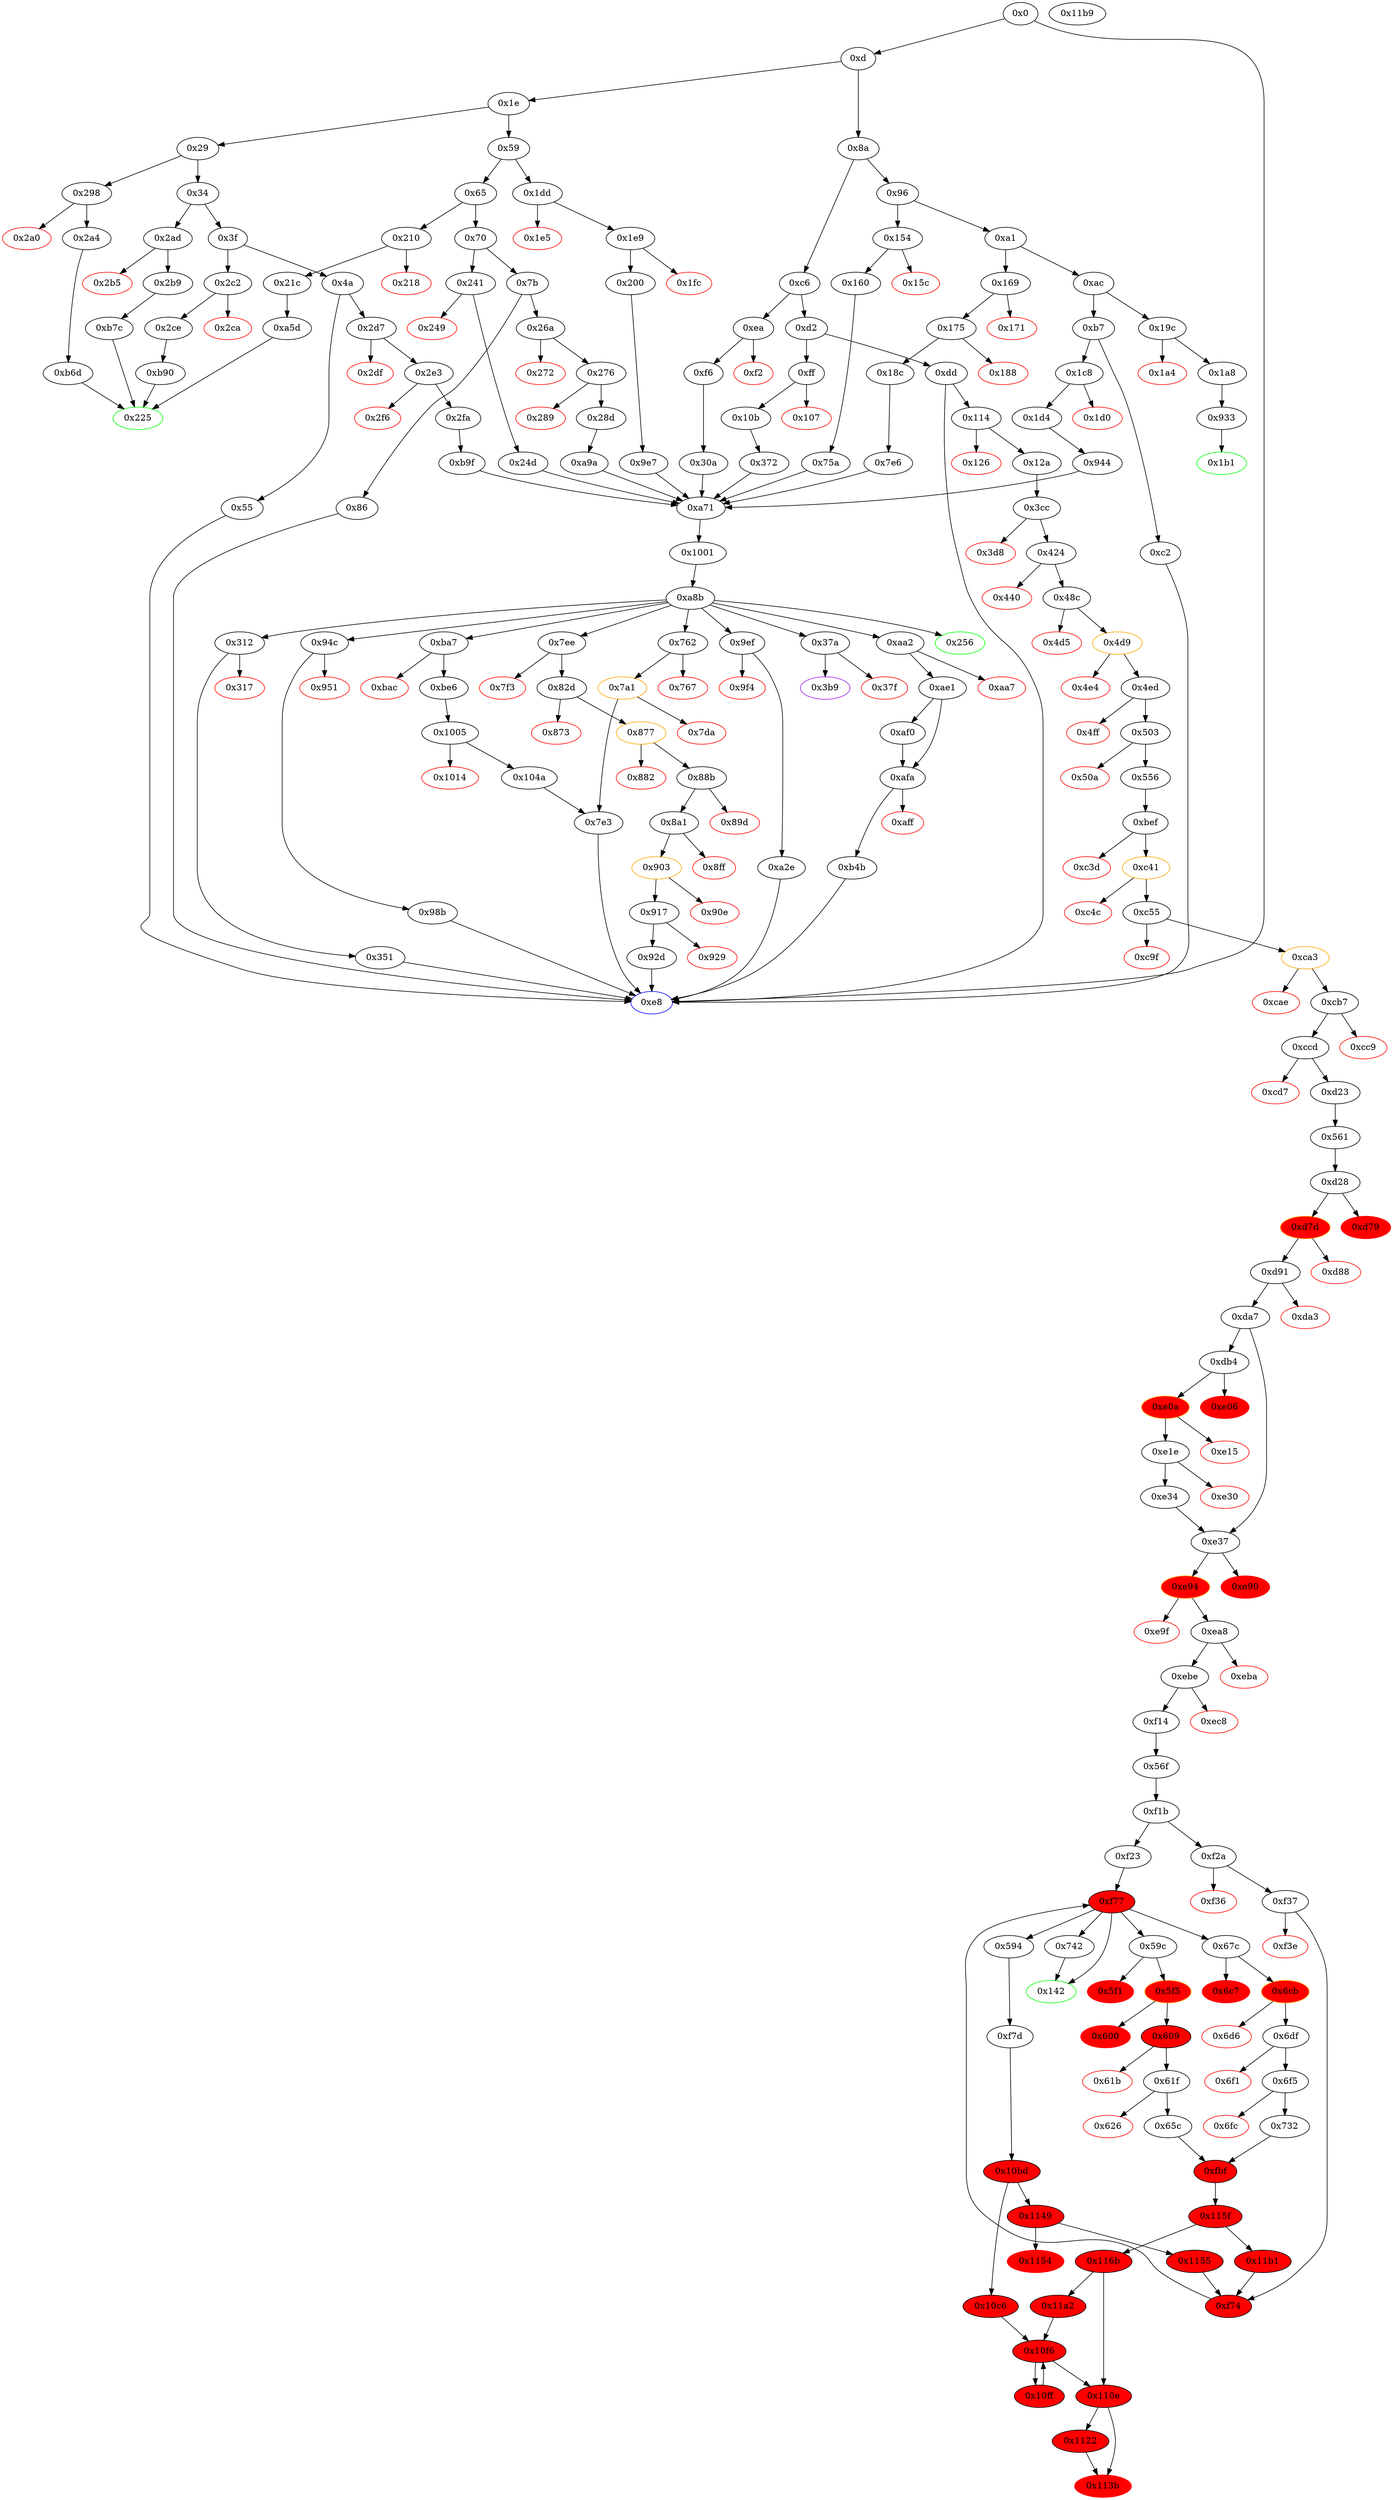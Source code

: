 strict digraph "" {
"0x4a" [fillcolor=white, id="0x4a", style=filled, tooltip="Block 0x4a\n[0x4a:0x54]\n---\nPredecessors: [0x3f]\nSuccessors: [0x55, 0x2d7]\n---\n0x4a DUP1\n0x4b PUSH4 0xf2fde38b\n0x50 EQ\n0x51 PUSH2 0x2d7\n0x54 JUMPI\n---\n0x4b: V25 = 0xf2fde38b\n0x50: V26 = EQ 0xf2fde38b V9\n0x51: V27 = 0x2d7\n0x54: JUMPI 0x2d7 V26\n---\nEntry stack: [V9]\nStack pops: 1\nStack additions: [S0]\nExit stack: [V9]\n\nDef sites:\nV9: {0xd.0x12}\n"];
"0x3cc" [fillcolor=white, id="0x3cc", style=filled, tooltip="Block 0x3cc\n[0x3cc:0x3d7]\n---\nPredecessors: [0x12a]\nSuccessors: [0x3d8, 0x424]\n---\n0x3cc JUMPDEST\n0x3cd PUSH1 0x0\n0x3cf DUP1\n0x3d0 SLOAD\n0x3d1 PUSH1 0xff\n0x3d3 AND\n0x3d4 PUSH2 0x424\n0x3d7 JUMPI\n---\n0x3cc: JUMPDEST \n0x3cd: V336 = 0x0\n0x3d0: V337 = S[0x0]\n0x3d1: V338 = 0xff\n0x3d3: V339 = AND 0xff V337\n0x3d4: V340 = 0x424\n0x3d7: JUMPI 0x424 V339\n---\nEntry stack: [V9, 0x142, V94, V98]\nStack pops: 0\nStack additions: [0x0]\nExit stack: [V9, 0x142, V94, V98, 0x0]\n\nDef sites:\nV9: {0xd.0x12}\n0x142: {0x114.0x115}\nV94: {0x12a.0x137}\nV98: {0x12a.0x13d}\n"];
"0x1155" [fillcolor=red, id="0x1155", style=filled, tooltip="Block 0x1155\n[0x1155:0x115e]\n---\nPredecessors: [0x1149]\nSuccessors: [0xf74]\n---\n0x1155 JUMPDEST\n0x1156 DIV\n0x1157 SWAP6\n0x1158 SWAP5\n0x1159 POP\n0x115a POP\n0x115b POP\n0x115c POP\n0x115d POP\n0x115e JUMP\n---\n0x1155: JUMPDEST \n0x1156: V1488 = DIV S0 0x2710\n0x115e: JUMP 0xf74\n---\nEntry stack: [V9, S27, S26, S25, S24, S23, S22, S21, S20, S19, S18, S17, S16, S15, S14, S13, S12, S11, S10, 0x2710, 0x0, 0xf74, S6, 0x2710, V1361, 0x0, 0x0, 0x2710, S0]\nStack pops: 8\nStack additions: [V1488]\nExit stack: [V9, S27, S26, S25, S24, S23, S22, S21, S20, S19, S18, S17, S16, S15, S14, S13, S12, S11, S10, 0x2710, 0x0, V1488]\n\nDef sites:\nV9: {0xd.0x12}\nS27: {0xd.0x12, 0x114.0x115}\nS26: {0x12a.0x137, 0xd.0x12, 0x114.0x115}\nS25: {0x12a.0x137, 0xd.0x12, 0x114.0x115, 0x12a.0x13d}\nS24: {0x114.0x115, 0x12a.0x13d, 0xd.0x12, 0x3cc.0x3cd, 0x12a.0x137}\nS23: {0x12a.0x13d, 0xd.0x12, 0x3cc.0x3cd, 0x12a.0x137, 0xccd.0xccf, 0x114.0x115}\nS22: {0x12a.0x137, 0xccd.0xccf, 0xd.0x12, 0x3cc.0x3cd, 0xebe.0xec0, 0x12a.0x13d, 0x114.0x115}\nS21: {0xebe.0xec0, 0x114.0x115, 0x12a.0x137, 0xd.0x12, 0x12a.0x13d, 0xccd.0xccf, 0x3cc.0x3cd, 0x56f.0x572}\nS20: {0xebe.0xec0, 0x1155.0x1156, 0x114.0x115, 0x12a.0x13d, 0xd.0x12, 0x12a.0x137, 0x3cc.0x3cd, 0x56f.0x572, 0xccd.0xccf, 0xf2a.0xf2d}\nS19: {0x65c.0x666, 0xebe.0xec0, 0x1155.0x1156, 0x114.0x115, 0x12a.0x13d, 0xd.0x12, 0x3cc.0x3cd, 0x12a.0x137, 0xccd.0xccf, 0xf2a.0xf2d}\nS18: {0x65c.0x666, 0x65c.0x667, 0xebe.0xec0, 0x114.0x115, 0x12a.0x137, 0xccd.0xccf, 0xd.0x12, 0x3cc.0x3cd, 0x12a.0x13d, 0x56f.0x572}\nS17: {0x65c.0x667, 0xebe.0xec0, 0x11b1.0x11b6, 0x1155.0x1156, 0x114.0x115, 0x12a.0x137, 0xd.0x12, 0x12a.0x13d, 0xccd.0xccf, 0x3cc.0x3cd, 0x56f.0x572, 0xf2a.0xf2d}\nS16: {0x65c.0x666, 0xebe.0xec0, 0x11b1.0x11b6, 0x1155.0x1156, 0x114.0x115, 0x12a.0x13d, 0x12a.0x137, 0xd.0x12, 0x3cc.0x3cd, 0xccd.0xccf, 0xf2a.0xf2d, 0x56f.0x572}\nS15: {0x65c.0x666, 0x65c.0x667, 0xebe.0xec0, 0x1155.0x1156, 0x114.0x115, 0x12a.0x13d, 0x12a.0x137, 0x3cc.0x3cd, 0xd.0x12, 0xccd.0xccf, 0xf2a.0xf2d, 0x56f.0x572}\nS14: {0x65c.0x666, 0x65c.0x667, 0xebe.0xec0, 0x11b1.0x11b6, 0x1155.0x1156, 0x114.0x115, 0x12a.0x13d, 0xccd.0xccf, 0x3cc.0x3cd, 0x12a.0x137, 0xd.0x12, 0x56f.0x572, 0xf2a.0xf2d}\nS13: {0x65c.0x667, 0x65c.0x666, 0xebe.0xec0, 0x11b1.0x11b6, 0x1155.0x1156, 0x114.0x115, 0x12a.0x13d, 0xccd.0xccf, 0x12a.0x137, 0x3cc.0x3cd, 0xd.0x12, 0x56f.0x572, 0xf2a.0xf2d}\nS12: {0x65c.0x666, 0x65c.0x667, 0xebe.0xec0, 0x11b1.0x11b6, 0x1155.0x1156, 0x114.0x115, 0x12a.0x13d, 0xccd.0xccf, 0x12a.0x137, 0x56f.0x572, 0x3cc.0x3cd, 0xd.0x12, 0xf2a.0xf2d}\nS11: {0x65c.0x666, 0x65c.0x667, 0xebe.0xec0, 0x11b1.0x11b6, 0x1155.0x1156, 0x114.0x115, 0x12a.0x13d, 0xccd.0xccf, 0x3cc.0x3cd, 0x56f.0x574, 0xd.0x12, 0xf2a.0xf2d, 0x12a.0x137, 0x56f.0x572}\nS10: {0x11b1.0x11b6, 0xf23.0xf24, 0xf2a.0xf2d, 0x1155.0x1156}\n0x2710: {0x594.0x595}\n0x0: {0xf7d.0xf7e}\n0xf74: {0xf7d.0xf80}\nS6: {0x11b1.0x11b6, 0xf23.0xf24, 0xf2a.0xf2d, 0x1155.0x1156}\n0x2710: {0x594.0x595}\nV1361: {0xf7d.0xf87}\n0x0: {0x10bd.0x10be}\n0x0: {0x1149.0x114b}\n0x2710: {0x594.0x595}\nS0: {0x11b1.0x11b6, 0xf23.0xf24, 0xf2a.0xf2d, 0x1155.0x1156}\n"];
"0xf23" [fillcolor=white, id="0xf23", style=filled, tooltip="Block 0xf23\n[0xf23:0xf29]\n---\nPredecessors: [0xf1b]\nSuccessors: [0xf77]\n---\n0xf23 POP\n0xf24 PUSH1 0x0\n0xf26 PUSH2 0xf77\n0xf29 JUMP\n---\n0xf24: V1331 = 0x0\n0xf26: V1332 = 0xf77\n0xf29: JUMP 0xf77\n---\nEntry stack: [V9, 0x142, V94, V98, 0x0, V1135, V1309, 0x0, 0x59c, 0x594, V1309, V474, 0x0]\nStack pops: 1\nStack additions: [0x0]\nExit stack: [V9, 0x142, V94, V98, 0x0, V1135, V1309, 0x0, 0x59c, 0x594, V1309, V474, 0x0]\n\nDef sites:\nV9: {0xd.0x12}\n0x142: {0x114.0x115}\nV94: {0x12a.0x137}\nV98: {0x12a.0x13d}\n0x0: {0x3cc.0x3cd}\nV1135: {0xccd.0xccf}\nV1309: {0xebe.0xec0}\n0x0: {0x56f.0x572}\n0x59c: {0x56f.0x574}\n0x594: {0x56f.0x577}\nV1309: {0xebe.0xec0}\nV474: {0x56f.0x58f}\n0x0: {0xf1b.0xf1c}\n"];
"0x56f" [fillcolor=white, id="0x56f", style=filled, tooltip="Block 0x56f\n[0x56f:0x593]\n---\nPredecessors: [0xf14]\nSuccessors: [0xf1b]\n---\n0x56f JUMPDEST\n0x570 SWAP1\n0x571 POP\n0x572 PUSH1 0x0\n0x574 PUSH2 0x59c\n0x577 PUSH2 0x594\n0x57a DUP4\n0x57b PUSH1 0x0\n0x57d PUSH1 0x16\n0x57f SWAP1\n0x580 SLOAD\n0x581 SWAP1\n0x582 PUSH2 0x100\n0x585 EXP\n0x586 SWAP1\n0x587 DIV\n0x588 PUSH2 0xffff\n0x58b AND\n0x58c PUSH2 0xffff\n0x58f AND\n0x590 PUSH2 0xf1b\n0x593 JUMP\n---\n0x56f: JUMPDEST \n0x572: V462 = 0x0\n0x574: V463 = 0x59c\n0x577: V464 = 0x594\n0x57b: V465 = 0x0\n0x57d: V466 = 0x16\n0x580: V467 = S[0x0]\n0x582: V468 = 0x100\n0x585: V469 = EXP 0x100 0x16\n0x587: V470 = DIV V467 0x100000000000000000000000000000000000000000000\n0x588: V471 = 0xffff\n0x58b: V472 = AND 0xffff V470\n0x58c: V473 = 0xffff\n0x58f: V474 = AND 0xffff V472\n0x590: V475 = 0xf1b\n0x593: JUMP 0xf1b\n---\nEntry stack: [V9, 0x142, V94, V98, 0x0, V1135, 0x0, V1309]\nStack pops: 2\nStack additions: [S0, 0x0, 0x59c, 0x594, S0, V474]\nExit stack: [V9, 0x142, V94, V98, 0x0, V1135, V1309, 0x0, 0x59c, 0x594, V1309, V474]\n\nDef sites:\nV9: {0xd.0x12}\n0x142: {0x114.0x115}\nV94: {0x12a.0x137}\nV98: {0x12a.0x13d}\n0x0: {0x3cc.0x3cd}\nV1135: {0xccd.0xccf}\n0x0: {0x561.0x564}\nV1309: {0xebe.0xec0}\n"];
"0x1001" [fillcolor=white, id="0x1001", style=filled, tooltip="Block 0x1001\n[0x1001:0x1004]\n---\nPredecessors: [0xa71]\nSuccessors: [0xa8b]\n---\n0x1001 JUMPDEST\n0x1002 CALLER\n0x1003 SWAP1\n0x1004 JUMP\n---\n0x1001: JUMPDEST \n0x1002: V1382 = CALLER\n0x1004: JUMP 0xa8b\n---\nEntry stack: [V9, S5, S4, {0x256, 0x312, 0x37a, 0x762, 0x7ee, 0x94c, 0x9ef, 0xaa2, 0xba7}, 0x0, V915, 0xa8b]\nStack pops: 1\nStack additions: [V1382]\nExit stack: [V9, S5, S4, {0x256, 0x312, 0x37a, 0x762, 0x7ee, 0x94c, 0x9ef, 0xaa2, 0xba7}, 0x0, V915, V1382]\n\nDef sites:\nV9: {0xd.0x12}\nS5: {0x1e9.0x1eb, 0x2e3.0x2e5, 0x175.0x177, 0xd.0x12, 0x276.0x278}\nS4: {0x2fa.0x305, 0x160.0x162, 0x1d4.0x1d6, 0xf6.0xf8, 0x10b.0x10d, 0xd.0x12, 0x18c.0x197, 0x28d.0x293, 0x200.0x20b}\n{0x256, 0x312, 0x37a, 0x762, 0x7ee, 0x94c, 0x9ef, 0xaa2, 0xba7}: {0x75a.0x75b, 0xa9a.0xa9b, 0xb9f.0xba0, 0x372.0x373, 0x30a.0x30b, 0x24d.0x24f, 0x944.0x945, 0x9e7.0x9e8, 0x7e6.0x7e7}\n0x0: {0xa71.0xa72}\nV915: {0xa71.0xa83}\n0xa8b: {0xa71.0xa84}\n"];
"0x50a" [color=red, fillcolor=white, id="0x50a", style=filled, tooltip="Block 0x50a\n[0x50a:0x555]\n---\nPredecessors: [0x503]\nSuccessors: []\n---\n0x50a PUSH1 0x40\n0x50c DUP1\n0x50d MLOAD\n0x50e PUSH3 0x461bcd\n0x512 PUSH1 0xe5\n0x514 SHL\n0x515 DUP2\n0x516 MSTORE\n0x517 PUSH1 0x20\n0x519 PUSH1 0x4\n0x51b DUP3\n0x51c ADD\n0x51d MSTORE\n0x51e PUSH1 0x15\n0x520 PUSH1 0x24\n0x522 DUP3\n0x523 ADD\n0x524 MSTORE\n0x525 PUSH32 0x496e76616c69642042616c616e63657220506f6f6c0000000000000000000000\n0x546 PUSH1 0x44\n0x548 DUP3\n0x549 ADD\n0x54a MSTORE\n0x54b SWAP1\n0x54c MLOAD\n0x54d SWAP1\n0x54e DUP2\n0x54f SWAP1\n0x550 SUB\n0x551 PUSH1 0x64\n0x553 ADD\n0x554 SWAP1\n0x555 REVERT\n---\n0x50a: V437 = 0x40\n0x50d: V438 = M[0x40]\n0x50e: V439 = 0x461bcd\n0x512: V440 = 0xe5\n0x514: V441 = SHL 0xe5 0x461bcd\n0x516: M[V438] = 0x8c379a000000000000000000000000000000000000000000000000000000000\n0x517: V442 = 0x20\n0x519: V443 = 0x4\n0x51c: V444 = ADD V438 0x4\n0x51d: M[V444] = 0x20\n0x51e: V445 = 0x15\n0x520: V446 = 0x24\n0x523: V447 = ADD V438 0x24\n0x524: M[V447] = 0x15\n0x525: V448 = 0x496e76616c69642042616c616e63657220506f6f6c0000000000000000000000\n0x546: V449 = 0x44\n0x549: V450 = ADD V438 0x44\n0x54a: M[V450] = 0x496e76616c69642042616c616e63657220506f6f6c0000000000000000000000\n0x54c: V451 = M[0x40]\n0x550: V452 = SUB V438 V451\n0x551: V453 = 0x64\n0x553: V454 = ADD 0x64 V452\n0x555: REVERT V451 V454\n---\nEntry stack: [V9, 0x142, V94, V98, 0x0]\nStack pops: 0\nStack additions: []\nExit stack: [V9, 0x142, V94, V98, 0x0]\n\nDef sites:\nV9: {0xd.0x12}\n0x142: {0x114.0x115}\nV94: {0x12a.0x137}\nV98: {0x12a.0x13d}\n0x0: {0x3cc.0x3cd}\n"];
"0x59" [fillcolor=white, id="0x59", style=filled, tooltip="Block 0x59\n[0x59:0x64]\n---\nPredecessors: [0x1e]\nSuccessors: [0x65, 0x1dd]\n---\n0x59 JUMPDEST\n0x5a DUP1\n0x5b PUSH4 0x849e25f4\n0x60 EQ\n0x61 PUSH2 0x1dd\n0x64 JUMPI\n---\n0x59: JUMPDEST \n0x5b: V29 = 0x849e25f4\n0x60: V30 = EQ 0x849e25f4 V9\n0x61: V31 = 0x1dd\n0x64: JUMPI 0x1dd V30\n---\nEntry stack: [V9]\nStack pops: 1\nStack additions: [S0]\nExit stack: [V9]\n\nDef sites:\nV9: {0xd.0x12}\n"];
"0x67c" [fillcolor=white, id="0x67c", style=filled, tooltip="Block 0x67c\n[0x67c:0x6c6]\n---\nPredecessors: [0xf77]\nSuccessors: [0x6c7, 0x6cb]\n---\n0x67c JUMPDEST\n0x67d PUSH1 0x40\n0x67f MLOAD\n0x680 DUP4\n0x681 PUSH4 0xffffffff\n0x686 AND\n0x687 PUSH1 0xe0\n0x689 SHL\n0x68a DUP2\n0x68b MSTORE\n0x68c PUSH1 0x4\n0x68e ADD\n0x68f DUP1\n0x690 DUP4\n0x691 PUSH1 0x1\n0x693 PUSH1 0x1\n0x695 PUSH1 0xa0\n0x697 SHL\n0x698 SUB\n0x699 AND\n0x69a PUSH1 0x1\n0x69c PUSH1 0x1\n0x69e PUSH1 0xa0\n0x6a0 SHL\n0x6a1 SUB\n0x6a2 AND\n0x6a3 DUP2\n0x6a4 MSTORE\n0x6a5 PUSH1 0x20\n0x6a7 ADD\n0x6a8 DUP3\n0x6a9 DUP2\n0x6aa MSTORE\n0x6ab PUSH1 0x20\n0x6ad ADD\n0x6ae SWAP3\n0x6af POP\n0x6b0 POP\n0x6b1 POP\n0x6b2 PUSH1 0x20\n0x6b4 PUSH1 0x40\n0x6b6 MLOAD\n0x6b7 DUP1\n0x6b8 DUP4\n0x6b9 SUB\n0x6ba DUP2\n0x6bb PUSH1 0x0\n0x6bd DUP8\n0x6be DUP1\n0x6bf EXTCODESIZE\n0x6c0 ISZERO\n0x6c1 DUP1\n0x6c2 ISZERO\n0x6c3 PUSH2 0x6cb\n0x6c6 JUMPI\n---\n0x67c: JUMPDEST \n0x67d: V559 = 0x40\n0x67f: V560 = M[0x40]\n0x681: V561 = 0xffffffff\n0x686: V562 = AND 0xffffffff S2\n0x687: V563 = 0xe0\n0x689: V564 = SHL 0xe0 V562\n0x68b: M[V560] = V564\n0x68c: V565 = 0x4\n0x68e: V566 = ADD 0x4 V560\n0x691: V567 = 0x1\n0x693: V568 = 0x1\n0x695: V569 = 0xa0\n0x697: V570 = SHL 0xa0 0x1\n0x698: V571 = SUB 0x10000000000000000000000000000000000000000 0x1\n0x699: V572 = AND 0xffffffffffffffffffffffffffffffffffffffff S1\n0x69a: V573 = 0x1\n0x69c: V574 = 0x1\n0x69e: V575 = 0xa0\n0x6a0: V576 = SHL 0xa0 0x1\n0x6a1: V577 = SUB 0x10000000000000000000000000000000000000000 0x1\n0x6a2: V578 = AND 0xffffffffffffffffffffffffffffffffffffffff V572\n0x6a4: M[V566] = V578\n0x6a5: V579 = 0x20\n0x6a7: V580 = ADD 0x20 V566\n0x6aa: M[V580] = S0\n0x6ab: V581 = 0x20\n0x6ad: V582 = ADD 0x20 V580\n0x6b2: V583 = 0x20\n0x6b4: V584 = 0x40\n0x6b6: V585 = M[0x40]\n0x6b9: V586 = SUB V582 V585\n0x6bb: V587 = 0x0\n0x6bf: V588 = EXTCODESIZE S3\n0x6c0: V589 = ISZERO V588\n0x6c2: V590 = ISZERO V589\n0x6c3: V591 = 0x6cb\n0x6c6: JUMPI 0x6cb V590\n---\nEntry stack: [V9, S17, S16, S15, S14, S13, S12, S11, S10, S9, S8, S7, S6, S5, S4, S3, S2, S1, S0]\nStack pops: 4\nStack additions: [S3, S2, V582, 0x20, V585, V586, V585, 0x0, S3, V589]\nExit stack: [V9, S17, S16, S15, S14, S13, S12, S11, S10, S9, S8, S7, S6, S5, S4, S3, S2, V582, 0x20, V585, V586, V585, 0x0, S3, V589]\n\nDef sites:\nV9: {0xd.0x12}\nS17: {0xd.0x12, 0x114.0x115}\nS16: {0x12a.0x137, 0xd.0x12, 0x114.0x115}\nS15: {0x12a.0x137, 0xd.0x12, 0x114.0x115, 0x12a.0x13d}\nS14: {0x114.0x115, 0x12a.0x13d, 0xd.0x12, 0x3cc.0x3cd, 0x12a.0x137}\nS13: {0x12a.0x13d, 0xd.0x12, 0x3cc.0x3cd, 0x12a.0x137, 0xccd.0xccf, 0x114.0x115}\nS12: {0x12a.0x137, 0xccd.0xccf, 0xd.0x12, 0x3cc.0x3cd, 0xebe.0xec0, 0x12a.0x13d, 0x114.0x115}\nS11: {0xebe.0xec0, 0x114.0x115, 0x12a.0x137, 0xd.0x12, 0x12a.0x13d, 0xccd.0xccf, 0x3cc.0x3cd, 0x56f.0x572}\nS10: {0xebe.0xec0, 0x1155.0x1156, 0x114.0x115, 0x12a.0x13d, 0xd.0x12, 0x12a.0x137, 0x3cc.0x3cd, 0x56f.0x572, 0xccd.0xccf, 0xf2a.0xf2d}\nS9: {0x65c.0x666, 0xebe.0xec0, 0x1155.0x1156, 0x114.0x115, 0x12a.0x13d, 0xd.0x12, 0x3cc.0x3cd, 0x12a.0x137, 0xccd.0xccf, 0xf2a.0xf2d}\nS8: {0x65c.0x666, 0x65c.0x667, 0xebe.0xec0, 0x114.0x115, 0x12a.0x137, 0xccd.0xccf, 0xd.0x12, 0x3cc.0x3cd, 0x12a.0x13d, 0x56f.0x572}\nS7: {0x65c.0x667, 0xebe.0xec0, 0x11b1.0x11b6, 0x1155.0x1156, 0x114.0x115, 0x12a.0x137, 0xd.0x12, 0x12a.0x13d, 0xccd.0xccf, 0x3cc.0x3cd, 0x56f.0x572, 0xf2a.0xf2d}\nS6: {0x65c.0x666, 0xebe.0xec0, 0x11b1.0x11b6, 0x1155.0x1156, 0x114.0x115, 0x12a.0x13d, 0x12a.0x137, 0xd.0x12, 0x3cc.0x3cd, 0xccd.0xccf, 0xf2a.0xf2d, 0x56f.0x572}\nS5: {0x65c.0x666, 0x65c.0x667, 0xebe.0xec0, 0x1155.0x1156, 0x114.0x115, 0x12a.0x13d, 0x12a.0x137, 0x3cc.0x3cd, 0xd.0x12, 0xccd.0xccf, 0xf2a.0xf2d, 0x56f.0x572}\nS4: {0x65c.0x666, 0x65c.0x667, 0xebe.0xec0, 0x11b1.0x11b6, 0x1155.0x1156, 0x114.0x115, 0x12a.0x13d, 0xccd.0xccf, 0x3cc.0x3cd, 0x12a.0x137, 0xd.0x12, 0x56f.0x572, 0xf2a.0xf2d}\nS3: {0x65c.0x667, 0x65c.0x666, 0xebe.0xec0, 0x11b1.0x11b6, 0x1155.0x1156, 0x114.0x115, 0x12a.0x13d, 0xccd.0xccf, 0x12a.0x137, 0x3cc.0x3cd, 0xd.0x12, 0x56f.0x572, 0xf2a.0xf2d}\nS2: {0x65c.0x666, 0x65c.0x667, 0xebe.0xec0, 0x11b1.0x11b6, 0x1155.0x1156, 0x114.0x115, 0x12a.0x13d, 0xccd.0xccf, 0x12a.0x137, 0x56f.0x572, 0x3cc.0x3cd, 0xd.0x12, 0xf2a.0xf2d}\nS1: {0x65c.0x666, 0x65c.0x667, 0xebe.0xec0, 0x11b1.0x11b6, 0x1155.0x1156, 0x114.0x115, 0x12a.0x13d, 0xccd.0xccf, 0x3cc.0x3cd, 0x56f.0x574, 0xd.0x12, 0xf2a.0xf2d, 0x12a.0x137, 0x56f.0x572}\nS0: {0x11b1.0x11b6, 0xf23.0xf24, 0xf2a.0xf2d, 0x1155.0x1156}\n"];
"0xe30" [color=red, fillcolor=white, id="0xe30", style=filled, tooltip="Block 0xe30\n[0xe30:0xe33]\n---\nPredecessors: [0xe1e]\nSuccessors: []\n---\n0xe30 PUSH1 0x0\n0xe32 DUP1\n0xe33 REVERT\n---\n0xe30: V1257 = 0x0\n0xe33: REVERT 0x0 0x0\n---\nEntry stack: [V9, 0x142, V94, V98, 0x0, V1135, 0x0, 0x56f, V1135, V98, 0x0, V1204, V1251, V1252]\nStack pops: 0\nStack additions: []\nExit stack: [V9, 0x142, V94, V98, 0x0, V1135, 0x0, 0x56f, V1135, V98, 0x0, V1204, V1251, V1252]\n\nDef sites:\nV9: {0xd.0x12}\n0x142: {0x114.0x115}\nV94: {0x12a.0x137}\nV98: {0x12a.0x13d}\n0x0: {0x3cc.0x3cd}\nV1135: {0xccd.0xccf}\n0x0: {0x561.0x564}\n0x56f: {0x561.0x566}\nV1135: {0xccd.0xccf}\nV98: {0x12a.0x13d}\n0x0: {0xd28.0xd52}\nV1204: {0xda7.0xda9}\nV1251: {0xe1e.0xe25}\nV1252: {0xe1e.0xe26}\n"];
"0x61b" [color=red, fillcolor=white, id="0x61b", style=filled, tooltip="Block 0x61b\n[0x61b:0x61e]\n---\nPredecessors: [0x609]\nSuccessors: []\n---\n0x61b PUSH1 0x0\n0x61d DUP1\n0x61e REVERT\n---\n0x61b: V525 = 0x0\n0x61e: REVERT 0x0 0x0\n---\nEntry stack: [V9, S18, S17, S16, S15, S14, S13, S12, S11, S10, S9, S8, S7, S6, S5, S4, S3, S2, V519, V520]\nStack pops: 0\nStack additions: []\nExit stack: [V9, S18, S17, S16, S15, S14, S13, S12, S11, S10, S9, S8, S7, S6, S5, S4, S3, S2, V519, V520]\n\nDef sites:\nV9: {0xd.0x12}\nS18: {0xd.0x12, 0x114.0x115}\nS17: {0x12a.0x137, 0xd.0x12, 0x114.0x115}\nS16: {0x12a.0x137, 0xd.0x12, 0x114.0x115, 0x12a.0x13d}\nS15: {0x114.0x115, 0x12a.0x13d, 0xd.0x12, 0x3cc.0x3cd, 0x12a.0x137}\nS14: {0x12a.0x13d, 0xd.0x12, 0x3cc.0x3cd, 0x12a.0x137, 0xccd.0xccf, 0x114.0x115}\nS13: {0x12a.0x137, 0xccd.0xccf, 0xd.0x12, 0x3cc.0x3cd, 0xebe.0xec0, 0x12a.0x13d, 0x114.0x115}\nS12: {0xebe.0xec0, 0x114.0x115, 0x12a.0x137, 0xd.0x12, 0x12a.0x13d, 0xccd.0xccf, 0x3cc.0x3cd, 0x56f.0x572}\nS11: {0xebe.0xec0, 0x1155.0x1156, 0x114.0x115, 0x12a.0x13d, 0xd.0x12, 0x12a.0x137, 0x3cc.0x3cd, 0x56f.0x572, 0xccd.0xccf, 0xf2a.0xf2d}\nS10: {0x65c.0x666, 0xebe.0xec0, 0x1155.0x1156, 0x114.0x115, 0x12a.0x13d, 0xd.0x12, 0x3cc.0x3cd, 0x12a.0x137, 0xccd.0xccf, 0xf2a.0xf2d}\nS9: {0x65c.0x666, 0x65c.0x667, 0xebe.0xec0, 0x114.0x115, 0x12a.0x137, 0xccd.0xccf, 0xd.0x12, 0x3cc.0x3cd, 0x12a.0x13d, 0x56f.0x572}\nS8: {0x65c.0x667, 0xebe.0xec0, 0x11b1.0x11b6, 0x1155.0x1156, 0x114.0x115, 0x12a.0x137, 0xd.0x12, 0x12a.0x13d, 0xccd.0xccf, 0x3cc.0x3cd, 0x56f.0x572, 0xf2a.0xf2d}\nS7: {0x65c.0x666, 0xebe.0xec0, 0x11b1.0x11b6, 0x1155.0x1156, 0x114.0x115, 0x12a.0x13d, 0x12a.0x137, 0xd.0x12, 0x3cc.0x3cd, 0xccd.0xccf, 0xf2a.0xf2d, 0x56f.0x572}\nS6: {0x65c.0x666, 0x65c.0x667, 0xebe.0xec0, 0x1155.0x1156, 0x114.0x115, 0x12a.0x13d, 0x12a.0x137, 0x3cc.0x3cd, 0xd.0x12, 0xccd.0xccf, 0xf2a.0xf2d, 0x56f.0x572}\nS5: {0x65c.0x666, 0x65c.0x667, 0xebe.0xec0, 0x11b1.0x11b6, 0x1155.0x1156, 0x114.0x115, 0x12a.0x13d, 0xccd.0xccf, 0x3cc.0x3cd, 0x12a.0x137, 0xd.0x12, 0x56f.0x572, 0xf2a.0xf2d}\nS4: {0x65c.0x667, 0x65c.0x666, 0xebe.0xec0, 0x11b1.0x11b6, 0x1155.0x1156, 0x114.0x115, 0x12a.0x13d, 0xccd.0xccf, 0x12a.0x137, 0x3cc.0x3cd, 0xd.0x12, 0x56f.0x572, 0xf2a.0xf2d}\nS3: {0x65c.0x666, 0x65c.0x667, 0xebe.0xec0, 0x11b1.0x11b6, 0x1155.0x1156, 0x114.0x115, 0x12a.0x13d, 0xccd.0xccf, 0x12a.0x137, 0x56f.0x572, 0x3cc.0x3cd, 0xd.0x12, 0xf2a.0xf2d}\nS2: {0x11b1.0x11b6, 0xf23.0xf24, 0xf2a.0xf2d, 0x1155.0x1156}\nV519: {0x609.0x610}\nV520: {0x609.0x611}\n"];
"0x1c8" [fillcolor=white, id="0x1c8", style=filled, tooltip="Block 0x1c8\n[0x1c8:0x1cf]\n---\nPredecessors: [0xb7]\nSuccessors: [0x1d0, 0x1d4]\n---\n0x1c8 JUMPDEST\n0x1c9 CALLVALUE\n0x1ca DUP1\n0x1cb ISZERO\n0x1cc PUSH2 0x1d4\n0x1cf JUMPI\n---\n0x1c8: JUMPDEST \n0x1c9: V147 = CALLVALUE\n0x1cb: V148 = ISZERO V147\n0x1cc: V149 = 0x1d4\n0x1cf: JUMPI 0x1d4 V148\n---\nEntry stack: [V9]\nStack pops: 0\nStack additions: [V147]\nExit stack: [V9, V147]\n\nDef sites:\nV9: {0xd.0x12}\n"];
"0x114" [fillcolor=white, id="0x114", style=filled, tooltip="Block 0x114\n[0x114:0x125]\n---\nPredecessors: [0xdd]\nSuccessors: [0x126, 0x12a]\n---\n0x114 JUMPDEST\n0x115 PUSH2 0x142\n0x118 PUSH1 0x4\n0x11a DUP1\n0x11b CALLDATASIZE\n0x11c SUB\n0x11d PUSH1 0x40\n0x11f DUP2\n0x120 LT\n0x121 ISZERO\n0x122 PUSH2 0x12a\n0x125 JUMPI\n---\n0x114: JUMPDEST \n0x115: V79 = 0x142\n0x118: V80 = 0x4\n0x11b: V81 = CALLDATASIZE\n0x11c: V82 = SUB V81 0x4\n0x11d: V83 = 0x40\n0x120: V84 = LT V82 0x40\n0x121: V85 = ISZERO V84\n0x122: V86 = 0x12a\n0x125: JUMPI 0x12a V85\n---\nEntry stack: [V9]\nStack pops: 0\nStack additions: [0x142, 0x4, V82]\nExit stack: [V9, 0x142, 0x4, V82]\n\nDef sites:\nV9: {0xd.0x12}\n"];
"0x37a" [fillcolor=white, id="0x37a", style=filled, tooltip="Block 0x37a\n[0x37a:0x37e]\n---\nPredecessors: [0xa8b]\nSuccessors: [0x37f, 0x3b9]\n---\n0x37a JUMPDEST\n0x37b PUSH2 0x3b9\n0x37e JUMPI\n---\n0x37a: JUMPDEST \n0x37b: V304 = 0x3b9\n0x37e: JUMPI 0x3b9 V924\n---\nEntry stack: [V9, S2, S1, V924]\nStack pops: 1\nStack additions: []\nExit stack: [V9, S2, S1]\n\nDef sites:\nV9: {0xd.0x12}\nS2: {0x1e9.0x1eb, 0x2e3.0x2e5, 0x175.0x177, 0xd.0x12, 0x276.0x278}\nS1: {0x2fa.0x305, 0x160.0x162, 0x1d4.0x1d6, 0xf6.0xf8, 0x10b.0x10d, 0xd.0x12, 0x18c.0x197, 0x28d.0x293, 0x200.0x20b}\nV924: {0xa8b.0xa95}\n"];
"0x26a" [fillcolor=white, id="0x26a", style=filled, tooltip="Block 0x26a\n[0x26a:0x271]\n---\nPredecessors: [0x7b]\nSuccessors: [0x272, 0x276]\n---\n0x26a JUMPDEST\n0x26b CALLVALUE\n0x26c DUP1\n0x26d ISZERO\n0x26e PUSH2 0x276\n0x271 JUMPI\n---\n0x26a: JUMPDEST \n0x26b: V206 = CALLVALUE\n0x26d: V207 = ISZERO V206\n0x26e: V208 = 0x276\n0x271: JUMPI 0x276 V207\n---\nEntry stack: [V9]\nStack pops: 0\nStack additions: [V206]\nExit stack: [V9, V206]\n\nDef sites:\nV9: {0xd.0x12}\n"];
"0x96" [fillcolor=white, id="0x96", style=filled, tooltip="Block 0x96\n[0x96:0xa0]\n---\nPredecessors: [0x8a]\nSuccessors: [0xa1, 0x154]\n---\n0x96 DUP1\n0x97 PUSH4 0x3ccfd60b\n0x9c EQ\n0x9d PUSH2 0x154\n0xa0 JUMPI\n---\n0x97: V45 = 0x3ccfd60b\n0x9c: V46 = EQ 0x3ccfd60b V9\n0x9d: V47 = 0x154\n0xa0: JUMPI 0x154 V46\n---\nEntry stack: [V9]\nStack pops: 1\nStack additions: [S0]\nExit stack: [V9]\n\nDef sites:\nV9: {0xd.0x12}\n"];
"0xb90" [fillcolor=white, id="0xb90", style=filled, tooltip="Block 0xb90\n[0xb90:0xb9e]\n---\nPredecessors: [0x2ce]\nSuccessors: [0x225]\n---\n0xb90 JUMPDEST\n0xb91 PUSH1 0x1\n0xb93 SLOAD\n0xb94 PUSH1 0x1\n0xb96 PUSH1 0x1\n0xb98 PUSH1 0xa0\n0xb9a SHL\n0xb9b SUB\n0xb9c AND\n0xb9d DUP2\n0xb9e JUMP\n---\n0xb90: JUMPDEST \n0xb91: V1010 = 0x1\n0xb93: V1011 = S[0x1]\n0xb94: V1012 = 0x1\n0xb96: V1013 = 0x1\n0xb98: V1014 = 0xa0\n0xb9a: V1015 = SHL 0xa0 0x1\n0xb9b: V1016 = SUB 0x10000000000000000000000000000000000000000 0x1\n0xb9c: V1017 = AND 0xffffffffffffffffffffffffffffffffffffffff V1011\n0xb9e: JUMP 0x225\n---\nEntry stack: [V9, 0x225]\nStack pops: 1\nStack additions: [S0, V1017]\nExit stack: [V9, 0x225, V1017]\n\nDef sites:\nV9: {0xd.0x12}\n0x225: {0x2ce.0x2d0}\n"];
"0x171" [color=red, fillcolor=white, id="0x171", style=filled, tooltip="Block 0x171\n[0x171:0x174]\n---\nPredecessors: [0x169]\nSuccessors: []\n---\n0x171 PUSH1 0x0\n0x173 DUP1\n0x174 REVERT\n---\n0x171: V115 = 0x0\n0x174: REVERT 0x0 0x0\n---\nEntry stack: [V9, V112]\nStack pops: 0\nStack additions: []\nExit stack: [V9, V112]\n\nDef sites:\nV9: {0xd.0x12}\nV112: {0x169.0x16a}\n"];
"0x7b" [fillcolor=white, id="0x7b", style=filled, tooltip="Block 0x7b\n[0x7b:0x85]\n---\nPredecessors: [0x70]\nSuccessors: [0x86, 0x26a]\n---\n0x7b DUP1\n0x7c PUSH4 0xb10e1dbc\n0x81 EQ\n0x82 PUSH2 0x26a\n0x85 JUMPI\n---\n0x7c: V38 = 0xb10e1dbc\n0x81: V39 = EQ 0xb10e1dbc V9\n0x82: V40 = 0x26a\n0x85: JUMPI 0x26a V39\n---\nEntry stack: [V9]\nStack pops: 1\nStack additions: [S0]\nExit stack: [V9]\n\nDef sites:\nV9: {0xd.0x12}\n"];
"0x21c" [fillcolor=white, id="0x21c", style=filled, tooltip="Block 0x21c\n[0x21c:0x224]\n---\nPredecessors: [0x210]\nSuccessors: [0xa5d]\n---\n0x21c JUMPDEST\n0x21d POP\n0x21e PUSH2 0x225\n0x221 PUSH2 0xa5d\n0x224 JUMP\n---\n0x21c: JUMPDEST \n0x21e: V178 = 0x225\n0x221: V179 = 0xa5d\n0x224: JUMP 0xa5d\n---\nEntry stack: [V9, V174]\nStack pops: 1\nStack additions: [0x225]\nExit stack: [V9, 0x225]\n\nDef sites:\nV9: {0xd.0x12}\nV174: {0x210.0x211}\n"];
"0xd7d" [color=orange, fillcolor=red, id="0xd7d", style=filled, tooltip="Block 0xd7d\n[0xd7d:0xd87]\n---\nPredecessors: [0xd28]\nSuccessors: [0xd88, 0xd91]\n---\n0xd7d JUMPDEST\n0xd7e POP\n0xd7f GAS\n0xd80 STATICCALL\n0xd81 ISZERO\n0xd82 DUP1\n0xd83 ISZERO\n0xd84 PUSH2 0xd91\n0xd87 JUMPI\n---\n0xd7d: JUMPDEST \n0xd7f: V1187 = GAS\n0xd80: V1188 = STATICCALL V1187 V1175 V1173 V1181 V1173 0x20\n0xd81: V1189 = ISZERO V1188\n0xd83: V1190 = ISZERO V1189\n0xd84: V1191 = 0xd91\n0xd87: JUMPI 0xd91 V1190\n---\nEntry stack: [V9, 0x142, V94, V98, 0x0, V1135, 0x0, 0x56f, V1135, V98, 0x0, 0x0, V1175, 0xdd62ed3e, V1178, 0x20, V1173, V1181, V1173, V1175, V1183]\nStack pops: 6\nStack additions: [V1189]\nExit stack: [V9, 0x142, V94, V98, 0x0, V1135, 0x0, 0x56f, V1135, V98, 0x0, 0x0, V1175, 0xdd62ed3e, V1178, V1189]\n\nDef sites:\nV9: {0xd.0x12}\n0x142: {0x114.0x115}\nV94: {0x12a.0x137}\nV98: {0x12a.0x13d}\n0x0: {0x3cc.0x3cd}\nV1135: {0xccd.0xccf}\n0x0: {0x561.0x564}\n0x56f: {0x561.0x566}\nV1135: {0xccd.0xccf}\nV98: {0x12a.0x13d}\n0x0: {0xd28.0xd52}\n0x0: {0xd28.0xd52}\nV1175: {0xd28.0xd57}\n0xdd62ed3e: {0xd28.0xd59}\nV1178: {0xd28.0xd63}\n0x20: {0xd28.0xd65}\nV1173: {0xd28.0xd51}\nV1181: {0xd28.0xd6d}\nV1173: {0xd28.0xd51}\nV1175: {0xd28.0xd57}\nV1183: {0xd28.0xd72}\n"];
"0xb9f" [fillcolor=white, id="0xb9f", style=filled, tooltip="Block 0xb9f\n[0xb9f:0xba6]\n---\nPredecessors: [0x2fa]\nSuccessors: [0xa71]\n---\n0xb9f JUMPDEST\n0xba0 PUSH2 0xba7\n0xba3 PUSH2 0xa71\n0xba6 JUMP\n---\n0xb9f: JUMPDEST \n0xba0: V1018 = 0xba7\n0xba3: V1019 = 0xa71\n0xba6: JUMP 0xa71\n---\nEntry stack: [V9, 0xe8, V260]\nStack pops: 0\nStack additions: [0xba7]\nExit stack: [V9, 0xe8, V260, 0xba7]\n\nDef sites:\nV9: {0xd.0x12}\n0xe8: {0x2e3.0x2e5}\nV260: {0x2fa.0x305}\n"];
"0x55" [fillcolor=white, id="0x55", style=filled, tooltip="Block 0x55\n[0x55:0x58]\n---\nPredecessors: [0x4a]\nSuccessors: [0xe8]\n---\n0x55 PUSH2 0xe8\n0x58 JUMP\n---\n0x55: V28 = 0xe8\n0x58: JUMP 0xe8\n---\nEntry stack: [V9]\nStack pops: 0\nStack additions: []\nExit stack: [V9]\n\nDef sites:\nV9: {0xd.0x12}\n"];
"0xa2e" [fillcolor=white, id="0xa2e", style=filled, tooltip="Block 0xa2e\n[0xa2e:0xa5c]\n---\nPredecessors: [0x9ef]\nSuccessors: [0xe8]\n---\n0xa2e JUMPDEST\n0xa2f PUSH1 0x1\n0xa31 DUP1\n0xa32 SLOAD\n0xa33 PUSH20 0xffffffffffffffffffffffffffffffffffffffff\n0xa48 NOT\n0xa49 AND\n0xa4a PUSH1 0x1\n0xa4c PUSH1 0x1\n0xa4e PUSH1 0xa0\n0xa50 SHL\n0xa51 SUB\n0xa52 SWAP3\n0xa53 SWAP1\n0xa54 SWAP3\n0xa55 AND\n0xa56 SWAP2\n0xa57 SWAP1\n0xa58 SWAP2\n0xa59 OR\n0xa5a SWAP1\n0xa5b SSTORE\n0xa5c JUMP\n---\n0xa2e: JUMPDEST \n0xa2f: V884 = 0x1\n0xa32: V885 = S[0x1]\n0xa33: V886 = 0xffffffffffffffffffffffffffffffffffffffff\n0xa48: V887 = NOT 0xffffffffffffffffffffffffffffffffffffffff\n0xa49: V888 = AND 0xffffffffffffffffffffffff0000000000000000000000000000000000000000 V885\n0xa4a: V889 = 0x1\n0xa4c: V890 = 0x1\n0xa4e: V891 = 0xa0\n0xa50: V892 = SHL 0xa0 0x1\n0xa51: V893 = SUB 0x10000000000000000000000000000000000000000 0x1\n0xa55: V894 = AND 0xffffffffffffffffffffffffffffffffffffffff S0\n0xa59: V895 = OR V894 V888\n0xa5b: S[0x1] = V895\n0xa5c: JUMP S1\n---\nEntry stack: [V9, S1, S0]\nStack pops: 2\nStack additions: []\nExit stack: [V9]\n\nDef sites:\nV9: {0xd.0x12}\nS1: {0x1e9.0x1eb, 0x2e3.0x2e5, 0x175.0x177, 0xd.0x12, 0x276.0x278}\nS0: {0x2fa.0x305, 0x160.0x162, 0x1d4.0x1d6, 0xf6.0xf8, 0x10b.0x10d, 0xd.0x12, 0x18c.0x197, 0x28d.0x293, 0x200.0x20b}\n"];
"0x317" [color=red, fillcolor=white, id="0x317", style=filled, tooltip="Block 0x317\n[0x317:0x350]\n---\nPredecessors: [0x312]\nSuccessors: []\n---\n0x317 PUSH1 0x40\n0x319 DUP1\n0x31a MLOAD\n0x31b PUSH3 0x461bcd\n0x31f PUSH1 0xe5\n0x321 SHL\n0x322 DUP2\n0x323 MSTORE\n0x324 PUSH1 0x20\n0x326 PUSH1 0x4\n0x328 DUP3\n0x329 ADD\n0x32a DUP2\n0x32b SWAP1\n0x32c MSTORE\n0x32d PUSH1 0x24\n0x32f DUP3\n0x330 ADD\n0x331 MSTORE\n0x332 PUSH1 0x0\n0x334 DUP1\n0x335 MLOAD\n0x336 PUSH1 0x20\n0x338 PUSH2 0x1201\n0x33b DUP4\n0x33c CODECOPY\n0x33d DUP2\n0x33e MLOAD\n0x33f SWAP2\n0x340 MSTORE\n0x341 PUSH1 0x44\n0x343 DUP3\n0x344 ADD\n0x345 MSTORE\n0x346 SWAP1\n0x347 MLOAD\n0x348 SWAP1\n0x349 DUP2\n0x34a SWAP1\n0x34b SUB\n0x34c PUSH1 0x64\n0x34e ADD\n0x34f SWAP1\n0x350 REVERT\n---\n0x317: V265 = 0x40\n0x31a: V266 = M[0x40]\n0x31b: V267 = 0x461bcd\n0x31f: V268 = 0xe5\n0x321: V269 = SHL 0xe5 0x461bcd\n0x323: M[V266] = 0x8c379a000000000000000000000000000000000000000000000000000000000\n0x324: V270 = 0x20\n0x326: V271 = 0x4\n0x329: V272 = ADD V266 0x4\n0x32c: M[V272] = 0x20\n0x32d: V273 = 0x24\n0x330: V274 = ADD V266 0x24\n0x331: M[V274] = 0x20\n0x332: V275 = 0x0\n0x335: V276 = M[0x0]\n0x336: V277 = 0x20\n0x338: V278 = 0x1201\n0x33c: CODECOPY 0x0 0x1201 0x20\n0x33e: V279 = M[0x0]\n0x340: M[0x0] = V276\n0x341: V280 = 0x44\n0x344: V281 = ADD V266 0x44\n0x345: M[V281] = V279\n0x347: V282 = M[0x40]\n0x34b: V283 = SUB V266 V282\n0x34c: V284 = 0x64\n0x34e: V285 = ADD 0x64 V283\n0x350: REVERT V282 V285\n---\nEntry stack: [V9, S1, S0]\nStack pops: 0\nStack additions: []\nExit stack: [V9, S1, S0]\n\nDef sites:\nV9: {0xd.0x12}\nS1: {0x1e9.0x1eb, 0x2e3.0x2e5, 0x175.0x177, 0xd.0x12, 0x276.0x278}\nS0: {0x2fa.0x305, 0x160.0x162, 0x1d4.0x1d6, 0xf6.0xf8, 0x10b.0x10d, 0xd.0x12, 0x18c.0x197, 0x28d.0x293, 0x200.0x20b}\n"];
"0x1a8" [fillcolor=white, id="0x1a8", style=filled, tooltip="Block 0x1a8\n[0x1a8:0x1b0]\n---\nPredecessors: [0x19c]\nSuccessors: [0x933]\n---\n0x1a8 JUMPDEST\n0x1a9 POP\n0x1aa PUSH2 0x1b1\n0x1ad PUSH2 0x933\n0x1b0 JUMP\n---\n0x1a8: JUMPDEST \n0x1aa: V137 = 0x1b1\n0x1ad: V138 = 0x933\n0x1b0: JUMP 0x933\n---\nEntry stack: [V9, V133]\nStack pops: 1\nStack additions: [0x1b1]\nExit stack: [V9, 0x1b1]\n\nDef sites:\nV9: {0xd.0x12}\nV133: {0x19c.0x19d}\n"];
"0xb4b" [fillcolor=white, id="0xb4b", style=filled, tooltip="Block 0xb4b\n[0xb4b:0xb6c]\n---\nPredecessors: [0xafa]\nSuccessors: [0xe8]\n---\n0xb4b JUMPDEST\n0xb4c PUSH1 0x0\n0xb4e DUP1\n0xb4f SLOAD\n0xb50 PUSH2 0xffff\n0xb53 SWAP1\n0xb54 SWAP3\n0xb55 AND\n0xb56 PUSH1 0x1\n0xb58 PUSH1 0xb0\n0xb5a SHL\n0xb5b MUL\n0xb5c PUSH2 0xffff\n0xb5f PUSH1 0xb0\n0xb61 SHL\n0xb62 NOT\n0xb63 SWAP1\n0xb64 SWAP3\n0xb65 AND\n0xb66 SWAP2\n0xb67 SWAP1\n0xb68 SWAP2\n0xb69 OR\n0xb6a SWAP1\n0xb6b SSTORE\n0xb6c JUMP\n---\n0xb4b: JUMPDEST \n0xb4c: V978 = 0x0\n0xb4f: V979 = S[0x0]\n0xb50: V980 = 0xffff\n0xb55: V981 = AND S0 0xffff\n0xb56: V982 = 0x1\n0xb58: V983 = 0xb0\n0xb5a: V984 = SHL 0xb0 0x1\n0xb5b: V985 = MUL 0x100000000000000000000000000000000000000000000 V981\n0xb5c: V986 = 0xffff\n0xb5f: V987 = 0xb0\n0xb61: V988 = SHL 0xb0 0xffff\n0xb62: V989 = NOT 0xffff00000000000000000000000000000000000000000000\n0xb65: V990 = AND V979 0xffffffffffffffff0000ffffffffffffffffffffffffffffffffffffffffffff\n0xb69: V991 = OR V990 V985\n0xb6b: S[0x0] = V991\n0xb6c: JUMP S1\n---\nEntry stack: [V9, S1, S0]\nStack pops: 2\nStack additions: []\nExit stack: [V9]\n\nDef sites:\nV9: {0xd.0x12}\nS1: {0x1e9.0x1eb, 0x2e3.0x2e5, 0xd.0x12, 0x175.0x177, 0x276.0x278}\nS0: {0x2fa.0x305, 0x160.0x162, 0x1d4.0x1d6, 0xf6.0xf8, 0x10b.0x10d, 0xd.0x12, 0x18c.0x197, 0x28d.0x293, 0x200.0x20b}\n"];
"0x2ad" [fillcolor=white, id="0x2ad", style=filled, tooltip="Block 0x2ad\n[0x2ad:0x2b4]\n---\nPredecessors: [0x34]\nSuccessors: [0x2b5, 0x2b9]\n---\n0x2ad JUMPDEST\n0x2ae CALLVALUE\n0x2af DUP1\n0x2b0 ISZERO\n0x2b1 PUSH2 0x2b9\n0x2b4 JUMPI\n---\n0x2ad: JUMPDEST \n0x2ae: V229 = CALLVALUE\n0x2b0: V230 = ISZERO V229\n0x2b1: V231 = 0x2b9\n0x2b4: JUMPI 0x2b9 V230\n---\nEntry stack: [V9]\nStack pops: 0\nStack additions: [V229]\nExit stack: [V9, V229]\n\nDef sites:\nV9: {0xd.0x12}\n"];
"0x7e6" [fillcolor=white, id="0x7e6", style=filled, tooltip="Block 0x7e6\n[0x7e6:0x7ed]\n---\nPredecessors: [0x18c]\nSuccessors: [0xa71]\n---\n0x7e6 JUMPDEST\n0x7e7 PUSH2 0x7ee\n0x7ea PUSH2 0xa71\n0x7ed JUMP\n---\n0x7e6: JUMPDEST \n0x7e7: V692 = 0x7ee\n0x7ea: V693 = 0xa71\n0x7ed: JUMP 0xa71\n---\nEntry stack: [V9, 0xe8, V131]\nStack pops: 0\nStack additions: [0x7ee]\nExit stack: [V9, 0xe8, V131, 0x7ee]\n\nDef sites:\nV9: {0xd.0x12}\n0xe8: {0x175.0x177}\nV131: {0x18c.0x197}\n"];
"0x1d4" [fillcolor=white, id="0x1d4", style=filled, tooltip="Block 0x1d4\n[0x1d4:0x1dc]\n---\nPredecessors: [0x1c8]\nSuccessors: [0x944]\n---\n0x1d4 JUMPDEST\n0x1d5 POP\n0x1d6 PUSH2 0xe8\n0x1d9 PUSH2 0x944\n0x1dc JUMP\n---\n0x1d4: JUMPDEST \n0x1d6: V151 = 0xe8\n0x1d9: V152 = 0x944\n0x1dc: JUMP 0x944\n---\nEntry stack: [V9, V147]\nStack pops: 1\nStack additions: [0xe8]\nExit stack: [V9, 0xe8]\n\nDef sites:\nV9: {0xd.0x12}\nV147: {0x1c8.0x1c9}\n"];
"0x1d0" [color=red, fillcolor=white, id="0x1d0", style=filled, tooltip="Block 0x1d0\n[0x1d0:0x1d3]\n---\nPredecessors: [0x1c8]\nSuccessors: []\n---\n0x1d0 PUSH1 0x0\n0x1d2 DUP1\n0x1d3 REVERT\n---\n0x1d0: V150 = 0x0\n0x1d3: REVERT 0x0 0x0\n---\nEntry stack: [V9, V147]\nStack pops: 0\nStack additions: []\nExit stack: [V9, V147]\n\nDef sites:\nV9: {0xd.0x12}\nV147: {0x1c8.0x1c9}\n"];
"0x4d9" [color=orange, fillcolor=white, id="0x4d9", style=filled, tooltip="Block 0x4d9\n[0x4d9:0x4e3]\n---\nPredecessors: [0x48c]\nSuccessors: [0x4e4, 0x4ed]\n---\n0x4d9 JUMPDEST\n0x4da POP\n0x4db GAS\n0x4dc STATICCALL\n0x4dd ISZERO\n0x4de DUP1\n0x4df ISZERO\n0x4e0 PUSH2 0x4ed\n0x4e3 JUMPI\n---\n0x4d9: JUMPDEST \n0x4db: V418 = GAS\n0x4dc: V419 = STATICCALL V418 V406 V405 V412 V405 0x20\n0x4dd: V420 = ISZERO V419\n0x4df: V421 = ISZERO V420\n0x4e0: V422 = 0x4ed\n0x4e3: JUMPI 0x4ed V421\n---\nEntry stack: [V9, 0x142, V94, V98, 0x0, V406, 0xc2bb6dc2, V409, 0x20, V405, V412, V405, V406, V414]\nStack pops: 6\nStack additions: [V420]\nExit stack: [V9, 0x142, V94, V98, 0x0, V406, 0xc2bb6dc2, V409, V420]\n\nDef sites:\nV9: {0xd.0x12}\n0x142: {0x114.0x115}\nV94: {0x12a.0x137}\nV98: {0x12a.0x13d}\n0x0: {0x3cc.0x3cd}\nV406: {0x48c.0x4b3}\n0xc2bb6dc2: {0x48c.0x4b5}\nV409: {0x48c.0x4bf}\n0x20: {0x48c.0x4c1}\nV405: {0x48c.0x4af}\nV412: {0x48c.0x4c9}\nV405: {0x48c.0x4af}\nV406: {0x48c.0x4b3}\nV414: {0x48c.0x4ce}\n"];
"0x30a" [fillcolor=white, id="0x30a", style=filled, tooltip="Block 0x30a\n[0x30a:0x311]\n---\nPredecessors: [0xf6]\nSuccessors: [0xa71]\n---\n0x30a JUMPDEST\n0x30b PUSH2 0x312\n0x30e PUSH2 0xa71\n0x311 JUMP\n---\n0x30a: JUMPDEST \n0x30b: V262 = 0x312\n0x30e: V263 = 0xa71\n0x311: JUMP 0xa71\n---\nEntry stack: [V9, 0xe8]\nStack pops: 0\nStack additions: [0x312]\nExit stack: [V9, 0xe8, 0x312]\n\nDef sites:\nV9: {0xd.0x12}\n0xe8: {0xf6.0xf8}\n"];
"0x256" [color=green, fillcolor=white, id="0x256", style=filled, tooltip="Block 0x256\n[0x256:0x269]\n---\nPredecessors: [0xa8b]\nSuccessors: []\n---\n0x256 JUMPDEST\n0x257 PUSH1 0x40\n0x259 DUP1\n0x25a MLOAD\n0x25b SWAP2\n0x25c ISZERO\n0x25d ISZERO\n0x25e DUP3\n0x25f MSTORE\n0x260 MLOAD\n0x261 SWAP1\n0x262 DUP2\n0x263 SWAP1\n0x264 SUB\n0x265 PUSH1 0x20\n0x267 ADD\n0x268 SWAP1\n0x269 RETURN\n---\n0x256: JUMPDEST \n0x257: V198 = 0x40\n0x25a: V199 = M[0x40]\n0x25c: V200 = ISZERO V924\n0x25d: V201 = ISZERO V200\n0x25f: M[V199] = V201\n0x260: V202 = M[0x40]\n0x264: V203 = SUB V199 V202\n0x265: V204 = 0x20\n0x267: V205 = ADD 0x20 V203\n0x269: RETURN V202 V205\n---\nEntry stack: [V9, S2, S1, V924]\nStack pops: 1\nStack additions: []\nExit stack: [V9, S2, S1]\n\nDef sites:\nV9: {0xd.0x12}\nS2: {0x1e9.0x1eb, 0x2e3.0x2e5, 0x175.0x177, 0xd.0x12, 0x276.0x278}\nS1: {0x2fa.0x305, 0x160.0x162, 0x1d4.0x1d6, 0xf6.0xf8, 0x10b.0x10d, 0xd.0x12, 0x18c.0x197, 0x28d.0x293, 0x200.0x20b}\nV924: {0xa8b.0xa95}\n"];
"0x12a" [fillcolor=white, id="0x12a", style=filled, tooltip="Block 0x12a\n[0x12a:0x141]\n---\nPredecessors: [0x114]\nSuccessors: [0x3cc]\n---\n0x12a JUMPDEST\n0x12b POP\n0x12c PUSH1 0x1\n0x12e PUSH1 0x1\n0x130 PUSH1 0xa0\n0x132 SHL\n0x133 SUB\n0x134 DUP2\n0x135 CALLDATALOAD\n0x136 DUP2\n0x137 AND\n0x138 SWAP2\n0x139 PUSH1 0x20\n0x13b ADD\n0x13c CALLDATALOAD\n0x13d AND\n0x13e PUSH2 0x3cc\n0x141 JUMP\n---\n0x12a: JUMPDEST \n0x12c: V88 = 0x1\n0x12e: V89 = 0x1\n0x130: V90 = 0xa0\n0x132: V91 = SHL 0xa0 0x1\n0x133: V92 = SUB 0x10000000000000000000000000000000000000000 0x1\n0x135: V93 = CALLDATALOAD 0x4\n0x137: V94 = AND 0xffffffffffffffffffffffffffffffffffffffff V93\n0x139: V95 = 0x20\n0x13b: V96 = ADD 0x20 0x4\n0x13c: V97 = CALLDATALOAD 0x24\n0x13d: V98 = AND V97 0xffffffffffffffffffffffffffffffffffffffff\n0x13e: V99 = 0x3cc\n0x141: JUMP 0x3cc\n---\nEntry stack: [V9, 0x142, 0x4, V82]\nStack pops: 2\nStack additions: [V94, V98]\nExit stack: [V9, 0x142, V94, V98]\n\nDef sites:\nV9: {0xd.0x12}\n0x142: {0x114.0x115}\n0x4: {0x114.0x118}\nV82: {0x114.0x11c}\n"];
"0x7ee" [fillcolor=white, id="0x7ee", style=filled, tooltip="Block 0x7ee\n[0x7ee:0x7f2]\n---\nPredecessors: [0xa8b]\nSuccessors: [0x7f3, 0x82d]\n---\n0x7ee JUMPDEST\n0x7ef PUSH2 0x82d\n0x7f2 JUMPI\n---\n0x7ee: JUMPDEST \n0x7ef: V694 = 0x82d\n0x7f2: JUMPI 0x82d V924\n---\nEntry stack: [V9, S2, S1, V924]\nStack pops: 1\nStack additions: []\nExit stack: [V9, S2, S1]\n\nDef sites:\nV9: {0xd.0x12}\nS2: {0x1e9.0x1eb, 0x2e3.0x2e5, 0x175.0x177, 0xd.0x12, 0x276.0x278}\nS1: {0x2fa.0x305, 0x160.0x162, 0x1d4.0x1d6, 0xf6.0xf8, 0x10b.0x10d, 0xd.0x12, 0x18c.0x197, 0x28d.0x293, 0x200.0x20b}\nV924: {0xa8b.0xa95}\n"];
"0xaa2" [fillcolor=white, id="0xaa2", style=filled, tooltip="Block 0xaa2\n[0xaa2:0xaa6]\n---\nPredecessors: [0xa8b]\nSuccessors: [0xaa7, 0xae1]\n---\n0xaa2 JUMPDEST\n0xaa3 PUSH2 0xae1\n0xaa6 JUMPI\n---\n0xaa2: JUMPDEST \n0xaa3: V927 = 0xae1\n0xaa6: JUMPI 0xae1 V924\n---\nEntry stack: [V9, S2, S1, V924]\nStack pops: 1\nStack additions: []\nExit stack: [V9, S2, S1]\n\nDef sites:\nV9: {0xd.0x12}\nS2: {0x1e9.0x1eb, 0x2e3.0x2e5, 0x175.0x177, 0xd.0x12, 0x276.0x278}\nS1: {0x2fa.0x305, 0x160.0x162, 0x1d4.0x1d6, 0xf6.0xf8, 0x10b.0x10d, 0xd.0x12, 0x18c.0x197, 0x28d.0x293, 0x200.0x20b}\nV924: {0xa8b.0xa95}\n"];
"0x1122" [fillcolor=red, id="0x1122", style=filled, tooltip="Block 0x1122\n[0x1122:0x113a]\n---\nPredecessors: [0x110e]\nSuccessors: [0x113b]\n---\n0x1122 DUP1\n0x1123 DUP3\n0x1124 SUB\n0x1125 DUP1\n0x1126 MLOAD\n0x1127 PUSH1 0x1\n0x1129 DUP4\n0x112a PUSH1 0x20\n0x112c SUB\n0x112d PUSH2 0x100\n0x1130 EXP\n0x1131 SUB\n0x1132 NOT\n0x1133 AND\n0x1134 DUP2\n0x1135 MSTORE\n0x1136 PUSH1 0x20\n0x1138 ADD\n0x1139 SWAP2\n0x113a POP\n---\n0x1124: V1471 = SUB V1466 V1468\n0x1126: V1472 = M[V1471]\n0x1127: V1473 = 0x1\n0x112a: V1474 = 0x20\n0x112c: V1475 = SUB 0x20 V1468\n0x112d: V1476 = 0x100\n0x1130: V1477 = EXP 0x100 V1475\n0x1131: V1478 = SUB V1477 0x1\n0x1132: V1479 = NOT V1478\n0x1133: V1480 = AND V1479 V1472\n0x1135: M[V1471] = V1480\n0x1136: V1481 = 0x20\n0x1138: V1482 = ADD 0x20 V1471\n---\nEntry stack: [V9, S30, S29, S28, S27, S26, S25, S24, S23, S22, S21, S20, S19, S18, S17, S16, S15, S14, S13, S12, S11, 0x0, 0xf74, S8, S7, S6, 0x0, S4, S3, S2, V1466, V1468]\nStack pops: 2\nStack additions: [V1482, S0]\nExit stack: [V9, S30, S29, S28, S27, S26, S25, S24, S23, S22, S21, S20, S19, S18, S17, S16, S15, S14, S13, S12, S11, 0x0, 0xf74, S8, S7, S6, 0x0, S4, S3, S2, V1482, V1468]\n\nDef sites:\nV9: {0xd.0x12}\nS30: {0xd.0x12, 0x114.0x115}\nS29: {0x12a.0x137, 0xd.0x12, 0x114.0x115}\nS28: {0x12a.0x137, 0xd.0x12, 0x114.0x115, 0x12a.0x13d}\nS27: {0x3cc.0x3cd, 0x12a.0x137, 0xd.0x12, 0x114.0x115, 0x12a.0x13d}\nS26: {0x12a.0x13d, 0xd.0x12, 0x3cc.0x3cd, 0x12a.0x137, 0xccd.0xccf, 0x114.0x115}\nS25: {0x12a.0x13d, 0xd.0x12, 0x3cc.0x3cd, 0x12a.0x137, 0xebe.0xec0, 0xccd.0xccf, 0x114.0x115}\nS24: {0xebe.0xec0, 0x114.0x115, 0x12a.0x137, 0xccd.0xccf, 0xd.0x12, 0x3cc.0x3cd, 0x12a.0x13d, 0x56f.0x572}\nS23: {0xebe.0xec0, 0x1155.0x1156, 0x114.0x115, 0x12a.0x137, 0xd.0x12, 0x12a.0x13d, 0xccd.0xccf, 0x3cc.0x3cd, 0x56f.0x572, 0xf2a.0xf2d}\nS22: {0x65c.0x666, 0xebe.0xec0, 0x1155.0x1156, 0x114.0x115, 0x12a.0x13d, 0xd.0x12, 0x12a.0x137, 0x3cc.0x3cd, 0x56f.0x572, 0xccd.0xccf, 0xf2a.0xf2d}\nS21: {0x65c.0x666, 0x65c.0x667, 0xebe.0xec0, 0x1155.0x1156, 0x114.0x115, 0x12a.0x13d, 0xd.0x12, 0x3cc.0x3cd, 0xccd.0xccf, 0x12a.0x137, 0xf2a.0xf2d, 0x56f.0x572}\nS20: {0x65c.0x666, 0x65c.0x667, 0xebe.0xec0, 0x11b1.0x11b6, 0x1155.0x1156, 0x114.0x115, 0x12a.0x137, 0xccd.0xccf, 0xd.0x12, 0x3cc.0x3cd, 0x12a.0x13d, 0xf2a.0xf2d, 0x56f.0x572}\nS19: {0x65c.0x667, 0x65c.0x666, 0xebe.0xec0, 0x11b1.0x11b6, 0x1155.0x1156, 0x114.0x115, 0x12a.0x137, 0xd.0x12, 0xccd.0xccf, 0x3cc.0x3cd, 0x12a.0x13d, 0xf2a.0xf2d, 0x56f.0x572}\nS18: {0x65c.0x666, 0x65c.0x667, 0xebe.0xec0, 0x11b1.0x11b6, 0x1155.0x1156, 0x114.0x115, 0x12a.0x13d, 0xd.0x12, 0x3cc.0x3cd, 0xccd.0xccf, 0x12a.0x137, 0xf2a.0xf2d, 0x56f.0x572}\nS17: {0x65c.0x666, 0x65c.0x667, 0xebe.0xec0, 0x11b1.0x11b6, 0x1155.0x1156, 0x114.0x115, 0x12a.0x13d, 0xd.0x12, 0x3cc.0x3cd, 0xccd.0xccf, 0x12a.0x137, 0xf2a.0xf2d, 0x56f.0x572}\nS16: {0x65c.0x666, 0x65c.0x667, 0xebe.0xec0, 0x11b1.0x11b6, 0x1155.0x1156, 0x114.0x115, 0x12a.0x13d, 0xccd.0xccf, 0x3cc.0x3cd, 0xd.0x12, 0x12a.0x137, 0xf2a.0xf2d, 0x56f.0x572}\nS15: {0x65c.0x667, 0x65c.0x666, 0xebe.0xec0, 0x11b1.0x11b6, 0x1155.0x1156, 0x114.0x115, 0x12a.0x13d, 0xccd.0xccf, 0x3cc.0x3cd, 0xd.0x12, 0x12a.0x137, 0xf2a.0xf2d, 0x56f.0x572}\nS14: {0x65c.0x666, 0x65c.0x667, 0xebe.0xec0, 0x11b1.0x11b6, 0x1155.0x1156, 0x114.0x115, 0x12a.0x13d, 0xccd.0xccf, 0x3cc.0x3cd, 0xd.0x12, 0x12a.0x137, 0xf2a.0xf2d, 0x56f.0x572}\nS13: {0x65c.0x666, 0x65c.0x667, 0x65c.0x66d, 0x1155.0x1156, 0x114.0x115, 0xccd.0xccf, 0x3cc.0x3cd, 0xd.0x12, 0xebe.0xec0, 0x11b1.0x11b6, 0x732.0x733, 0x12a.0x13d, 0xf2a.0xf2d, 0x12a.0x137, 0x56f.0x574, 0x56f.0x572}\nS12: {0x65c.0x667, 0x65c.0x666, 0xebe.0xec0, 0x11b1.0x11b6, 0x1155.0x1156, 0x114.0x115, 0xf2a.0xf2d, 0xccd.0xccf, 0x3cc.0x3cd, 0xd.0x12, 0x12a.0x13d, 0x12a.0x137, 0x56f.0x572, 0xf23.0xf24}\nS11: {0xebe.0xec0, 0x11b1.0x11b6, 0x1155.0x1156, 0x594.0x595, 0x114.0x115, 0xf2a.0xf2d, 0xccd.0xccf, 0x3cc.0x3cd, 0xd.0x12, 0x12a.0x137, 0x12a.0x13d, 0x56f.0x572}\n0x0: {0xf7d.0xf7e, 0xfbf.0xfc0}\n0xf74: {0xf7d.0xf80, 0xfbf.0xfc2}\nS8: {0x65c.0x667, 0x65c.0x666, 0xebe.0xec0, 0x11b1.0x11b6, 0x1155.0x1156, 0x114.0x115, 0xf2a.0xf2d, 0xccd.0xccf, 0x3cc.0x3cd, 0xd.0x12, 0x12a.0x13d, 0x12a.0x137, 0x56f.0x572, 0xf23.0xf24}\nS7: {0xebe.0xec0, 0x11b1.0x11b6, 0x1155.0x1156, 0x594.0x595, 0x114.0x115, 0xf2a.0xf2d, 0xccd.0xccf, 0x3cc.0x3cd, 0xd.0x12, 0x12a.0x137, 0x12a.0x13d, 0x56f.0x572}\nS6: {0xf7d.0xf87, 0xfbf.0xfc9}\n0x0: {0x10bd.0x10be, 0x115f.0x1160}\nS4: {0xf7d.0xf87, 0xfbf.0xfc9}\nS3: {0x116b.0x117c, 0x10c6.0x10d4}\nS2: {0x116b.0x117c, 0x10c6.0x10d4}\nV1466: {0x110e.0x1117}\nV1468: {0x110e.0x111b}\n"];
"0xa8b" [fillcolor=white, id="0xa8b", style=filled, tooltip="Block 0xa8b\n[0xa8b:0xa99]\n---\nPredecessors: [0x1001]\nSuccessors: [0x256, 0x312, 0x37a, 0x762, 0x7ee, 0x94c, 0x9ef, 0xaa2, 0xba7]\n---\n0xa8b JUMPDEST\n0xa8c PUSH1 0x1\n0xa8e PUSH1 0x1\n0xa90 PUSH1 0xa0\n0xa92 SHL\n0xa93 SUB\n0xa94 AND\n0xa95 EQ\n0xa96 SWAP1\n0xa97 POP\n0xa98 SWAP1\n0xa99 JUMP\n---\n0xa8b: JUMPDEST \n0xa8c: V918 = 0x1\n0xa8e: V919 = 0x1\n0xa90: V920 = 0xa0\n0xa92: V921 = SHL 0xa0 0x1\n0xa93: V922 = SUB 0x10000000000000000000000000000000000000000 0x1\n0xa94: V923 = AND 0xffffffffffffffffffffffffffffffffffffffff V1382\n0xa95: V924 = EQ V923 S1\n0xa99: JUMP {0x256, 0x312, 0x37a, 0x762, 0x7ee, 0x94c, 0x9ef, 0xaa2, 0xba7}\n---\nEntry stack: [V9, S5, S4, {0x256, 0x312, 0x37a, 0x762, 0x7ee, 0x94c, 0x9ef, 0xaa2, 0xba7}, 0x0, S1, V1382]\nStack pops: 4\nStack additions: [V924]\nExit stack: [V9, S5, S4, V924]\n\nDef sites:\nV9: {0xd.0x12}\nS5: {0x1e9.0x1eb, 0x2e3.0x2e5, 0x175.0x177, 0xd.0x12, 0x276.0x278}\nS4: {0x2fa.0x305, 0x160.0x162, 0x1d4.0x1d6, 0xf6.0xf8, 0x10b.0x10d, 0xd.0x12, 0x18c.0x197, 0x28d.0x293, 0x200.0x20b}\n{0x256, 0x312, 0x37a, 0x762, 0x7ee, 0x94c, 0x9ef, 0xaa2, 0xba7}: {0x75a.0x75b, 0xa9a.0xa9b, 0xb9f.0xba0, 0x372.0x373, 0x30a.0x30b, 0x24d.0x24f, 0x944.0x945, 0x9e7.0x9e8, 0x7e6.0x7e7}\n0x0: {0xa71_0x7e6.0xa72, 0xa71_0x24d.0xa72, 0xa71_0x30a.0xa72, 0xa71_0x75a.0xa72, 0xa71_0x372.0xa72, 0xa71_0x944.0xa72, 0xa71_0x9e7.0xa72, 0xa71_0xa9a.0xa72, 0xa71_0xb9f.0xa72}\nS1: {0xa71_0x372.0xa83, 0xa71_0x24d.0xa83, 0xa71_0x75a.0xa83, 0xa71_0x30a.0xa83, 0xa71_0x7e6.0xa83, 0xa71_0x944.0xa83, 0xa71_0x9e7.0xa83, 0xa71_0xa9a.0xa83, 0xa71_0xb9f.0xa83}\nV1382: {0x1001.0x1002}\n"];
"0x94c" [fillcolor=white, id="0x94c", style=filled, tooltip="Block 0x94c\n[0x94c:0x950]\n---\nPredecessors: [0xa8b]\nSuccessors: [0x951, 0x98b]\n---\n0x94c JUMPDEST\n0x94d PUSH2 0x98b\n0x950 JUMPI\n---\n0x94c: JUMPDEST \n0x94d: V820 = 0x98b\n0x950: JUMPI 0x98b V924\n---\nEntry stack: [V9, S2, S1, V924]\nStack pops: 1\nStack additions: []\nExit stack: [V9, S2, S1]\n\nDef sites:\nV9: {0xd.0x12}\nS2: {0x1e9.0x1eb, 0x2e3.0x2e5, 0x175.0x177, 0xd.0x12, 0x276.0x278}\nS1: {0x2fa.0x305, 0x160.0x162, 0x1d4.0x1d6, 0xf6.0xf8, 0x10b.0x10d, 0xd.0x12, 0x18c.0x197, 0x28d.0x293, 0x200.0x20b}\nV924: {0xa8b.0xa95}\n"];
"0xaff" [color=red, fillcolor=white, id="0xaff", style=filled, tooltip="Block 0xaff\n[0xaff:0xb4a]\n---\nPredecessors: [0xafa]\nSuccessors: []\n---\n0xaff PUSH1 0x40\n0xb01 DUP1\n0xb02 MLOAD\n0xb03 PUSH3 0x461bcd\n0xb07 PUSH1 0xe5\n0xb09 SHL\n0xb0a DUP2\n0xb0b MSTORE\n0xb0c PUSH1 0x20\n0xb0e PUSH1 0x4\n0xb10 DUP3\n0xb11 ADD\n0xb12 MSTORE\n0xb13 PUSH1 0x1a\n0xb15 PUSH1 0x24\n0xb17 DUP3\n0xb18 ADD\n0xb19 MSTORE\n0xb1a PUSH32 0x476f6f6457696c6c2056616c7565206e6f7420616c6c6f776564000000000000\n0xb3b PUSH1 0x44\n0xb3d DUP3\n0xb3e ADD\n0xb3f MSTORE\n0xb40 SWAP1\n0xb41 MLOAD\n0xb42 SWAP1\n0xb43 DUP2\n0xb44 SWAP1\n0xb45 SUB\n0xb46 PUSH1 0x64\n0xb48 ADD\n0xb49 SWAP1\n0xb4a REVERT\n---\n0xaff: V960 = 0x40\n0xb02: V961 = M[0x40]\n0xb03: V962 = 0x461bcd\n0xb07: V963 = 0xe5\n0xb09: V964 = SHL 0xe5 0x461bcd\n0xb0b: M[V961] = 0x8c379a000000000000000000000000000000000000000000000000000000000\n0xb0c: V965 = 0x20\n0xb0e: V966 = 0x4\n0xb11: V967 = ADD V961 0x4\n0xb12: M[V967] = 0x20\n0xb13: V968 = 0x1a\n0xb15: V969 = 0x24\n0xb18: V970 = ADD V961 0x24\n0xb19: M[V970] = 0x1a\n0xb1a: V971 = 0x476f6f6457696c6c2056616c7565206e6f7420616c6c6f776564000000000000\n0xb3b: V972 = 0x44\n0xb3e: V973 = ADD V961 0x44\n0xb3f: M[V973] = 0x476f6f6457696c6c2056616c7565206e6f7420616c6c6f776564000000000000\n0xb41: V974 = M[0x40]\n0xb45: V975 = SUB V961 V974\n0xb46: V976 = 0x64\n0xb48: V977 = ADD 0x64 V975\n0xb4a: REVERT V974 V977\n---\nEntry stack: [V9, S1, S0]\nStack pops: 0\nStack additions: []\nExit stack: [V9, S1, S0]\n\nDef sites:\nV9: {0xd.0x12}\nS1: {0x1e9.0x1eb, 0x2e3.0x2e5, 0xd.0x12, 0x175.0x177, 0x276.0x278}\nS0: {0x2fa.0x305, 0x160.0x162, 0x1d4.0x1d6, 0xf6.0xf8, 0x10b.0x10d, 0xd.0x12, 0x18c.0x197, 0x28d.0x293, 0x200.0x20b}\n"];
"0x951" [color=red, fillcolor=white, id="0x951", style=filled, tooltip="Block 0x951\n[0x951:0x98a]\n---\nPredecessors: [0x94c]\nSuccessors: []\n---\n0x951 PUSH1 0x40\n0x953 DUP1\n0x954 MLOAD\n0x955 PUSH3 0x461bcd\n0x959 PUSH1 0xe5\n0x95b SHL\n0x95c DUP2\n0x95d MSTORE\n0x95e PUSH1 0x20\n0x960 PUSH1 0x4\n0x962 DUP3\n0x963 ADD\n0x964 DUP2\n0x965 SWAP1\n0x966 MSTORE\n0x967 PUSH1 0x24\n0x969 DUP3\n0x96a ADD\n0x96b MSTORE\n0x96c PUSH1 0x0\n0x96e DUP1\n0x96f MLOAD\n0x970 PUSH1 0x20\n0x972 PUSH2 0x1201\n0x975 DUP4\n0x976 CODECOPY\n0x977 DUP2\n0x978 MLOAD\n0x979 SWAP2\n0x97a MSTORE\n0x97b PUSH1 0x44\n0x97d DUP3\n0x97e ADD\n0x97f MSTORE\n0x980 SWAP1\n0x981 MLOAD\n0x982 SWAP1\n0x983 DUP2\n0x984 SWAP1\n0x985 SUB\n0x986 PUSH1 0x64\n0x988 ADD\n0x989 SWAP1\n0x98a REVERT\n---\n0x951: V821 = 0x40\n0x954: V822 = M[0x40]\n0x955: V823 = 0x461bcd\n0x959: V824 = 0xe5\n0x95b: V825 = SHL 0xe5 0x461bcd\n0x95d: M[V822] = 0x8c379a000000000000000000000000000000000000000000000000000000000\n0x95e: V826 = 0x20\n0x960: V827 = 0x4\n0x963: V828 = ADD V822 0x4\n0x966: M[V828] = 0x20\n0x967: V829 = 0x24\n0x96a: V830 = ADD V822 0x24\n0x96b: M[V830] = 0x20\n0x96c: V831 = 0x0\n0x96f: V832 = M[0x0]\n0x970: V833 = 0x20\n0x972: V834 = 0x1201\n0x976: CODECOPY 0x0 0x1201 0x20\n0x978: V835 = M[0x0]\n0x97a: M[0x0] = V832\n0x97b: V836 = 0x44\n0x97e: V837 = ADD V822 0x44\n0x97f: M[V837] = V835\n0x981: V838 = M[0x40]\n0x985: V839 = SUB V822 V838\n0x986: V840 = 0x64\n0x988: V841 = ADD 0x64 V839\n0x98a: REVERT V838 V841\n---\nEntry stack: [V9, S1, S0]\nStack pops: 0\nStack additions: []\nExit stack: [V9, S1, S0]\n\nDef sites:\nV9: {0xd.0x12}\nS1: {0x1e9.0x1eb, 0x2e3.0x2e5, 0x175.0x177, 0xd.0x12, 0x276.0x278}\nS0: {0x2fa.0x305, 0x160.0x162, 0x1d4.0x1d6, 0xf6.0xf8, 0x10b.0x10d, 0xd.0x12, 0x18c.0x197, 0x28d.0x293, 0x200.0x20b}\n"];
"0x600" [color=red, fillcolor=red, id="0x600", style=filled, tooltip="Block 0x600\n[0x600:0x608]\n---\nPredecessors: [0x5f5]\nSuccessors: []\n---\n0x600 RETURNDATASIZE\n0x601 PUSH1 0x0\n0x603 DUP1\n0x604 RETURNDATACOPY\n0x605 RETURNDATASIZE\n0x606 PUSH1 0x0\n0x608 REVERT\n---\n0x600: V514 = RETURNDATASIZE\n0x601: V515 = 0x0\n0x604: RETURNDATACOPY 0x0 0x0 V514\n0x605: V516 = RETURNDATASIZE\n0x606: V517 = 0x0\n0x608: REVERT 0x0 V516\n---\nEntry stack: [V9, S20, S19, S18, S17, S16, S15, S14, S13, S12, S11, S10, S9, S8, S7, S6, S5, S4, V496, 0xa9059cbb, V499, V511]\nStack pops: 0\nStack additions: []\nExit stack: [V9, S20, S19, S18, S17, S16, S15, S14, S13, S12, S11, S10, S9, S8, S7, S6, S5, S4, V496, 0xa9059cbb, V499, V511]\n\nDef sites:\nV9: {0xd.0x12}\nS20: {0xd.0x12, 0x114.0x115}\nS19: {0x12a.0x137, 0xd.0x12, 0x114.0x115}\nS18: {0x12a.0x137, 0xd.0x12, 0x114.0x115, 0x12a.0x13d}\nS17: {0x114.0x115, 0x12a.0x13d, 0xd.0x12, 0x3cc.0x3cd, 0x12a.0x137}\nS16: {0x12a.0x13d, 0xd.0x12, 0x3cc.0x3cd, 0x12a.0x137, 0xccd.0xccf, 0x114.0x115}\nS15: {0x12a.0x137, 0xccd.0xccf, 0xd.0x12, 0x3cc.0x3cd, 0xebe.0xec0, 0x12a.0x13d, 0x114.0x115}\nS14: {0xebe.0xec0, 0x114.0x115, 0x12a.0x137, 0xd.0x12, 0x12a.0x13d, 0xccd.0xccf, 0x3cc.0x3cd, 0x56f.0x572}\nS13: {0xebe.0xec0, 0x1155.0x1156, 0x114.0x115, 0x12a.0x13d, 0xd.0x12, 0x12a.0x137, 0x3cc.0x3cd, 0x56f.0x572, 0xccd.0xccf, 0xf2a.0xf2d}\nS12: {0x65c.0x666, 0xebe.0xec0, 0x1155.0x1156, 0x114.0x115, 0x12a.0x13d, 0xd.0x12, 0x3cc.0x3cd, 0x12a.0x137, 0xccd.0xccf, 0xf2a.0xf2d}\nS11: {0x65c.0x666, 0x65c.0x667, 0xebe.0xec0, 0x114.0x115, 0x12a.0x137, 0xccd.0xccf, 0xd.0x12, 0x3cc.0x3cd, 0x12a.0x13d, 0x56f.0x572}\nS10: {0x65c.0x667, 0xebe.0xec0, 0x11b1.0x11b6, 0x1155.0x1156, 0x114.0x115, 0x12a.0x137, 0xd.0x12, 0x12a.0x13d, 0xccd.0xccf, 0x3cc.0x3cd, 0x56f.0x572, 0xf2a.0xf2d}\nS9: {0x65c.0x666, 0xebe.0xec0, 0x11b1.0x11b6, 0x1155.0x1156, 0x114.0x115, 0x12a.0x13d, 0x12a.0x137, 0xd.0x12, 0x3cc.0x3cd, 0xccd.0xccf, 0xf2a.0xf2d, 0x56f.0x572}\nS8: {0x65c.0x666, 0x65c.0x667, 0xebe.0xec0, 0x1155.0x1156, 0x114.0x115, 0x12a.0x13d, 0x12a.0x137, 0x3cc.0x3cd, 0xd.0x12, 0xccd.0xccf, 0xf2a.0xf2d, 0x56f.0x572}\nS7: {0x65c.0x666, 0x65c.0x667, 0xebe.0xec0, 0x11b1.0x11b6, 0x1155.0x1156, 0x114.0x115, 0x12a.0x13d, 0xccd.0xccf, 0x3cc.0x3cd, 0x12a.0x137, 0xd.0x12, 0x56f.0x572, 0xf2a.0xf2d}\nS6: {0x65c.0x667, 0x65c.0x666, 0xebe.0xec0, 0x11b1.0x11b6, 0x1155.0x1156, 0x114.0x115, 0x12a.0x13d, 0xccd.0xccf, 0x12a.0x137, 0x3cc.0x3cd, 0xd.0x12, 0x56f.0x572, 0xf2a.0xf2d}\nS5: {0x65c.0x666, 0x65c.0x667, 0xebe.0xec0, 0x11b1.0x11b6, 0x1155.0x1156, 0x114.0x115, 0x12a.0x13d, 0xccd.0xccf, 0x12a.0x137, 0x56f.0x572, 0x3cc.0x3cd, 0xd.0x12, 0xf2a.0xf2d}\nS4: {0x11b1.0x11b6, 0xf23.0xf24, 0xf2a.0xf2d, 0x1155.0x1156}\nV496: {0x59c.0x5cc}\n0xa9059cbb: {0x59c.0x5ce}\nV499: {0x59c.0x5d8}\nV511: {0x5f5.0x5f9}\n"];
"0x210" [fillcolor=white, id="0x210", style=filled, tooltip="Block 0x210\n[0x210:0x217]\n---\nPredecessors: [0x65]\nSuccessors: [0x218, 0x21c]\n---\n0x210 JUMPDEST\n0x211 CALLVALUE\n0x212 DUP1\n0x213 ISZERO\n0x214 PUSH2 0x21c\n0x217 JUMPI\n---\n0x210: JUMPDEST \n0x211: V174 = CALLVALUE\n0x213: V175 = ISZERO V174\n0x214: V176 = 0x21c\n0x217: JUMPI 0x21c V175\n---\nEntry stack: [V9]\nStack pops: 0\nStack additions: [V174]\nExit stack: [V9, V174]\n\nDef sites:\nV9: {0xd.0x12}\n"];
"0x19c" [fillcolor=white, id="0x19c", style=filled, tooltip="Block 0x19c\n[0x19c:0x1a3]\n---\nPredecessors: [0xac]\nSuccessors: [0x1a4, 0x1a8]\n---\n0x19c JUMPDEST\n0x19d CALLVALUE\n0x19e DUP1\n0x19f ISZERO\n0x1a0 PUSH2 0x1a8\n0x1a3 JUMPI\n---\n0x19c: JUMPDEST \n0x19d: V133 = CALLVALUE\n0x19f: V134 = ISZERO V133\n0x1a0: V135 = 0x1a8\n0x1a3: JUMPI 0x1a8 V134\n---\nEntry stack: [V9]\nStack pops: 0\nStack additions: [V133]\nExit stack: [V9, V133]\n\nDef sites:\nV9: {0xd.0x12}\n"];
"0xfbf" [fillcolor=red, id="0xfbf", style=filled, tooltip="Block 0xfbf\n[0xfbf:0x1000]\n---\nPredecessors: [0x65c, 0x732]\nSuccessors: [0x115f]\n---\n0xfbf JUMPDEST\n0xfc0 PUSH1 0x0\n0xfc2 PUSH2 0xf74\n0xfc5 DUP4\n0xfc6 DUP4\n0xfc7 PUSH1 0x40\n0xfc9 MLOAD\n0xfca DUP1\n0xfcb PUSH1 0x40\n0xfcd ADD\n0xfce PUSH1 0x40\n0xfd0 MSTORE\n0xfd1 DUP1\n0xfd2 PUSH1 0x1e\n0xfd4 DUP2\n0xfd5 MSTORE\n0xfd6 PUSH1 0x20\n0xfd8 ADD\n0xfd9 PUSH32 0x536166654d6174683a207375627472616374696f6e206f766572666c6f770000\n0xffa DUP2\n0xffb MSTORE\n0xffc POP\n0xffd PUSH2 0x115f\n0x1000 JUMP\n---\n0xfbf: JUMPDEST \n0xfc0: V1370 = 0x0\n0xfc2: V1371 = 0xf74\n0xfc7: V1372 = 0x40\n0xfc9: V1373 = M[0x40]\n0xfcb: V1374 = 0x40\n0xfcd: V1375 = ADD 0x40 V1373\n0xfce: V1376 = 0x40\n0xfd0: M[0x40] = V1375\n0xfd2: V1377 = 0x1e\n0xfd5: M[V1373] = 0x1e\n0xfd6: V1378 = 0x20\n0xfd8: V1379 = ADD 0x20 V1373\n0xfd9: V1380 = 0x536166654d6174683a207375627472616374696f6e206f766572666c6f770000\n0xffb: M[V1379] = 0x536166654d6174683a207375627472616374696f6e206f766572666c6f770000\n0xffd: V1381 = 0x115f\n0x1000: JUMP 0x115f\n---\nEntry stack: [V9, S22, S21, S20, S19, S18, S17, S16, S15, S14, S13, S12, S11, S10, S9, S8, S7, S6, S5, S4, S3, {0x67c, 0x742}, S1, S0]\nStack pops: 2\nStack additions: [S1, S0, 0x0, 0xf74, S1, S0, V1373]\nExit stack: [V9, S22, S21, S20, S19, S18, S17, S16, S15, S14, S13, S12, S11, S10, S9, S8, S7, S6, S5, S4, S3, {0x67c, 0x742}, S1, S0, 0x0, 0xf74, S1, S0, V1373]\n\nDef sites:\nV9: {0xd.0x12}\nS22: {0xd.0x12, 0x114.0x115}\nS21: {0x12a.0x137, 0xd.0x12, 0x114.0x115}\nS20: {0x12a.0x137, 0xd.0x12, 0x114.0x115, 0x12a.0x13d}\nS19: {0x114.0x115, 0x12a.0x13d, 0xd.0x12, 0x3cc.0x3cd, 0x12a.0x137}\nS18: {0x12a.0x13d, 0xd.0x12, 0x3cc.0x3cd, 0x12a.0x137, 0xccd.0xccf, 0x114.0x115}\nS17: {0x12a.0x137, 0xccd.0xccf, 0xd.0x12, 0x3cc.0x3cd, 0xebe.0xec0, 0x12a.0x13d, 0x114.0x115}\nS16: {0xebe.0xec0, 0x114.0x115, 0x12a.0x137, 0xd.0x12, 0x12a.0x13d, 0xccd.0xccf, 0x3cc.0x3cd, 0x56f.0x572}\nS15: {0xebe.0xec0, 0x1155.0x1156, 0x114.0x115, 0x12a.0x13d, 0xd.0x12, 0x12a.0x137, 0x3cc.0x3cd, 0x56f.0x572, 0xccd.0xccf, 0xf2a.0xf2d}\nS14: {0x65c.0x666, 0xebe.0xec0, 0x1155.0x1156, 0x114.0x115, 0x12a.0x13d, 0xd.0x12, 0x3cc.0x3cd, 0x12a.0x137, 0xccd.0xccf, 0xf2a.0xf2d}\nS13: {0x65c.0x666, 0x65c.0x667, 0xebe.0xec0, 0x114.0x115, 0x12a.0x137, 0xccd.0xccf, 0xd.0x12, 0x3cc.0x3cd, 0x12a.0x13d, 0x56f.0x572}\nS12: {0x65c.0x667, 0xebe.0xec0, 0x11b1.0x11b6, 0x1155.0x1156, 0x114.0x115, 0x12a.0x137, 0xd.0x12, 0x12a.0x13d, 0xccd.0xccf, 0x3cc.0x3cd, 0x56f.0x572, 0xf2a.0xf2d}\nS11: {0x65c.0x666, 0xebe.0xec0, 0x11b1.0x11b6, 0x1155.0x1156, 0x114.0x115, 0x12a.0x13d, 0x12a.0x137, 0xd.0x12, 0x3cc.0x3cd, 0xccd.0xccf, 0xf2a.0xf2d, 0x56f.0x572}\nS10: {0x65c.0x666, 0x65c.0x667, 0xebe.0xec0, 0x1155.0x1156, 0x114.0x115, 0x12a.0x13d, 0x12a.0x137, 0x3cc.0x3cd, 0xd.0x12, 0xccd.0xccf, 0xf2a.0xf2d, 0x56f.0x572}\nS9: {0x65c.0x666, 0x65c.0x667, 0xebe.0xec0, 0x11b1.0x11b6, 0x1155.0x1156, 0x114.0x115, 0x12a.0x13d, 0xccd.0xccf, 0x3cc.0x3cd, 0xd.0x12, 0x12a.0x137, 0xf2a.0xf2d, 0x56f.0x572}\nS8: {0x65c.0x667, 0x65c.0x666, 0xebe.0xec0, 0x11b1.0x11b6, 0x1155.0x1156, 0x114.0x115, 0x12a.0x13d, 0xccd.0xccf, 0x3cc.0x3cd, 0xd.0x12, 0x12a.0x137, 0xf2a.0xf2d, 0x56f.0x572}\nS7: {0x65c.0x666, 0x65c.0x667, 0xebe.0xec0, 0x11b1.0x11b6, 0x1155.0x1156, 0x114.0x115, 0x12a.0x13d, 0xccd.0xccf, 0x3cc.0x3cd, 0xd.0x12, 0x12a.0x137, 0xf2a.0xf2d, 0x56f.0x572}\nS6: {0x65c.0x667, 0xebe.0xec0, 0x11b1.0x11b6, 0x1155.0x1156, 0x114.0x115, 0xf2a.0xf2d, 0xd.0x12, 0xccd.0xccf, 0x3cc.0x3cd, 0x12a.0x137, 0x12a.0x13d, 0x56f.0x572, 0xf23.0xf24}\nS5: {0x65c.0x666, 0xebe.0xec0, 0x11b1.0x11b6, 0x1155.0x1156, 0x114.0x115, 0x12a.0x13d, 0x12a.0x137, 0xd.0x12, 0x3cc.0x3cd, 0xccd.0xccf, 0xf2a.0xf2d, 0x56f.0x572}\nS4: {0x65c.0x667, 0x65c.0x666, 0xebe.0xec0, 0x1155.0x1156, 0x114.0x115, 0x12a.0x13d, 0x12a.0x137, 0x3cc.0x3cd, 0xd.0x12, 0xccd.0xccf, 0xf2a.0xf2d, 0x56f.0x572}\nS3: {0x65c.0x666, 0x65c.0x667, 0xebe.0xec0, 0x11b1.0x11b6, 0x1155.0x1156, 0x114.0x115, 0x12a.0x13d, 0xd.0x12, 0x3cc.0x3cd, 0xccd.0xccf, 0x12a.0x137, 0xf2a.0xf2d, 0x56f.0x572}\n{0x67c, 0x742}: {0x732.0x733, 0x65c.0x66d}\nS1: {0x65c.0x666, 0x65c.0x667, 0xebe.0xec0, 0x11b1.0x11b6, 0x1155.0x1156, 0x114.0x115, 0x12a.0x13d, 0xccd.0xccf, 0x3cc.0x3cd, 0xd.0x12, 0x12a.0x137, 0xf2a.0xf2d, 0x56f.0x572}\nS0: {0x65c.0x666, 0x65c.0x667, 0xebe.0xec0, 0x11b1.0x11b6, 0x1155.0x1156, 0x114.0x115, 0xf2a.0xf2d, 0xccd.0xccf, 0x3cc.0x3cd, 0xd.0x12, 0x12a.0x13d, 0x12a.0x137, 0x56f.0x572, 0xf23.0xf24}\n"];
"0xa5d" [fillcolor=white, id="0xa5d", style=filled, tooltip="Block 0xa5d\n[0xa5d:0xa70]\n---\nPredecessors: [0x21c]\nSuccessors: [0x225]\n---\n0xa5d JUMPDEST\n0xa5e PUSH1 0x0\n0xa60 SLOAD\n0xa61 PUSH2 0x100\n0xa64 SWAP1\n0xa65 DIV\n0xa66 PUSH1 0x1\n0xa68 PUSH1 0x1\n0xa6a PUSH1 0xa0\n0xa6c SHL\n0xa6d SUB\n0xa6e AND\n0xa6f SWAP1\n0xa70 JUMP\n---\n0xa5d: JUMPDEST \n0xa5e: V896 = 0x0\n0xa60: V897 = S[0x0]\n0xa61: V898 = 0x100\n0xa65: V899 = DIV V897 0x100\n0xa66: V900 = 0x1\n0xa68: V901 = 0x1\n0xa6a: V902 = 0xa0\n0xa6c: V903 = SHL 0xa0 0x1\n0xa6d: V904 = SUB 0x10000000000000000000000000000000000000000 0x1\n0xa6e: V905 = AND 0xffffffffffffffffffffffffffffffffffffffff V899\n0xa70: JUMP 0x225\n---\nEntry stack: [V9, 0x225]\nStack pops: 1\nStack additions: [V905]\nExit stack: [V9, V905]\n\nDef sites:\nV9: {0xd.0x12}\n0x225: {0x21c.0x21e}\n"];
"0x3b9" [color=purple, fillcolor=white, id="0x3b9", style=filled, tooltip="Block 0x3b9\n[0x3b9:0x3cb]\n---\nPredecessors: [0x37a]\nSuccessors: []\n---\n0x3b9 JUMPDEST\n0x3ba PUSH1 0x0\n0x3bc SLOAD\n0x3bd PUSH2 0x100\n0x3c0 SWAP1\n0x3c1 DIV\n0x3c2 PUSH1 0x1\n0x3c4 PUSH1 0x1\n0x3c6 PUSH1 0xa0\n0x3c8 SHL\n0x3c9 SUB\n0x3ca AND\n0x3cb SELFDESTRUCT\n---\n0x3b9: JUMPDEST \n0x3ba: V326 = 0x0\n0x3bc: V327 = S[0x0]\n0x3bd: V328 = 0x100\n0x3c1: V329 = DIV V327 0x100\n0x3c2: V330 = 0x1\n0x3c4: V331 = 0x1\n0x3c6: V332 = 0xa0\n0x3c8: V333 = SHL 0xa0 0x1\n0x3c9: V334 = SUB 0x10000000000000000000000000000000000000000 0x1\n0x3ca: V335 = AND 0xffffffffffffffffffffffffffffffffffffffff V329\n0x3cb: SELFDESTRUCT V335\n---\nEntry stack: [V9, S1, S0]\nStack pops: 0\nStack additions: []\nExit stack: [V9, S1, S0]\n\nDef sites:\nV9: {0xd.0x12}\nS1: {0x1e9.0x1eb, 0x2e3.0x2e5, 0x175.0x177, 0xd.0x12, 0x276.0x278}\nS0: {0x2fa.0x305, 0x160.0x162, 0x1d4.0x1d6, 0xf6.0xf8, 0x10b.0x10d, 0xd.0x12, 0x18c.0x197, 0x28d.0x293, 0x200.0x20b}\n"];
"0xcd7" [color=red, fillcolor=white, id="0xcd7", style=filled, tooltip="Block 0xcd7\n[0xcd7:0xd22]\n---\nPredecessors: [0xccd]\nSuccessors: []\n---\n0xcd7 PUSH1 0x40\n0xcd9 DUP1\n0xcda MLOAD\n0xcdb PUSH3 0x461bcd\n0xcdf PUSH1 0xe5\n0xce1 SHL\n0xce2 DUP2\n0xce3 MSTORE\n0xce4 PUSH1 0x20\n0xce6 PUSH1 0x4\n0xce8 DUP3\n0xce9 ADD\n0xcea MSTORE\n0xceb PUSH1 0x15\n0xced PUSH1 0x24\n0xcef DUP3\n0xcf0 ADD\n0xcf1 MSTORE\n0xcf2 PUSH32 0x4572726f7220696e207772617070696e67204554480000000000000000000000\n0xd13 PUSH1 0x44\n0xd15 DUP3\n0xd16 ADD\n0xd17 MSTORE\n0xd18 SWAP1\n0xd19 MLOAD\n0xd1a SWAP1\n0xd1b DUP2\n0xd1c SWAP1\n0xd1d SUB\n0xd1e PUSH1 0x64\n0xd20 ADD\n0xd21 SWAP1\n0xd22 REVERT\n---\n0xcd7: V1137 = 0x40\n0xcda: V1138 = M[0x40]\n0xcdb: V1139 = 0x461bcd\n0xcdf: V1140 = 0xe5\n0xce1: V1141 = SHL 0xe5 0x461bcd\n0xce3: M[V1138] = 0x8c379a000000000000000000000000000000000000000000000000000000000\n0xce4: V1142 = 0x20\n0xce6: V1143 = 0x4\n0xce9: V1144 = ADD V1138 0x4\n0xcea: M[V1144] = 0x20\n0xceb: V1145 = 0x15\n0xced: V1146 = 0x24\n0xcf0: V1147 = ADD V1138 0x24\n0xcf1: M[V1147] = 0x15\n0xcf2: V1148 = 0x4572726f7220696e207772617070696e67204554480000000000000000000000\n0xd13: V1149 = 0x44\n0xd16: V1150 = ADD V1138 0x44\n0xd17: M[V1150] = 0x4572726f7220696e207772617070696e67204554480000000000000000000000\n0xd19: V1151 = M[0x40]\n0xd1d: V1152 = SUB V1138 V1151\n0xd1e: V1153 = 0x64\n0xd20: V1154 = ADD 0x64 V1152\n0xd22: REVERT V1151 V1154\n---\nEntry stack: [V9, 0x142, V94, V98, 0x0, 0x0, 0x561, V457, V1135]\nStack pops: 0\nStack additions: []\nExit stack: [V9, 0x142, V94, V98, 0x0, 0x0, 0x561, V457, V1135]\n\nDef sites:\nV9: {0xd.0x12}\n0x142: {0x114.0x115}\nV94: {0x12a.0x137}\nV98: {0x12a.0x13d}\n0x0: {0x3cc.0x3cd}\n0x0: {0x556.0x557}\n0x561: {0x556.0x559}\nV457: {0x556.0x55c}\nV1135: {0xccd.0xccf}\n"];
"0x160" [fillcolor=white, id="0x160", style=filled, tooltip="Block 0x160\n[0x160:0x168]\n---\nPredecessors: [0x154]\nSuccessors: [0x75a]\n---\n0x160 JUMPDEST\n0x161 POP\n0x162 PUSH2 0xe8\n0x165 PUSH2 0x75a\n0x168 JUMP\n---\n0x160: JUMPDEST \n0x162: V110 = 0xe8\n0x165: V111 = 0x75a\n0x168: JUMP 0x75a\n---\nEntry stack: [V9, V106]\nStack pops: 1\nStack additions: [0xe8]\nExit stack: [V9, 0xe8]\n\nDef sites:\nV9: {0xd.0x12}\nV106: {0x154.0x155}\n"];
"0x917" [fillcolor=white, id="0x917", style=filled, tooltip="Block 0x917\n[0x917:0x928]\n---\nPredecessors: [0x903]\nSuccessors: [0x929, 0x92d]\n---\n0x917 JUMPDEST\n0x918 POP\n0x919 POP\n0x91a POP\n0x91b POP\n0x91c PUSH1 0x40\n0x91e MLOAD\n0x91f RETURNDATASIZE\n0x920 PUSH1 0x20\n0x922 DUP2\n0x923 LT\n0x924 ISZERO\n0x925 PUSH2 0x92d\n0x928 JUMPI\n---\n0x917: JUMPDEST \n0x91c: V802 = 0x40\n0x91e: V803 = M[0x40]\n0x91f: V804 = RETURNDATASIZE\n0x920: V805 = 0x20\n0x923: V806 = LT V804 0x20\n0x924: V807 = ISZERO V806\n0x925: V808 = 0x92d\n0x928: JUMPI 0x92d V807\n---\nEntry stack: [V9, S6, S5, V760, V781, 0xa9059cbb, V784, V795]\nStack pops: 4\nStack additions: [V803, V804]\nExit stack: [V9, S6, S5, V760, V803, V804]\n\nDef sites:\nV9: {0xd.0x12}\nS6: {0x1e9.0x1eb, 0x2e3.0x2e5, 0x175.0x177, 0xd.0x12, 0x276.0x278}\nS5: {0x2fa.0x305, 0x160.0x162, 0x1d4.0x1d6, 0xf6.0xf8, 0x10b.0x10d, 0xd.0x12, 0x18c.0x197, 0x28d.0x293, 0x200.0x20b}\nV760: {0x8a1.0x8a3}\nV781: {0x8a1.0x8d9}\n0xa9059cbb: {0x8a1.0x8db}\nV784: {0x8a1.0x8e5}\nV795: {0x903.0x907}\n"];
"0x2a0" [color=red, fillcolor=white, id="0x2a0", style=filled, tooltip="Block 0x2a0\n[0x2a0:0x2a3]\n---\nPredecessors: [0x298]\nSuccessors: []\n---\n0x2a0 PUSH1 0x0\n0x2a2 DUP1\n0x2a3 REVERT\n---\n0x2a0: V226 = 0x0\n0x2a3: REVERT 0x0 0x0\n---\nEntry stack: [V9, V223]\nStack pops: 0\nStack additions: []\nExit stack: [V9, V223]\n\nDef sites:\nV9: {0xd.0x12}\nV223: {0x298.0x299}\n"];
"0xccd" [fillcolor=white, id="0xccd", style=filled, tooltip="Block 0xccd\n[0xccd:0xcd6]\n---\nPredecessors: [0xcb7]\nSuccessors: [0xcd7, 0xd23]\n---\n0xccd JUMPDEST\n0xcce POP\n0xccf MLOAD\n0xcd0 SWAP1\n0xcd1 POP\n0xcd2 DUP1\n0xcd3 PUSH2 0xd23\n0xcd6 JUMPI\n---\n0xccd: JUMPDEST \n0xccf: V1135 = M[V1128]\n0xcd3: V1136 = 0xd23\n0xcd6: JUMPI 0xd23 V1135\n---\nEntry stack: [V9, 0x142, V94, V98, 0x0, 0x0, 0x561, V457, 0x0, V1128, V1129]\nStack pops: 3\nStack additions: [V1135]\nExit stack: [V9, 0x142, V94, V98, 0x0, 0x0, 0x561, V457, V1135]\n\nDef sites:\nV9: {0xd.0x12}\n0x142: {0x114.0x115}\nV94: {0x12a.0x137}\nV98: {0x12a.0x13d}\n0x0: {0x3cc.0x3cd}\n0x0: {0x556.0x557}\n0x561: {0x556.0x559}\nV457: {0x556.0x55c}\n0x0: {0xbef.0xbf0}\nV1128: {0xcb7.0xcbe}\nV1129: {0xcb7.0xcbf}\n"];
"0x7e3" [fillcolor=white, id="0x7e3", style=filled, tooltip="Block 0x7e3\n[0x7e3:0x7e5]\n---\nPredecessors: [0x7a1, 0x104a]\nSuccessors: [0xe8]\n---\n0x7e3 JUMPDEST\n0x7e4 POP\n0x7e5 JUMP\n---\n0x7e3: JUMPDEST \n0x7e5: JUMP S1\n---\nEntry stack: [V9, S2, S1, S0]\nStack pops: 2\nStack additions: []\nExit stack: [V9, S2]\n\nDef sites:\nV9: {0xd.0x12}\nS2: {0x1e9.0x1eb, 0x276.0x278, 0x2e3.0x2e5, 0xd.0x12, 0x175.0x177}\nS1: {0x2fa.0x305, 0x160.0x162, 0x175.0x177, 0x1d4.0x1d6, 0xf6.0xf8, 0x1e9.0x1eb, 0x276.0x278, 0x10b.0x10d, 0xd.0x12, 0x18c.0x197, 0x28d.0x293, 0x200.0x20b, 0x2e3.0x2e5}\nS0: {0x2fa.0x305, 0x1d4.0x1d6, 0xf6.0xf8, 0x10b.0x10d, 0xd.0x12, 0x18c.0x197, 0x28d.0x293, 0x200.0x20b, 0x7a1.0x7d3, 0x160.0x162}\n"];
"0xe0a" [color=orange, fillcolor=red, id="0xe0a", style=filled, tooltip="Block 0xe0a\n[0xe0a:0xe14]\n---\nPredecessors: [0xdb4]\nSuccessors: [0xe15, 0xe1e]\n---\n0xe0a JUMPDEST\n0xe0b POP\n0xe0c GAS\n0xe0d CALL\n0xe0e ISZERO\n0xe0f DUP1\n0xe10 ISZERO\n0xe11 PUSH2 0xe1e\n0xe14 JUMPI\n---\n0xe0a: JUMPDEST \n0xe0c: V1241 = GAS\n0xe0d: V1242 = CALL V1241 V1228 0x0 V1227 V1234 V1227 0x20\n0xe0e: V1243 = ISZERO V1242\n0xe10: V1244 = ISZERO V1243\n0xe11: V1245 = 0xe1e\n0xe14: JUMPI 0xe1e V1244\n---\nEntry stack: [V9, 0x142, V94, V98, 0x0, V1135, 0x0, 0x56f, V1135, V98, 0x0, V1204, V1228, 0x95ea7b3, V1231, 0x20, V1227, V1234, V1227, 0x0, V1228, V1237]\nStack pops: 7\nStack additions: [V1243]\nExit stack: [V9, 0x142, V94, V98, 0x0, V1135, 0x0, 0x56f, V1135, V98, 0x0, V1204, V1228, 0x95ea7b3, V1231, V1243]\n\nDef sites:\nV9: {0xd.0x12}\n0x142: {0x114.0x115}\nV94: {0x12a.0x137}\nV98: {0x12a.0x13d}\n0x0: {0x3cc.0x3cd}\nV1135: {0xccd.0xccf}\n0x0: {0x561.0x564}\n0x56f: {0x561.0x566}\nV1135: {0xccd.0xccf}\nV98: {0x12a.0x13d}\n0x0: {0xd28.0xd52}\nV1204: {0xda7.0xda9}\nV1228: {0xdb4.0xde2}\n0x95ea7b3: {0xdb4.0xde4}\nV1231: {0xdb4.0xdee}\n0x20: {0xdb4.0xdf0}\nV1227: {0xdb4.0xdde}\nV1234: {0xdb4.0xdf8}\nV1227: {0xdb4.0xdde}\n0x0: {0xdb4.0xdfa}\nV1228: {0xdb4.0xde2}\nV1237: {0xdb4.0xdff}\n"];
"0xf37" [fillcolor=white, id="0xf37", style=filled, tooltip="Block 0xf37\n[0xf37:0xf3d]\n---\nPredecessors: [0xf2a]\nSuccessors: [0xf3e, 0xf74]\n---\n0xf37 JUMPDEST\n0xf38 DIV\n0xf39 EQ\n0xf3a PUSH2 0xf74\n0xf3d JUMPI\n---\n0xf37: JUMPDEST \n0xf38: V1335 = DIV V1333 V1309\n0xf39: V1336 = EQ V1335 V474\n0xf3a: V1337 = 0xf74\n0xf3d: JUMPI 0xf74 V1336\n---\nEntry stack: [V9, 0x142, V94, V98, 0x0, V1135, V1309, 0x0, 0x59c, 0x594, V1309, V474, 0x0, V1333, V474, V1309, V1333]\nStack pops: 3\nStack additions: []\nExit stack: [V9, 0x142, V94, V98, 0x0, V1135, V1309, 0x0, 0x59c, 0x594, V1309, V474, 0x0, V1333]\n\nDef sites:\nV9: {0xd.0x12}\n0x142: {0x114.0x115}\nV94: {0x12a.0x137}\nV98: {0x12a.0x13d}\n0x0: {0x3cc.0x3cd}\nV1135: {0xccd.0xccf}\nV1309: {0xebe.0xec0}\n0x0: {0x56f.0x572}\n0x59c: {0x56f.0x574}\n0x594: {0x56f.0x577}\nV1309: {0xebe.0xec0}\nV474: {0x56f.0x58f}\n0x0: {0xf1b.0xf1c}\nV1333: {0xf2a.0xf2d}\nV474: {0x56f.0x58f}\nV1309: {0xebe.0xec0}\nV1333: {0xf2a.0xf2d}\n"];
"0xb6d" [fillcolor=white, id="0xb6d", style=filled, tooltip="Block 0xb6d\n[0xb6d:0xb7b]\n---\nPredecessors: [0x2a4]\nSuccessors: [0x225]\n---\n0xb6d JUMPDEST\n0xb6e PUSH1 0x3\n0xb70 SLOAD\n0xb71 PUSH1 0x1\n0xb73 PUSH1 0x1\n0xb75 PUSH1 0xa0\n0xb77 SHL\n0xb78 SUB\n0xb79 AND\n0xb7a DUP2\n0xb7b JUMP\n---\n0xb6d: JUMPDEST \n0xb6e: V992 = 0x3\n0xb70: V993 = S[0x3]\n0xb71: V994 = 0x1\n0xb73: V995 = 0x1\n0xb75: V996 = 0xa0\n0xb77: V997 = SHL 0xa0 0x1\n0xb78: V998 = SUB 0x10000000000000000000000000000000000000000 0x1\n0xb79: V999 = AND 0xffffffffffffffffffffffffffffffffffffffff V993\n0xb7b: JUMP 0x225\n---\nEntry stack: [V9, 0x225]\nStack pops: 1\nStack additions: [S0, V999]\nExit stack: [V9, 0x225, V999]\n\nDef sites:\nV9: {0xd.0x12}\n0x225: {0x2a4.0x2a6}\n"];
"0xe37" [fillcolor=white, id="0xe37", style=filled, tooltip="Block 0xe37\n[0xe37:0xe8f]\n---\nPredecessors: [0xda7, 0xe34]\nSuccessors: [0xe90, 0xe94]\n---\n0xe37 JUMPDEST\n0xe38 PUSH1 0x3\n0xe3a SLOAD\n0xe3b PUSH1 0x40\n0xe3d DUP1\n0xe3e MLOAD\n0xe3f PUSH4 0x5db34277\n0xe44 PUSH1 0xe0\n0xe46 SHL\n0xe47 DUP2\n0xe48 MSTORE\n0xe49 PUSH1 0x1\n0xe4b PUSH1 0x1\n0xe4d PUSH1 0xa0\n0xe4f SHL\n0xe50 SUB\n0xe51 SWAP3\n0xe52 DUP4\n0xe53 AND\n0xe54 PUSH1 0x4\n0xe56 DUP3\n0xe57 ADD\n0xe58 MSTORE\n0xe59 PUSH1 0x24\n0xe5b DUP2\n0xe5c ADD\n0xe5d DUP8\n0xe5e SWAP1\n0xe5f MSTORE\n0xe60 PUSH1 0x1\n0xe62 PUSH1 0x44\n0xe64 DUP3\n0xe65 ADD\n0xe66 MSTORE\n0xe67 SWAP1\n0xe68 MLOAD\n0xe69 SWAP2\n0xe6a DUP6\n0xe6b AND\n0xe6c SWAP2\n0xe6d PUSH4 0x5db34277\n0xe72 SWAP2\n0xe73 PUSH1 0x64\n0xe75 DUP1\n0xe76 DUP3\n0xe77 ADD\n0xe78 SWAP3\n0xe79 PUSH1 0x20\n0xe7b SWAP3\n0xe7c SWAP1\n0xe7d SWAP2\n0xe7e SWAP1\n0xe7f DUP3\n0xe80 SWAP1\n0xe81 SUB\n0xe82 ADD\n0xe83 DUP2\n0xe84 PUSH1 0x0\n0xe86 DUP8\n0xe87 DUP1\n0xe88 EXTCODESIZE\n0xe89 ISZERO\n0xe8a DUP1\n0xe8b ISZERO\n0xe8c PUSH2 0xe94\n0xe8f JUMPI\n---\n0xe37: JUMPDEST \n0xe38: V1258 = 0x3\n0xe3a: V1259 = S[0x3]\n0xe3b: V1260 = 0x40\n0xe3e: V1261 = M[0x40]\n0xe3f: V1262 = 0x5db34277\n0xe44: V1263 = 0xe0\n0xe46: V1264 = SHL 0xe0 0x5db34277\n0xe48: M[V1261] = 0x5db3427700000000000000000000000000000000000000000000000000000000\n0xe49: V1265 = 0x1\n0xe4b: V1266 = 0x1\n0xe4d: V1267 = 0xa0\n0xe4f: V1268 = SHL 0xa0 0x1\n0xe50: V1269 = SUB 0x10000000000000000000000000000000000000000 0x1\n0xe53: V1270 = AND 0xffffffffffffffffffffffffffffffffffffffff V1259\n0xe54: V1271 = 0x4\n0xe57: V1272 = ADD V1261 0x4\n0xe58: M[V1272] = V1270\n0xe59: V1273 = 0x24\n0xe5c: V1274 = ADD V1261 0x24\n0xe5f: M[V1274] = V1135\n0xe60: V1275 = 0x1\n0xe62: V1276 = 0x44\n0xe65: V1277 = ADD V1261 0x44\n0xe66: M[V1277] = 0x1\n0xe68: V1278 = M[0x40]\n0xe6b: V1279 = AND V98 0xffffffffffffffffffffffffffffffffffffffff\n0xe6d: V1280 = 0x5db34277\n0xe73: V1281 = 0x64\n0xe77: V1282 = ADD V1261 0x64\n0xe79: V1283 = 0x20\n0xe81: V1284 = SUB V1261 V1278\n0xe82: V1285 = ADD V1284 0x64\n0xe84: V1286 = 0x0\n0xe88: V1287 = EXTCODESIZE V1279\n0xe89: V1288 = ISZERO V1287\n0xe8b: V1289 = ISZERO V1288\n0xe8c: V1290 = 0xe94\n0xe8f: JUMPI 0xe94 V1289\n---\nEntry stack: [V9, 0x142, V94, V98, 0x0, V1135, 0x0, 0x56f, V1135, V98, 0x0, V1204]\nStack pops: 4\nStack additions: [S3, S2, S1, S0, V1279, 0x5db34277, V1282, 0x20, V1278, V1285, V1278, 0x0, V1279, V1288]\nExit stack: [V9, 0x142, V94, V98, 0x0, V1135, 0x0, 0x56f, V1135, V98, 0x0, V1204, V1279, 0x5db34277, V1282, 0x20, V1278, V1285, V1278, 0x0, V1279, V1288]\n\nDef sites:\nV9: {0xd.0x12}\n0x142: {0x114.0x115}\nV94: {0x12a.0x137}\nV98: {0x12a.0x13d}\n0x0: {0x3cc.0x3cd}\nV1135: {0xccd.0xccf}\n0x0: {0x561.0x564}\n0x56f: {0x561.0x566}\nV1135: {0xccd.0xccf}\nV98: {0x12a.0x13d}\n0x0: {0xd28.0xd52}\nV1204: {0xda7.0xda9}\n"];
"0x873" [color=red, fillcolor=white, id="0x873", style=filled, tooltip="Block 0x873\n[0x873:0x876]\n---\nPredecessors: [0x82d]\nSuccessors: []\n---\n0x873 PUSH1 0x0\n0x875 DUP1\n0x876 REVERT\n---\n0x873: V742 = 0x0\n0x876: REVERT 0x0 0x0\n---\nEntry stack: [V9, S11, S10, 0x0, V731, 0x70a08231, V734, 0x20, V724, V737, V724, V731, V739]\nStack pops: 0\nStack additions: []\nExit stack: [V9, S11, S10, 0x0, V731, 0x70a08231, V734, 0x20, V724, V737, V724, V731, V739]\n\nDef sites:\nV9: {0xd.0x12}\nS11: {0x1e9.0x1eb, 0x2e3.0x2e5, 0x175.0x177, 0xd.0x12, 0x276.0x278}\nS10: {0x2fa.0x305, 0x160.0x162, 0x1d4.0x1d6, 0xf6.0xf8, 0x10b.0x10d, 0xd.0x12, 0x18c.0x197, 0x28d.0x293, 0x200.0x20b}\n0x0: {0x82d.0x844}\nV731: {0x82d.0x850}\n0x70a08231: {0x82d.0x852}\nV734: {0x82d.0x85c}\n0x20: {0x82d.0x85e}\nV724: {0x82d.0x843}\nV737: {0x82d.0x867}\nV724: {0x82d.0x843}\nV731: {0x82d.0x850}\nV739: {0x82d.0x86c}\n"];
"0x116b" [fillcolor=red, id="0x116b", style=filled, tooltip="Block 0x116b\n[0x116b:0x11a1]\n---\nPredecessors: [0x115f]\nSuccessors: [0x110e, 0x11a2]\n---\n0x116b PUSH1 0x40\n0x116d MLOAD\n0x116e PUSH3 0x461bcd\n0x1172 PUSH1 0xe5\n0x1174 SHL\n0x1175 DUP2\n0x1176 MSTORE\n0x1177 PUSH1 0x20\n0x1179 PUSH1 0x4\n0x117b DUP3\n0x117c ADD\n0x117d DUP2\n0x117e DUP2\n0x117f MSTORE\n0x1180 DUP4\n0x1181 MLOAD\n0x1182 PUSH1 0x24\n0x1184 DUP5\n0x1185 ADD\n0x1186 MSTORE\n0x1187 DUP4\n0x1188 MLOAD\n0x1189 SWAP1\n0x118a SWAP3\n0x118b DUP4\n0x118c SWAP3\n0x118d PUSH1 0x44\n0x118f SWAP1\n0x1190 SWAP2\n0x1191 ADD\n0x1192 SWAP2\n0x1193 SWAP1\n0x1194 DUP6\n0x1195 ADD\n0x1196 SWAP1\n0x1197 DUP1\n0x1198 DUP4\n0x1199 DUP4\n0x119a PUSH1 0x0\n0x119c DUP4\n0x119d ISZERO\n0x119e PUSH2 0x110e\n0x11a1 JUMPI\n---\n0x116b: V1493 = 0x40\n0x116d: V1494 = M[0x40]\n0x116e: V1495 = 0x461bcd\n0x1172: V1496 = 0xe5\n0x1174: V1497 = SHL 0xe5 0x461bcd\n0x1176: M[V1494] = 0x8c379a000000000000000000000000000000000000000000000000000000000\n0x1177: V1498 = 0x20\n0x1179: V1499 = 0x4\n0x117c: V1500 = ADD V1494 0x4\n0x117f: M[V1500] = 0x20\n0x1181: V1501 = M[V1373]\n0x1182: V1502 = 0x24\n0x1185: V1503 = ADD V1494 0x24\n0x1186: M[V1503] = V1501\n0x1188: V1504 = M[V1373]\n0x118d: V1505 = 0x44\n0x1191: V1506 = ADD V1494 0x44\n0x1195: V1507 = ADD V1373 0x20\n0x119a: V1508 = 0x0\n0x119d: V1509 = ISZERO V1504\n0x119e: V1510 = 0x110e\n0x11a1: JUMPI 0x110e V1509\n---\nEntry stack: [V9, S26, S25, S24, S23, S22, S21, S20, S19, S18, S17, S16, S15, S14, S13, S12, S11, S10, {0x67c, 0x742}, S8, S7, 0x0, 0xf74, S4, S3, V1373, 0x0, V1373]\nStack pops: 1\nStack additions: [S0, V1500, V1500, V1506, V1507, V1504, V1504, V1506, V1507, 0x0]\nExit stack: [V9, S26, S25, S24, S23, S22, S21, S20, S19, S18, S17, S16, S15, S14, S13, S12, S11, S10, {0x67c, 0x742}, S8, S7, 0x0, 0xf74, S4, S3, V1373, 0x0, V1373, V1500, V1500, V1506, V1507, V1504, V1504, V1506, V1507, 0x0]\n\nDef sites:\nV9: {0xd.0x12}\nS26: {0xd.0x12, 0x114.0x115}\nS25: {0x12a.0x137, 0x114.0x115}\nS24: {0x12a.0x13d, 0xd.0x12, 0x12a.0x137}\nS23: {0x114.0x115, 0x12a.0x13d, 0xd.0x12, 0x3cc.0x3cd}\nS22: {0x114.0x115, 0x3cc.0x3cd, 0x12a.0x137, 0xd.0x12, 0xccd.0xccf}\nS21: {0x12a.0x137, 0xd.0x12, 0x12a.0x13d, 0xccd.0xccf, 0xebe.0xec0, 0x114.0x115}\nS20: {0x12a.0x13d, 0xd.0x12, 0x12a.0x137, 0x3cc.0x3cd, 0xebe.0xec0, 0x56f.0x572, 0x114.0x115}\nS19: {0x1155.0x1156, 0x114.0x115, 0x12a.0x137, 0xd.0x12, 0x3cc.0x3cd, 0x12a.0x13d, 0xccd.0xccf, 0xf2a.0xf2d}\nS18: {0x65c.0x666, 0xebe.0xec0, 0x114.0x115, 0x12a.0x13d, 0xccd.0xccf, 0x3cc.0x3cd, 0x12a.0x137, 0xd.0x12}\nS17: {0x65c.0x667, 0xebe.0xec0, 0x114.0x115, 0x12a.0x13d, 0x12a.0x137, 0x3cc.0x3cd, 0xd.0x12, 0xccd.0xccf, 0x56f.0x572}\nS16: {0xebe.0xec0, 0x11b1.0x11b6, 0x1155.0x1156, 0x114.0x115, 0x12a.0x13d, 0xccd.0xccf, 0x12a.0x137, 0x3cc.0x3cd, 0xd.0x12, 0x56f.0x572, 0xf2a.0xf2d}\nS15: {0x65c.0x666, 0xebe.0xec0, 0x1155.0x1156, 0x114.0x115, 0x12a.0x13d, 0xccd.0xccf, 0x3cc.0x3cd, 0xf2a.0xf2d, 0x12a.0x137, 0xd.0x12}\nS14: {0x65c.0x666, 0x65c.0x667, 0xebe.0xec0, 0x114.0x115, 0x12a.0x13d, 0xccd.0xccf, 0x3cc.0x3cd, 0x56f.0x572, 0x12a.0x137, 0xd.0x12}\nS13: {0x11b1.0x11b6, 0x1155.0x1156, 0x114.0x115, 0xf2a.0xf2d, 0x12a.0x137, 0xd.0x12, 0x3cc.0x3cd, 0x12a.0x13d, 0xccd.0xccf}\nS12: {0x65c.0x666, 0xebe.0xec0, 0x114.0x115, 0x12a.0x13d, 0xccd.0xccf, 0x3cc.0x3cd, 0x12a.0x137, 0xd.0x12}\nS11: {0x65c.0x667, 0xebe.0xec0, 0x114.0x115, 0x12a.0x13d, 0x12a.0x137, 0x3cc.0x3cd, 0xd.0x12, 0xccd.0xccf, 0x56f.0x572}\nS10: {0x65c.0x666, 0xebe.0xec0, 0x11b1.0x11b6, 0x1155.0x1156, 0x114.0x115, 0x12a.0x13d, 0xccd.0xccf, 0x3cc.0x3cd, 0x12a.0x137, 0xd.0x12, 0x56f.0x572, 0xf2a.0xf2d}\n{0x67c, 0x742}: {0x732.0x733, 0x65c.0x66d}\nS8: {0x65c.0x666, 0x65c.0x667, 0xebe.0xec0, 0x114.0x115, 0x12a.0x13d, 0xccd.0xccf, 0x3cc.0x3cd, 0x56f.0x572, 0x12a.0x137, 0xd.0x12}\nS7: {0xebe.0xec0, 0x11b1.0x11b6, 0x1155.0x1156, 0x114.0x115, 0xf2a.0xf2d, 0x12a.0x13d, 0xccd.0xccf, 0x12a.0x137, 0x3cc.0x3cd, 0xd.0x12, 0x56f.0x572}\n0x0: {0xfbf.0xfc0}\n0xf74: {0xfbf.0xfc2}\nS4: {0x65c.0x666, 0x65c.0x667, 0xebe.0xec0, 0x114.0x115, 0x12a.0x13d, 0xccd.0xccf, 0x3cc.0x3cd, 0x56f.0x572, 0x12a.0x137, 0xd.0x12}\nS3: {0xebe.0xec0, 0x11b1.0x11b6, 0x1155.0x1156, 0x114.0x115, 0xf2a.0xf2d, 0x12a.0x13d, 0xccd.0xccf, 0x12a.0x137, 0x3cc.0x3cd, 0xd.0x12, 0x56f.0x572}\nV1373: {0xfbf.0xfc9}\n0x0: {0x115f.0x1160}\nV1373: {0xfbf.0xfc9}\n"];
"0xae1" [fillcolor=white, id="0xae1", style=filled, tooltip="Block 0xae1\n[0xae1:0xaef]\n---\nPredecessors: [0xaa2]\nSuccessors: [0xaf0, 0xafa]\n---\n0xae1 JUMPDEST\n0xae2 PUSH1 0x0\n0xae4 DUP2\n0xae5 PUSH2 0xffff\n0xae8 AND\n0xae9 GT\n0xaea DUP1\n0xaeb ISZERO\n0xaec PUSH2 0xafa\n0xaef JUMPI\n---\n0xae1: JUMPDEST \n0xae2: V949 = 0x0\n0xae5: V950 = 0xffff\n0xae8: V951 = AND 0xffff S0\n0xae9: V952 = GT V951 0x0\n0xaeb: V953 = ISZERO V952\n0xaec: V954 = 0xafa\n0xaef: JUMPI 0xafa V953\n---\nEntry stack: [V9, S1, S0]\nStack pops: 1\nStack additions: [S0, V952]\nExit stack: [V9, S1, S0, V952]\n\nDef sites:\nV9: {0xd.0x12}\nS1: {0x1e9.0x1eb, 0x2e3.0x2e5, 0x175.0x177, 0xd.0x12, 0x276.0x278}\nS0: {0x2fa.0x305, 0x160.0x162, 0x1d4.0x1d6, 0xf6.0xf8, 0x10b.0x10d, 0xd.0x12, 0x18c.0x197, 0x28d.0x293, 0x200.0x20b}\n"];
"0xac" [fillcolor=white, id="0xac", style=filled, tooltip="Block 0xac\n[0xac:0xb6]\n---\nPredecessors: [0xa1]\nSuccessors: [0xb7, 0x19c]\n---\n0xac DUP1\n0xad PUSH4 0x5de0398e\n0xb2 EQ\n0xb3 PUSH2 0x19c\n0xb6 JUMPI\n---\n0xad: V51 = 0x5de0398e\n0xb2: V52 = EQ 0x5de0398e V9\n0xb3: V53 = 0x19c\n0xb6: JUMPI 0x19c V52\n---\nEntry stack: [V9]\nStack pops: 1\nStack additions: [S0]\nExit stack: [V9]\n\nDef sites:\nV9: {0xd.0x12}\n"];
"0x8a1" [fillcolor=white, id="0x8a1", style=filled, tooltip="Block 0x8a1\n[0x8a1:0x8fe]\n---\nPredecessors: [0x88b]\nSuccessors: [0x8ff, 0x903]\n---\n0x8a1 JUMPDEST\n0x8a2 POP\n0x8a3 MLOAD\n0x8a4 PUSH1 0x0\n0x8a6 DUP1\n0x8a7 SLOAD\n0x8a8 PUSH1 0x40\n0x8aa DUP1\n0x8ab MLOAD\n0x8ac PUSH4 0xa9059cbb\n0x8b1 PUSH1 0xe0\n0x8b3 SHL\n0x8b4 DUP2\n0x8b5 MSTORE\n0x8b6 PUSH2 0x100\n0x8b9 SWAP1\n0x8ba SWAP3\n0x8bb DIV\n0x8bc PUSH1 0x1\n0x8be PUSH1 0x1\n0x8c0 PUSH1 0xa0\n0x8c2 SHL\n0x8c3 SUB\n0x8c4 SWAP1\n0x8c5 DUP2\n0x8c6 AND\n0x8c7 PUSH1 0x4\n0x8c9 DUP5\n0x8ca ADD\n0x8cb MSTORE\n0x8cc PUSH1 0x24\n0x8ce DUP4\n0x8cf ADD\n0x8d0 DUP6\n0x8d1 SWAP1\n0x8d2 MSTORE\n0x8d3 SWAP1\n0x8d4 MLOAD\n0x8d5 SWAP4\n0x8d6 SWAP5\n0x8d7 POP\n0x8d8 DUP6\n0x8d9 AND\n0x8da SWAP3\n0x8db PUSH4 0xa9059cbb\n0x8e0 SWAP3\n0x8e1 PUSH1 0x44\n0x8e3 DUP1\n0x8e4 DUP5\n0x8e5 ADD\n0x8e6 SWAP4\n0x8e7 PUSH1 0x20\n0x8e9 SWAP4\n0x8ea SWAP3\n0x8eb SWAP1\n0x8ec DUP4\n0x8ed SWAP1\n0x8ee SUB\n0x8ef SWAP1\n0x8f0 SWAP2\n0x8f1 ADD\n0x8f2 SWAP1\n0x8f3 DUP3\n0x8f4 SWAP1\n0x8f5 DUP8\n0x8f6 DUP1\n0x8f7 EXTCODESIZE\n0x8f8 ISZERO\n0x8f9 DUP1\n0x8fa ISZERO\n0x8fb PUSH2 0x903\n0x8fe JUMPI\n---\n0x8a1: JUMPDEST \n0x8a3: V760 = M[V753]\n0x8a4: V761 = 0x0\n0x8a7: V762 = S[0x0]\n0x8a8: V763 = 0x40\n0x8ab: V764 = M[0x40]\n0x8ac: V765 = 0xa9059cbb\n0x8b1: V766 = 0xe0\n0x8b3: V767 = SHL 0xe0 0xa9059cbb\n0x8b5: M[V764] = 0xa9059cbb00000000000000000000000000000000000000000000000000000000\n0x8b6: V768 = 0x100\n0x8bb: V769 = DIV V762 0x100\n0x8bc: V770 = 0x1\n0x8be: V771 = 0x1\n0x8c0: V772 = 0xa0\n0x8c2: V773 = SHL 0xa0 0x1\n0x8c3: V774 = SUB 0x10000000000000000000000000000000000000000 0x1\n0x8c6: V775 = AND 0xffffffffffffffffffffffffffffffffffffffff V769\n0x8c7: V776 = 0x4\n0x8ca: V777 = ADD V764 0x4\n0x8cb: M[V777] = V775\n0x8cc: V778 = 0x24\n0x8cf: V779 = ADD V764 0x24\n0x8d2: M[V779] = V760\n0x8d4: V780 = M[0x40]\n0x8d9: V781 = AND S3 0xffffffffffffffffffffffffffffffffffffffff\n0x8db: V782 = 0xa9059cbb\n0x8e1: V783 = 0x44\n0x8e5: V784 = ADD V764 0x44\n0x8e7: V785 = 0x20\n0x8ee: V786 = SUB V764 V780\n0x8f1: V787 = ADD 0x44 V786\n0x8f7: V788 = EXTCODESIZE V781\n0x8f8: V789 = ISZERO V788\n0x8fa: V790 = ISZERO V789\n0x8fb: V791 = 0x903\n0x8fe: JUMPI 0x903 V790\n---\nEntry stack: [V9, S4, S3, 0x0, V753, V754]\nStack pops: 4\nStack additions: [S3, V760, V781, 0xa9059cbb, V784, 0x20, V780, V787, V780, 0x0, V781, V789]\nExit stack: [V9, S4, S3, V760, V781, 0xa9059cbb, V784, 0x20, V780, V787, V780, 0x0, V781, V789]\n\nDef sites:\nV9: {0xd.0x12}\nS4: {0x1e9.0x1eb, 0x2e3.0x2e5, 0x175.0x177, 0xd.0x12, 0x276.0x278}\nS3: {0x2fa.0x305, 0x160.0x162, 0x1d4.0x1d6, 0xf6.0xf8, 0x10b.0x10d, 0xd.0x12, 0x18c.0x197, 0x28d.0x293, 0x200.0x20b}\n0x0: {0x82d.0x844}\nV753: {0x88b.0x892}\nV754: {0x88b.0x893}\n"];
"0x6cb" [color=orange, fillcolor=red, id="0x6cb", style=filled, tooltip="Block 0x6cb\n[0x6cb:0x6d5]\n---\nPredecessors: [0x67c]\nSuccessors: [0x6d6, 0x6df]\n---\n0x6cb JUMPDEST\n0x6cc POP\n0x6cd GAS\n0x6ce CALL\n0x6cf ISZERO\n0x6d0 DUP1\n0x6d1 ISZERO\n0x6d2 PUSH2 0x6df\n0x6d5 JUMPI\n---\n0x6cb: JUMPDEST \n0x6cd: V593 = GAS\n0x6ce: V594 = CALL V593 S1 0x0 V585 V586 V585 0x20\n0x6cf: V595 = ISZERO V594\n0x6d1: V596 = ISZERO V595\n0x6d2: V597 = 0x6df\n0x6d5: JUMPI 0x6df V596\n---\nEntry stack: [V9, S23, S22, S21, S20, S19, S18, S17, S16, S15, S14, S13, S12, S11, S10, S9, S8, V582, 0x20, V585, V586, V585, 0x0, S1, V589]\nStack pops: 7\nStack additions: [V595]\nExit stack: [V9, S23, S22, S21, S20, S19, S18, S17, S16, S15, S14, S13, S12, S11, S10, S9, S8, V582, V595]\n\nDef sites:\nV9: {0xd.0x12}\nS23: {0xd.0x12, 0x114.0x115}\nS22: {0x12a.0x137, 0xd.0x12, 0x114.0x115}\nS21: {0x12a.0x137, 0xd.0x12, 0x114.0x115, 0x12a.0x13d}\nS20: {0x114.0x115, 0x12a.0x13d, 0xd.0x12, 0x3cc.0x3cd, 0x12a.0x137}\nS19: {0x12a.0x13d, 0xd.0x12, 0x3cc.0x3cd, 0x12a.0x137, 0xccd.0xccf, 0x114.0x115}\nS18: {0x12a.0x137, 0xccd.0xccf, 0xd.0x12, 0x3cc.0x3cd, 0xebe.0xec0, 0x12a.0x13d, 0x114.0x115}\nS17: {0xebe.0xec0, 0x114.0x115, 0x12a.0x137, 0xd.0x12, 0x12a.0x13d, 0xccd.0xccf, 0x3cc.0x3cd, 0x56f.0x572}\nS16: {0xebe.0xec0, 0x1155.0x1156, 0x114.0x115, 0x12a.0x13d, 0xd.0x12, 0x12a.0x137, 0x3cc.0x3cd, 0x56f.0x572, 0xccd.0xccf, 0xf2a.0xf2d}\nS15: {0x65c.0x666, 0xebe.0xec0, 0x1155.0x1156, 0x114.0x115, 0x12a.0x13d, 0xd.0x12, 0x3cc.0x3cd, 0x12a.0x137, 0xccd.0xccf, 0xf2a.0xf2d}\nS14: {0x65c.0x666, 0x65c.0x667, 0xebe.0xec0, 0x114.0x115, 0x12a.0x137, 0xccd.0xccf, 0xd.0x12, 0x3cc.0x3cd, 0x12a.0x13d, 0x56f.0x572}\nS13: {0x65c.0x667, 0xebe.0xec0, 0x11b1.0x11b6, 0x1155.0x1156, 0x114.0x115, 0x12a.0x137, 0xd.0x12, 0x12a.0x13d, 0xccd.0xccf, 0x3cc.0x3cd, 0x56f.0x572, 0xf2a.0xf2d}\nS12: {0x65c.0x666, 0xebe.0xec0, 0x11b1.0x11b6, 0x1155.0x1156, 0x114.0x115, 0x12a.0x13d, 0x12a.0x137, 0xd.0x12, 0x3cc.0x3cd, 0xccd.0xccf, 0xf2a.0xf2d, 0x56f.0x572}\nS11: {0x65c.0x666, 0x65c.0x667, 0xebe.0xec0, 0x1155.0x1156, 0x114.0x115, 0x12a.0x13d, 0x12a.0x137, 0x3cc.0x3cd, 0xd.0x12, 0xccd.0xccf, 0xf2a.0xf2d, 0x56f.0x572}\nS10: {0x65c.0x666, 0x65c.0x667, 0xebe.0xec0, 0x11b1.0x11b6, 0x1155.0x1156, 0x114.0x115, 0x12a.0x13d, 0xccd.0xccf, 0x3cc.0x3cd, 0x12a.0x137, 0xd.0x12, 0x56f.0x572, 0xf2a.0xf2d}\nS9: {0x65c.0x667, 0x65c.0x666, 0xebe.0xec0, 0x11b1.0x11b6, 0x1155.0x1156, 0x114.0x115, 0x12a.0x13d, 0xccd.0xccf, 0x12a.0x137, 0x3cc.0x3cd, 0xd.0x12, 0x56f.0x572, 0xf2a.0xf2d}\nS8: {0x65c.0x666, 0x65c.0x667, 0xebe.0xec0, 0x11b1.0x11b6, 0x1155.0x1156, 0x114.0x115, 0x12a.0x13d, 0xccd.0xccf, 0x12a.0x137, 0x56f.0x572, 0x3cc.0x3cd, 0xd.0x12, 0xf2a.0xf2d}\nV582: {0x67c.0x6ad}\n0x20: {0x67c.0x6b2}\nV585: {0x67c.0x6b6}\nV586: {0x67c.0x6b9}\nV585: {0x67c.0x6b6}\n0x0: {0x67c.0x6bb}\nS1: {0x65c.0x667, 0x65c.0x666, 0xebe.0xec0, 0x11b1.0x11b6, 0x1155.0x1156, 0x114.0x115, 0x12a.0x13d, 0xccd.0xccf, 0x12a.0x137, 0x3cc.0x3cd, 0xd.0x12, 0x56f.0x572, 0xf2a.0xf2d}\nV589: {0x67c.0x6c0}\n"];
"0x9ef" [fillcolor=white, id="0x9ef", style=filled, tooltip="Block 0x9ef\n[0x9ef:0x9f3]\n---\nPredecessors: [0xa8b]\nSuccessors: [0x9f4, 0xa2e]\n---\n0x9ef JUMPDEST\n0x9f0 PUSH2 0xa2e\n0x9f3 JUMPI\n---\n0x9ef: JUMPDEST \n0x9f0: V862 = 0xa2e\n0x9f3: JUMPI 0xa2e V924\n---\nEntry stack: [V9, S2, S1, V924]\nStack pops: 1\nStack additions: []\nExit stack: [V9, S2, S1]\n\nDef sites:\nV9: {0xd.0x12}\nS2: {0x1e9.0x1eb, 0x2e3.0x2e5, 0x175.0x177, 0xd.0x12, 0x276.0x278}\nS1: {0x2fa.0x305, 0x160.0x162, 0x1d4.0x1d6, 0xf6.0xf8, 0x10b.0x10d, 0xd.0x12, 0x18c.0x197, 0x28d.0x293, 0x200.0x20b}\nV924: {0xa8b.0xa95}\n"];
"0x0" [fillcolor=white, id="0x0", style=filled, tooltip="Block 0x0\n[0x0:0xc]\n---\nPredecessors: []\nSuccessors: [0xd, 0xe8]\n---\n0x0 PUSH1 0x80\n0x2 PUSH1 0x40\n0x4 MSTORE\n0x5 PUSH1 0x4\n0x7 CALLDATASIZE\n0x8 LT\n0x9 PUSH2 0xe8\n0xc JUMPI\n---\n0x0: V0 = 0x80\n0x2: V1 = 0x40\n0x4: M[0x40] = 0x80\n0x5: V2 = 0x4\n0x7: V3 = CALLDATASIZE\n0x8: V4 = LT V3 0x4\n0x9: V5 = 0xe8\n0xc: JUMPI 0xe8 V4\n---\nEntry stack: []\nStack pops: 0\nStack additions: []\nExit stack: []\n\nDef sites:\n"];
"0x742" [fillcolor=white, id="0x742", style=filled, tooltip="Block 0x742\n[0x742:0x759]\n---\nPredecessors: [0xf77]\nSuccessors: [0x142]\n---\n0x742 JUMPDEST\n0x743 SWAP4\n0x744 POP\n0x745 POP\n0x746 POP\n0x747 POP\n0x748 PUSH1 0x0\n0x74a DUP1\n0x74b SLOAD\n0x74c PUSH1 0xff\n0x74e NOT\n0x74f AND\n0x750 PUSH1 0x1\n0x752 OR\n0x753 SWAP1\n0x754 SSTORE\n0x755 SWAP3\n0x756 SWAP2\n0x757 POP\n0x758 POP\n0x759 JUMP\n---\n0x742: JUMPDEST \n0x748: V636 = 0x0\n0x74b: V637 = S[0x0]\n0x74c: V638 = 0xff\n0x74e: V639 = NOT 0xff\n0x74f: V640 = AND 0xffffffffffffffffffffffffffffffffffffffffffffffffffffffffffffff00 V637\n0x750: V641 = 0x1\n0x752: V642 = OR 0x1 V640\n0x754: S[0x0] = V642\n0x759: JUMP S7\n---\nEntry stack: [V9, S17, S16, S15, S14, S13, S12, S11, S10, S9, S8, S7, S6, S5, S4, S3, S2, S1, S0]\nStack pops: 8\nStack additions: [S0]\nExit stack: [V9, S17, S16, S15, S14, S13, S12, S11, S10, S9, S8, S0]\n\nDef sites:\nV9: {0xd.0x12}\nS17: {0xd.0x12, 0x114.0x115}\nS16: {0x12a.0x137, 0xd.0x12, 0x114.0x115}\nS15: {0x12a.0x137, 0xd.0x12, 0x114.0x115, 0x12a.0x13d}\nS14: {0x114.0x115, 0x12a.0x13d, 0xd.0x12, 0x3cc.0x3cd, 0x12a.0x137}\nS13: {0x12a.0x13d, 0xd.0x12, 0x3cc.0x3cd, 0x12a.0x137, 0xccd.0xccf, 0x114.0x115}\nS12: {0x12a.0x137, 0xccd.0xccf, 0xd.0x12, 0x3cc.0x3cd, 0xebe.0xec0, 0x12a.0x13d, 0x114.0x115}\nS11: {0xebe.0xec0, 0x114.0x115, 0x12a.0x137, 0xd.0x12, 0x12a.0x13d, 0xccd.0xccf, 0x3cc.0x3cd, 0x56f.0x572}\nS10: {0xebe.0xec0, 0x1155.0x1156, 0x114.0x115, 0x12a.0x13d, 0xd.0x12, 0x12a.0x137, 0x3cc.0x3cd, 0x56f.0x572, 0xccd.0xccf, 0xf2a.0xf2d}\nS9: {0x65c.0x666, 0xebe.0xec0, 0x1155.0x1156, 0x114.0x115, 0x12a.0x13d, 0xd.0x12, 0x3cc.0x3cd, 0x12a.0x137, 0xccd.0xccf, 0xf2a.0xf2d}\nS8: {0x65c.0x666, 0x65c.0x667, 0xebe.0xec0, 0x114.0x115, 0x12a.0x137, 0xccd.0xccf, 0xd.0x12, 0x3cc.0x3cd, 0x12a.0x13d, 0x56f.0x572}\nS7: {0x65c.0x667, 0xebe.0xec0, 0x11b1.0x11b6, 0x1155.0x1156, 0x114.0x115, 0x12a.0x137, 0xd.0x12, 0x12a.0x13d, 0xccd.0xccf, 0x3cc.0x3cd, 0x56f.0x572, 0xf2a.0xf2d}\nS6: {0x65c.0x666, 0xebe.0xec0, 0x11b1.0x11b6, 0x1155.0x1156, 0x114.0x115, 0x12a.0x13d, 0x12a.0x137, 0xd.0x12, 0x3cc.0x3cd, 0xccd.0xccf, 0xf2a.0xf2d, 0x56f.0x572}\nS5: {0x65c.0x666, 0x65c.0x667, 0xebe.0xec0, 0x1155.0x1156, 0x114.0x115, 0x12a.0x13d, 0x12a.0x137, 0x3cc.0x3cd, 0xd.0x12, 0xccd.0xccf, 0xf2a.0xf2d, 0x56f.0x572}\nS4: {0x65c.0x666, 0x65c.0x667, 0xebe.0xec0, 0x11b1.0x11b6, 0x1155.0x1156, 0x114.0x115, 0x12a.0x13d, 0xccd.0xccf, 0x3cc.0x3cd, 0x12a.0x137, 0xd.0x12, 0x56f.0x572, 0xf2a.0xf2d}\nS3: {0x65c.0x667, 0x65c.0x666, 0xebe.0xec0, 0x11b1.0x11b6, 0x1155.0x1156, 0x114.0x115, 0x12a.0x13d, 0xccd.0xccf, 0x12a.0x137, 0x3cc.0x3cd, 0xd.0x12, 0x56f.0x572, 0xf2a.0xf2d}\nS2: {0x65c.0x666, 0x65c.0x667, 0xebe.0xec0, 0x11b1.0x11b6, 0x1155.0x1156, 0x114.0x115, 0x12a.0x13d, 0xccd.0xccf, 0x12a.0x137, 0x56f.0x572, 0x3cc.0x3cd, 0xd.0x12, 0xf2a.0xf2d}\nS1: {0x65c.0x666, 0x65c.0x667, 0xebe.0xec0, 0x11b1.0x11b6, 0x1155.0x1156, 0x114.0x115, 0x12a.0x13d, 0xccd.0xccf, 0x3cc.0x3cd, 0x56f.0x574, 0xd.0x12, 0xf2a.0xf2d, 0x12a.0x137, 0x56f.0x572}\nS0: {0x11b1.0x11b6, 0xf23.0xf24, 0xf2a.0xf2d, 0x1155.0x1156}\n"];
"0xebe" [fillcolor=white, id="0xebe", style=filled, tooltip="Block 0xebe\n[0xebe:0xec7]\n---\nPredecessors: [0xea8]\nSuccessors: [0xec8, 0xf14]\n---\n0xebe JUMPDEST\n0xebf POP\n0xec0 MLOAD\n0xec1 SWAP2\n0xec2 POP\n0xec3 DUP2\n0xec4 PUSH2 0xf14\n0xec7 JUMPI\n---\n0xebe: JUMPDEST \n0xec0: V1309 = M[V1302]\n0xec4: V1310 = 0xf14\n0xec7: JUMPI 0xf14 V1309\n---\nEntry stack: [V9, 0x142, V94, V98, 0x0, V1135, 0x0, 0x56f, V1135, V98, 0x0, V1204, V1302, V1303]\nStack pops: 4\nStack additions: [V1309, S2]\nExit stack: [V9, 0x142, V94, V98, 0x0, V1135, 0x0, 0x56f, V1135, V98, V1309, V1204]\n\nDef sites:\nV9: {0xd.0x12}\n0x142: {0x114.0x115}\nV94: {0x12a.0x137}\nV98: {0x12a.0x13d}\n0x0: {0x3cc.0x3cd}\nV1135: {0xccd.0xccf}\n0x0: {0x561.0x564}\n0x56f: {0x561.0x566}\nV1135: {0xccd.0xccf}\nV98: {0x12a.0x13d}\n0x0: {0xd28.0xd52}\nV1204: {0xda7.0xda9}\nV1302: {0xea8.0xeaf}\nV1303: {0xea8.0xeb0}\n"];
"0xd2" [fillcolor=white, id="0xd2", style=filled, tooltip="Block 0xd2\n[0xd2:0xdc]\n---\nPredecessors: [0xc6]\nSuccessors: [0xdd, 0xff]\n---\n0xd2 DUP1\n0xd3 PUSH4 0x2b68b9c6\n0xd8 EQ\n0xd9 PUSH2 0xff\n0xdc JUMPI\n---\n0xd3: V61 = 0x2b68b9c6\n0xd8: V62 = EQ 0x2b68b9c6 V9\n0xd9: V63 = 0xff\n0xdc: JUMPI 0xff V62\n---\nEntry stack: [V9]\nStack pops: 1\nStack additions: [S0]\nExit stack: [V9]\n\nDef sites:\nV9: {0xd.0x12}\n"];
"0x11b1" [fillcolor=red, id="0x11b1", style=filled, tooltip="Block 0x11b1\n[0x11b1:0x11b8]\n---\nPredecessors: [0x115f]\nSuccessors: [0xf74]\n---\n0x11b1 JUMPDEST\n0x11b2 POP\n0x11b3 POP\n0x11b4 POP\n0x11b5 SWAP1\n0x11b6 SUB\n0x11b7 SWAP1\n0x11b8 JUMP\n---\n0x11b1: JUMPDEST \n0x11b6: V1517 = SUB S4 S3\n0x11b8: JUMP 0xf74\n---\nEntry stack: [V9, S26, S25, S24, S23, S22, S21, S20, S19, S18, S17, S16, S15, S14, S13, S12, S11, S10, {0x67c, 0x742}, S8, S7, 0x0, 0xf74, S4, S3, V1373, 0x0, V1373]\nStack pops: 6\nStack additions: [V1517]\nExit stack: [V9, S26, S25, S24, S23, S22, S21, S20, S19, S18, S17, S16, S15, S14, S13, S12, S11, S10, {0x67c, 0x742}, S8, S7, 0x0, V1517]\n\nDef sites:\nV9: {0xd.0x12}\nS26: {0xd.0x12, 0x114.0x115}\nS25: {0x12a.0x137, 0x114.0x115}\nS24: {0x12a.0x13d, 0xd.0x12, 0x12a.0x137}\nS23: {0x114.0x115, 0x12a.0x13d, 0xd.0x12, 0x3cc.0x3cd}\nS22: {0x114.0x115, 0x3cc.0x3cd, 0x12a.0x137, 0xd.0x12, 0xccd.0xccf}\nS21: {0x12a.0x137, 0xd.0x12, 0x12a.0x13d, 0xccd.0xccf, 0xebe.0xec0, 0x114.0x115}\nS20: {0x12a.0x13d, 0xd.0x12, 0x12a.0x137, 0x3cc.0x3cd, 0xebe.0xec0, 0x56f.0x572, 0x114.0x115}\nS19: {0x1155.0x1156, 0x114.0x115, 0x12a.0x137, 0xd.0x12, 0x3cc.0x3cd, 0x12a.0x13d, 0xccd.0xccf, 0xf2a.0xf2d}\nS18: {0x65c.0x666, 0xebe.0xec0, 0x114.0x115, 0x12a.0x13d, 0xccd.0xccf, 0x3cc.0x3cd, 0x12a.0x137, 0xd.0x12}\nS17: {0x65c.0x667, 0xebe.0xec0, 0x114.0x115, 0x12a.0x13d, 0x12a.0x137, 0x3cc.0x3cd, 0xd.0x12, 0xccd.0xccf, 0x56f.0x572}\nS16: {0xebe.0xec0, 0x11b1.0x11b6, 0x1155.0x1156, 0x114.0x115, 0x12a.0x13d, 0xccd.0xccf, 0x12a.0x137, 0x3cc.0x3cd, 0xd.0x12, 0x56f.0x572, 0xf2a.0xf2d}\nS15: {0x65c.0x666, 0xebe.0xec0, 0x1155.0x1156, 0x114.0x115, 0x12a.0x13d, 0xccd.0xccf, 0x3cc.0x3cd, 0xf2a.0xf2d, 0x12a.0x137, 0xd.0x12}\nS14: {0x65c.0x666, 0x65c.0x667, 0xebe.0xec0, 0x114.0x115, 0x12a.0x13d, 0xccd.0xccf, 0x3cc.0x3cd, 0x56f.0x572, 0x12a.0x137, 0xd.0x12}\nS13: {0x11b1.0x11b6, 0x1155.0x1156, 0x114.0x115, 0xf2a.0xf2d, 0x12a.0x137, 0xd.0x12, 0x3cc.0x3cd, 0x12a.0x13d, 0xccd.0xccf}\nS12: {0x65c.0x666, 0xebe.0xec0, 0x114.0x115, 0x12a.0x13d, 0xccd.0xccf, 0x3cc.0x3cd, 0x12a.0x137, 0xd.0x12}\nS11: {0x65c.0x667, 0xebe.0xec0, 0x114.0x115, 0x12a.0x13d, 0x12a.0x137, 0x3cc.0x3cd, 0xd.0x12, 0xccd.0xccf, 0x56f.0x572}\nS10: {0x65c.0x666, 0xebe.0xec0, 0x11b1.0x11b6, 0x1155.0x1156, 0x114.0x115, 0x12a.0x13d, 0xccd.0xccf, 0x3cc.0x3cd, 0x12a.0x137, 0xd.0x12, 0x56f.0x572, 0xf2a.0xf2d}\n{0x67c, 0x742}: {0x732.0x733, 0x65c.0x66d}\nS8: {0x65c.0x666, 0x65c.0x667, 0xebe.0xec0, 0x114.0x115, 0x12a.0x13d, 0xccd.0xccf, 0x3cc.0x3cd, 0x56f.0x572, 0x12a.0x137, 0xd.0x12}\nS7: {0xebe.0xec0, 0x11b1.0x11b6, 0x1155.0x1156, 0x114.0x115, 0xf2a.0xf2d, 0x12a.0x13d, 0xccd.0xccf, 0x12a.0x137, 0x3cc.0x3cd, 0xd.0x12, 0x56f.0x572}\n0x0: {0xfbf.0xfc0}\n0xf74: {0xfbf.0xfc2}\nS4: {0x65c.0x666, 0x65c.0x667, 0xebe.0xec0, 0x114.0x115, 0x12a.0x13d, 0xccd.0xccf, 0x3cc.0x3cd, 0x56f.0x572, 0x12a.0x137, 0xd.0x12}\nS3: {0xebe.0xec0, 0x11b1.0x11b6, 0x1155.0x1156, 0x114.0x115, 0xf2a.0xf2d, 0x12a.0x13d, 0xccd.0xccf, 0x12a.0x137, 0x3cc.0x3cd, 0xd.0x12, 0x56f.0x572}\nV1373: {0xfbf.0xfc9}\n0x0: {0x115f.0x1160}\nV1373: {0xfbf.0xfc9}\n"];
"0xe94" [color=orange, fillcolor=red, id="0xe94", style=filled, tooltip="Block 0xe94\n[0xe94:0xe9e]\n---\nPredecessors: [0xe37]\nSuccessors: [0xe9f, 0xea8]\n---\n0xe94 JUMPDEST\n0xe95 POP\n0xe96 GAS\n0xe97 CALL\n0xe98 ISZERO\n0xe99 DUP1\n0xe9a ISZERO\n0xe9b PUSH2 0xea8\n0xe9e JUMPI\n---\n0xe94: JUMPDEST \n0xe96: V1292 = GAS\n0xe97: V1293 = CALL V1292 V1279 0x0 V1278 V1285 V1278 0x20\n0xe98: V1294 = ISZERO V1293\n0xe9a: V1295 = ISZERO V1294\n0xe9b: V1296 = 0xea8\n0xe9e: JUMPI 0xea8 V1295\n---\nEntry stack: [V9, 0x142, V94, V98, 0x0, V1135, 0x0, 0x56f, V1135, V98, 0x0, V1204, V1279, 0x5db34277, V1282, 0x20, V1278, V1285, V1278, 0x0, V1279, V1288]\nStack pops: 7\nStack additions: [V1294]\nExit stack: [V9, 0x142, V94, V98, 0x0, V1135, 0x0, 0x56f, V1135, V98, 0x0, V1204, V1279, 0x5db34277, V1282, V1294]\n\nDef sites:\nV9: {0xd.0x12}\n0x142: {0x114.0x115}\nV94: {0x12a.0x137}\nV98: {0x12a.0x13d}\n0x0: {0x3cc.0x3cd}\nV1135: {0xccd.0xccf}\n0x0: {0x561.0x564}\n0x56f: {0x561.0x566}\nV1135: {0xccd.0xccf}\nV98: {0x12a.0x13d}\n0x0: {0xd28.0xd52}\nV1204: {0xda7.0xda9}\nV1279: {0xe37.0xe6b}\n0x5db34277: {0xe37.0xe6d}\nV1282: {0xe37.0xe77}\n0x20: {0xe37.0xe79}\nV1278: {0xe37.0xe68}\nV1285: {0xe37.0xe82}\nV1278: {0xe37.0xe68}\n0x0: {0xe37.0xe84}\nV1279: {0xe37.0xe6b}\nV1288: {0xe37.0xe89}\n"];
"0x609" [fillcolor=red, id="0x609", style=filled, tooltip="Block 0x609\n[0x609:0x61a]\n---\nPredecessors: [0x5f5]\nSuccessors: [0x61b, 0x61f]\n---\n0x609 JUMPDEST\n0x60a POP\n0x60b POP\n0x60c POP\n0x60d POP\n0x60e PUSH1 0x40\n0x610 MLOAD\n0x611 RETURNDATASIZE\n0x612 PUSH1 0x20\n0x614 DUP2\n0x615 LT\n0x616 ISZERO\n0x617 PUSH2 0x61f\n0x61a JUMPI\n---\n0x609: JUMPDEST \n0x60e: V518 = 0x40\n0x610: V519 = M[0x40]\n0x611: V520 = RETURNDATASIZE\n0x612: V521 = 0x20\n0x615: V522 = LT V520 0x20\n0x616: V523 = ISZERO V522\n0x617: V524 = 0x61f\n0x61a: JUMPI 0x61f V523\n---\nEntry stack: [V9, S20, S19, S18, S17, S16, S15, S14, S13, S12, S11, S10, S9, S8, S7, S6, S5, S4, V496, 0xa9059cbb, V499, V511]\nStack pops: 4\nStack additions: [V519, V520]\nExit stack: [V9, S20, S19, S18, S17, S16, S15, S14, S13, S12, S11, S10, S9, S8, S7, S6, S5, S4, V519, V520]\n\nDef sites:\nV9: {0xd.0x12}\nS20: {0xd.0x12, 0x114.0x115}\nS19: {0x12a.0x137, 0xd.0x12, 0x114.0x115}\nS18: {0x12a.0x137, 0xd.0x12, 0x114.0x115, 0x12a.0x13d}\nS17: {0x114.0x115, 0x12a.0x13d, 0xd.0x12, 0x3cc.0x3cd, 0x12a.0x137}\nS16: {0x12a.0x13d, 0xd.0x12, 0x3cc.0x3cd, 0x12a.0x137, 0xccd.0xccf, 0x114.0x115}\nS15: {0x12a.0x137, 0xccd.0xccf, 0xd.0x12, 0x3cc.0x3cd, 0xebe.0xec0, 0x12a.0x13d, 0x114.0x115}\nS14: {0xebe.0xec0, 0x114.0x115, 0x12a.0x137, 0xd.0x12, 0x12a.0x13d, 0xccd.0xccf, 0x3cc.0x3cd, 0x56f.0x572}\nS13: {0xebe.0xec0, 0x1155.0x1156, 0x114.0x115, 0x12a.0x13d, 0xd.0x12, 0x12a.0x137, 0x3cc.0x3cd, 0x56f.0x572, 0xccd.0xccf, 0xf2a.0xf2d}\nS12: {0x65c.0x666, 0xebe.0xec0, 0x1155.0x1156, 0x114.0x115, 0x12a.0x13d, 0xd.0x12, 0x3cc.0x3cd, 0x12a.0x137, 0xccd.0xccf, 0xf2a.0xf2d}\nS11: {0x65c.0x666, 0x65c.0x667, 0xebe.0xec0, 0x114.0x115, 0x12a.0x137, 0xccd.0xccf, 0xd.0x12, 0x3cc.0x3cd, 0x12a.0x13d, 0x56f.0x572}\nS10: {0x65c.0x667, 0xebe.0xec0, 0x11b1.0x11b6, 0x1155.0x1156, 0x114.0x115, 0x12a.0x137, 0xd.0x12, 0x12a.0x13d, 0xccd.0xccf, 0x3cc.0x3cd, 0x56f.0x572, 0xf2a.0xf2d}\nS9: {0x65c.0x666, 0xebe.0xec0, 0x11b1.0x11b6, 0x1155.0x1156, 0x114.0x115, 0x12a.0x13d, 0x12a.0x137, 0xd.0x12, 0x3cc.0x3cd, 0xccd.0xccf, 0xf2a.0xf2d, 0x56f.0x572}\nS8: {0x65c.0x666, 0x65c.0x667, 0xebe.0xec0, 0x1155.0x1156, 0x114.0x115, 0x12a.0x13d, 0x12a.0x137, 0x3cc.0x3cd, 0xd.0x12, 0xccd.0xccf, 0xf2a.0xf2d, 0x56f.0x572}\nS7: {0x65c.0x666, 0x65c.0x667, 0xebe.0xec0, 0x11b1.0x11b6, 0x1155.0x1156, 0x114.0x115, 0x12a.0x13d, 0xccd.0xccf, 0x3cc.0x3cd, 0x12a.0x137, 0xd.0x12, 0x56f.0x572, 0xf2a.0xf2d}\nS6: {0x65c.0x667, 0x65c.0x666, 0xebe.0xec0, 0x11b1.0x11b6, 0x1155.0x1156, 0x114.0x115, 0x12a.0x13d, 0xccd.0xccf, 0x12a.0x137, 0x3cc.0x3cd, 0xd.0x12, 0x56f.0x572, 0xf2a.0xf2d}\nS5: {0x65c.0x666, 0x65c.0x667, 0xebe.0xec0, 0x11b1.0x11b6, 0x1155.0x1156, 0x114.0x115, 0x12a.0x13d, 0xccd.0xccf, 0x12a.0x137, 0x56f.0x572, 0x3cc.0x3cd, 0xd.0x12, 0xf2a.0xf2d}\nS4: {0x11b1.0x11b6, 0xf23.0xf24, 0xf2a.0xf2d, 0x1155.0x1156}\nV496: {0x59c.0x5cc}\n0xa9059cbb: {0x59c.0x5ce}\nV499: {0x59c.0x5d8}\nV511: {0x5f5.0x5f9}\n"];
"0x98b" [fillcolor=white, id="0x98b", style=filled, tooltip="Block 0x98b\n[0x98b:0x9e6]\n---\nPredecessors: [0x94c]\nSuccessors: [0xe8]\n---\n0x98b JUMPDEST\n0x98c PUSH1 0x0\n0x98e DUP1\n0x98f SLOAD\n0x990 PUSH1 0x40\n0x992 MLOAD\n0x993 PUSH2 0x100\n0x996 SWAP1\n0x997 SWAP2\n0x998 DIV\n0x999 PUSH1 0x1\n0x99b PUSH1 0x1\n0x99d PUSH1 0xa0\n0x99f SHL\n0x9a0 SUB\n0x9a1 AND\n0x9a2 SWAP1\n0x9a3 PUSH32 0x8be0079c531659141344cd1fd0a4f28419497f9722a3daafe3b4186f6b6457e0\n0x9c4 SWAP1\n0x9c5 DUP4\n0x9c6 SWAP1\n0x9c7 LOG3\n0x9c8 PUSH1 0x0\n0x9ca DUP1\n0x9cb SLOAD\n0x9cc PUSH21 0xffffffffffffffffffffffffffffffffffffffff00\n0x9e2 NOT\n0x9e3 AND\n0x9e4 SWAP1\n0x9e5 SSTORE\n0x9e6 JUMP\n---\n0x98b: JUMPDEST \n0x98c: V842 = 0x0\n0x98f: V843 = S[0x0]\n0x990: V844 = 0x40\n0x992: V845 = M[0x40]\n0x993: V846 = 0x100\n0x998: V847 = DIV V843 0x100\n0x999: V848 = 0x1\n0x99b: V849 = 0x1\n0x99d: V850 = 0xa0\n0x99f: V851 = SHL 0xa0 0x1\n0x9a0: V852 = SUB 0x10000000000000000000000000000000000000000 0x1\n0x9a1: V853 = AND 0xffffffffffffffffffffffffffffffffffffffff V847\n0x9a3: V854 = 0x8be0079c531659141344cd1fd0a4f28419497f9722a3daafe3b4186f6b6457e0\n0x9c7: LOG V845 0x0 0x8be0079c531659141344cd1fd0a4f28419497f9722a3daafe3b4186f6b6457e0 V853 0x0\n0x9c8: V855 = 0x0\n0x9cb: V856 = S[0x0]\n0x9cc: V857 = 0xffffffffffffffffffffffffffffffffffffffff00\n0x9e2: V858 = NOT 0xffffffffffffffffffffffffffffffffffffffff00\n0x9e3: V859 = AND 0xffffffffffffffffffffff0000000000000000000000000000000000000000ff V856\n0x9e5: S[0x0] = V859\n0x9e6: JUMP S0\n---\nEntry stack: [V9, S1, S0]\nStack pops: 1\nStack additions: []\nExit stack: [V9, S1]\n\nDef sites:\nV9: {0xd.0x12}\nS1: {0x1e9.0x1eb, 0x2e3.0x2e5, 0x175.0x177, 0xd.0x12, 0x276.0x278}\nS0: {0x2fa.0x305, 0x160.0x162, 0x1d4.0x1d6, 0xf6.0xf8, 0x10b.0x10d, 0xd.0x12, 0x18c.0x197, 0x28d.0x293, 0x200.0x20b}\n"];
"0x561" [fillcolor=white, id="0x561", style=filled, tooltip="Block 0x561\n[0x561:0x56e]\n---\nPredecessors: [0xd23]\nSuccessors: [0xd28]\n---\n0x561 JUMPDEST\n0x562 SWAP1\n0x563 POP\n0x564 PUSH1 0x0\n0x566 PUSH2 0x56f\n0x569 DUP3\n0x56a DUP6\n0x56b PUSH2 0xd28\n0x56e JUMP\n---\n0x561: JUMPDEST \n0x564: V459 = 0x0\n0x566: V460 = 0x56f\n0x56b: V461 = 0xd28\n0x56e: JUMP 0xd28\n---\nEntry stack: [V9, 0x142, V94, V98, 0x0, 0x0, V1135]\nStack pops: 4\nStack additions: [S3, S2, S0, 0x0, 0x56f, S0, S3]\nExit stack: [V9, 0x142, V94, V98, 0x0, V1135, 0x0, 0x56f, V1135, V98]\n\nDef sites:\nV9: {0xd.0x12}\n0x142: {0x114.0x115}\nV94: {0x12a.0x137}\nV98: {0x12a.0x13d}\n0x0: {0x3cc.0x3cd}\n0x0: {0x556.0x557}\nV1135: {0xccd.0xccf}\n"];
"0x929" [color=red, fillcolor=white, id="0x929", style=filled, tooltip="Block 0x929\n[0x929:0x92c]\n---\nPredecessors: [0x917]\nSuccessors: []\n---\n0x929 PUSH1 0x0\n0x92b DUP1\n0x92c REVERT\n---\n0x929: V809 = 0x0\n0x92c: REVERT 0x0 0x0\n---\nEntry stack: [V9, S4, S3, V760, V803, V804]\nStack pops: 0\nStack additions: []\nExit stack: [V9, S4, S3, V760, V803, V804]\n\nDef sites:\nV9: {0xd.0x12}\nS4: {0x1e9.0x1eb, 0x2e3.0x2e5, 0x175.0x177, 0xd.0x12, 0x276.0x278}\nS3: {0x2fa.0x305, 0x160.0x162, 0x1d4.0x1d6, 0xf6.0xf8, 0x10b.0x10d, 0xd.0x12, 0x18c.0x197, 0x28d.0x293, 0x200.0x20b}\nV760: {0x8a1.0x8a3}\nV803: {0x917.0x91e}\nV804: {0x917.0x91f}\n"];
"0x115f" [fillcolor=red, id="0x115f", style=filled, tooltip="Block 0x115f\n[0x115f:0x116a]\n---\nPredecessors: [0xfbf]\nSuccessors: [0x116b, 0x11b1]\n---\n0x115f JUMPDEST\n0x1160 PUSH1 0x0\n0x1162 DUP2\n0x1163 DUP5\n0x1164 DUP5\n0x1165 GT\n0x1166 ISZERO\n0x1167 PUSH2 0x11b1\n0x116a JUMPI\n---\n0x115f: JUMPDEST \n0x1160: V1489 = 0x0\n0x1165: V1490 = GT S1 S2\n0x1166: V1491 = ISZERO V1490\n0x1167: V1492 = 0x11b1\n0x116a: JUMPI 0x11b1 V1491\n---\nEntry stack: [S27, S26, S25, S24, S23, S22, S21, S20, S19, S18, S17, S16, S15, S14, S13, S12, S11, S10, S9, S8, {0x67c, 0x742}, S6, S5, 0x0, 0xf74, S2, S1, V1373]\nStack pops: 3\nStack additions: [S2, S1, S0, 0x0, S0]\nExit stack: [S25, S24, S23, S22, S21, S20, S19, S18, S17, S16, S15, S14, S13, S12, S11, S10, S9, S8, {0x67c, 0x742}, S6, S5, 0x0, 0xf74, S2, S1, S0, 0x0, S0]\n\nDef sites:\nS27: {0xd.0x12, 0x114.0x115}\nS26: {0x12a.0x137, 0xd.0x12, 0x114.0x115}\nS25: {0x12a.0x137, 0xd.0x12, 0x114.0x115, 0x12a.0x13d}\nS24: {0x114.0x115, 0x12a.0x13d, 0xd.0x12, 0x3cc.0x3cd, 0x12a.0x137}\nS23: {0x12a.0x13d, 0xd.0x12, 0x3cc.0x3cd, 0x12a.0x137, 0xccd.0xccf, 0x114.0x115}\nS22: {0x12a.0x137, 0xccd.0xccf, 0xd.0x12, 0x3cc.0x3cd, 0xebe.0xec0, 0x12a.0x13d, 0x114.0x115}\nS21: {0xebe.0xec0, 0x114.0x115, 0x12a.0x137, 0xd.0x12, 0x12a.0x13d, 0xccd.0xccf, 0x3cc.0x3cd, 0x56f.0x572}\nS20: {0xebe.0xec0, 0x1155.0x1156, 0x114.0x115, 0x12a.0x13d, 0xd.0x12, 0x12a.0x137, 0x3cc.0x3cd, 0x56f.0x572, 0xccd.0xccf, 0xf2a.0xf2d}\nS19: {0x65c.0x666, 0xebe.0xec0, 0x1155.0x1156, 0x114.0x115, 0x12a.0x13d, 0xd.0x12, 0x3cc.0x3cd, 0x12a.0x137, 0xccd.0xccf, 0xf2a.0xf2d}\nS18: {0x65c.0x666, 0x65c.0x667, 0xebe.0xec0, 0x114.0x115, 0x12a.0x137, 0xccd.0xccf, 0xd.0x12, 0x3cc.0x3cd, 0x12a.0x13d, 0x56f.0x572}\nS17: {0x65c.0x667, 0xebe.0xec0, 0x11b1.0x11b6, 0x1155.0x1156, 0x114.0x115, 0x12a.0x137, 0xd.0x12, 0x12a.0x13d, 0xccd.0xccf, 0x3cc.0x3cd, 0x56f.0x572, 0xf2a.0xf2d}\nS16: {0x65c.0x666, 0xebe.0xec0, 0x11b1.0x11b6, 0x1155.0x1156, 0x114.0x115, 0x12a.0x13d, 0x12a.0x137, 0xd.0x12, 0x3cc.0x3cd, 0xccd.0xccf, 0xf2a.0xf2d, 0x56f.0x572}\nS15: {0x65c.0x666, 0x65c.0x667, 0xebe.0xec0, 0x1155.0x1156, 0x114.0x115, 0x12a.0x13d, 0x12a.0x137, 0x3cc.0x3cd, 0xd.0x12, 0xccd.0xccf, 0xf2a.0xf2d, 0x56f.0x572}\nS14: {0x65c.0x666, 0x65c.0x667, 0xebe.0xec0, 0x11b1.0x11b6, 0x1155.0x1156, 0x114.0x115, 0x12a.0x13d, 0xccd.0xccf, 0x3cc.0x3cd, 0xd.0x12, 0x12a.0x137, 0xf2a.0xf2d, 0x56f.0x572}\nS13: {0x65c.0x667, 0x65c.0x666, 0xebe.0xec0, 0x11b1.0x11b6, 0x1155.0x1156, 0x114.0x115, 0x12a.0x13d, 0xccd.0xccf, 0x3cc.0x3cd, 0xd.0x12, 0x12a.0x137, 0xf2a.0xf2d, 0x56f.0x572}\nS12: {0x65c.0x666, 0x65c.0x667, 0xebe.0xec0, 0x11b1.0x11b6, 0x1155.0x1156, 0x114.0x115, 0x12a.0x13d, 0xccd.0xccf, 0x3cc.0x3cd, 0xd.0x12, 0x12a.0x137, 0xf2a.0xf2d, 0x56f.0x572}\nS11: {0x65c.0x667, 0xebe.0xec0, 0x11b1.0x11b6, 0x1155.0x1156, 0x114.0x115, 0xf2a.0xf2d, 0xd.0x12, 0xccd.0xccf, 0x3cc.0x3cd, 0x12a.0x137, 0x12a.0x13d, 0x56f.0x572, 0xf23.0xf24}\nS10: {0x65c.0x666, 0xebe.0xec0, 0x11b1.0x11b6, 0x1155.0x1156, 0x114.0x115, 0x12a.0x13d, 0x12a.0x137, 0xd.0x12, 0x3cc.0x3cd, 0xccd.0xccf, 0xf2a.0xf2d, 0x56f.0x572}\nS9: {0x65c.0x667, 0x65c.0x666, 0xebe.0xec0, 0x1155.0x1156, 0x114.0x115, 0x12a.0x13d, 0x12a.0x137, 0x3cc.0x3cd, 0xd.0x12, 0xccd.0xccf, 0xf2a.0xf2d, 0x56f.0x572}\nS8: {0x65c.0x666, 0x65c.0x667, 0xebe.0xec0, 0x11b1.0x11b6, 0x1155.0x1156, 0x114.0x115, 0x12a.0x13d, 0xd.0x12, 0x3cc.0x3cd, 0xccd.0xccf, 0x12a.0x137, 0xf2a.0xf2d, 0x56f.0x572}\n{0x67c, 0x742}: {0x732.0x733, 0x65c.0x66d}\nS6: {0x65c.0x666, 0x65c.0x667, 0xebe.0xec0, 0x11b1.0x11b6, 0x1155.0x1156, 0x114.0x115, 0x12a.0x13d, 0xccd.0xccf, 0x3cc.0x3cd, 0xd.0x12, 0x12a.0x137, 0xf2a.0xf2d, 0x56f.0x572}\nS5: {0x65c.0x666, 0x65c.0x667, 0xebe.0xec0, 0x11b1.0x11b6, 0x1155.0x1156, 0x114.0x115, 0xf2a.0xf2d, 0xccd.0xccf, 0x3cc.0x3cd, 0xd.0x12, 0x12a.0x13d, 0x12a.0x137, 0x56f.0x572, 0xf23.0xf24}\n0x0: {0xfbf.0xfc0}\n0xf74: {0xfbf.0xfc2}\nS2: {0x65c.0x666, 0x65c.0x667, 0xebe.0xec0, 0x11b1.0x11b6, 0x1155.0x1156, 0x114.0x115, 0x12a.0x13d, 0xccd.0xccf, 0x3cc.0x3cd, 0xd.0x12, 0x12a.0x137, 0xf2a.0xf2d, 0x56f.0x572}\nS1: {0x65c.0x666, 0x65c.0x667, 0xebe.0xec0, 0x11b1.0x11b6, 0x1155.0x1156, 0x114.0x115, 0xf2a.0xf2d, 0xccd.0xccf, 0x3cc.0x3cd, 0xd.0x12, 0x12a.0x13d, 0x12a.0x137, 0x56f.0x572, 0xf23.0xf24}\nV1373: {0xfbf.0xfc9}\n"];
"0x626" [color=red, fillcolor=white, id="0x626", style=filled, tooltip="Block 0x626\n[0x626:0x65b]\n---\nPredecessors: [0x61f]\nSuccessors: []\n---\n0x626 PUSH1 0x40\n0x628 MLOAD\n0x629 PUSH3 0x461bcd\n0x62d PUSH1 0xe5\n0x62f SHL\n0x630 DUP2\n0x631 MSTORE\n0x632 PUSH1 0x4\n0x634 ADD\n0x635 DUP1\n0x636 DUP1\n0x637 PUSH1 0x20\n0x639 ADD\n0x63a DUP3\n0x63b DUP2\n0x63c SUB\n0x63d DUP3\n0x63e MSTORE\n0x63f PUSH1 0x27\n0x641 DUP2\n0x642 MSTORE\n0x643 PUSH1 0x20\n0x645 ADD\n0x646 DUP1\n0x647 PUSH2 0x1248\n0x64a PUSH1 0x27\n0x64c SWAP2\n0x64d CODECOPY\n0x64e PUSH1 0x40\n0x650 ADD\n0x651 SWAP2\n0x652 POP\n0x653 POP\n0x654 PUSH1 0x40\n0x656 MLOAD\n0x657 DUP1\n0x658 SWAP2\n0x659 SUB\n0x65a SWAP1\n0x65b REVERT\n---\n0x626: V528 = 0x40\n0x628: V529 = M[0x40]\n0x629: V530 = 0x461bcd\n0x62d: V531 = 0xe5\n0x62f: V532 = SHL 0xe5 0x461bcd\n0x631: M[V529] = 0x8c379a000000000000000000000000000000000000000000000000000000000\n0x632: V533 = 0x4\n0x634: V534 = ADD 0x4 V529\n0x637: V535 = 0x20\n0x639: V536 = ADD 0x20 V534\n0x63c: V537 = SUB V536 V534\n0x63e: M[V534] = V537\n0x63f: V538 = 0x27\n0x642: M[V536] = 0x27\n0x643: V539 = 0x20\n0x645: V540 = ADD 0x20 V536\n0x647: V541 = 0x1248\n0x64a: V542 = 0x27\n0x64d: CODECOPY V540 0x1248 0x27\n0x64e: V543 = 0x40\n0x650: V544 = ADD 0x40 V540\n0x654: V545 = 0x40\n0x656: V546 = M[0x40]\n0x659: V547 = SUB V544 V546\n0x65b: REVERT V546 V547\n---\nEntry stack: [V9, S16, S15, S14, S13, S12, S11, S10, S9, S8, S7, S6, S5, S4, S3, S2, S1, S0]\nStack pops: 0\nStack additions: []\nExit stack: [V9, S16, S15, S14, S13, S12, S11, S10, S9, S8, S7, S6, S5, S4, S3, S2, S1, S0]\n\nDef sites:\nV9: {0xd.0x12}\nS16: {0xd.0x12, 0x114.0x115}\nS15: {0x12a.0x137, 0xd.0x12, 0x114.0x115}\nS14: {0x12a.0x137, 0xd.0x12, 0x114.0x115, 0x12a.0x13d}\nS13: {0x114.0x115, 0x12a.0x13d, 0xd.0x12, 0x3cc.0x3cd, 0x12a.0x137}\nS12: {0x12a.0x13d, 0xd.0x12, 0x3cc.0x3cd, 0x12a.0x137, 0xccd.0xccf, 0x114.0x115}\nS11: {0x12a.0x137, 0xccd.0xccf, 0xd.0x12, 0x3cc.0x3cd, 0xebe.0xec0, 0x12a.0x13d, 0x114.0x115}\nS10: {0xebe.0xec0, 0x114.0x115, 0x12a.0x137, 0xd.0x12, 0x12a.0x13d, 0xccd.0xccf, 0x3cc.0x3cd, 0x56f.0x572}\nS9: {0xebe.0xec0, 0x1155.0x1156, 0x114.0x115, 0x12a.0x13d, 0xd.0x12, 0x12a.0x137, 0x3cc.0x3cd, 0x56f.0x572, 0xccd.0xccf, 0xf2a.0xf2d}\nS8: {0x65c.0x666, 0xebe.0xec0, 0x1155.0x1156, 0x114.0x115, 0x12a.0x13d, 0xd.0x12, 0x3cc.0x3cd, 0x12a.0x137, 0xccd.0xccf, 0xf2a.0xf2d}\nS7: {0x65c.0x666, 0x65c.0x667, 0xebe.0xec0, 0x114.0x115, 0x12a.0x137, 0xccd.0xccf, 0xd.0x12, 0x3cc.0x3cd, 0x12a.0x13d, 0x56f.0x572}\nS6: {0x65c.0x667, 0xebe.0xec0, 0x11b1.0x11b6, 0x1155.0x1156, 0x114.0x115, 0x12a.0x137, 0xd.0x12, 0x12a.0x13d, 0xccd.0xccf, 0x3cc.0x3cd, 0x56f.0x572, 0xf2a.0xf2d}\nS5: {0x65c.0x666, 0xebe.0xec0, 0x11b1.0x11b6, 0x1155.0x1156, 0x114.0x115, 0x12a.0x13d, 0x12a.0x137, 0xd.0x12, 0x3cc.0x3cd, 0xccd.0xccf, 0xf2a.0xf2d, 0x56f.0x572}\nS4: {0x65c.0x666, 0x65c.0x667, 0xebe.0xec0, 0x1155.0x1156, 0x114.0x115, 0x12a.0x13d, 0x12a.0x137, 0x3cc.0x3cd, 0xd.0x12, 0xccd.0xccf, 0xf2a.0xf2d, 0x56f.0x572}\nS3: {0x65c.0x666, 0x65c.0x667, 0xebe.0xec0, 0x11b1.0x11b6, 0x1155.0x1156, 0x114.0x115, 0x12a.0x13d, 0xccd.0xccf, 0x3cc.0x3cd, 0x12a.0x137, 0xd.0x12, 0x56f.0x572, 0xf2a.0xf2d}\nS2: {0x65c.0x667, 0x65c.0x666, 0xebe.0xec0, 0x11b1.0x11b6, 0x1155.0x1156, 0x114.0x115, 0x12a.0x13d, 0xccd.0xccf, 0x12a.0x137, 0x3cc.0x3cd, 0xd.0x12, 0x56f.0x572, 0xf2a.0xf2d}\nS1: {0x65c.0x666, 0x65c.0x667, 0xebe.0xec0, 0x11b1.0x11b6, 0x1155.0x1156, 0x114.0x115, 0x12a.0x13d, 0xccd.0xccf, 0x12a.0x137, 0x56f.0x572, 0x3cc.0x3cd, 0xd.0x12, 0xf2a.0xf2d}\nS0: {0x11b1.0x11b6, 0xf23.0xf24, 0xf2a.0xf2d, 0x1155.0x1156}\n"];
"0xcc9" [color=red, fillcolor=white, id="0xcc9", style=filled, tooltip="Block 0xcc9\n[0xcc9:0xccc]\n---\nPredecessors: [0xcb7]\nSuccessors: []\n---\n0xcc9 PUSH1 0x0\n0xccb DUP1\n0xccc REVERT\n---\n0xcc9: V1134 = 0x0\n0xccc: REVERT 0x0 0x0\n---\nEntry stack: [V9, 0x142, V94, V98, 0x0, 0x0, 0x561, V457, 0x0, V1128, V1129]\nStack pops: 0\nStack additions: []\nExit stack: [V9, 0x142, V94, V98, 0x0, 0x0, 0x561, V457, 0x0, V1128, V1129]\n\nDef sites:\nV9: {0xd.0x12}\n0x142: {0x114.0x115}\nV94: {0x12a.0x137}\nV98: {0x12a.0x13d}\n0x0: {0x3cc.0x3cd}\n0x0: {0x556.0x557}\n0x561: {0x556.0x559}\nV457: {0x556.0x55c}\n0x0: {0xbef.0xbf0}\nV1128: {0xcb7.0xcbe}\nV1129: {0xcb7.0xcbf}\n"];
"0x298" [fillcolor=white, id="0x298", style=filled, tooltip="Block 0x298\n[0x298:0x29f]\n---\nPredecessors: [0x29]\nSuccessors: [0x2a0, 0x2a4]\n---\n0x298 JUMPDEST\n0x299 CALLVALUE\n0x29a DUP1\n0x29b ISZERO\n0x29c PUSH2 0x2a4\n0x29f JUMPI\n---\n0x298: JUMPDEST \n0x299: V223 = CALLVALUE\n0x29b: V224 = ISZERO V223\n0x29c: V225 = 0x2a4\n0x29f: JUMPI 0x2a4 V224\n---\nEntry stack: [V9]\nStack pops: 0\nStack additions: [V223]\nExit stack: [V9, V223]\n\nDef sites:\nV9: {0xd.0x12}\n"];
"0x126" [color=red, fillcolor=white, id="0x126", style=filled, tooltip="Block 0x126\n[0x126:0x129]\n---\nPredecessors: [0x114]\nSuccessors: []\n---\n0x126 PUSH1 0x0\n0x128 DUP1\n0x129 REVERT\n---\n0x126: V87 = 0x0\n0x129: REVERT 0x0 0x0\n---\nEntry stack: [V9, 0x142, 0x4, V82]\nStack pops: 0\nStack additions: []\nExit stack: [V9, 0x142, 0x4, V82]\n\nDef sites:\nV9: {0xd.0x12}\n0x142: {0x114.0x115}\n0x4: {0x114.0x118}\nV82: {0x114.0x11c}\n"];
"0x1a4" [color=red, fillcolor=white, id="0x1a4", style=filled, tooltip="Block 0x1a4\n[0x1a4:0x1a7]\n---\nPredecessors: [0x19c]\nSuccessors: []\n---\n0x1a4 PUSH1 0x0\n0x1a6 DUP1\n0x1a7 REVERT\n---\n0x1a4: V136 = 0x0\n0x1a7: REVERT 0x0 0x0\n---\nEntry stack: [V9, V133]\nStack pops: 0\nStack additions: []\nExit stack: [V9, V133]\n\nDef sites:\nV9: {0xd.0x12}\nV133: {0x19c.0x19d}\n"];
"0x2b5" [color=red, fillcolor=white, id="0x2b5", style=filled, tooltip="Block 0x2b5\n[0x2b5:0x2b8]\n---\nPredecessors: [0x2ad]\nSuccessors: []\n---\n0x2b5 PUSH1 0x0\n0x2b7 DUP1\n0x2b8 REVERT\n---\n0x2b5: V232 = 0x0\n0x2b8: REVERT 0x0 0x0\n---\nEntry stack: [V9, V229]\nStack pops: 0\nStack additions: []\nExit stack: [V9, V229]\n\nDef sites:\nV9: {0xd.0x12}\nV229: {0x2ad.0x2ae}\n"];
"0x2fa" [fillcolor=white, id="0x2fa", style=filled, tooltip="Block 0x2fa\n[0x2fa:0x309]\n---\nPredecessors: [0x2e3]\nSuccessors: [0xb9f]\n---\n0x2fa JUMPDEST\n0x2fb POP\n0x2fc CALLDATALOAD\n0x2fd PUSH1 0x1\n0x2ff PUSH1 0x1\n0x301 PUSH1 0xa0\n0x303 SHL\n0x304 SUB\n0x305 AND\n0x306 PUSH2 0xb9f\n0x309 JUMP\n---\n0x2fa: JUMPDEST \n0x2fc: V254 = CALLDATALOAD 0x4\n0x2fd: V255 = 0x1\n0x2ff: V256 = 0x1\n0x301: V257 = 0xa0\n0x303: V258 = SHL 0xa0 0x1\n0x304: V259 = SUB 0x10000000000000000000000000000000000000000 0x1\n0x305: V260 = AND 0xffffffffffffffffffffffffffffffffffffffff V254\n0x306: V261 = 0xb9f\n0x309: JUMP 0xb9f\n---\nEntry stack: [V9, 0xe8, 0x4, V248]\nStack pops: 2\nStack additions: [V260]\nExit stack: [V9, 0xe8, V260]\n\nDef sites:\nV9: {0xd.0x12}\n0xe8: {0x2e3.0x2e5}\n0x4: {0x2e3.0x2e8}\nV248: {0x2e3.0x2ec}\n"];
"0xf77" [fillcolor=red, id="0xf77", style=filled, tooltip="Block 0xf77\n[0xf77:0xf7c]\n---\nPredecessors: [0xf23, 0xf74]\nSuccessors: [0x142, 0x594, 0x59c, 0x67c, 0x742]\n---\n0xf77 JUMPDEST\n0xf78 SWAP3\n0xf79 SWAP2\n0xf7a POP\n0xf7b POP\n0xf7c JUMP\n---\n0xf77: JUMPDEST \n0xf7c: JUMP S3\n---\nEntry stack: [V9, S20, S19, S18, S17, S16, S15, S14, S13, S12, S11, S10, S9, S8, S7, S6, S5, S4, S3, S2, S1, S0]\nStack pops: 4\nStack additions: [S0]\nExit stack: [V9, S20, S19, S18, S17, S16, S15, S14, S13, S12, S11, S10, S9, S8, S7, S6, S5, S4, S0]\n\nDef sites:\nV9: {0xd.0x12}\nS20: {0xd.0x12, 0x114.0x115}\nS19: {0x12a.0x137, 0xd.0x12, 0x114.0x115}\nS18: {0x12a.0x137, 0xd.0x12, 0x114.0x115, 0x12a.0x13d}\nS17: {0x3cc.0x3cd, 0x12a.0x137, 0xd.0x12, 0x114.0x115, 0x12a.0x13d}\nS16: {0x12a.0x13d, 0xd.0x12, 0x3cc.0x3cd, 0x12a.0x137, 0xccd.0xccf, 0x114.0x115}\nS15: {0x12a.0x13d, 0xd.0x12, 0x3cc.0x3cd, 0x12a.0x137, 0xebe.0xec0, 0xccd.0xccf, 0x114.0x115}\nS14: {0xebe.0xec0, 0x114.0x115, 0x12a.0x137, 0xccd.0xccf, 0xd.0x12, 0x3cc.0x3cd, 0x12a.0x13d, 0x56f.0x572}\nS13: {0xebe.0xec0, 0x1155.0x1156, 0x114.0x115, 0x12a.0x137, 0xd.0x12, 0x12a.0x13d, 0xccd.0xccf, 0x3cc.0x3cd, 0x56f.0x572, 0xf2a.0xf2d}\nS12: {0x65c.0x666, 0xebe.0xec0, 0x1155.0x1156, 0x114.0x115, 0x12a.0x13d, 0xd.0x12, 0x12a.0x137, 0x3cc.0x3cd, 0x56f.0x572, 0xccd.0xccf, 0xf2a.0xf2d}\nS11: {0x65c.0x666, 0x65c.0x667, 0xebe.0xec0, 0x1155.0x1156, 0x114.0x115, 0x12a.0x13d, 0xd.0x12, 0x3cc.0x3cd, 0x12a.0x137, 0xccd.0xccf, 0xf2a.0xf2d, 0x56f.0x572}\nS10: {0x65c.0x666, 0x65c.0x667, 0xebe.0xec0, 0x11b1.0x11b6, 0x1155.0x1156, 0x114.0x115, 0x12a.0x137, 0xccd.0xccf, 0xd.0x12, 0x3cc.0x3cd, 0x12a.0x13d, 0x56f.0x572, 0xf2a.0xf2d}\nS9: {0x65c.0x667, 0x65c.0x666, 0xebe.0xec0, 0x11b1.0x11b6, 0x1155.0x1156, 0x114.0x115, 0x12a.0x13d, 0xd.0x12, 0xccd.0xccf, 0x3cc.0x3cd, 0x12a.0x137, 0xf2a.0xf2d, 0x56f.0x572}\nS8: {0x65c.0x666, 0x65c.0x667, 0xebe.0xec0, 0x11b1.0x11b6, 0x1155.0x1156, 0x114.0x115, 0x12a.0x13d, 0xd.0x12, 0x3cc.0x3cd, 0xccd.0xccf, 0x12a.0x137, 0xf2a.0xf2d, 0x56f.0x572}\nS7: {0x65c.0x666, 0x65c.0x667, 0xebe.0xec0, 0x11b1.0x11b6, 0x1155.0x1156, 0x114.0x115, 0x12a.0x13d, 0xccd.0xccf, 0x12a.0x137, 0x3cc.0x3cd, 0xd.0x12, 0xf2a.0xf2d, 0x56f.0x572}\nS6: {0x65c.0x666, 0x65c.0x667, 0xebe.0xec0, 0x11b1.0x11b6, 0x1155.0x1156, 0x114.0x115, 0x12a.0x13d, 0xccd.0xccf, 0x3cc.0x3cd, 0x12a.0x137, 0xd.0x12, 0x56f.0x572, 0xf2a.0xf2d}\nS5: {0x65c.0x667, 0x65c.0x666, 0xebe.0xec0, 0x11b1.0x11b6, 0x1155.0x1156, 0x114.0x115, 0x12a.0x13d, 0xccd.0xccf, 0x3cc.0x3cd, 0x56f.0x572, 0xd.0x12, 0x12a.0x137, 0xf2a.0xf2d}\nS4: {0x65c.0x666, 0x65c.0x667, 0xebe.0xec0, 0x11b1.0x11b6, 0x1155.0x1156, 0x114.0x115, 0x12a.0x13d, 0xccd.0xccf, 0x3cc.0x3cd, 0x56f.0x574, 0xd.0x12, 0x12a.0x137, 0xf2a.0xf2d, 0x56f.0x572}\nS3: {0x65c.0x666, 0x65c.0x667, 0x65c.0x66d, 0x1155.0x1156, 0x114.0x115, 0xccd.0xccf, 0x3cc.0x3cd, 0xd.0x12, 0xebe.0xec0, 0x11b1.0x11b6, 0x732.0x733, 0x12a.0x13d, 0xf2a.0xf2d, 0x12a.0x137, 0x56f.0x577, 0x56f.0x574, 0x56f.0x572}\nS2: {0x65c.0x666, 0x65c.0x667, 0xebe.0xec0, 0x11b1.0x11b6, 0x1155.0x1156, 0x114.0x115, 0xf2a.0xf2d, 0x12a.0x13d, 0xccd.0xccf, 0x3cc.0x3cd, 0x56f.0x572, 0x12a.0x137, 0xd.0x12, 0xf23.0xf24}\nS1: {0xebe.0xec0, 0x11b1.0x11b6, 0x1155.0x1156, 0x594.0x595, 0x114.0x115, 0xf2a.0xf2d, 0x12a.0x13d, 0xccd.0xccf, 0x56f.0x58f, 0x12a.0x137, 0x3cc.0x3cd, 0xd.0x12, 0x56f.0x572}\nS0: {0x11b1.0x11b6, 0xf23.0xf24, 0xf2a.0xf2d, 0x1155.0x1156}\n"];
"0x6d6" [color=red, fillcolor=white, id="0x6d6", style=filled, tooltip="Block 0x6d6\n[0x6d6:0x6de]\n---\nPredecessors: [0x6cb]\nSuccessors: []\n---\n0x6d6 RETURNDATASIZE\n0x6d7 PUSH1 0x0\n0x6d9 DUP1\n0x6da RETURNDATACOPY\n0x6db RETURNDATASIZE\n0x6dc PUSH1 0x0\n0x6de REVERT\n---\n0x6d6: V598 = RETURNDATASIZE\n0x6d7: V599 = 0x0\n0x6da: RETURNDATACOPY 0x0 0x0 V598\n0x6db: V600 = RETURNDATASIZE\n0x6dc: V601 = 0x0\n0x6de: REVERT 0x0 V600\n---\nEntry stack: [V9, S17, S16, S15, S14, S13, S12, S11, S10, S9, S8, S7, S6, S5, S4, S3, S2, V582, V595]\nStack pops: 0\nStack additions: []\nExit stack: [V9, S17, S16, S15, S14, S13, S12, S11, S10, S9, S8, S7, S6, S5, S4, S3, S2, V582, V595]\n\nDef sites:\nV9: {0xd.0x12}\nS17: {0xd.0x12, 0x114.0x115}\nS16: {0x12a.0x137, 0xd.0x12, 0x114.0x115}\nS15: {0x12a.0x137, 0xd.0x12, 0x114.0x115, 0x12a.0x13d}\nS14: {0x114.0x115, 0x12a.0x13d, 0xd.0x12, 0x3cc.0x3cd, 0x12a.0x137}\nS13: {0x12a.0x13d, 0xd.0x12, 0x3cc.0x3cd, 0x12a.0x137, 0xccd.0xccf, 0x114.0x115}\nS12: {0x12a.0x137, 0xccd.0xccf, 0xd.0x12, 0x3cc.0x3cd, 0xebe.0xec0, 0x12a.0x13d, 0x114.0x115}\nS11: {0xebe.0xec0, 0x114.0x115, 0x12a.0x137, 0xd.0x12, 0x12a.0x13d, 0xccd.0xccf, 0x3cc.0x3cd, 0x56f.0x572}\nS10: {0xebe.0xec0, 0x1155.0x1156, 0x114.0x115, 0x12a.0x13d, 0xd.0x12, 0x12a.0x137, 0x3cc.0x3cd, 0x56f.0x572, 0xccd.0xccf, 0xf2a.0xf2d}\nS9: {0x65c.0x666, 0xebe.0xec0, 0x1155.0x1156, 0x114.0x115, 0x12a.0x13d, 0xd.0x12, 0x3cc.0x3cd, 0x12a.0x137, 0xccd.0xccf, 0xf2a.0xf2d}\nS8: {0x65c.0x666, 0x65c.0x667, 0xebe.0xec0, 0x114.0x115, 0x12a.0x137, 0xccd.0xccf, 0xd.0x12, 0x3cc.0x3cd, 0x12a.0x13d, 0x56f.0x572}\nS7: {0x65c.0x667, 0xebe.0xec0, 0x11b1.0x11b6, 0x1155.0x1156, 0x114.0x115, 0x12a.0x137, 0xd.0x12, 0x12a.0x13d, 0xccd.0xccf, 0x3cc.0x3cd, 0x56f.0x572, 0xf2a.0xf2d}\nS6: {0x65c.0x666, 0xebe.0xec0, 0x11b1.0x11b6, 0x1155.0x1156, 0x114.0x115, 0x12a.0x13d, 0x12a.0x137, 0xd.0x12, 0x3cc.0x3cd, 0xccd.0xccf, 0xf2a.0xf2d, 0x56f.0x572}\nS5: {0x65c.0x666, 0x65c.0x667, 0xebe.0xec0, 0x1155.0x1156, 0x114.0x115, 0x12a.0x13d, 0x12a.0x137, 0x3cc.0x3cd, 0xd.0x12, 0xccd.0xccf, 0xf2a.0xf2d, 0x56f.0x572}\nS4: {0x65c.0x666, 0x65c.0x667, 0xebe.0xec0, 0x11b1.0x11b6, 0x1155.0x1156, 0x114.0x115, 0x12a.0x13d, 0xccd.0xccf, 0x3cc.0x3cd, 0x12a.0x137, 0xd.0x12, 0x56f.0x572, 0xf2a.0xf2d}\nS3: {0x65c.0x667, 0x65c.0x666, 0xebe.0xec0, 0x11b1.0x11b6, 0x1155.0x1156, 0x114.0x115, 0x12a.0x13d, 0xccd.0xccf, 0x12a.0x137, 0x3cc.0x3cd, 0xd.0x12, 0x56f.0x572, 0xf2a.0xf2d}\nS2: {0x65c.0x666, 0x65c.0x667, 0xebe.0xec0, 0x11b1.0x11b6, 0x1155.0x1156, 0x114.0x115, 0x12a.0x13d, 0xccd.0xccf, 0x12a.0x137, 0x56f.0x572, 0x3cc.0x3cd, 0xd.0x12, 0xf2a.0xf2d}\nV582: {0x67c.0x6ad}\nV595: {0x6cb.0x6cf}\n"];
"0xf14" [fillcolor=white, id="0xf14", style=filled, tooltip="Block 0xf14\n[0xf14:0xf1a]\n---\nPredecessors: [0xebe]\nSuccessors: [0x56f]\n---\n0xf14 JUMPDEST\n0xf15 POP\n0xf16 SWAP3\n0xf17 SWAP2\n0xf18 POP\n0xf19 POP\n0xf1a JUMP\n---\n0xf14: JUMPDEST \n0xf1a: JUMP 0x56f\n---\nEntry stack: [V9, 0x142, V94, V98, 0x0, V1135, 0x0, 0x56f, V1135, V98, V1309, V1204]\nStack pops: 5\nStack additions: [S1]\nExit stack: [V9, 0x142, V94, V98, 0x0, V1135, 0x0, V1309]\n\nDef sites:\nV9: {0xd.0x12}\n0x142: {0x114.0x115}\nV94: {0x12a.0x137}\nV98: {0x12a.0x13d}\n0x0: {0x3cc.0x3cd}\nV1135: {0xccd.0xccf}\n0x0: {0x561.0x564}\n0x56f: {0x561.0x566}\nV1135: {0xccd.0xccf}\nV98: {0x12a.0x13d}\nV1309: {0xebe.0xec0}\nV1204: {0xda7.0xda9}\n"];
"0x188" [color=red, fillcolor=white, id="0x188", style=filled, tooltip="Block 0x188\n[0x188:0x18b]\n---\nPredecessors: [0x175]\nSuccessors: []\n---\n0x188 PUSH1 0x0\n0x18a DUP1\n0x18b REVERT\n---\n0x188: V124 = 0x0\n0x18b: REVERT 0x0 0x0\n---\nEntry stack: [V9, 0xe8, 0x4, V119]\nStack pops: 0\nStack additions: []\nExit stack: [V9, 0xe8, 0x4, V119]\n\nDef sites:\nV9: {0xd.0x12}\n0xe8: {0x175.0x177}\n0x4: {0x175.0x17a}\nV119: {0x175.0x17e}\n"];
"0xa71" [fillcolor=white, id="0xa71", style=filled, tooltip="Block 0xa71\n[0xa71:0xa8a]\n---\nPredecessors: [0x24d, 0x30a, 0x372, 0x75a, 0x7e6, 0x944, 0x9e7, 0xa9a, 0xb9f]\nSuccessors: [0x1001]\n---\n0xa71 JUMPDEST\n0xa72 PUSH1 0x0\n0xa74 DUP1\n0xa75 SLOAD\n0xa76 PUSH2 0x100\n0xa79 SWAP1\n0xa7a DIV\n0xa7b PUSH1 0x1\n0xa7d PUSH1 0x1\n0xa7f PUSH1 0xa0\n0xa81 SHL\n0xa82 SUB\n0xa83 AND\n0xa84 PUSH2 0xa8b\n0xa87 PUSH2 0x1001\n0xa8a JUMP\n---\n0xa71: JUMPDEST \n0xa72: V906 = 0x0\n0xa75: V907 = S[0x0]\n0xa76: V908 = 0x100\n0xa7a: V909 = DIV V907 0x100\n0xa7b: V910 = 0x1\n0xa7d: V911 = 0x1\n0xa7f: V912 = 0xa0\n0xa81: V913 = SHL 0xa0 0x1\n0xa82: V914 = SUB 0x10000000000000000000000000000000000000000 0x1\n0xa83: V915 = AND 0xffffffffffffffffffffffffffffffffffffffff V909\n0xa84: V916 = 0xa8b\n0xa87: V917 = 0x1001\n0xa8a: JUMP 0x1001\n---\nEntry stack: [V9, S2, S1, {0x256, 0x312, 0x37a, 0x762, 0x7ee, 0x94c, 0x9ef, 0xaa2, 0xba7}]\nStack pops: 0\nStack additions: [0x0, V915, 0xa8b]\nExit stack: [V9, S2, S1, {0x256, 0x312, 0x37a, 0x762, 0x7ee, 0x94c, 0x9ef, 0xaa2, 0xba7}, 0x0, V915, 0xa8b]\n\nDef sites:\nV9: {0xd.0x12}\nS2: {0x1e9.0x1eb, 0x2e3.0x2e5, 0x175.0x177, 0xd.0x12, 0x276.0x278}\nS1: {0x2fa.0x305, 0x160.0x162, 0x1d4.0x1d6, 0xf6.0xf8, 0x10b.0x10d, 0xd.0x12, 0x18c.0x197, 0x28d.0x293, 0x200.0x20b}\n{0x256, 0x312, 0x37a, 0x762, 0x7ee, 0x94c, 0x9ef, 0xaa2, 0xba7}: {0x75a.0x75b, 0xa9a.0xa9b, 0xb9f.0xba0, 0x372.0x373, 0x30a.0x30b, 0x24d.0x24f, 0x944.0x945, 0x9e7.0x9e8, 0x7e6.0x7e7}\n"];
"0xc55" [fillcolor=white, id="0xc55", style=filled, tooltip="Block 0xc55\n[0xc55:0xc9e]\n---\nPredecessors: [0xc41]\nSuccessors: [0xc9f, 0xca3]\n---\n0xc55 JUMPDEST\n0xc56 POP\n0xc57 POP\n0xc58 PUSH1 0x3\n0xc5a SLOAD\n0xc5b PUSH1 0x40\n0xc5d DUP1\n0xc5e MLOAD\n0xc5f PUSH4 0x70a08231\n0xc64 PUSH1 0xe0\n0xc66 SHL\n0xc67 DUP2\n0xc68 MSTORE\n0xc69 ADDRESS\n0xc6a PUSH1 0x4\n0xc6c DUP3\n0xc6d ADD\n0xc6e MSTORE\n0xc6f SWAP1\n0xc70 MLOAD\n0xc71 PUSH1 0x1\n0xc73 PUSH1 0x1\n0xc75 PUSH1 0xa0\n0xc77 SHL\n0xc78 SUB\n0xc79 SWAP1\n0xc7a SWAP3\n0xc7b AND\n0xc7c SWAP5\n0xc7d POP\n0xc7e PUSH4 0x70a08231\n0xc83 SWAP4\n0xc84 POP\n0xc85 PUSH1 0x24\n0xc87 DUP1\n0xc88 DUP3\n0xc89 ADD\n0xc8a SWAP4\n0xc8b POP\n0xc8c PUSH1 0x20\n0xc8e SWAP3\n0xc8f SWAP2\n0xc90 DUP3\n0xc91 SWAP1\n0xc92 SUB\n0xc93 ADD\n0xc94 DUP2\n0xc95 DUP7\n0xc96 DUP1\n0xc97 EXTCODESIZE\n0xc98 ISZERO\n0xc99 DUP1\n0xc9a ISZERO\n0xc9b PUSH2 0xca3\n0xc9e JUMPI\n---\n0xc55: JUMPDEST \n0xc58: V1090 = 0x3\n0xc5a: V1091 = S[0x3]\n0xc5b: V1092 = 0x40\n0xc5e: V1093 = M[0x40]\n0xc5f: V1094 = 0x70a08231\n0xc64: V1095 = 0xe0\n0xc66: V1096 = SHL 0xe0 0x70a08231\n0xc68: M[V1093] = 0x70a0823100000000000000000000000000000000000000000000000000000000\n0xc69: V1097 = ADDRESS\n0xc6a: V1098 = 0x4\n0xc6d: V1099 = ADD V1093 0x4\n0xc6e: M[V1099] = V1097\n0xc70: V1100 = M[0x40]\n0xc71: V1101 = 0x1\n0xc73: V1102 = 0x1\n0xc75: V1103 = 0xa0\n0xc77: V1104 = SHL 0xa0 0x1\n0xc78: V1105 = SUB 0x10000000000000000000000000000000000000000 0x1\n0xc7b: V1106 = AND V1091 0xffffffffffffffffffffffffffffffffffffffff\n0xc7e: V1107 = 0x70a08231\n0xc85: V1108 = 0x24\n0xc89: V1109 = ADD V1093 0x24\n0xc8c: V1110 = 0x20\n0xc92: V1111 = SUB V1093 V1100\n0xc93: V1112 = ADD V1111 0x24\n0xc97: V1113 = EXTCODESIZE V1106\n0xc98: V1114 = ISZERO V1113\n0xc9a: V1115 = ISZERO V1114\n0xc9b: V1116 = 0xca3\n0xc9e: JUMPI 0xca3 V1115\n---\nEntry stack: [V9, 0x142, V94, V98, 0x0, 0x0, 0x561, V457, 0x0, V1062, 0xd0e30db0, V457, V1071, V1083]\nStack pops: 5\nStack additions: [V1106, 0x70a08231, V1109, 0x20, V1100, V1112, V1100, V1106, V1114]\nExit stack: [V9, 0x142, V94, V98, 0x0, 0x0, 0x561, V457, 0x0, V1106, 0x70a08231, V1109, 0x20, V1100, V1112, V1100, V1106, V1114]\n\nDef sites:\nV9: {0xd.0x12}\n0x142: {0x114.0x115}\nV94: {0x12a.0x137}\nV98: {0x12a.0x13d}\n0x0: {0x3cc.0x3cd}\n0x0: {0x556.0x557}\n0x561: {0x556.0x559}\nV457: {0x556.0x55c}\n0x0: {0xbef.0xbf0}\nV1062: {0xbef.0xc10}\n0xd0e30db0: {0xbef.0xc11}\nV457: {0x556.0x55c}\nV1071: {0xbef.0xc28}\nV1083: {0xc41.0xc45}\n"];
"0xa9a" [fillcolor=white, id="0xa9a", style=filled, tooltip="Block 0xa9a\n[0xa9a:0xaa1]\n---\nPredecessors: [0x28d]\nSuccessors: [0xa71]\n---\n0xa9a JUMPDEST\n0xa9b PUSH2 0xaa2\n0xa9e PUSH2 0xa71\n0xaa1 JUMP\n---\n0xa9a: JUMPDEST \n0xa9b: V925 = 0xaa2\n0xa9e: V926 = 0xa71\n0xaa1: JUMP 0xa71\n---\nEntry stack: [V9, 0xe8, V221]\nStack pops: 0\nStack additions: [0xaa2]\nExit stack: [V9, 0xe8, V221, 0xaa2]\n\nDef sites:\nV9: {0xd.0x12}\n0xe8: {0x276.0x278}\nV221: {0x28d.0x293}\n"];
"0x10bd" [fillcolor=red, id="0x10bd", style=filled, tooltip="Block 0x10bd\n[0x10bd:0x10c5]\n---\nPredecessors: [0xf7d]\nSuccessors: [0x10c6, 0x1149]\n---\n0x10bd JUMPDEST\n0x10be PUSH1 0x0\n0x10c0 DUP2\n0x10c1 DUP4\n0x10c2 PUSH2 0x1149\n0x10c5 JUMPI\n---\n0x10bd: JUMPDEST \n0x10be: V1438 = 0x0\n0x10c2: V1439 = 0x1149\n0x10c5: JUMPI 0x1149 0x2710\n---\nEntry stack: [V9, S23, S22, S21, S20, S19, S18, S17, S16, S15, S14, S13, S12, S11, S10, S9, S8, S7, S6, 0x2710, 0x0, 0xf74, S2, 0x2710, V1361]\nStack pops: 2\nStack additions: [S1, S0, 0x0, S0]\nExit stack: [V9, S23, S22, S21, S20, S19, S18, S17, S16, S15, S14, S13, S12, S11, S10, S9, S8, S7, S6, 0x2710, 0x0, 0xf74, S2, 0x2710, V1361, 0x0, V1361]\n\nDef sites:\nV9: {0xd.0x12}\nS23: {0xd.0x12, 0x114.0x115}\nS22: {0x12a.0x137, 0xd.0x12, 0x114.0x115}\nS21: {0x12a.0x137, 0xd.0x12, 0x114.0x115, 0x12a.0x13d}\nS20: {0x114.0x115, 0x12a.0x13d, 0xd.0x12, 0x3cc.0x3cd, 0x12a.0x137}\nS19: {0x12a.0x13d, 0xd.0x12, 0x3cc.0x3cd, 0x12a.0x137, 0xccd.0xccf, 0x114.0x115}\nS18: {0x12a.0x137, 0xccd.0xccf, 0xd.0x12, 0x3cc.0x3cd, 0xebe.0xec0, 0x12a.0x13d, 0x114.0x115}\nS17: {0xebe.0xec0, 0x114.0x115, 0x12a.0x137, 0xd.0x12, 0x12a.0x13d, 0xccd.0xccf, 0x3cc.0x3cd, 0x56f.0x572}\nS16: {0xebe.0xec0, 0x1155.0x1156, 0x114.0x115, 0x12a.0x13d, 0xd.0x12, 0x12a.0x137, 0x3cc.0x3cd, 0x56f.0x572, 0xccd.0xccf, 0xf2a.0xf2d}\nS15: {0x65c.0x666, 0xebe.0xec0, 0x1155.0x1156, 0x114.0x115, 0x12a.0x13d, 0xd.0x12, 0x3cc.0x3cd, 0x12a.0x137, 0xccd.0xccf, 0xf2a.0xf2d}\nS14: {0x65c.0x666, 0x65c.0x667, 0xebe.0xec0, 0x114.0x115, 0x12a.0x137, 0xccd.0xccf, 0xd.0x12, 0x3cc.0x3cd, 0x12a.0x13d, 0x56f.0x572}\nS13: {0x65c.0x667, 0xebe.0xec0, 0x11b1.0x11b6, 0x1155.0x1156, 0x114.0x115, 0x12a.0x137, 0xd.0x12, 0x12a.0x13d, 0xccd.0xccf, 0x3cc.0x3cd, 0x56f.0x572, 0xf2a.0xf2d}\nS12: {0x65c.0x666, 0xebe.0xec0, 0x11b1.0x11b6, 0x1155.0x1156, 0x114.0x115, 0x12a.0x13d, 0x12a.0x137, 0xd.0x12, 0x3cc.0x3cd, 0xccd.0xccf, 0xf2a.0xf2d, 0x56f.0x572}\nS11: {0x65c.0x666, 0x65c.0x667, 0xebe.0xec0, 0x1155.0x1156, 0x114.0x115, 0x12a.0x13d, 0x12a.0x137, 0x3cc.0x3cd, 0xd.0x12, 0xccd.0xccf, 0xf2a.0xf2d, 0x56f.0x572}\nS10: {0x65c.0x666, 0x65c.0x667, 0xebe.0xec0, 0x11b1.0x11b6, 0x1155.0x1156, 0x114.0x115, 0x12a.0x13d, 0xccd.0xccf, 0x3cc.0x3cd, 0x12a.0x137, 0xd.0x12, 0x56f.0x572, 0xf2a.0xf2d}\nS9: {0x65c.0x667, 0x65c.0x666, 0xebe.0xec0, 0x11b1.0x11b6, 0x1155.0x1156, 0x114.0x115, 0x12a.0x13d, 0xccd.0xccf, 0x12a.0x137, 0x3cc.0x3cd, 0xd.0x12, 0x56f.0x572, 0xf2a.0xf2d}\nS8: {0x65c.0x666, 0x65c.0x667, 0xebe.0xec0, 0x11b1.0x11b6, 0x1155.0x1156, 0x114.0x115, 0x12a.0x13d, 0xccd.0xccf, 0x12a.0x137, 0x56f.0x572, 0x3cc.0x3cd, 0xd.0x12, 0xf2a.0xf2d}\nS7: {0x65c.0x666, 0x65c.0x667, 0xebe.0xec0, 0x11b1.0x11b6, 0x1155.0x1156, 0x114.0x115, 0x12a.0x13d, 0xccd.0xccf, 0x3cc.0x3cd, 0x56f.0x574, 0xd.0x12, 0xf2a.0xf2d, 0x12a.0x137, 0x56f.0x572}\nS6: {0x11b1.0x11b6, 0xf23.0xf24, 0xf2a.0xf2d, 0x1155.0x1156}\n0x2710: {0x594.0x595}\n0x0: {0xf7d.0xf7e}\n0xf74: {0xf7d.0xf80}\nS2: {0x11b1.0x11b6, 0xf23.0xf24, 0xf2a.0xf2d, 0x1155.0x1156}\n0x2710: {0x594.0x595}\nV1361: {0xf7d.0xf87}\n"];
"0x6c7" [color=red, fillcolor=red, id="0x6c7", style=filled, tooltip="Block 0x6c7\n[0x6c7:0x6ca]\n---\nPredecessors: [0x67c]\nSuccessors: []\n---\n0x6c7 PUSH1 0x0\n0x6c9 DUP1\n0x6ca REVERT\n---\n0x6c7: V592 = 0x0\n0x6ca: REVERT 0x0 0x0\n---\nEntry stack: [V9, S23, S22, S21, S20, S19, S18, S17, S16, S15, S14, S13, S12, S11, S10, S9, S8, V582, 0x20, V585, V586, V585, 0x0, S1, V589]\nStack pops: 0\nStack additions: []\nExit stack: [V9, S23, S22, S21, S20, S19, S18, S17, S16, S15, S14, S13, S12, S11, S10, S9, S8, V582, 0x20, V585, V586, V585, 0x0, S1, V589]\n\nDef sites:\nV9: {0xd.0x12}\nS23: {0xd.0x12, 0x114.0x115}\nS22: {0x12a.0x137, 0xd.0x12, 0x114.0x115}\nS21: {0x12a.0x137, 0xd.0x12, 0x114.0x115, 0x12a.0x13d}\nS20: {0x114.0x115, 0x12a.0x13d, 0xd.0x12, 0x3cc.0x3cd, 0x12a.0x137}\nS19: {0x12a.0x13d, 0xd.0x12, 0x3cc.0x3cd, 0x12a.0x137, 0xccd.0xccf, 0x114.0x115}\nS18: {0x12a.0x137, 0xccd.0xccf, 0xd.0x12, 0x3cc.0x3cd, 0xebe.0xec0, 0x12a.0x13d, 0x114.0x115}\nS17: {0xebe.0xec0, 0x114.0x115, 0x12a.0x137, 0xd.0x12, 0x12a.0x13d, 0xccd.0xccf, 0x3cc.0x3cd, 0x56f.0x572}\nS16: {0xebe.0xec0, 0x1155.0x1156, 0x114.0x115, 0x12a.0x13d, 0xd.0x12, 0x12a.0x137, 0x3cc.0x3cd, 0x56f.0x572, 0xccd.0xccf, 0xf2a.0xf2d}\nS15: {0x65c.0x666, 0xebe.0xec0, 0x1155.0x1156, 0x114.0x115, 0x12a.0x13d, 0xd.0x12, 0x3cc.0x3cd, 0x12a.0x137, 0xccd.0xccf, 0xf2a.0xf2d}\nS14: {0x65c.0x666, 0x65c.0x667, 0xebe.0xec0, 0x114.0x115, 0x12a.0x137, 0xccd.0xccf, 0xd.0x12, 0x3cc.0x3cd, 0x12a.0x13d, 0x56f.0x572}\nS13: {0x65c.0x667, 0xebe.0xec0, 0x11b1.0x11b6, 0x1155.0x1156, 0x114.0x115, 0x12a.0x137, 0xd.0x12, 0x12a.0x13d, 0xccd.0xccf, 0x3cc.0x3cd, 0x56f.0x572, 0xf2a.0xf2d}\nS12: {0x65c.0x666, 0xebe.0xec0, 0x11b1.0x11b6, 0x1155.0x1156, 0x114.0x115, 0x12a.0x13d, 0x12a.0x137, 0xd.0x12, 0x3cc.0x3cd, 0xccd.0xccf, 0xf2a.0xf2d, 0x56f.0x572}\nS11: {0x65c.0x666, 0x65c.0x667, 0xebe.0xec0, 0x1155.0x1156, 0x114.0x115, 0x12a.0x13d, 0x12a.0x137, 0x3cc.0x3cd, 0xd.0x12, 0xccd.0xccf, 0xf2a.0xf2d, 0x56f.0x572}\nS10: {0x65c.0x666, 0x65c.0x667, 0xebe.0xec0, 0x11b1.0x11b6, 0x1155.0x1156, 0x114.0x115, 0x12a.0x13d, 0xccd.0xccf, 0x3cc.0x3cd, 0x12a.0x137, 0xd.0x12, 0x56f.0x572, 0xf2a.0xf2d}\nS9: {0x65c.0x667, 0x65c.0x666, 0xebe.0xec0, 0x11b1.0x11b6, 0x1155.0x1156, 0x114.0x115, 0x12a.0x13d, 0xccd.0xccf, 0x12a.0x137, 0x3cc.0x3cd, 0xd.0x12, 0x56f.0x572, 0xf2a.0xf2d}\nS8: {0x65c.0x666, 0x65c.0x667, 0xebe.0xec0, 0x11b1.0x11b6, 0x1155.0x1156, 0x114.0x115, 0x12a.0x13d, 0xccd.0xccf, 0x12a.0x137, 0x56f.0x572, 0x3cc.0x3cd, 0xd.0x12, 0xf2a.0xf2d}\nV582: {0x67c.0x6ad}\n0x20: {0x67c.0x6b2}\nV585: {0x67c.0x6b6}\nV586: {0x67c.0x6b9}\nV585: {0x67c.0x6b6}\n0x0: {0x67c.0x6bb}\nS1: {0x65c.0x667, 0x65c.0x666, 0xebe.0xec0, 0x11b1.0x11b6, 0x1155.0x1156, 0x114.0x115, 0x12a.0x13d, 0xccd.0xccf, 0x12a.0x137, 0x3cc.0x3cd, 0xd.0x12, 0x56f.0x572, 0xf2a.0xf2d}\nV589: {0x67c.0x6c0}\n"];
"0x2a4" [fillcolor=white, id="0x2a4", style=filled, tooltip="Block 0x2a4\n[0x2a4:0x2ac]\n---\nPredecessors: [0x298]\nSuccessors: [0xb6d]\n---\n0x2a4 JUMPDEST\n0x2a5 POP\n0x2a6 PUSH2 0x225\n0x2a9 PUSH2 0xb6d\n0x2ac JUMP\n---\n0x2a4: JUMPDEST \n0x2a6: V227 = 0x225\n0x2a9: V228 = 0xb6d\n0x2ac: JUMP 0xb6d\n---\nEntry stack: [V9, V223]\nStack pops: 1\nStack additions: [0x225]\nExit stack: [V9, 0x225]\n\nDef sites:\nV9: {0xd.0x12}\nV223: {0x298.0x299}\n"];
"0x113b" [color=red, fillcolor=red, id="0x113b", style=filled, tooltip="Block 0x113b\n[0x113b:0x1148]\n---\nPredecessors: [0x110e, 0x1122]\nSuccessors: []\n---\n0x113b JUMPDEST\n0x113c POP\n0x113d SWAP3\n0x113e POP\n0x113f POP\n0x1140 POP\n0x1141 PUSH1 0x40\n0x1143 MLOAD\n0x1144 DUP1\n0x1145 SWAP2\n0x1146 SUB\n0x1147 SWAP1\n0x1148 REVERT\n---\n0x113b: JUMPDEST \n0x1141: V1483 = 0x40\n0x1143: V1484 = M[0x40]\n0x1146: V1485 = SUB S1 V1484\n0x1148: REVERT V1484 V1485\n---\nEntry stack: [V9, S30, S29, S28, S27, S26, S25, S24, S23, S22, S21, S20, S19, S18, S17, S16, S15, S14, S13, S12, S11, 0x0, 0xf74, S8, S7, S6, 0x0, S4, S3, S2, S1, V1468]\nStack pops: 5\nStack additions: []\nExit stack: [V9, S30, S29, S28, S27, S26, S25, S24, S23, S22, S21, S20, S19, S18, S17, S16, S15, S14, S13, S12, S11, 0x0, 0xf74, S8, S7, S6, 0x0]\n\nDef sites:\nV9: {0xd.0x12}\nS30: {0xd.0x12, 0x114.0x115}\nS29: {0x12a.0x137, 0xd.0x12, 0x114.0x115}\nS28: {0x12a.0x137, 0xd.0x12, 0x114.0x115, 0x12a.0x13d}\nS27: {0x3cc.0x3cd, 0x12a.0x137, 0xd.0x12, 0x114.0x115, 0x12a.0x13d}\nS26: {0x12a.0x13d, 0xd.0x12, 0x3cc.0x3cd, 0x12a.0x137, 0xccd.0xccf, 0x114.0x115}\nS25: {0x12a.0x13d, 0xd.0x12, 0x3cc.0x3cd, 0x12a.0x137, 0xebe.0xec0, 0xccd.0xccf, 0x114.0x115}\nS24: {0xebe.0xec0, 0x114.0x115, 0x12a.0x137, 0xccd.0xccf, 0xd.0x12, 0x3cc.0x3cd, 0x12a.0x13d, 0x56f.0x572}\nS23: {0xebe.0xec0, 0x1155.0x1156, 0x114.0x115, 0x12a.0x137, 0xd.0x12, 0x12a.0x13d, 0xccd.0xccf, 0x3cc.0x3cd, 0x56f.0x572, 0xf2a.0xf2d}\nS22: {0x65c.0x666, 0xebe.0xec0, 0x1155.0x1156, 0x114.0x115, 0x12a.0x13d, 0xd.0x12, 0x3cc.0x3cd, 0xccd.0xccf, 0x12a.0x137, 0xf2a.0xf2d, 0x56f.0x572}\nS21: {0x65c.0x666, 0x65c.0x667, 0xebe.0xec0, 0x1155.0x1156, 0x114.0x115, 0x12a.0x13d, 0xd.0x12, 0x3cc.0x3cd, 0xccd.0xccf, 0x12a.0x137, 0xf2a.0xf2d, 0x56f.0x572}\nS20: {0x65c.0x666, 0x65c.0x667, 0xebe.0xec0, 0x11b1.0x11b6, 0x1155.0x1156, 0x114.0x115, 0x12a.0x137, 0xccd.0xccf, 0xd.0x12, 0x3cc.0x3cd, 0x12a.0x13d, 0xf2a.0xf2d, 0x56f.0x572}\nS19: {0x65c.0x667, 0x65c.0x666, 0xebe.0xec0, 0x11b1.0x11b6, 0x1155.0x1156, 0x114.0x115, 0x12a.0x137, 0xd.0x12, 0xccd.0xccf, 0x3cc.0x3cd, 0x12a.0x13d, 0xf2a.0xf2d, 0x56f.0x572}\nS18: {0x65c.0x666, 0x65c.0x667, 0xebe.0xec0, 0x11b1.0x11b6, 0x1155.0x1156, 0x114.0x115, 0x12a.0x13d, 0xd.0x12, 0x3cc.0x3cd, 0xccd.0xccf, 0x12a.0x137, 0xf2a.0xf2d, 0x56f.0x572}\nS17: {0x65c.0x666, 0x65c.0x667, 0xebe.0xec0, 0x11b1.0x11b6, 0x1155.0x1156, 0x114.0x115, 0x12a.0x13d, 0xd.0x12, 0x3cc.0x3cd, 0xccd.0xccf, 0x12a.0x137, 0xf2a.0xf2d, 0x56f.0x572}\nS16: {0x65c.0x666, 0x65c.0x667, 0xebe.0xec0, 0x11b1.0x11b6, 0x1155.0x1156, 0x114.0x115, 0x12a.0x13d, 0xccd.0xccf, 0x3cc.0x3cd, 0xd.0x12, 0x12a.0x137, 0xf2a.0xf2d, 0x56f.0x572}\nS15: {0x65c.0x667, 0x65c.0x666, 0xebe.0xec0, 0x11b1.0x11b6, 0x1155.0x1156, 0x114.0x115, 0x12a.0x13d, 0xccd.0xccf, 0x3cc.0x3cd, 0xd.0x12, 0x12a.0x137, 0xf2a.0xf2d, 0x56f.0x572}\nS14: {0x65c.0x666, 0x65c.0x667, 0xebe.0xec0, 0x11b1.0x11b6, 0x1155.0x1156, 0x114.0x115, 0x12a.0x13d, 0xccd.0xccf, 0x3cc.0x3cd, 0xd.0x12, 0x12a.0x137, 0xf2a.0xf2d, 0x56f.0x572}\nS13: {0x65c.0x666, 0x65c.0x667, 0x65c.0x66d, 0x1155.0x1156, 0x114.0x115, 0xccd.0xccf, 0x3cc.0x3cd, 0xd.0x12, 0xebe.0xec0, 0x11b1.0x11b6, 0x732.0x733, 0x12a.0x13d, 0xf2a.0xf2d, 0x12a.0x137, 0x56f.0x574, 0x56f.0x572}\nS12: {0x65c.0x667, 0x65c.0x666, 0xebe.0xec0, 0x11b1.0x11b6, 0x1155.0x1156, 0x114.0x115, 0xf2a.0xf2d, 0xccd.0xccf, 0x3cc.0x3cd, 0xd.0x12, 0x12a.0x13d, 0x12a.0x137, 0x56f.0x572, 0xf23.0xf24}\nS11: {0xebe.0xec0, 0x11b1.0x11b6, 0x1155.0x1156, 0x594.0x595, 0x114.0x115, 0xf2a.0xf2d, 0xccd.0xccf, 0x3cc.0x3cd, 0xd.0x12, 0x12a.0x137, 0x12a.0x13d, 0x56f.0x572}\n0x0: {0xf7d.0xf7e, 0xfbf.0xfc0}\n0xf74: {0xf7d.0xf80, 0xfbf.0xfc2}\nS8: {0x65c.0x667, 0x65c.0x666, 0xebe.0xec0, 0x11b1.0x11b6, 0x1155.0x1156, 0x114.0x115, 0xf2a.0xf2d, 0xccd.0xccf, 0x3cc.0x3cd, 0xd.0x12, 0x12a.0x13d, 0x12a.0x137, 0x56f.0x572, 0xf23.0xf24}\nS7: {0xebe.0xec0, 0x11b1.0x11b6, 0x1155.0x1156, 0x594.0x595, 0x114.0x115, 0xf2a.0xf2d, 0xccd.0xccf, 0x3cc.0x3cd, 0xd.0x12, 0x12a.0x137, 0x12a.0x13d, 0x56f.0x572}\nS6: {0xf7d.0xf87, 0xfbf.0xfc9}\n0x0: {0x10bd.0x10be, 0x115f.0x1160}\nS4: {0xf7d.0xf87, 0xfbf.0xfc9}\nS3: {0x116b.0x117c, 0x10c6.0x10d4}\nS2: {0x116b.0x117c, 0x10c6.0x10d4}\nS1: {0x1122.0x1138, 0x110e.0x1117}\nV1468: {0x110e.0x111b}\n"];
"0x9e7" [fillcolor=white, id="0x9e7", style=filled, tooltip="Block 0x9e7\n[0x9e7:0x9ee]\n---\nPredecessors: [0x200]\nSuccessors: [0xa71]\n---\n0x9e7 JUMPDEST\n0x9e8 PUSH2 0x9ef\n0x9eb PUSH2 0xa71\n0x9ee JUMP\n---\n0x9e7: JUMPDEST \n0x9e8: V860 = 0x9ef\n0x9eb: V861 = 0xa71\n0x9ee: JUMP 0xa71\n---\nEntry stack: [V9, 0xe8, V172]\nStack pops: 0\nStack additions: [0x9ef]\nExit stack: [V9, 0xe8, V172, 0x9ef]\n\nDef sites:\nV9: {0xd.0x12}\n0xe8: {0x1e9.0x1eb}\nV172: {0x200.0x20b}\n"];
"0x877" [color=orange, fillcolor=white, id="0x877", style=filled, tooltip="Block 0x877\n[0x877:0x881]\n---\nPredecessors: [0x82d]\nSuccessors: [0x882, 0x88b]\n---\n0x877 JUMPDEST\n0x878 POP\n0x879 GAS\n0x87a STATICCALL\n0x87b ISZERO\n0x87c DUP1\n0x87d ISZERO\n0x87e PUSH2 0x88b\n0x881 JUMPI\n---\n0x877: JUMPDEST \n0x879: V743 = GAS\n0x87a: V744 = STATICCALL V743 V731 V724 V737 V724 0x20\n0x87b: V745 = ISZERO V744\n0x87d: V746 = ISZERO V745\n0x87e: V747 = 0x88b\n0x881: JUMPI 0x88b V746\n---\nEntry stack: [V9, S11, S10, 0x0, V731, 0x70a08231, V734, 0x20, V724, V737, V724, V731, V739]\nStack pops: 6\nStack additions: [V745]\nExit stack: [V9, S11, S10, 0x0, V731, 0x70a08231, V734, V745]\n\nDef sites:\nV9: {0xd.0x12}\nS11: {0x1e9.0x1eb, 0x2e3.0x2e5, 0x175.0x177, 0xd.0x12, 0x276.0x278}\nS10: {0x2fa.0x305, 0x160.0x162, 0x1d4.0x1d6, 0xf6.0xf8, 0x10b.0x10d, 0xd.0x12, 0x18c.0x197, 0x28d.0x293, 0x200.0x20b}\n0x0: {0x82d.0x844}\nV731: {0x82d.0x850}\n0x70a08231: {0x82d.0x852}\nV734: {0x82d.0x85c}\n0x20: {0x82d.0x85e}\nV724: {0x82d.0x843}\nV737: {0x82d.0x867}\nV724: {0x82d.0x843}\nV731: {0x82d.0x850}\nV739: {0x82d.0x86c}\n"];
"0x762" [fillcolor=white, id="0x762", style=filled, tooltip="Block 0x762\n[0x762:0x766]\n---\nPredecessors: [0xa8b]\nSuccessors: [0x767, 0x7a1]\n---\n0x762 JUMPDEST\n0x763 PUSH2 0x7a1\n0x766 JUMPI\n---\n0x762: JUMPDEST \n0x763: V645 = 0x7a1\n0x766: JUMPI 0x7a1 V924\n---\nEntry stack: [V9, S2, S1, V924]\nStack pops: 1\nStack additions: []\nExit stack: [V9, S2, S1]\n\nDef sites:\nV9: {0xd.0x12}\nS2: {0x1e9.0x1eb, 0x2e3.0x2e5, 0x175.0x177, 0xd.0x12, 0x276.0x278}\nS1: {0x2fa.0x305, 0x160.0x162, 0x1d4.0x1d6, 0xf6.0xf8, 0x10b.0x10d, 0xd.0x12, 0x18c.0x197, 0x28d.0x293, 0x200.0x20b}\nV924: {0xa8b.0xa95}\n"];
"0xc3d" [color=red, fillcolor=white, id="0xc3d", style=filled, tooltip="Block 0xc3d\n[0xc3d:0xc40]\n---\nPredecessors: [0xbef]\nSuccessors: []\n---\n0xc3d PUSH1 0x0\n0xc3f DUP1\n0xc40 REVERT\n---\n0xc3d: V1080 = 0x0\n0xc40: REVERT 0x0 0x0\n---\nEntry stack: [V9, 0x142, V94, V98, 0x0, 0x0, 0x561, V457, 0x0, V1062, 0xd0e30db0, V457, V1071, 0x0, V1074, V1075, V1074, V457, V1062, V1077]\nStack pops: 0\nStack additions: []\nExit stack: [V9, 0x142, V94, V98, 0x0, 0x0, 0x561, V457, 0x0, V1062, 0xd0e30db0, V457, V1071, 0x0, V1074, V1075, V1074, V457, V1062, V1077]\n\nDef sites:\nV9: {0xd.0x12}\n0x142: {0x114.0x115}\nV94: {0x12a.0x137}\nV98: {0x12a.0x13d}\n0x0: {0x3cc.0x3cd}\n0x0: {0x556.0x557}\n0x561: {0x556.0x559}\nV457: {0x556.0x55c}\n0x0: {0xbef.0xbf0}\nV1062: {0xbef.0xc10}\n0xd0e30db0: {0xbef.0xc11}\nV457: {0x556.0x55c}\nV1071: {0xbef.0xc28}\n0x0: {0xbef.0xc29}\nV1074: {0xbef.0xc2d}\nV1075: {0xbef.0xc30}\nV1074: {0xbef.0xc2d}\nV457: {0x556.0x55c}\nV1062: {0xbef.0xc10}\nV1077: {0xbef.0xc36}\n"];
"0x2df" [color=red, fillcolor=white, id="0x2df", style=filled, tooltip="Block 0x2df\n[0x2df:0x2e2]\n---\nPredecessors: [0x2d7]\nSuccessors: []\n---\n0x2df PUSH1 0x0\n0x2e1 DUP1\n0x2e2 REVERT\n---\n0x2df: V244 = 0x0\n0x2e2: REVERT 0x0 0x0\n---\nEntry stack: [V9, V241]\nStack pops: 0\nStack additions: []\nExit stack: [V9, V241]\n\nDef sites:\nV9: {0xd.0x12}\nV241: {0x2d7.0x2d8}\n"];
"0x8a" [fillcolor=white, id="0x8a", style=filled, tooltip="Block 0x8a\n[0x8a:0x95]\n---\nPredecessors: [0xd]\nSuccessors: [0x96, 0xc6]\n---\n0x8a JUMPDEST\n0x8b DUP1\n0x8c PUSH4 0x3ccfd60b\n0x91 GT\n0x92 PUSH2 0xc6\n0x95 JUMPI\n---\n0x8a: JUMPDEST \n0x8c: V42 = 0x3ccfd60b\n0x91: V43 = GT 0x3ccfd60b V9\n0x92: V44 = 0xc6\n0x95: JUMPI 0xc6 V43\n---\nEntry stack: [V9]\nStack pops: 1\nStack additions: [S0]\nExit stack: [V9]\n\nDef sites:\nV9: {0xd.0x12}\n"];
"0x944" [fillcolor=white, id="0x944", style=filled, tooltip="Block 0x944\n[0x944:0x94b]\n---\nPredecessors: [0x1d4]\nSuccessors: [0xa71]\n---\n0x944 JUMPDEST\n0x945 PUSH2 0x94c\n0x948 PUSH2 0xa71\n0x94b JUMP\n---\n0x944: JUMPDEST \n0x945: V818 = 0x94c\n0x948: V819 = 0xa71\n0x94b: JUMP 0xa71\n---\nEntry stack: [V9, 0xe8]\nStack pops: 0\nStack additions: [0x94c]\nExit stack: [V9, 0xe8, 0x94c]\n\nDef sites:\nV9: {0xd.0x12}\n0xe8: {0x1d4.0x1d6}\n"];
"0xff" [fillcolor=white, id="0xff", style=filled, tooltip="Block 0xff\n[0xff:0x106]\n---\nPredecessors: [0xd2]\nSuccessors: [0x107, 0x10b]\n---\n0xff JUMPDEST\n0x100 CALLVALUE\n0x101 DUP1\n0x102 ISZERO\n0x103 PUSH2 0x10b\n0x106 JUMPI\n---\n0xff: JUMPDEST \n0x100: V73 = CALLVALUE\n0x102: V74 = ISZERO V73\n0x103: V75 = 0x10b\n0x106: JUMPI 0x10b V74\n---\nEntry stack: [V9]\nStack pops: 0\nStack additions: [V73]\nExit stack: [V9, V73]\n\nDef sites:\nV9: {0xd.0x12}\n"];
"0x1014" [color=red, fillcolor=white, id="0x1014", style=filled, tooltip="Block 0x1014\n[0x1014:0x1049]\n---\nPredecessors: [0x1005]\nSuccessors: []\n---\n0x1014 PUSH1 0x40\n0x1016 MLOAD\n0x1017 PUSH3 0x461bcd\n0x101b PUSH1 0xe5\n0x101d SHL\n0x101e DUP2\n0x101f MSTORE\n0x1020 PUSH1 0x4\n0x1022 ADD\n0x1023 DUP1\n0x1024 DUP1\n0x1025 PUSH1 0x20\n0x1027 ADD\n0x1028 DUP3\n0x1029 DUP2\n0x102a SUB\n0x102b DUP3\n0x102c MSTORE\n0x102d PUSH1 0x26\n0x102f DUP2\n0x1030 MSTORE\n0x1031 PUSH1 0x20\n0x1033 ADD\n0x1034 DUP1\n0x1035 PUSH2 0x11ba\n0x1038 PUSH1 0x26\n0x103a SWAP2\n0x103b CODECOPY\n0x103c PUSH1 0x40\n0x103e ADD\n0x103f SWAP2\n0x1040 POP\n0x1041 POP\n0x1042 PUSH1 0x40\n0x1044 MLOAD\n0x1045 DUP1\n0x1046 SWAP2\n0x1047 SUB\n0x1048 SWAP1\n0x1049 REVERT\n---\n0x1014: V1390 = 0x40\n0x1016: V1391 = M[0x40]\n0x1017: V1392 = 0x461bcd\n0x101b: V1393 = 0xe5\n0x101d: V1394 = SHL 0xe5 0x461bcd\n0x101f: M[V1391] = 0x8c379a000000000000000000000000000000000000000000000000000000000\n0x1020: V1395 = 0x4\n0x1022: V1396 = ADD 0x4 V1391\n0x1025: V1397 = 0x20\n0x1027: V1398 = ADD 0x20 V1396\n0x102a: V1399 = SUB V1398 V1396\n0x102c: M[V1396] = V1399\n0x102d: V1400 = 0x26\n0x1030: M[V1398] = 0x26\n0x1031: V1401 = 0x20\n0x1033: V1402 = ADD 0x20 V1398\n0x1035: V1403 = 0x11ba\n0x1038: V1404 = 0x26\n0x103b: CODECOPY V1402 0x11ba 0x26\n0x103c: V1405 = 0x40\n0x103e: V1406 = ADD 0x40 V1402\n0x1042: V1407 = 0x40\n0x1044: V1408 = M[0x40]\n0x1047: V1409 = SUB V1406 V1408\n0x1049: REVERT V1408 V1409\n---\nEntry stack: [V9, S3, S2, 0x7e3, S0]\nStack pops: 0\nStack additions: []\nExit stack: [V9, S3, S2, 0x7e3, S0]\n\nDef sites:\nV9: {0xd.0x12}\nS3: {0x1e9.0x1eb, 0x2e3.0x2e5, 0x175.0x177, 0xd.0x12, 0x276.0x278}\nS2: {0x2fa.0x305, 0x160.0x162, 0x1d4.0x1d6, 0xf6.0xf8, 0x10b.0x10d, 0xd.0x12, 0x18c.0x197, 0x28d.0x293, 0x200.0x20b}\n0x7e3: {0xbe6.0xbe7}\nS0: {0x2fa.0x305, 0x160.0x162, 0x1d4.0x1d6, 0xf6.0xf8, 0x10b.0x10d, 0xd.0x12, 0x18c.0x197, 0x28d.0x293, 0x200.0x20b}\n"];
"0x110e" [fillcolor=red, id="0x110e", style=filled, tooltip="Block 0x110e\n[0x110e:0x1121]\n---\nPredecessors: [0x10f6, 0x116b]\nSuccessors: [0x1122, 0x113b]\n---\n0x110e JUMPDEST\n0x110f POP\n0x1110 POP\n0x1111 POP\n0x1112 POP\n0x1113 SWAP1\n0x1114 POP\n0x1115 SWAP1\n0x1116 DUP2\n0x1117 ADD\n0x1118 SWAP1\n0x1119 PUSH1 0x1f\n0x111b AND\n0x111c DUP1\n0x111d ISZERO\n0x111e PUSH2 0x113b\n0x1121 JUMPI\n---\n0x110e: JUMPDEST \n0x1117: V1466 = ADD S4 S6\n0x1119: V1467 = 0x1f\n0x111b: V1468 = AND 0x1f S4\n0x111d: V1469 = ISZERO V1468\n0x111e: V1470 = 0x113b\n0x1121: JUMPI 0x113b V1469\n---\nEntry stack: [V9, S35, S34, S33, S32, S31, S30, S29, S28, S27, S26, S25, S24, S23, S22, S21, S20, S19, S18, S17, S16, 0x0, 0xf74, S13, S12, S11, 0x0, S9, S8, S7, S6, S5, S4, S3, S2, S1, S0]\nStack pops: 7\nStack additions: [V1466, V1468]\nExit stack: [V9, S35, S34, S33, S32, S31, S30, S29, S28, S27, S26, S25, S24, S23, S22, S21, S20, S19, S18, S17, S16, 0x0, 0xf74, S13, S12, S11, 0x0, S9, S8, S7, V1466, V1468]\n\nDef sites:\nV9: {0xd.0x12}\nS35: {0xd.0x12, 0x114.0x115}\nS34: {0x12a.0x137, 0xd.0x12, 0x114.0x115}\nS33: {0x12a.0x137, 0xd.0x12, 0x114.0x115, 0x12a.0x13d}\nS32: {0x3cc.0x3cd, 0x12a.0x137, 0xd.0x12, 0x114.0x115, 0x12a.0x13d}\nS31: {0x12a.0x13d, 0xd.0x12, 0x3cc.0x3cd, 0x12a.0x137, 0xccd.0xccf, 0x114.0x115}\nS30: {0x12a.0x13d, 0xd.0x12, 0x3cc.0x3cd, 0x12a.0x137, 0xebe.0xec0, 0xccd.0xccf, 0x114.0x115}\nS29: {0xebe.0xec0, 0x114.0x115, 0x12a.0x137, 0xccd.0xccf, 0xd.0x12, 0x3cc.0x3cd, 0x12a.0x13d, 0x56f.0x572}\nS28: {0xebe.0xec0, 0x1155.0x1156, 0x114.0x115, 0x12a.0x137, 0xd.0x12, 0x12a.0x13d, 0xccd.0xccf, 0x3cc.0x3cd, 0x56f.0x572, 0xf2a.0xf2d}\nS27: {0x65c.0x666, 0xebe.0xec0, 0x1155.0x1156, 0x114.0x115, 0x12a.0x13d, 0xd.0x12, 0x12a.0x137, 0x3cc.0x3cd, 0x56f.0x572, 0xccd.0xccf, 0xf2a.0xf2d}\nS26: {0x65c.0x666, 0x65c.0x667, 0xebe.0xec0, 0x1155.0x1156, 0x114.0x115, 0x12a.0x13d, 0xd.0x12, 0x3cc.0x3cd, 0xccd.0xccf, 0x12a.0x137, 0xf2a.0xf2d, 0x56f.0x572}\nS25: {0x65c.0x666, 0x65c.0x667, 0xebe.0xec0, 0x11b1.0x11b6, 0x1155.0x1156, 0x114.0x115, 0x12a.0x137, 0xccd.0xccf, 0xd.0x12, 0x3cc.0x3cd, 0x12a.0x13d, 0xf2a.0xf2d, 0x56f.0x572}\nS24: {0x65c.0x667, 0x65c.0x666, 0xebe.0xec0, 0x11b1.0x11b6, 0x1155.0x1156, 0x114.0x115, 0x12a.0x137, 0xd.0x12, 0xccd.0xccf, 0x3cc.0x3cd, 0x12a.0x13d, 0xf2a.0xf2d, 0x56f.0x572}\nS23: {0x65c.0x666, 0x65c.0x667, 0xebe.0xec0, 0x11b1.0x11b6, 0x1155.0x1156, 0x114.0x115, 0x12a.0x13d, 0xd.0x12, 0x3cc.0x3cd, 0xccd.0xccf, 0x12a.0x137, 0xf2a.0xf2d, 0x56f.0x572}\nS22: {0x65c.0x666, 0x65c.0x667, 0xebe.0xec0, 0x11b1.0x11b6, 0x1155.0x1156, 0x114.0x115, 0x12a.0x13d, 0xd.0x12, 0x3cc.0x3cd, 0xccd.0xccf, 0x12a.0x137, 0xf2a.0xf2d, 0x56f.0x572}\nS21: {0x65c.0x666, 0x65c.0x667, 0xebe.0xec0, 0x11b1.0x11b6, 0x1155.0x1156, 0x114.0x115, 0x12a.0x13d, 0xccd.0xccf, 0x3cc.0x3cd, 0xd.0x12, 0x12a.0x137, 0xf2a.0xf2d, 0x56f.0x572}\nS20: {0x65c.0x667, 0x65c.0x666, 0xebe.0xec0, 0x11b1.0x11b6, 0x1155.0x1156, 0x114.0x115, 0x12a.0x13d, 0xccd.0xccf, 0x3cc.0x3cd, 0xd.0x12, 0x12a.0x137, 0xf2a.0xf2d, 0x56f.0x572}\nS19: {0x65c.0x666, 0x65c.0x667, 0xebe.0xec0, 0x11b1.0x11b6, 0x1155.0x1156, 0x114.0x115, 0x12a.0x13d, 0xccd.0xccf, 0x3cc.0x3cd, 0xd.0x12, 0x12a.0x137, 0xf2a.0xf2d, 0x56f.0x572}\nS18: {0x65c.0x666, 0x65c.0x667, 0x65c.0x66d, 0x1155.0x1156, 0x114.0x115, 0xccd.0xccf, 0x3cc.0x3cd, 0xd.0x12, 0xebe.0xec0, 0x11b1.0x11b6, 0x732.0x733, 0x12a.0x13d, 0xf2a.0xf2d, 0x12a.0x137, 0x56f.0x574, 0x56f.0x572}\nS17: {0x65c.0x667, 0x65c.0x666, 0xebe.0xec0, 0x11b1.0x11b6, 0x1155.0x1156, 0x114.0x115, 0xf2a.0xf2d, 0xccd.0xccf, 0x3cc.0x3cd, 0xd.0x12, 0x12a.0x13d, 0x12a.0x137, 0x56f.0x572, 0xf23.0xf24}\nS16: {0xebe.0xec0, 0x11b1.0x11b6, 0x1155.0x1156, 0x594.0x595, 0x114.0x115, 0xf2a.0xf2d, 0xccd.0xccf, 0x3cc.0x3cd, 0xd.0x12, 0x12a.0x137, 0x12a.0x13d, 0x56f.0x572}\n0x0: {0xf7d.0xf7e, 0xfbf.0xfc0}\n0xf74: {0xf7d.0xf80, 0xfbf.0xfc2}\nS13: {0x65c.0x667, 0x65c.0x666, 0xebe.0xec0, 0x11b1.0x11b6, 0x1155.0x1156, 0x114.0x115, 0xf2a.0xf2d, 0xccd.0xccf, 0x3cc.0x3cd, 0xd.0x12, 0x12a.0x13d, 0x12a.0x137, 0x56f.0x572, 0xf23.0xf24}\nS12: {0xebe.0xec0, 0x11b1.0x11b6, 0x1155.0x1156, 0x594.0x595, 0x114.0x115, 0xf2a.0xf2d, 0xccd.0xccf, 0x3cc.0x3cd, 0xd.0x12, 0x12a.0x137, 0x12a.0x13d, 0x56f.0x572}\nS11: {0xf7d.0xf87, 0xfbf.0xfc9}\n0x0: {0x10bd.0x10be, 0x115f.0x1160}\nS9: {0xf7d.0xf87, 0xfbf.0xfc9}\nS8: {0x116b.0x117c, 0x10c6.0x10d4}\nS7: {0x116b.0x117c, 0x10c6.0x10d4}\nS6: {0x116b.0x1191, 0x10c6.0x10e7}\nS5: {0x116b.0x1195, 0x10c6.0x10ef}\nS4: {0x116b.0x1188, 0x10c6.0x10eb}\nS3: {0x116b.0x1188, 0x10c6.0x10eb}\nS2: {0x116b.0x1191, 0x10c6.0x10e7}\nS1: {0x116b.0x1195, 0x10c6.0x10ef}\nS0: {0x116b.0x119a, 0x11a2.0x11ac, 0x10ff.0x1109, 0x10c6.0x10f4}\n"];
"0xdb4" [fillcolor=white, id="0xdb4", style=filled, tooltip="Block 0xdb4\n[0xdb4:0xe05]\n---\nPredecessors: [0xda7]\nSuccessors: [0xe06, 0xe0a]\n---\n0xdb4 PUSH1 0x3\n0xdb6 SLOAD\n0xdb7 PUSH1 0x40\n0xdb9 DUP1\n0xdba MLOAD\n0xdbb PUSH4 0x95ea7b3\n0xdc0 PUSH1 0xe0\n0xdc2 SHL\n0xdc3 DUP2\n0xdc4 MSTORE\n0xdc5 PUSH1 0x1\n0xdc7 PUSH1 0x1\n0xdc9 PUSH1 0xa0\n0xdcb SHL\n0xdcc SUB\n0xdcd DUP7\n0xdce DUP2\n0xdcf AND\n0xdd0 PUSH1 0x4\n0xdd2 DUP4\n0xdd3 ADD\n0xdd4 MSTORE\n0xdd5 PUSH1 0x0\n0xdd7 NOT\n0xdd8 PUSH1 0x24\n0xdda DUP4\n0xddb ADD\n0xddc MSTORE\n0xddd SWAP2\n0xdde MLOAD\n0xddf SWAP2\n0xde0 SWAP1\n0xde1 SWAP3\n0xde2 AND\n0xde3 SWAP2\n0xde4 PUSH4 0x95ea7b3\n0xde9 SWAP2\n0xdea PUSH1 0x44\n0xdec DUP1\n0xded DUP4\n0xdee ADD\n0xdef SWAP3\n0xdf0 PUSH1 0x20\n0xdf2 SWAP3\n0xdf3 SWAP2\n0xdf4 SWAP1\n0xdf5 DUP3\n0xdf6 SWAP1\n0xdf7 SUB\n0xdf8 ADD\n0xdf9 DUP2\n0xdfa PUSH1 0x0\n0xdfc DUP8\n0xdfd DUP1\n0xdfe EXTCODESIZE\n0xdff ISZERO\n0xe00 DUP1\n0xe01 ISZERO\n0xe02 PUSH2 0xe0a\n0xe05 JUMPI\n---\n0xdb4: V1208 = 0x3\n0xdb6: V1209 = S[0x3]\n0xdb7: V1210 = 0x40\n0xdba: V1211 = M[0x40]\n0xdbb: V1212 = 0x95ea7b3\n0xdc0: V1213 = 0xe0\n0xdc2: V1214 = SHL 0xe0 0x95ea7b3\n0xdc4: M[V1211] = 0x95ea7b300000000000000000000000000000000000000000000000000000000\n0xdc5: V1215 = 0x1\n0xdc7: V1216 = 0x1\n0xdc9: V1217 = 0xa0\n0xdcb: V1218 = SHL 0xa0 0x1\n0xdcc: V1219 = SUB 0x10000000000000000000000000000000000000000 0x1\n0xdcf: V1220 = AND 0xffffffffffffffffffffffffffffffffffffffff V98\n0xdd0: V1221 = 0x4\n0xdd3: V1222 = ADD V1211 0x4\n0xdd4: M[V1222] = V1220\n0xdd5: V1223 = 0x0\n0xdd7: V1224 = NOT 0x0\n0xdd8: V1225 = 0x24\n0xddb: V1226 = ADD V1211 0x24\n0xddc: M[V1226] = 0xffffffffffffffffffffffffffffffffffffffffffffffffffffffffffffffff\n0xdde: V1227 = M[0x40]\n0xde2: V1228 = AND V1209 0xffffffffffffffffffffffffffffffffffffffff\n0xde4: V1229 = 0x95ea7b3\n0xdea: V1230 = 0x44\n0xdee: V1231 = ADD V1211 0x44\n0xdf0: V1232 = 0x20\n0xdf7: V1233 = SUB V1211 V1227\n0xdf8: V1234 = ADD V1233 0x44\n0xdfa: V1235 = 0x0\n0xdfe: V1236 = EXTCODESIZE V1228\n0xdff: V1237 = ISZERO V1236\n0xe01: V1238 = ISZERO V1237\n0xe02: V1239 = 0xe0a\n0xe05: JUMPI 0xe0a V1238\n---\nEntry stack: [V9, 0x142, V94, V98, 0x0, V1135, 0x0, 0x56f, V1135, V98, 0x0, V1204]\nStack pops: 3\nStack additions: [S2, S1, S0, V1228, 0x95ea7b3, V1231, 0x20, V1227, V1234, V1227, 0x0, V1228, V1237]\nExit stack: [V9, 0x142, V94, V98, 0x0, V1135, 0x0, 0x56f, V1135, V98, 0x0, V1204, V1228, 0x95ea7b3, V1231, 0x20, V1227, V1234, V1227, 0x0, V1228, V1237]\n\nDef sites:\nV9: {0xd.0x12}\n0x142: {0x114.0x115}\nV94: {0x12a.0x137}\nV98: {0x12a.0x13d}\n0x0: {0x3cc.0x3cd}\nV1135: {0xccd.0xccf}\n0x0: {0x561.0x564}\n0x56f: {0x561.0x566}\nV1135: {0xccd.0xccf}\nV98: {0x12a.0x13d}\n0x0: {0xd28.0xd52}\nV1204: {0xda7.0xda9}\n"];
"0x2f6" [color=red, fillcolor=white, id="0x2f6", style=filled, tooltip="Block 0x2f6\n[0x2f6:0x2f9]\n---\nPredecessors: [0x2e3]\nSuccessors: []\n---\n0x2f6 PUSH1 0x0\n0x2f8 DUP1\n0x2f9 REVERT\n---\n0x2f6: V253 = 0x0\n0x2f9: REVERT 0x0 0x0\n---\nEntry stack: [V9, 0xe8, 0x4, V248]\nStack pops: 0\nStack additions: []\nExit stack: [V9, 0xe8, 0x4, V248]\n\nDef sites:\nV9: {0xd.0x12}\n0xe8: {0x2e3.0x2e5}\n0x4: {0x2e3.0x2e8}\nV248: {0x2e3.0x2ec}\n"];
"0xdd" [fillcolor=white, id="0xdd", style=filled, tooltip="Block 0xdd\n[0xdd:0xe7]\n---\nPredecessors: [0xd2]\nSuccessors: [0xe8, 0x114]\n---\n0xdd DUP1\n0xde PUSH4 0x3a2a66cf\n0xe3 EQ\n0xe4 PUSH2 0x114\n0xe7 JUMPI\n---\n0xde: V64 = 0x3a2a66cf\n0xe3: V65 = EQ 0x3a2a66cf V9\n0xe4: V66 = 0x114\n0xe7: JUMPI 0x114 V65\n---\nEntry stack: [V9]\nStack pops: 1\nStack additions: [S0]\nExit stack: [V9]\n\nDef sites:\nV9: {0xd.0x12}\n"];
"0x249" [color=red, fillcolor=white, id="0x249", style=filled, tooltip="Block 0x249\n[0x249:0x24c]\n---\nPredecessors: [0x241]\nSuccessors: []\n---\n0x249 PUSH1 0x0\n0x24b DUP1\n0x24c REVERT\n---\n0x249: V195 = 0x0\n0x24c: REVERT 0x0 0x0\n---\nEntry stack: [V9, V192]\nStack pops: 0\nStack additions: []\nExit stack: [V9, V192]\n\nDef sites:\nV9: {0xd.0x12}\nV192: {0x241.0x242}\n"];
"0xbe6" [fillcolor=white, id="0xbe6", style=filled, tooltip="Block 0xbe6\n[0xbe6:0xbee]\n---\nPredecessors: [0xba7]\nSuccessors: [0x1005]\n---\n0xbe6 JUMPDEST\n0xbe7 PUSH2 0x7e3\n0xbea DUP2\n0xbeb PUSH2 0x1005\n0xbee JUMP\n---\n0xbe6: JUMPDEST \n0xbe7: V1042 = 0x7e3\n0xbeb: V1043 = 0x1005\n0xbee: JUMP 0x1005\n---\nEntry stack: [V9, S1, S0]\nStack pops: 1\nStack additions: [S0, 0x7e3, S0]\nExit stack: [V9, S1, S0, 0x7e3, S0]\n\nDef sites:\nV9: {0xd.0x12}\nS1: {0x1e9.0x1eb, 0x2e3.0x2e5, 0x175.0x177, 0xd.0x12, 0x276.0x278}\nS0: {0x2fa.0x305, 0x160.0x162, 0x1d4.0x1d6, 0xf6.0xf8, 0x10b.0x10d, 0xd.0x12, 0x18c.0x197, 0x28d.0x293, 0x200.0x20b}\n"];
"0x1154" [color=red, fillcolor=red, id="0x1154", style=filled, tooltip="Block 0x1154\n[0x1154:0x1154]\n---\nPredecessors: [0x1149]\nSuccessors: []\n---\n0x1154 INVALID\n---\n0x1154: INVALID \n---\nEntry stack: [V9, S27, S26, S25, S24, S23, S22, S21, S20, S19, S18, S17, S16, S15, S14, S13, S12, S11, S10, 0x2710, 0x0, 0xf74, S6, 0x2710, V1361, 0x0, 0x0, 0x2710, S0]\nStack pops: 0\nStack additions: []\nExit stack: [V9, S27, S26, S25, S24, S23, S22, S21, S20, S19, S18, S17, S16, S15, S14, S13, S12, S11, S10, 0x2710, 0x0, 0xf74, S6, 0x2710, V1361, 0x0, 0x0, 0x2710, S0]\n\nDef sites:\nV9: {0xd.0x12}\nS27: {0xd.0x12, 0x114.0x115}\nS26: {0x12a.0x137, 0xd.0x12, 0x114.0x115}\nS25: {0x12a.0x137, 0xd.0x12, 0x114.0x115, 0x12a.0x13d}\nS24: {0x114.0x115, 0x12a.0x13d, 0xd.0x12, 0x3cc.0x3cd, 0x12a.0x137}\nS23: {0x12a.0x13d, 0xd.0x12, 0x3cc.0x3cd, 0x12a.0x137, 0xccd.0xccf, 0x114.0x115}\nS22: {0x12a.0x137, 0xccd.0xccf, 0xd.0x12, 0x3cc.0x3cd, 0xebe.0xec0, 0x12a.0x13d, 0x114.0x115}\nS21: {0xebe.0xec0, 0x114.0x115, 0x12a.0x137, 0xd.0x12, 0x12a.0x13d, 0xccd.0xccf, 0x3cc.0x3cd, 0x56f.0x572}\nS20: {0xebe.0xec0, 0x1155.0x1156, 0x114.0x115, 0x12a.0x13d, 0xd.0x12, 0x12a.0x137, 0x3cc.0x3cd, 0x56f.0x572, 0xccd.0xccf, 0xf2a.0xf2d}\nS19: {0x65c.0x666, 0xebe.0xec0, 0x1155.0x1156, 0x114.0x115, 0x12a.0x13d, 0xd.0x12, 0x3cc.0x3cd, 0x12a.0x137, 0xccd.0xccf, 0xf2a.0xf2d}\nS18: {0x65c.0x666, 0x65c.0x667, 0xebe.0xec0, 0x114.0x115, 0x12a.0x137, 0xccd.0xccf, 0xd.0x12, 0x3cc.0x3cd, 0x12a.0x13d, 0x56f.0x572}\nS17: {0x65c.0x667, 0xebe.0xec0, 0x11b1.0x11b6, 0x1155.0x1156, 0x114.0x115, 0x12a.0x137, 0xd.0x12, 0x12a.0x13d, 0xccd.0xccf, 0x3cc.0x3cd, 0x56f.0x572, 0xf2a.0xf2d}\nS16: {0x65c.0x666, 0xebe.0xec0, 0x11b1.0x11b6, 0x1155.0x1156, 0x114.0x115, 0x12a.0x13d, 0x12a.0x137, 0xd.0x12, 0x3cc.0x3cd, 0xccd.0xccf, 0xf2a.0xf2d, 0x56f.0x572}\nS15: {0x65c.0x666, 0x65c.0x667, 0xebe.0xec0, 0x1155.0x1156, 0x114.0x115, 0x12a.0x13d, 0x12a.0x137, 0x3cc.0x3cd, 0xd.0x12, 0xccd.0xccf, 0xf2a.0xf2d, 0x56f.0x572}\nS14: {0x65c.0x666, 0x65c.0x667, 0xebe.0xec0, 0x11b1.0x11b6, 0x1155.0x1156, 0x114.0x115, 0x12a.0x13d, 0xccd.0xccf, 0x3cc.0x3cd, 0x12a.0x137, 0xd.0x12, 0x56f.0x572, 0xf2a.0xf2d}\nS13: {0x65c.0x667, 0x65c.0x666, 0xebe.0xec0, 0x11b1.0x11b6, 0x1155.0x1156, 0x114.0x115, 0x12a.0x13d, 0xccd.0xccf, 0x12a.0x137, 0x3cc.0x3cd, 0xd.0x12, 0x56f.0x572, 0xf2a.0xf2d}\nS12: {0x65c.0x666, 0x65c.0x667, 0xebe.0xec0, 0x11b1.0x11b6, 0x1155.0x1156, 0x114.0x115, 0x12a.0x13d, 0xccd.0xccf, 0x12a.0x137, 0x56f.0x572, 0x3cc.0x3cd, 0xd.0x12, 0xf2a.0xf2d}\nS11: {0x65c.0x666, 0x65c.0x667, 0xebe.0xec0, 0x11b1.0x11b6, 0x1155.0x1156, 0x114.0x115, 0x12a.0x13d, 0xccd.0xccf, 0x3cc.0x3cd, 0x56f.0x574, 0xd.0x12, 0xf2a.0xf2d, 0x12a.0x137, 0x56f.0x572}\nS10: {0x11b1.0x11b6, 0xf23.0xf24, 0xf2a.0xf2d, 0x1155.0x1156}\n0x2710: {0x594.0x595}\n0x0: {0xf7d.0xf7e}\n0xf74: {0xf7d.0xf80}\nS6: {0x11b1.0x11b6, 0xf23.0xf24, 0xf2a.0xf2d, 0x1155.0x1156}\n0x2710: {0x594.0x595}\nV1361: {0xf7d.0xf87}\n0x0: {0x10bd.0x10be}\n0x0: {0x1149.0x114b}\n0x2710: {0x594.0x595}\nS0: {0x11b1.0x11b6, 0xf23.0xf24, 0xf2a.0xf2d, 0x1155.0x1156}\n"];
"0x15c" [color=red, fillcolor=white, id="0x15c", style=filled, tooltip="Block 0x15c\n[0x15c:0x15f]\n---\nPredecessors: [0x154]\nSuccessors: []\n---\n0x15c PUSH1 0x0\n0x15e DUP1\n0x15f REVERT\n---\n0x15c: V109 = 0x0\n0x15f: REVERT 0x0 0x0\n---\nEntry stack: [V9, V106]\nStack pops: 0\nStack additions: []\nExit stack: [V9, V106]\n\nDef sites:\nV9: {0xd.0x12}\nV106: {0x154.0x155}\n"];
"0x6f1" [color=red, fillcolor=white, id="0x6f1", style=filled, tooltip="Block 0x6f1\n[0x6f1:0x6f4]\n---\nPredecessors: [0x6df]\nSuccessors: []\n---\n0x6f1 PUSH1 0x0\n0x6f3 DUP1\n0x6f4 REVERT\n---\n0x6f1: V609 = 0x0\n0x6f4: REVERT 0x0 0x0\n---\nEntry stack: [V9, S15, S14, S13, S12, S11, S10, S9, S8, S7, S6, S5, S4, S3, S2, V603, V604]\nStack pops: 0\nStack additions: []\nExit stack: [V9, S15, S14, S13, S12, S11, S10, S9, S8, S7, S6, S5, S4, S3, S2, V603, V604]\n\nDef sites:\nV9: {0xd.0x12}\nS15: {0xd.0x12, 0x114.0x115}\nS14: {0x12a.0x137, 0xd.0x12, 0x114.0x115}\nS13: {0x12a.0x137, 0xd.0x12, 0x114.0x115, 0x12a.0x13d}\nS12: {0x114.0x115, 0x12a.0x13d, 0xd.0x12, 0x3cc.0x3cd, 0x12a.0x137}\nS11: {0x12a.0x13d, 0xd.0x12, 0x3cc.0x3cd, 0x12a.0x137, 0xccd.0xccf, 0x114.0x115}\nS10: {0x12a.0x137, 0xccd.0xccf, 0xd.0x12, 0x3cc.0x3cd, 0xebe.0xec0, 0x12a.0x13d, 0x114.0x115}\nS9: {0xebe.0xec0, 0x114.0x115, 0x12a.0x137, 0xd.0x12, 0x12a.0x13d, 0xccd.0xccf, 0x3cc.0x3cd, 0x56f.0x572}\nS8: {0xebe.0xec0, 0x1155.0x1156, 0x114.0x115, 0x12a.0x13d, 0xd.0x12, 0x12a.0x137, 0x3cc.0x3cd, 0x56f.0x572, 0xccd.0xccf, 0xf2a.0xf2d}\nS7: {0x65c.0x666, 0xebe.0xec0, 0x1155.0x1156, 0x114.0x115, 0x12a.0x13d, 0xd.0x12, 0x3cc.0x3cd, 0x12a.0x137, 0xccd.0xccf, 0xf2a.0xf2d}\nS6: {0x65c.0x666, 0x65c.0x667, 0xebe.0xec0, 0x114.0x115, 0x12a.0x137, 0xccd.0xccf, 0xd.0x12, 0x3cc.0x3cd, 0x12a.0x13d, 0x56f.0x572}\nS5: {0x65c.0x667, 0xebe.0xec0, 0x11b1.0x11b6, 0x1155.0x1156, 0x114.0x115, 0x12a.0x137, 0xd.0x12, 0x12a.0x13d, 0xccd.0xccf, 0x3cc.0x3cd, 0x56f.0x572, 0xf2a.0xf2d}\nS4: {0x65c.0x666, 0xebe.0xec0, 0x11b1.0x11b6, 0x1155.0x1156, 0x114.0x115, 0x12a.0x13d, 0x12a.0x137, 0xd.0x12, 0x3cc.0x3cd, 0xccd.0xccf, 0xf2a.0xf2d, 0x56f.0x572}\nS3: {0x65c.0x666, 0x65c.0x667, 0xebe.0xec0, 0x1155.0x1156, 0x114.0x115, 0x12a.0x13d, 0x12a.0x137, 0x3cc.0x3cd, 0xd.0x12, 0xccd.0xccf, 0xf2a.0xf2d, 0x56f.0x572}\nS2: {0x65c.0x666, 0x65c.0x667, 0xebe.0xec0, 0x11b1.0x11b6, 0x1155.0x1156, 0x114.0x115, 0x12a.0x13d, 0xccd.0xccf, 0x3cc.0x3cd, 0x12a.0x137, 0xd.0x12, 0x56f.0x572, 0xf2a.0xf2d}\nV603: {0x6df.0x6e6}\nV604: {0x6df.0x6e7}\n"];
"0xba7" [fillcolor=white, id="0xba7", style=filled, tooltip="Block 0xba7\n[0xba7:0xbab]\n---\nPredecessors: [0xa8b]\nSuccessors: [0xbac, 0xbe6]\n---\n0xba7 JUMPDEST\n0xba8 PUSH2 0xbe6\n0xbab JUMPI\n---\n0xba7: JUMPDEST \n0xba8: V1020 = 0xbe6\n0xbab: JUMPI 0xbe6 V924\n---\nEntry stack: [V9, S2, S1, V924]\nStack pops: 1\nStack additions: []\nExit stack: [V9, S2, S1]\n\nDef sites:\nV9: {0xd.0x12}\nS2: {0x1e9.0x1eb, 0x2e3.0x2e5, 0x175.0x177, 0xd.0x12, 0x276.0x278}\nS1: {0x2fa.0x305, 0x160.0x162, 0x1d4.0x1d6, 0xf6.0xf8, 0x10b.0x10d, 0xd.0x12, 0x18c.0x197, 0x28d.0x293, 0x200.0x20b}\nV924: {0xa8b.0xa95}\n"];
"0x7a1" [color=orange, fillcolor=white, id="0x7a1", style=filled, tooltip="Block 0x7a1\n[0x7a1:0x7d9]\n---\nPredecessors: [0x762]\nSuccessors: [0x7da, 0x7e3]\n---\n0x7a1 JUMPDEST\n0x7a2 PUSH1 0x0\n0x7a4 DUP1\n0x7a5 SLOAD\n0x7a6 PUSH1 0x40\n0x7a8 MLOAD\n0x7a9 PUSH1 0x1\n0x7ab PUSH1 0x1\n0x7ad PUSH1 0xa0\n0x7af SHL\n0x7b0 SUB\n0x7b1 PUSH2 0x100\n0x7b4 SWAP1\n0x7b5 SWAP3\n0x7b6 DIV\n0x7b7 SWAP2\n0x7b8 SWAP1\n0x7b9 SWAP2\n0x7ba AND\n0x7bb SWAP2\n0x7bc ADDRESS\n0x7bd BALANCE\n0x7be DUP1\n0x7bf ISZERO\n0x7c0 PUSH2 0x8fc\n0x7c3 MUL\n0x7c4 SWAP3\n0x7c5 SWAP1\n0x7c6 SWAP2\n0x7c7 DUP2\n0x7c8 DUP2\n0x7c9 DUP2\n0x7ca DUP6\n0x7cb DUP9\n0x7cc DUP9\n0x7cd CALL\n0x7ce SWAP4\n0x7cf POP\n0x7d0 POP\n0x7d1 POP\n0x7d2 POP\n0x7d3 ISZERO\n0x7d4 DUP1\n0x7d5 ISZERO\n0x7d6 PUSH2 0x7e3\n0x7d9 JUMPI\n---\n0x7a1: JUMPDEST \n0x7a2: V667 = 0x0\n0x7a5: V668 = S[0x0]\n0x7a6: V669 = 0x40\n0x7a8: V670 = M[0x40]\n0x7a9: V671 = 0x1\n0x7ab: V672 = 0x1\n0x7ad: V673 = 0xa0\n0x7af: V674 = SHL 0xa0 0x1\n0x7b0: V675 = SUB 0x10000000000000000000000000000000000000000 0x1\n0x7b1: V676 = 0x100\n0x7b6: V677 = DIV V668 0x100\n0x7ba: V678 = AND V677 0xffffffffffffffffffffffffffffffffffffffff\n0x7bc: V679 = ADDRESS\n0x7bd: V680 = BALANCE V679\n0x7bf: V681 = ISZERO V680\n0x7c0: V682 = 0x8fc\n0x7c3: V683 = MUL 0x8fc V681\n0x7cd: V684 = CALL V683 V678 V680 V670 0x0 V670 0x0\n0x7d3: V685 = ISZERO V684\n0x7d5: V686 = ISZERO V685\n0x7d6: V687 = 0x7e3\n0x7d9: JUMPI 0x7e3 V686\n---\nEntry stack: [V9, S1, S0]\nStack pops: 0\nStack additions: [V685]\nExit stack: [V9, S1, S0, V685]\n\nDef sites:\nV9: {0xd.0x12}\nS1: {0x1e9.0x1eb, 0x2e3.0x2e5, 0x175.0x177, 0xd.0x12, 0x276.0x278}\nS0: {0x2fa.0x305, 0x160.0x162, 0x1d4.0x1d6, 0xf6.0xf8, 0x10b.0x10d, 0xd.0x12, 0x18c.0x197, 0x28d.0x293, 0x200.0x20b}\n"];
"0xc9f" [color=red, fillcolor=white, id="0xc9f", style=filled, tooltip="Block 0xc9f\n[0xc9f:0xca2]\n---\nPredecessors: [0xc55]\nSuccessors: []\n---\n0xc9f PUSH1 0x0\n0xca1 DUP1\n0xca2 REVERT\n---\n0xc9f: V1117 = 0x0\n0xca2: REVERT 0x0 0x0\n---\nEntry stack: [V9, 0x142, V94, V98, 0x0, 0x0, 0x561, V457, 0x0, V1106, 0x70a08231, V1109, 0x20, V1100, V1112, V1100, V1106, V1114]\nStack pops: 0\nStack additions: []\nExit stack: [V9, 0x142, V94, V98, 0x0, 0x0, 0x561, V457, 0x0, V1106, 0x70a08231, V1109, 0x20, V1100, V1112, V1100, V1106, V1114]\n\nDef sites:\nV9: {0xd.0x12}\n0x142: {0x114.0x115}\nV94: {0x12a.0x137}\nV98: {0x12a.0x13d}\n0x0: {0x3cc.0x3cd}\n0x0: {0x556.0x557}\n0x561: {0x556.0x559}\nV457: {0x556.0x55c}\n0x0: {0xbef.0xbf0}\nV1106: {0xc55.0xc7b}\n0x70a08231: {0xc55.0xc7e}\nV1109: {0xc55.0xc89}\n0x20: {0xc55.0xc8c}\nV1100: {0xc55.0xc70}\nV1112: {0xc55.0xc93}\nV1100: {0xc55.0xc70}\nV1106: {0xc55.0xc7b}\nV1114: {0xc55.0xc98}\n"];
"0x90e" [color=red, fillcolor=white, id="0x90e", style=filled, tooltip="Block 0x90e\n[0x90e:0x916]\n---\nPredecessors: [0x903]\nSuccessors: []\n---\n0x90e RETURNDATASIZE\n0x90f PUSH1 0x0\n0x911 DUP1\n0x912 RETURNDATACOPY\n0x913 RETURNDATASIZE\n0x914 PUSH1 0x0\n0x916 REVERT\n---\n0x90e: V798 = RETURNDATASIZE\n0x90f: V799 = 0x0\n0x912: RETURNDATACOPY 0x0 0x0 V798\n0x913: V800 = RETURNDATASIZE\n0x914: V801 = 0x0\n0x916: REVERT 0x0 V800\n---\nEntry stack: [V9, S6, S5, V760, V781, 0xa9059cbb, V784, V795]\nStack pops: 0\nStack additions: []\nExit stack: [V9, S6, S5, V760, V781, 0xa9059cbb, V784, V795]\n\nDef sites:\nV9: {0xd.0x12}\nS6: {0x1e9.0x1eb, 0x2e3.0x2e5, 0x175.0x177, 0xd.0x12, 0x276.0x278}\nS5: {0x2fa.0x305, 0x160.0x162, 0x1d4.0x1d6, 0xf6.0xf8, 0x10b.0x10d, 0xd.0x12, 0x18c.0x197, 0x28d.0x293, 0x200.0x20b}\nV760: {0x8a1.0x8a3}\nV781: {0x8a1.0x8d9}\n0xa9059cbb: {0x8a1.0x8db}\nV784: {0x8a1.0x8e5}\nV795: {0x903.0x907}\n"];
"0x4ed" [fillcolor=white, id="0x4ed", style=filled, tooltip="Block 0x4ed\n[0x4ed:0x4fe]\n---\nPredecessors: [0x4d9]\nSuccessors: [0x4ff, 0x503]\n---\n0x4ed JUMPDEST\n0x4ee POP\n0x4ef POP\n0x4f0 POP\n0x4f1 POP\n0x4f2 PUSH1 0x40\n0x4f4 MLOAD\n0x4f5 RETURNDATASIZE\n0x4f6 PUSH1 0x20\n0x4f8 DUP2\n0x4f9 LT\n0x4fa ISZERO\n0x4fb PUSH2 0x503\n0x4fe JUMPI\n---\n0x4ed: JUMPDEST \n0x4f2: V427 = 0x40\n0x4f4: V428 = M[0x40]\n0x4f5: V429 = RETURNDATASIZE\n0x4f6: V430 = 0x20\n0x4f9: V431 = LT V429 0x20\n0x4fa: V432 = ISZERO V431\n0x4fb: V433 = 0x503\n0x4fe: JUMPI 0x503 V432\n---\nEntry stack: [V9, 0x142, V94, V98, 0x0, V406, 0xc2bb6dc2, V409, V420]\nStack pops: 4\nStack additions: [V428, V429]\nExit stack: [V9, 0x142, V94, V98, 0x0, V428, V429]\n\nDef sites:\nV9: {0xd.0x12}\n0x142: {0x114.0x115}\nV94: {0x12a.0x137}\nV98: {0x12a.0x13d}\n0x0: {0x3cc.0x3cd}\nV406: {0x48c.0x4b3}\n0xc2bb6dc2: {0x48c.0x4b5}\nV409: {0x48c.0x4bf}\nV420: {0x4d9.0x4dd}\n"];
"0x86" [fillcolor=white, id="0x86", style=filled, tooltip="Block 0x86\n[0x86:0x89]\n---\nPredecessors: [0x7b]\nSuccessors: [0xe8]\n---\n0x86 PUSH2 0xe8\n0x89 JUMP\n---\n0x86: V41 = 0xe8\n0x89: JUMP 0xe8\n---\nEntry stack: [V9]\nStack pops: 0\nStack additions: []\nExit stack: [V9]\n\nDef sites:\nV9: {0xd.0x12}\n"];
"0xf2" [color=red, fillcolor=white, id="0xf2", style=filled, tooltip="Block 0xf2\n[0xf2:0xf5]\n---\nPredecessors: [0xea]\nSuccessors: []\n---\n0xf2 PUSH1 0x0\n0xf4 DUP1\n0xf5 REVERT\n---\n0xf2: V70 = 0x0\n0xf5: REVERT 0x0 0x0\n---\nEntry stack: [V9, V67]\nStack pops: 0\nStack additions: []\nExit stack: [V9, V67]\n\nDef sites:\nV9: {0xd.0x12}\nV67: {0xea.0xeb}\n"];
"0x218" [color=red, fillcolor=white, id="0x218", style=filled, tooltip="Block 0x218\n[0x218:0x21b]\n---\nPredecessors: [0x210]\nSuccessors: []\n---\n0x218 PUSH1 0x0\n0x21a DUP1\n0x21b REVERT\n---\n0x218: V177 = 0x0\n0x21b: REVERT 0x0 0x0\n---\nEntry stack: [V9, V174]\nStack pops: 0\nStack additions: []\nExit stack: [V9, V174]\n\nDef sites:\nV9: {0xd.0x12}\nV174: {0x210.0x211}\n"];
"0xe90" [color=red, fillcolor=red, id="0xe90", style=filled, tooltip="Block 0xe90\n[0xe90:0xe93]\n---\nPredecessors: [0xe37]\nSuccessors: []\n---\n0xe90 PUSH1 0x0\n0xe92 DUP1\n0xe93 REVERT\n---\n0xe90: V1291 = 0x0\n0xe93: REVERT 0x0 0x0\n---\nEntry stack: [V9, 0x142, V94, V98, 0x0, V1135, 0x0, 0x56f, V1135, V98, 0x0, V1204, V1279, 0x5db34277, V1282, 0x20, V1278, V1285, V1278, 0x0, V1279, V1288]\nStack pops: 0\nStack additions: []\nExit stack: [V9, 0x142, V94, V98, 0x0, V1135, 0x0, 0x56f, V1135, V98, 0x0, V1204, V1279, 0x5db34277, V1282, 0x20, V1278, V1285, V1278, 0x0, V1279, V1288]\n\nDef sites:\nV9: {0xd.0x12}\n0x142: {0x114.0x115}\nV94: {0x12a.0x137}\nV98: {0x12a.0x13d}\n0x0: {0x3cc.0x3cd}\nV1135: {0xccd.0xccf}\n0x0: {0x561.0x564}\n0x56f: {0x561.0x566}\nV1135: {0xccd.0xccf}\nV98: {0x12a.0x13d}\n0x0: {0xd28.0xd52}\nV1204: {0xda7.0xda9}\nV1279: {0xe37.0xe6b}\n0x5db34277: {0xe37.0xe6d}\nV1282: {0xe37.0xe77}\n0x20: {0xe37.0xe79}\nV1278: {0xe37.0xe68}\nV1285: {0xe37.0xe82}\nV1278: {0xe37.0xe68}\n0x0: {0xe37.0xe84}\nV1279: {0xe37.0xe6b}\nV1288: {0xe37.0xe89}\n"];
"0x142" [color=green, fillcolor=white, id="0x142", style=filled, tooltip="Block 0x142\n[0x142:0x153]\n---\nPredecessors: [0x742, 0xf77]\nSuccessors: []\n---\n0x142 JUMPDEST\n0x143 PUSH1 0x40\n0x145 DUP1\n0x146 MLOAD\n0x147 SWAP2\n0x148 DUP3\n0x149 MSTORE\n0x14a MLOAD\n0x14b SWAP1\n0x14c DUP2\n0x14d SWAP1\n0x14e SUB\n0x14f PUSH1 0x20\n0x151 ADD\n0x152 SWAP1\n0x153 RETURN\n---\n0x142: JUMPDEST \n0x143: V100 = 0x40\n0x146: V101 = M[0x40]\n0x149: M[V101] = S0\n0x14a: V102 = M[0x40]\n0x14e: V103 = SUB V101 V102\n0x14f: V104 = 0x20\n0x151: V105 = ADD 0x20 V103\n0x153: RETURN V102 V105\n---\nEntry stack: [V9, S17, S16, S15, S14, S13, S12, S11, S10, S9, S8, S7, S6, S5, S4, S3, S2, S1, S0]\nStack pops: 1\nStack additions: []\nExit stack: [V9, S17, S16, S15, S14, S13, S12, S11, S10, S9, S8, S7, S6, S5, S4, S3, S2, S1]\n\nDef sites:\nV9: {0xd.0x12}\nS17: {0xd.0x12, 0x114.0x115}\nS16: {0x12a.0x137, 0xd.0x12, 0x114.0x115}\nS15: {0x12a.0x137, 0xd.0x12, 0x114.0x115, 0x12a.0x13d}\nS14: {0x114.0x115, 0x12a.0x13d, 0xd.0x12, 0x3cc.0x3cd, 0x12a.0x137}\nS13: {0x12a.0x13d, 0xd.0x12, 0x3cc.0x3cd, 0x12a.0x137, 0xccd.0xccf, 0x114.0x115}\nS12: {0x12a.0x137, 0xccd.0xccf, 0xd.0x12, 0x3cc.0x3cd, 0xebe.0xec0, 0x12a.0x13d, 0x114.0x115}\nS11: {0xebe.0xec0, 0x114.0x115, 0x12a.0x137, 0xd.0x12, 0x12a.0x13d, 0xccd.0xccf, 0x3cc.0x3cd, 0x56f.0x572}\nS10: {0xebe.0xec0, 0x1155.0x1156, 0x114.0x115, 0x12a.0x13d, 0xd.0x12, 0x12a.0x137, 0x3cc.0x3cd, 0x56f.0x572, 0xccd.0xccf, 0xf2a.0xf2d}\nS9: {0x65c.0x666, 0xebe.0xec0, 0x1155.0x1156, 0x114.0x115, 0x12a.0x137, 0xd.0x12, 0x12a.0x13d, 0x3cc.0x3cd, 0xccd.0xccf, 0xf2a.0xf2d}\nS8: {0x65c.0x666, 0x65c.0x667, 0xebe.0xec0, 0x114.0x115, 0x12a.0x137, 0xd.0x12, 0x12a.0x13d, 0xccd.0xccf, 0x3cc.0x3cd, 0x56f.0x572}\nS7: {0x65c.0x667, 0xebe.0xec0, 0x11b1.0x11b6, 0x1155.0x1156, 0x114.0x115, 0x12a.0x13d, 0xd.0x12, 0x3cc.0x3cd, 0xccd.0xccf, 0x12a.0x137, 0xf2a.0xf2d, 0x56f.0x572}\nS6: {0x65c.0x666, 0xebe.0xec0, 0x11b1.0x11b6, 0x1155.0x1156, 0x114.0x115, 0x12a.0x13d, 0xd.0x12, 0x3cc.0x3cd, 0xccd.0xccf, 0x12a.0x137, 0xf2a.0xf2d, 0x56f.0x572}\nS5: {0x65c.0x666, 0x65c.0x667, 0xebe.0xec0, 0x1155.0x1156, 0x114.0x115, 0x12a.0x137, 0xccd.0xccf, 0xd.0x12, 0x3cc.0x3cd, 0x12a.0x13d, 0xf2a.0xf2d, 0x56f.0x572}\nS4: {0x65c.0x666, 0x65c.0x667, 0xebe.0xec0, 0x11b1.0x11b6, 0x1155.0x1156, 0x114.0x115, 0x12a.0x137, 0xd.0x12, 0x12a.0x13d, 0xccd.0xccf, 0x3cc.0x3cd, 0x56f.0x572, 0xf2a.0xf2d}\nS3: {0x65c.0x667, 0x65c.0x666, 0xebe.0xec0, 0x11b1.0x11b6, 0x1155.0x1156, 0x114.0x115, 0x12a.0x13d, 0xd.0x12, 0x3cc.0x3cd, 0xccd.0xccf, 0x12a.0x137, 0xf2a.0xf2d, 0x56f.0x572}\nS2: {0x65c.0x666, 0x65c.0x667, 0xebe.0xec0, 0x11b1.0x11b6, 0x1155.0x1156, 0x114.0x115, 0x12a.0x13d, 0xd.0x12, 0x3cc.0x3cd, 0xccd.0xccf, 0x12a.0x137, 0xf2a.0xf2d, 0x56f.0x572}\nS1: {0x65c.0x666, 0x65c.0x667, 0xebe.0xec0, 0x11b1.0x11b6, 0x1155.0x1156, 0x114.0x115, 0x12a.0x137, 0xccd.0xccf, 0xd.0x12, 0x3cc.0x3cd, 0x12a.0x13d, 0xf2a.0xf2d, 0x56f.0x572, 0x56f.0x574}\nS0: {0x11b1.0x11b6, 0xf23.0xf24, 0xf2a.0xf2d, 0x1155.0x1156}\n"];
"0xe9f" [color=red, fillcolor=white, id="0xe9f", style=filled, tooltip="Block 0xe9f\n[0xe9f:0xea7]\n---\nPredecessors: [0xe94]\nSuccessors: []\n---\n0xe9f RETURNDATASIZE\n0xea0 PUSH1 0x0\n0xea2 DUP1\n0xea3 RETURNDATACOPY\n0xea4 RETURNDATASIZE\n0xea5 PUSH1 0x0\n0xea7 REVERT\n---\n0xe9f: V1297 = RETURNDATASIZE\n0xea0: V1298 = 0x0\n0xea3: RETURNDATACOPY 0x0 0x0 V1297\n0xea4: V1299 = RETURNDATASIZE\n0xea5: V1300 = 0x0\n0xea7: REVERT 0x0 V1299\n---\nEntry stack: [V9, 0x142, V94, V98, 0x0, V1135, 0x0, 0x56f, V1135, V98, 0x0, V1204, V1279, 0x5db34277, V1282, V1294]\nStack pops: 0\nStack additions: []\nExit stack: [V9, 0x142, V94, V98, 0x0, V1135, 0x0, 0x56f, V1135, V98, 0x0, V1204, V1279, 0x5db34277, V1282, V1294]\n\nDef sites:\nV9: {0xd.0x12}\n0x142: {0x114.0x115}\nV94: {0x12a.0x137}\nV98: {0x12a.0x13d}\n0x0: {0x3cc.0x3cd}\nV1135: {0xccd.0xccf}\n0x0: {0x561.0x564}\n0x56f: {0x561.0x566}\nV1135: {0xccd.0xccf}\nV98: {0x12a.0x13d}\n0x0: {0xd28.0xd52}\nV1204: {0xda7.0xda9}\nV1279: {0xe37.0xe6b}\n0x5db34277: {0xe37.0xe6d}\nV1282: {0xe37.0xe77}\nV1294: {0xe94.0xe98}\n"];
"0xf3e" [color=red, fillcolor=white, id="0xf3e", style=filled, tooltip="Block 0xf3e\n[0xf3e:0xf73]\n---\nPredecessors: [0xf37]\nSuccessors: []\n---\n0xf3e PUSH1 0x40\n0xf40 MLOAD\n0xf41 PUSH3 0x461bcd\n0xf45 PUSH1 0xe5\n0xf47 SHL\n0xf48 DUP2\n0xf49 MSTORE\n0xf4a PUSH1 0x4\n0xf4c ADD\n0xf4d DUP1\n0xf4e DUP1\n0xf4f PUSH1 0x20\n0xf51 ADD\n0xf52 DUP3\n0xf53 DUP2\n0xf54 SUB\n0xf55 DUP3\n0xf56 MSTORE\n0xf57 PUSH1 0x21\n0xf59 DUP2\n0xf5a MSTORE\n0xf5b PUSH1 0x20\n0xf5d ADD\n0xf5e DUP1\n0xf5f PUSH2 0x11e0\n0xf62 PUSH1 0x21\n0xf64 SWAP2\n0xf65 CODECOPY\n0xf66 PUSH1 0x40\n0xf68 ADD\n0xf69 SWAP2\n0xf6a POP\n0xf6b POP\n0xf6c PUSH1 0x40\n0xf6e MLOAD\n0xf6f DUP1\n0xf70 SWAP2\n0xf71 SUB\n0xf72 SWAP1\n0xf73 REVERT\n---\n0xf3e: V1338 = 0x40\n0xf40: V1339 = M[0x40]\n0xf41: V1340 = 0x461bcd\n0xf45: V1341 = 0xe5\n0xf47: V1342 = SHL 0xe5 0x461bcd\n0xf49: M[V1339] = 0x8c379a000000000000000000000000000000000000000000000000000000000\n0xf4a: V1343 = 0x4\n0xf4c: V1344 = ADD 0x4 V1339\n0xf4f: V1345 = 0x20\n0xf51: V1346 = ADD 0x20 V1344\n0xf54: V1347 = SUB V1346 V1344\n0xf56: M[V1344] = V1347\n0xf57: V1348 = 0x21\n0xf5a: M[V1346] = 0x21\n0xf5b: V1349 = 0x20\n0xf5d: V1350 = ADD 0x20 V1346\n0xf5f: V1351 = 0x11e0\n0xf62: V1352 = 0x21\n0xf65: CODECOPY V1350 0x11e0 0x21\n0xf66: V1353 = 0x40\n0xf68: V1354 = ADD 0x40 V1350\n0xf6c: V1355 = 0x40\n0xf6e: V1356 = M[0x40]\n0xf71: V1357 = SUB V1354 V1356\n0xf73: REVERT V1356 V1357\n---\nEntry stack: [V9, 0x142, V94, V98, 0x0, V1135, V1309, 0x0, 0x59c, 0x594, V1309, V474, 0x0, V1333]\nStack pops: 0\nStack additions: []\nExit stack: [V9, 0x142, V94, V98, 0x0, V1135, V1309, 0x0, 0x59c, 0x594, V1309, V474, 0x0, V1333]\n\nDef sites:\nV9: {0xd.0x12}\n0x142: {0x114.0x115}\nV94: {0x12a.0x137}\nV98: {0x12a.0x13d}\n0x0: {0x3cc.0x3cd}\nV1135: {0xccd.0xccf}\nV1309: {0xebe.0xec0}\n0x0: {0x56f.0x572}\n0x59c: {0x56f.0x574}\n0x594: {0x56f.0x577}\nV1309: {0xebe.0xec0}\nV474: {0x56f.0x58f}\n0x0: {0xf1b.0xf1c}\nV1333: {0xf2a.0xf2d}\n"];
"0x276" [fillcolor=white, id="0x276", style=filled, tooltip="Block 0x276\n[0x276:0x288]\n---\nPredecessors: [0x26a]\nSuccessors: [0x289, 0x28d]\n---\n0x276 JUMPDEST\n0x277 POP\n0x278 PUSH2 0xe8\n0x27b PUSH1 0x4\n0x27d DUP1\n0x27e CALLDATASIZE\n0x27f SUB\n0x280 PUSH1 0x20\n0x282 DUP2\n0x283 LT\n0x284 ISZERO\n0x285 PUSH2 0x28d\n0x288 JUMPI\n---\n0x276: JUMPDEST \n0x278: V210 = 0xe8\n0x27b: V211 = 0x4\n0x27e: V212 = CALLDATASIZE\n0x27f: V213 = SUB V212 0x4\n0x280: V214 = 0x20\n0x283: V215 = LT V213 0x20\n0x284: V216 = ISZERO V215\n0x285: V217 = 0x28d\n0x288: JUMPI 0x28d V216\n---\nEntry stack: [V9, V206]\nStack pops: 1\nStack additions: [0xe8, 0x4, V213]\nExit stack: [V9, 0xe8, 0x4, V213]\n\nDef sites:\nV9: {0xd.0x12}\nV206: {0x26a.0x26b}\n"];
"0x3f" [fillcolor=white, id="0x3f", style=filled, tooltip="Block 0x3f\n[0x3f:0x49]\n---\nPredecessors: [0x34]\nSuccessors: [0x4a, 0x2c2]\n---\n0x3f DUP1\n0x40 PUSH4 0xc3a8fcb0\n0x45 EQ\n0x46 PUSH2 0x2c2\n0x49 JUMPI\n---\n0x40: V22 = 0xc3a8fcb0\n0x45: V23 = EQ 0xc3a8fcb0 V9\n0x46: V24 = 0x2c2\n0x49: JUMPI 0x2c2 V23\n---\nEntry stack: [V9]\nStack pops: 1\nStack additions: [S0]\nExit stack: [V9]\n\nDef sites:\nV9: {0xd.0x12}\n"];
"0x11b9" [fillcolor=white, id="0x11b9", style=filled, tooltip="Block 0x11b9\n[0x11b9:0x12a2]\n---\nPredecessors: []\nSuccessors: []\n---\n0x11b9 INVALID\n0x11ba MISSING 0x4f\n0x11bb PUSH24 0x6e61626c653a206e6577206f776e65722069732074686520\n0x11d4 PUSH27 0x65726f2061646472657373536166654d6174683a206d756c746970\n0x11f0 PUSH13 0x69636174696f6e206f76657266\n0x11fe PUSH13 0x6f774f776e61626c653a206361\n0x120c PUSH13 0x6c6572206973206e6f74207468\n0x121a PUSH6 0x206f776e6572\n0x1221 GASLIMIT\n0x1222 PUSH19 0x726f72203220696e207472616e736665727269\n0x1236 PUSH15 0x672062616c616e63657220746f6b65\n0x1246 PUSH15 0x734572726f72203120696e20747261\n0x1256 PUSH15 0x7366657272696e672062616c616e63\n0x1266 PUSH6 0x7220746f6b65\n0x126d PUSH15 0x73a265627a7a72315820fa101206ec\n0x127d MISSING 0x2b\n0x127e MISSING 0xf8\n0x127f SGT\n0x1280 SWAP14\n0x1281 MLOAD\n0x1282 MISSING 0x1f\n0x1283 ORIGIN\n0x1284 SWAP6\n0x1285 PUSH25 0xf5c49f2034e87319b0a7344ee58228c3b43564736f6c634300\n0x129f SDIV\n0x12a0 MISSING 0xd\n0x12a1 STOP\n0x12a2 ORIGIN\n---\n0x11b9: INVALID \n0x11ba: MISSING 0x4f\n0x11bb: V1518 = 0x6e61626c653a206e6577206f776e65722069732074686520\n0x11d4: V1519 = 0x65726f2061646472657373536166654d6174683a206d756c746970\n0x11f0: V1520 = 0x69636174696f6e206f76657266\n0x11fe: V1521 = 0x6f774f776e61626c653a206361\n0x120c: V1522 = 0x6c6572206973206e6f74207468\n0x121a: V1523 = 0x206f776e6572\n0x1221: V1524 = GASLIMIT\n0x1222: V1525 = 0x726f72203220696e207472616e736665727269\n0x1236: V1526 = 0x672062616c616e63657220746f6b65\n0x1246: V1527 = 0x734572726f72203120696e20747261\n0x1256: V1528 = 0x7366657272696e672062616c616e63\n0x1266: V1529 = 0x7220746f6b65\n0x126d: V1530 = 0x73a265627a7a72315820fa101206ec\n0x127d: MISSING 0x2b\n0x127e: MISSING 0xf8\n0x127f: V1531 = SGT S0 S1\n0x1281: V1532 = M[S15]\n0x1282: MISSING 0x1f\n0x1283: V1533 = ORIGIN\n0x1285: V1534 = 0xf5c49f2034e87319b0a7344ee58228c3b43564736f6c634300\n0x129f: V1535 = SDIV 0xf5c49f2034e87319b0a7344ee58228c3b43564736f6c634300 S5\n0x12a0: MISSING 0xd\n0x12a1: STOP \n0x12a2: V1536 = ORIGIN\n---\nEntry stack: []\nStack pops: 0\nStack additions: [0x73a265627a7a72315820fa101206ec, 0x7220746f6b65, 0x7366657272696e672062616c616e63, 0x734572726f72203120696e20747261, 0x672062616c616e63657220746f6b65, 0x726f72203220696e207472616e736665727269, V1524, 0x206f776e6572, 0x6c6572206973206e6f74207468, 0x6f774f776e61626c653a206361, 0x69636174696f6e206f76657266, 0x65726f2061646472657373536166654d6174683a206d756c746970, 0x6e61626c653a206e6577206f776e65722069732074686520, V1532, S2, S3, S4, S5, S6, S7, S8, S9, S10, S11, S12, S13, S14, V1531, V1535, S0, S1, S2, S3, S4, V1533, V1536]\nExit stack: []\n\nDef sites:\n"];
"0xd23" [fillcolor=white, id="0xd23", style=filled, tooltip="Block 0xd23\n[0xd23:0xd27]\n---\nPredecessors: [0xccd]\nSuccessors: [0x561]\n---\n0xd23 JUMPDEST\n0xd24 SWAP2\n0xd25 SWAP1\n0xd26 POP\n0xd27 JUMP\n---\n0xd23: JUMPDEST \n0xd27: JUMP 0x561\n---\nEntry stack: [V9, 0x142, V94, V98, 0x0, 0x0, 0x561, V457, V1135]\nStack pops: 3\nStack additions: [S0]\nExit stack: [V9, 0x142, V94, V98, 0x0, 0x0, V1135]\n\nDef sites:\nV9: {0xd.0x12}\n0x142: {0x114.0x115}\nV94: {0x12a.0x137}\nV98: {0x12a.0x13d}\n0x0: {0x3cc.0x3cd}\n0x0: {0x556.0x557}\n0x561: {0x556.0x559}\nV457: {0x556.0x55c}\nV1135: {0xccd.0xccf}\n"];
"0x4e4" [color=red, fillcolor=white, id="0x4e4", style=filled, tooltip="Block 0x4e4\n[0x4e4:0x4ec]\n---\nPredecessors: [0x4d9]\nSuccessors: []\n---\n0x4e4 RETURNDATASIZE\n0x4e5 PUSH1 0x0\n0x4e7 DUP1\n0x4e8 RETURNDATACOPY\n0x4e9 RETURNDATASIZE\n0x4ea PUSH1 0x0\n0x4ec REVERT\n---\n0x4e4: V423 = RETURNDATASIZE\n0x4e5: V424 = 0x0\n0x4e8: RETURNDATACOPY 0x0 0x0 V423\n0x4e9: V425 = RETURNDATASIZE\n0x4ea: V426 = 0x0\n0x4ec: REVERT 0x0 V425\n---\nEntry stack: [V9, 0x142, V94, V98, 0x0, V406, 0xc2bb6dc2, V409, V420]\nStack pops: 0\nStack additions: []\nExit stack: [V9, 0x142, V94, V98, 0x0, V406, 0xc2bb6dc2, V409, V420]\n\nDef sites:\nV9: {0xd.0x12}\n0x142: {0x114.0x115}\nV94: {0x12a.0x137}\nV98: {0x12a.0x13d}\n0x0: {0x3cc.0x3cd}\nV406: {0x48c.0x4b3}\n0xc2bb6dc2: {0x48c.0x4b5}\nV409: {0x48c.0x4bf}\nV420: {0x4d9.0x4dd}\n"];
"0xb7" [fillcolor=white, id="0xb7", style=filled, tooltip="Block 0xb7\n[0xb7:0xc1]\n---\nPredecessors: [0xac]\nSuccessors: [0xc2, 0x1c8]\n---\n0xb7 DUP1\n0xb8 PUSH4 0x715018a6\n0xbd EQ\n0xbe PUSH2 0x1c8\n0xc1 JUMPI\n---\n0xb8: V54 = 0x715018a6\n0xbd: V55 = EQ 0x715018a6 V9\n0xbe: V56 = 0x1c8\n0xc1: JUMPI 0x1c8 V55\n---\nEntry stack: [V9]\nStack pops: 1\nStack additions: [S0]\nExit stack: [V9]\n\nDef sites:\nV9: {0xd.0x12}\n"];
"0x75a" [fillcolor=white, id="0x75a", style=filled, tooltip="Block 0x75a\n[0x75a:0x761]\n---\nPredecessors: [0x160]\nSuccessors: [0xa71]\n---\n0x75a JUMPDEST\n0x75b PUSH2 0x762\n0x75e PUSH2 0xa71\n0x761 JUMP\n---\n0x75a: JUMPDEST \n0x75b: V643 = 0x762\n0x75e: V644 = 0xa71\n0x761: JUMP 0xa71\n---\nEntry stack: [V9, 0xe8]\nStack pops: 0\nStack additions: [0x762]\nExit stack: [V9, 0xe8, 0x762]\n\nDef sites:\nV9: {0xd.0x12}\n0xe8: {0x160.0x162}\n"];
"0xc4c" [color=red, fillcolor=white, id="0xc4c", style=filled, tooltip="Block 0xc4c\n[0xc4c:0xc54]\n---\nPredecessors: [0xc41]\nSuccessors: []\n---\n0xc4c RETURNDATASIZE\n0xc4d PUSH1 0x0\n0xc4f DUP1\n0xc50 RETURNDATACOPY\n0xc51 RETURNDATASIZE\n0xc52 PUSH1 0x0\n0xc54 REVERT\n---\n0xc4c: V1086 = RETURNDATASIZE\n0xc4d: V1087 = 0x0\n0xc50: RETURNDATACOPY 0x0 0x0 V1086\n0xc51: V1088 = RETURNDATASIZE\n0xc52: V1089 = 0x0\n0xc54: REVERT 0x0 V1088\n---\nEntry stack: [V9, 0x142, V94, V98, 0x0, 0x0, 0x561, V457, 0x0, V1062, 0xd0e30db0, V457, V1071, V1083]\nStack pops: 0\nStack additions: []\nExit stack: [V9, 0x142, V94, V98, 0x0, 0x0, 0x561, V457, 0x0, V1062, 0xd0e30db0, V457, V1071, V1083]\n\nDef sites:\nV9: {0xd.0x12}\n0x142: {0x114.0x115}\nV94: {0x12a.0x137}\nV98: {0x12a.0x13d}\n0x0: {0x3cc.0x3cd}\n0x0: {0x556.0x557}\n0x561: {0x556.0x559}\nV457: {0x556.0x55c}\n0x0: {0xbef.0xbf0}\nV1062: {0xbef.0xc10}\n0xd0e30db0: {0xbef.0xc11}\nV457: {0x556.0x55c}\nV1071: {0xbef.0xc28}\nV1083: {0xc41.0xc45}\n"];
"0x241" [fillcolor=white, id="0x241", style=filled, tooltip="Block 0x241\n[0x241:0x248]\n---\nPredecessors: [0x70]\nSuccessors: [0x249, 0x24d]\n---\n0x241 JUMPDEST\n0x242 CALLVALUE\n0x243 DUP1\n0x244 ISZERO\n0x245 PUSH2 0x24d\n0x248 JUMPI\n---\n0x241: JUMPDEST \n0x242: V192 = CALLVALUE\n0x244: V193 = ISZERO V192\n0x245: V194 = 0x24d\n0x248: JUMPI 0x24d V193\n---\nEntry stack: [V9]\nStack pops: 0\nStack additions: [V192]\nExit stack: [V9, V192]\n\nDef sites:\nV9: {0xd.0x12}\n"];
"0x175" [fillcolor=white, id="0x175", style=filled, tooltip="Block 0x175\n[0x175:0x187]\n---\nPredecessors: [0x169]\nSuccessors: [0x188, 0x18c]\n---\n0x175 JUMPDEST\n0x176 POP\n0x177 PUSH2 0xe8\n0x17a PUSH1 0x4\n0x17c DUP1\n0x17d CALLDATASIZE\n0x17e SUB\n0x17f PUSH1 0x20\n0x181 DUP2\n0x182 LT\n0x183 ISZERO\n0x184 PUSH2 0x18c\n0x187 JUMPI\n---\n0x175: JUMPDEST \n0x177: V116 = 0xe8\n0x17a: V117 = 0x4\n0x17d: V118 = CALLDATASIZE\n0x17e: V119 = SUB V118 0x4\n0x17f: V120 = 0x20\n0x182: V121 = LT V119 0x20\n0x183: V122 = ISZERO V121\n0x184: V123 = 0x18c\n0x187: JUMPI 0x18c V122\n---\nEntry stack: [V9, V112]\nStack pops: 1\nStack additions: [0xe8, 0x4, V119]\nExit stack: [V9, 0xe8, 0x4, V119]\n\nDef sites:\nV9: {0xd.0x12}\nV112: {0x169.0x16a}\n"];
"0x10f6" [fillcolor=red, id="0x10f6", style=filled, tooltip="Block 0x10f6\n[0x10f6:0x10fe]\n---\nPredecessors: [0x10c6, 0x10ff, 0x11a2]\nSuccessors: [0x10ff, 0x110e]\n---\n0x10f6 JUMPDEST\n0x10f7 DUP4\n0x10f8 DUP2\n0x10f9 LT\n0x10fa ISZERO\n0x10fb PUSH2 0x110e\n0x10fe JUMPI\n---\n0x10f6: JUMPDEST \n0x10f9: V1457 = LT S0 S3\n0x10fa: V1458 = ISZERO V1457\n0x10fb: V1459 = 0x110e\n0x10fe: JUMPI 0x110e V1458\n---\nEntry stack: [V9, S35, S34, S33, S32, S31, S30, S29, S28, S27, S26, S25, S24, S23, S22, S21, S20, S19, S18, S17, S16, 0x0, 0xf74, S13, S12, S11, 0x0, S9, S8, S7, S6, S5, S4, S3, S2, S1, S0]\nStack pops: 4\nStack additions: [S3, S2, S1, S0]\nExit stack: [V9, S35, S34, S33, S32, S31, S30, S29, S28, S27, S26, S25, S24, S23, S22, S21, S20, S19, S18, S17, S16, 0x0, 0xf74, S13, S12, S11, 0x0, S9, S8, S7, S6, S5, S4, S3, S2, S1, S0]\n\nDef sites:\nV9: {0xd.0x12}\nS35: {0xd.0x12, 0x114.0x115}\nS34: {0x12a.0x137, 0xd.0x12, 0x114.0x115}\nS33: {0x12a.0x137, 0xd.0x12, 0x114.0x115, 0x12a.0x13d}\nS32: {0x3cc.0x3cd, 0x12a.0x137, 0xd.0x12, 0x114.0x115, 0x12a.0x13d}\nS31: {0x12a.0x13d, 0xd.0x12, 0x3cc.0x3cd, 0x12a.0x137, 0xccd.0xccf, 0x114.0x115}\nS30: {0x12a.0x13d, 0xd.0x12, 0x3cc.0x3cd, 0x12a.0x137, 0xebe.0xec0, 0xccd.0xccf, 0x114.0x115}\nS29: {0xebe.0xec0, 0x114.0x115, 0x12a.0x137, 0xccd.0xccf, 0xd.0x12, 0x3cc.0x3cd, 0x12a.0x13d, 0x56f.0x572}\nS28: {0xebe.0xec0, 0x1155.0x1156, 0x114.0x115, 0x12a.0x137, 0xd.0x12, 0x12a.0x13d, 0xccd.0xccf, 0x3cc.0x3cd, 0x56f.0x572, 0xf2a.0xf2d}\nS27: {0x65c.0x666, 0xebe.0xec0, 0x1155.0x1156, 0x114.0x115, 0x12a.0x13d, 0xd.0x12, 0x12a.0x137, 0x3cc.0x3cd, 0x56f.0x572, 0xccd.0xccf, 0xf2a.0xf2d}\nS26: {0x65c.0x666, 0x65c.0x667, 0xebe.0xec0, 0x1155.0x1156, 0x114.0x115, 0x12a.0x13d, 0xd.0x12, 0x3cc.0x3cd, 0xccd.0xccf, 0x12a.0x137, 0xf2a.0xf2d, 0x56f.0x572}\nS25: {0x65c.0x666, 0x65c.0x667, 0xebe.0xec0, 0x11b1.0x11b6, 0x1155.0x1156, 0x114.0x115, 0x12a.0x137, 0xccd.0xccf, 0xd.0x12, 0x3cc.0x3cd, 0x12a.0x13d, 0xf2a.0xf2d, 0x56f.0x572}\nS24: {0x65c.0x667, 0x65c.0x666, 0xebe.0xec0, 0x11b1.0x11b6, 0x1155.0x1156, 0x114.0x115, 0x12a.0x137, 0xd.0x12, 0xccd.0xccf, 0x3cc.0x3cd, 0x12a.0x13d, 0xf2a.0xf2d, 0x56f.0x572}\nS23: {0x65c.0x666, 0x65c.0x667, 0xebe.0xec0, 0x11b1.0x11b6, 0x1155.0x1156, 0x114.0x115, 0x12a.0x13d, 0xd.0x12, 0x3cc.0x3cd, 0xccd.0xccf, 0x12a.0x137, 0xf2a.0xf2d, 0x56f.0x572}\nS22: {0x65c.0x666, 0x65c.0x667, 0xebe.0xec0, 0x11b1.0x11b6, 0x1155.0x1156, 0x114.0x115, 0x12a.0x13d, 0xd.0x12, 0x3cc.0x3cd, 0xccd.0xccf, 0x12a.0x137, 0xf2a.0xf2d, 0x56f.0x572}\nS21: {0x65c.0x666, 0x65c.0x667, 0xebe.0xec0, 0x11b1.0x11b6, 0x1155.0x1156, 0x114.0x115, 0x12a.0x13d, 0xccd.0xccf, 0x3cc.0x3cd, 0xd.0x12, 0x12a.0x137, 0xf2a.0xf2d, 0x56f.0x572}\nS20: {0x65c.0x667, 0x65c.0x666, 0xebe.0xec0, 0x11b1.0x11b6, 0x1155.0x1156, 0x114.0x115, 0x12a.0x13d, 0xccd.0xccf, 0x3cc.0x3cd, 0xd.0x12, 0x12a.0x137, 0xf2a.0xf2d, 0x56f.0x572}\nS19: {0x65c.0x666, 0x65c.0x667, 0xebe.0xec0, 0x11b1.0x11b6, 0x1155.0x1156, 0x114.0x115, 0x12a.0x13d, 0xccd.0xccf, 0x3cc.0x3cd, 0xd.0x12, 0x12a.0x137, 0xf2a.0xf2d, 0x56f.0x572}\nS18: {0x65c.0x666, 0x65c.0x667, 0x65c.0x66d, 0x1155.0x1156, 0x114.0x115, 0xccd.0xccf, 0x3cc.0x3cd, 0xd.0x12, 0xebe.0xec0, 0x11b1.0x11b6, 0x732.0x733, 0x12a.0x13d, 0xf2a.0xf2d, 0x12a.0x137, 0x56f.0x574, 0x56f.0x572}\nS17: {0x65c.0x667, 0x65c.0x666, 0xebe.0xec0, 0x11b1.0x11b6, 0x1155.0x1156, 0x114.0x115, 0xf2a.0xf2d, 0xccd.0xccf, 0x3cc.0x3cd, 0xd.0x12, 0x12a.0x13d, 0x12a.0x137, 0x56f.0x572, 0xf23.0xf24}\nS16: {0xebe.0xec0, 0x11b1.0x11b6, 0x1155.0x1156, 0x594.0x595, 0x114.0x115, 0xf2a.0xf2d, 0xccd.0xccf, 0x3cc.0x3cd, 0xd.0x12, 0x12a.0x137, 0x12a.0x13d, 0x56f.0x572}\n0x0: {0xf7d.0xf7e, 0xfbf.0xfc0}\n0xf74: {0xf7d.0xf80, 0xfbf.0xfc2}\nS13: {0x65c.0x667, 0x65c.0x666, 0xebe.0xec0, 0x11b1.0x11b6, 0x1155.0x1156, 0x114.0x115, 0xf2a.0xf2d, 0xccd.0xccf, 0x3cc.0x3cd, 0xd.0x12, 0x12a.0x13d, 0x12a.0x137, 0x56f.0x572, 0xf23.0xf24}\nS12: {0xebe.0xec0, 0x11b1.0x11b6, 0x1155.0x1156, 0x594.0x595, 0x114.0x115, 0xf2a.0xf2d, 0xccd.0xccf, 0x3cc.0x3cd, 0xd.0x12, 0x12a.0x137, 0x12a.0x13d, 0x56f.0x572}\nS11: {0xf7d.0xf87, 0xfbf.0xfc9}\n0x0: {0x10bd.0x10be, 0x115f.0x1160}\nS9: {0xf7d.0xf87, 0xfbf.0xfc9}\nS8: {0x116b.0x117c, 0x10c6.0x10d4}\nS7: {0x116b.0x117c, 0x10c6.0x10d4}\nS6: {0x116b.0x1191, 0x10c6.0x10e7}\nS5: {0x116b.0x1195, 0x10c6.0x10ef}\nS4: {0x116b.0x1188, 0x10c6.0x10eb}\nS3: {0x116b.0x1188, 0x10c6.0x10eb}\nS2: {0x116b.0x1191, 0x10c6.0x10e7}\nS1: {0x116b.0x1195, 0x10c6.0x10ef}\nS0: {0x11a2.0x11ac, 0x10ff.0x1109, 0x10c6.0x10f4}\n"];
"0x200" [fillcolor=white, id="0x200", style=filled, tooltip="Block 0x200\n[0x200:0x20f]\n---\nPredecessors: [0x1e9]\nSuccessors: [0x9e7]\n---\n0x200 JUMPDEST\n0x201 POP\n0x202 CALLDATALOAD\n0x203 PUSH1 0x1\n0x205 PUSH1 0x1\n0x207 PUSH1 0xa0\n0x209 SHL\n0x20a SUB\n0x20b AND\n0x20c PUSH2 0x9e7\n0x20f JUMP\n---\n0x200: JUMPDEST \n0x202: V166 = CALLDATALOAD 0x4\n0x203: V167 = 0x1\n0x205: V168 = 0x1\n0x207: V169 = 0xa0\n0x209: V170 = SHL 0xa0 0x1\n0x20a: V171 = SUB 0x10000000000000000000000000000000000000000 0x1\n0x20b: V172 = AND 0xffffffffffffffffffffffffffffffffffffffff V166\n0x20c: V173 = 0x9e7\n0x20f: JUMP 0x9e7\n---\nEntry stack: [V9, 0xe8, 0x4, V160]\nStack pops: 2\nStack additions: [V172]\nExit stack: [V9, 0xe8, V172]\n\nDef sites:\nV9: {0xd.0x12}\n0xe8: {0x1e9.0x1eb}\n0x4: {0x1e9.0x1ee}\nV160: {0x1e9.0x1f2}\n"];
"0xd79" [color=red, fillcolor=red, id="0xd79", style=filled, tooltip="Block 0xd79\n[0xd79:0xd7c]\n---\nPredecessors: [0xd28]\nSuccessors: []\n---\n0xd79 PUSH1 0x0\n0xd7b DUP1\n0xd7c REVERT\n---\n0xd79: V1186 = 0x0\n0xd7c: REVERT 0x0 0x0\n---\nEntry stack: [V9, 0x142, V94, V98, 0x0, V1135, 0x0, 0x56f, V1135, V98, 0x0, 0x0, V1175, 0xdd62ed3e, V1178, 0x20, V1173, V1181, V1173, V1175, V1183]\nStack pops: 0\nStack additions: []\nExit stack: [V9, 0x142, V94, V98, 0x0, V1135, 0x0, 0x56f, V1135, V98, 0x0, 0x0, V1175, 0xdd62ed3e, V1178, 0x20, V1173, V1181, V1173, V1175, V1183]\n\nDef sites:\nV9: {0xd.0x12}\n0x142: {0x114.0x115}\nV94: {0x12a.0x137}\nV98: {0x12a.0x13d}\n0x0: {0x3cc.0x3cd}\nV1135: {0xccd.0xccf}\n0x0: {0x561.0x564}\n0x56f: {0x561.0x566}\nV1135: {0xccd.0xccf}\nV98: {0x12a.0x13d}\n0x0: {0xd28.0xd52}\n0x0: {0xd28.0xd52}\nV1175: {0xd28.0xd57}\n0xdd62ed3e: {0xd28.0xd59}\nV1178: {0xd28.0xd63}\n0x20: {0xd28.0xd65}\nV1173: {0xd28.0xd51}\nV1181: {0xd28.0xd6d}\nV1173: {0xd28.0xd51}\nV1175: {0xd28.0xd57}\nV1183: {0xd28.0xd72}\n"];
"0x37f" [color=red, fillcolor=white, id="0x37f", style=filled, tooltip="Block 0x37f\n[0x37f:0x3b8]\n---\nPredecessors: [0x37a]\nSuccessors: []\n---\n0x37f PUSH1 0x40\n0x381 DUP1\n0x382 MLOAD\n0x383 PUSH3 0x461bcd\n0x387 PUSH1 0xe5\n0x389 SHL\n0x38a DUP2\n0x38b MSTORE\n0x38c PUSH1 0x20\n0x38e PUSH1 0x4\n0x390 DUP3\n0x391 ADD\n0x392 DUP2\n0x393 SWAP1\n0x394 MSTORE\n0x395 PUSH1 0x24\n0x397 DUP3\n0x398 ADD\n0x399 MSTORE\n0x39a PUSH1 0x0\n0x39c DUP1\n0x39d MLOAD\n0x39e PUSH1 0x20\n0x3a0 PUSH2 0x1201\n0x3a3 DUP4\n0x3a4 CODECOPY\n0x3a5 DUP2\n0x3a6 MLOAD\n0x3a7 SWAP2\n0x3a8 MSTORE\n0x3a9 PUSH1 0x44\n0x3ab DUP3\n0x3ac ADD\n0x3ad MSTORE\n0x3ae SWAP1\n0x3af MLOAD\n0x3b0 SWAP1\n0x3b1 DUP2\n0x3b2 SWAP1\n0x3b3 SUB\n0x3b4 PUSH1 0x64\n0x3b6 ADD\n0x3b7 SWAP1\n0x3b8 REVERT\n---\n0x37f: V305 = 0x40\n0x382: V306 = M[0x40]\n0x383: V307 = 0x461bcd\n0x387: V308 = 0xe5\n0x389: V309 = SHL 0xe5 0x461bcd\n0x38b: M[V306] = 0x8c379a000000000000000000000000000000000000000000000000000000000\n0x38c: V310 = 0x20\n0x38e: V311 = 0x4\n0x391: V312 = ADD V306 0x4\n0x394: M[V312] = 0x20\n0x395: V313 = 0x24\n0x398: V314 = ADD V306 0x24\n0x399: M[V314] = 0x20\n0x39a: V315 = 0x0\n0x39d: V316 = M[0x0]\n0x39e: V317 = 0x20\n0x3a0: V318 = 0x1201\n0x3a4: CODECOPY 0x0 0x1201 0x20\n0x3a6: V319 = M[0x0]\n0x3a8: M[0x0] = V316\n0x3a9: V320 = 0x44\n0x3ac: V321 = ADD V306 0x44\n0x3ad: M[V321] = V319\n0x3af: V322 = M[0x40]\n0x3b3: V323 = SUB V306 V322\n0x3b4: V324 = 0x64\n0x3b6: V325 = ADD 0x64 V323\n0x3b8: REVERT V322 V325\n---\nEntry stack: [V9, S1, S0]\nStack pops: 0\nStack additions: []\nExit stack: [V9, S1, S0]\n\nDef sites:\nV9: {0xd.0x12}\nS1: {0x1e9.0x1eb, 0x2e3.0x2e5, 0x175.0x177, 0xd.0x12, 0x276.0x278}\nS0: {0x2fa.0x305, 0x160.0x162, 0x1d4.0x1d6, 0xf6.0xf8, 0x10b.0x10d, 0xd.0x12, 0x18c.0x197, 0x28d.0x293, 0x200.0x20b}\n"];
"0x933" [fillcolor=white, id="0x933", style=filled, tooltip="Block 0x933\n[0x933:0x943]\n---\nPredecessors: [0x1a8]\nSuccessors: [0x1b1]\n---\n0x933 JUMPDEST\n0x934 PUSH1 0x0\n0x936 SLOAD\n0x937 PUSH1 0x1\n0x939 PUSH1 0xb0\n0x93b SHL\n0x93c SWAP1\n0x93d DIV\n0x93e PUSH2 0xffff\n0x941 AND\n0x942 DUP2\n0x943 JUMP\n---\n0x933: JUMPDEST \n0x934: V810 = 0x0\n0x936: V811 = S[0x0]\n0x937: V812 = 0x1\n0x939: V813 = 0xb0\n0x93b: V814 = SHL 0xb0 0x1\n0x93d: V815 = DIV V811 0x100000000000000000000000000000000000000000000\n0x93e: V816 = 0xffff\n0x941: V817 = AND 0xffff V815\n0x943: JUMP 0x1b1\n---\nEntry stack: [V9, 0x1b1]\nStack pops: 1\nStack additions: [S0, V817]\nExit stack: [V9, 0x1b1, V817]\n\nDef sites:\nV9: {0xd.0x12}\n0x1b1: {0x1a8.0x1aa}\n"];
"0x767" [color=red, fillcolor=white, id="0x767", style=filled, tooltip="Block 0x767\n[0x767:0x7a0]\n---\nPredecessors: [0x762]\nSuccessors: []\n---\n0x767 PUSH1 0x40\n0x769 DUP1\n0x76a MLOAD\n0x76b PUSH3 0x461bcd\n0x76f PUSH1 0xe5\n0x771 SHL\n0x772 DUP2\n0x773 MSTORE\n0x774 PUSH1 0x20\n0x776 PUSH1 0x4\n0x778 DUP3\n0x779 ADD\n0x77a DUP2\n0x77b SWAP1\n0x77c MSTORE\n0x77d PUSH1 0x24\n0x77f DUP3\n0x780 ADD\n0x781 MSTORE\n0x782 PUSH1 0x0\n0x784 DUP1\n0x785 MLOAD\n0x786 PUSH1 0x20\n0x788 PUSH2 0x1201\n0x78b DUP4\n0x78c CODECOPY\n0x78d DUP2\n0x78e MLOAD\n0x78f SWAP2\n0x790 MSTORE\n0x791 PUSH1 0x44\n0x793 DUP3\n0x794 ADD\n0x795 MSTORE\n0x796 SWAP1\n0x797 MLOAD\n0x798 SWAP1\n0x799 DUP2\n0x79a SWAP1\n0x79b SUB\n0x79c PUSH1 0x64\n0x79e ADD\n0x79f SWAP1\n0x7a0 REVERT\n---\n0x767: V646 = 0x40\n0x76a: V647 = M[0x40]\n0x76b: V648 = 0x461bcd\n0x76f: V649 = 0xe5\n0x771: V650 = SHL 0xe5 0x461bcd\n0x773: M[V647] = 0x8c379a000000000000000000000000000000000000000000000000000000000\n0x774: V651 = 0x20\n0x776: V652 = 0x4\n0x779: V653 = ADD V647 0x4\n0x77c: M[V653] = 0x20\n0x77d: V654 = 0x24\n0x780: V655 = ADD V647 0x24\n0x781: M[V655] = 0x20\n0x782: V656 = 0x0\n0x785: V657 = M[0x0]\n0x786: V658 = 0x20\n0x788: V659 = 0x1201\n0x78c: CODECOPY 0x0 0x1201 0x20\n0x78e: V660 = M[0x0]\n0x790: M[0x0] = V657\n0x791: V661 = 0x44\n0x794: V662 = ADD V647 0x44\n0x795: M[V662] = V660\n0x797: V663 = M[0x40]\n0x79b: V664 = SUB V647 V663\n0x79c: V665 = 0x64\n0x79e: V666 = ADD 0x64 V664\n0x7a0: REVERT V663 V666\n---\nEntry stack: [V9, S1, S0]\nStack pops: 0\nStack additions: []\nExit stack: [V9, S1, S0]\n\nDef sites:\nV9: {0xd.0x12}\nS1: {0x1e9.0x1eb, 0x2e3.0x2e5, 0x175.0x177, 0xd.0x12, 0x276.0x278}\nS0: {0x2fa.0x305, 0x160.0x162, 0x1d4.0x1d6, 0xf6.0xf8, 0x10b.0x10d, 0xd.0x12, 0x18c.0x197, 0x28d.0x293, 0x200.0x20b}\n"];
"0x5f1" [color=red, fillcolor=red, id="0x5f1", style=filled, tooltip="Block 0x5f1\n[0x5f1:0x5f4]\n---\nPredecessors: [0x59c]\nSuccessors: []\n---\n0x5f1 PUSH1 0x0\n0x5f3 DUP1\n0x5f4 REVERT\n---\n0x5f1: V508 = 0x0\n0x5f4: REVERT 0x0 0x0\n---\nEntry stack: [V9, S26, S25, S24, S23, S22, S21, S20, S19, S18, S17, S16, S15, S14, S13, S12, S11, S10, V496, 0xa9059cbb, V499, 0x20, V495, V502, V495, 0x0, V496, V505]\nStack pops: 0\nStack additions: []\nExit stack: [V9, S26, S25, S24, S23, S22, S21, S20, S19, S18, S17, S16, S15, S14, S13, S12, S11, S10, V496, 0xa9059cbb, V499, 0x20, V495, V502, V495, 0x0, V496, V505]\n\nDef sites:\nV9: {0xd.0x12}\nS26: {0xd.0x12, 0x114.0x115}\nS25: {0x12a.0x137, 0xd.0x12, 0x114.0x115}\nS24: {0x12a.0x137, 0xd.0x12, 0x114.0x115, 0x12a.0x13d}\nS23: {0x114.0x115, 0x12a.0x13d, 0xd.0x12, 0x3cc.0x3cd, 0x12a.0x137}\nS22: {0x12a.0x13d, 0xd.0x12, 0x3cc.0x3cd, 0x12a.0x137, 0xccd.0xccf, 0x114.0x115}\nS21: {0x12a.0x137, 0xccd.0xccf, 0xd.0x12, 0x3cc.0x3cd, 0xebe.0xec0, 0x12a.0x13d, 0x114.0x115}\nS20: {0xebe.0xec0, 0x114.0x115, 0x12a.0x137, 0xd.0x12, 0x12a.0x13d, 0xccd.0xccf, 0x3cc.0x3cd, 0x56f.0x572}\nS19: {0xebe.0xec0, 0x1155.0x1156, 0x114.0x115, 0x12a.0x13d, 0xd.0x12, 0x12a.0x137, 0x3cc.0x3cd, 0x56f.0x572, 0xccd.0xccf, 0xf2a.0xf2d}\nS18: {0x65c.0x666, 0xebe.0xec0, 0x1155.0x1156, 0x114.0x115, 0x12a.0x13d, 0xd.0x12, 0x3cc.0x3cd, 0x12a.0x137, 0xccd.0xccf, 0xf2a.0xf2d}\nS17: {0x65c.0x666, 0x65c.0x667, 0xebe.0xec0, 0x114.0x115, 0x12a.0x137, 0xccd.0xccf, 0xd.0x12, 0x3cc.0x3cd, 0x12a.0x13d, 0x56f.0x572}\nS16: {0x65c.0x667, 0xebe.0xec0, 0x11b1.0x11b6, 0x1155.0x1156, 0x114.0x115, 0x12a.0x137, 0xd.0x12, 0x12a.0x13d, 0xccd.0xccf, 0x3cc.0x3cd, 0x56f.0x572, 0xf2a.0xf2d}\nS15: {0x65c.0x666, 0xebe.0xec0, 0x11b1.0x11b6, 0x1155.0x1156, 0x114.0x115, 0x12a.0x13d, 0x12a.0x137, 0xd.0x12, 0x3cc.0x3cd, 0xccd.0xccf, 0xf2a.0xf2d, 0x56f.0x572}\nS14: {0x65c.0x666, 0x65c.0x667, 0xebe.0xec0, 0x1155.0x1156, 0x114.0x115, 0x12a.0x13d, 0x12a.0x137, 0x3cc.0x3cd, 0xd.0x12, 0xccd.0xccf, 0xf2a.0xf2d, 0x56f.0x572}\nS13: {0x65c.0x666, 0x65c.0x667, 0xebe.0xec0, 0x11b1.0x11b6, 0x1155.0x1156, 0x114.0x115, 0x12a.0x13d, 0xccd.0xccf, 0x3cc.0x3cd, 0x12a.0x137, 0xd.0x12, 0x56f.0x572, 0xf2a.0xf2d}\nS12: {0x65c.0x667, 0x65c.0x666, 0xebe.0xec0, 0x11b1.0x11b6, 0x1155.0x1156, 0x114.0x115, 0x12a.0x13d, 0xccd.0xccf, 0x12a.0x137, 0x3cc.0x3cd, 0xd.0x12, 0x56f.0x572, 0xf2a.0xf2d}\nS11: {0x65c.0x666, 0x65c.0x667, 0xebe.0xec0, 0x11b1.0x11b6, 0x1155.0x1156, 0x114.0x115, 0x12a.0x13d, 0xccd.0xccf, 0x12a.0x137, 0x56f.0x572, 0x3cc.0x3cd, 0xd.0x12, 0xf2a.0xf2d}\nS10: {0x11b1.0x11b6, 0xf23.0xf24, 0xf2a.0xf2d, 0x1155.0x1156}\nV496: {0x59c.0x5cc}\n0xa9059cbb: {0x59c.0x5ce}\nV499: {0x59c.0x5d8}\n0x20: {0x59c.0x5da}\nV495: {0x59c.0x5c6}\nV502: {0x59c.0x5e3}\nV495: {0x59c.0x5c6}\n0x0: {0x59c.0x5e5}\nV496: {0x59c.0x5cc}\nV505: {0x59c.0x5ea}\n"];
"0x6f5" [fillcolor=white, id="0x6f5", style=filled, tooltip="Block 0x6f5\n[0x6f5:0x6fb]\n---\nPredecessors: [0x6df]\nSuccessors: [0x6fc, 0x732]\n---\n0x6f5 JUMPDEST\n0x6f6 POP\n0x6f7 MLOAD\n0x6f8 PUSH2 0x732\n0x6fb JUMPI\n---\n0x6f5: JUMPDEST \n0x6f7: V610 = M[V603]\n0x6f8: V611 = 0x732\n0x6fb: JUMPI 0x732 V610\n---\nEntry stack: [V9, S15, S14, S13, S12, S11, S10, S9, S8, S7, S6, S5, S4, S3, S2, V603, V604]\nStack pops: 2\nStack additions: []\nExit stack: [V9, S15, S14, S13, S12, S11, S10, S9, S8, S7, S6, S5, S4, S3, S2]\n\nDef sites:\nV9: {0xd.0x12}\nS15: {0xd.0x12, 0x114.0x115}\nS14: {0x12a.0x137, 0xd.0x12, 0x114.0x115}\nS13: {0x12a.0x137, 0xd.0x12, 0x114.0x115, 0x12a.0x13d}\nS12: {0x114.0x115, 0x12a.0x13d, 0xd.0x12, 0x3cc.0x3cd, 0x12a.0x137}\nS11: {0x12a.0x13d, 0xd.0x12, 0x3cc.0x3cd, 0x12a.0x137, 0xccd.0xccf, 0x114.0x115}\nS10: {0x12a.0x137, 0xccd.0xccf, 0xd.0x12, 0x3cc.0x3cd, 0xebe.0xec0, 0x12a.0x13d, 0x114.0x115}\nS9: {0xebe.0xec0, 0x114.0x115, 0x12a.0x137, 0xd.0x12, 0x12a.0x13d, 0xccd.0xccf, 0x3cc.0x3cd, 0x56f.0x572}\nS8: {0xebe.0xec0, 0x1155.0x1156, 0x114.0x115, 0x12a.0x13d, 0xd.0x12, 0x12a.0x137, 0x3cc.0x3cd, 0x56f.0x572, 0xccd.0xccf, 0xf2a.0xf2d}\nS7: {0x65c.0x666, 0xebe.0xec0, 0x1155.0x1156, 0x114.0x115, 0x12a.0x13d, 0xd.0x12, 0x3cc.0x3cd, 0x12a.0x137, 0xccd.0xccf, 0xf2a.0xf2d}\nS6: {0x65c.0x666, 0x65c.0x667, 0xebe.0xec0, 0x114.0x115, 0x12a.0x137, 0xccd.0xccf, 0xd.0x12, 0x3cc.0x3cd, 0x12a.0x13d, 0x56f.0x572}\nS5: {0x65c.0x667, 0xebe.0xec0, 0x11b1.0x11b6, 0x1155.0x1156, 0x114.0x115, 0x12a.0x137, 0xd.0x12, 0x12a.0x13d, 0xccd.0xccf, 0x3cc.0x3cd, 0x56f.0x572, 0xf2a.0xf2d}\nS4: {0x65c.0x666, 0xebe.0xec0, 0x11b1.0x11b6, 0x1155.0x1156, 0x114.0x115, 0x12a.0x13d, 0x12a.0x137, 0xd.0x12, 0x3cc.0x3cd, 0xccd.0xccf, 0xf2a.0xf2d, 0x56f.0x572}\nS3: {0x65c.0x666, 0x65c.0x667, 0xebe.0xec0, 0x1155.0x1156, 0x114.0x115, 0x12a.0x13d, 0x12a.0x137, 0x3cc.0x3cd, 0xd.0x12, 0xccd.0xccf, 0xf2a.0xf2d, 0x56f.0x572}\nS2: {0x65c.0x666, 0x65c.0x667, 0xebe.0xec0, 0x11b1.0x11b6, 0x1155.0x1156, 0x114.0x115, 0x12a.0x13d, 0xccd.0xccf, 0x3cc.0x3cd, 0x12a.0x137, 0xd.0x12, 0x56f.0x572, 0xf2a.0xf2d}\nV603: {0x6df.0x6e6}\nV604: {0x6df.0x6e7}\n"];
"0xec8" [color=red, fillcolor=white, id="0xec8", style=filled, tooltip="Block 0xec8\n[0xec8:0xf13]\n---\nPredecessors: [0xebe]\nSuccessors: []\n---\n0xec8 PUSH1 0x40\n0xeca DUP1\n0xecb MLOAD\n0xecc PUSH3 0x461bcd\n0xed0 PUSH1 0xe5\n0xed2 SHL\n0xed3 DUP2\n0xed4 MSTORE\n0xed5 PUSH1 0x20\n0xed7 PUSH1 0x4\n0xed9 DUP3\n0xeda ADD\n0xedb MSTORE\n0xedc PUSH1 0x1f\n0xede PUSH1 0x24\n0xee0 DUP3\n0xee1 ADD\n0xee2 MSTORE\n0xee3 PUSH32 0x4572726f7220696e20656e746572696e672062616c616e63657220706f6f6c00\n0xf04 PUSH1 0x44\n0xf06 DUP3\n0xf07 ADD\n0xf08 MSTORE\n0xf09 SWAP1\n0xf0a MLOAD\n0xf0b SWAP1\n0xf0c DUP2\n0xf0d SWAP1\n0xf0e SUB\n0xf0f PUSH1 0x64\n0xf11 ADD\n0xf12 SWAP1\n0xf13 REVERT\n---\n0xec8: V1311 = 0x40\n0xecb: V1312 = M[0x40]\n0xecc: V1313 = 0x461bcd\n0xed0: V1314 = 0xe5\n0xed2: V1315 = SHL 0xe5 0x461bcd\n0xed4: M[V1312] = 0x8c379a000000000000000000000000000000000000000000000000000000000\n0xed5: V1316 = 0x20\n0xed7: V1317 = 0x4\n0xeda: V1318 = ADD V1312 0x4\n0xedb: M[V1318] = 0x20\n0xedc: V1319 = 0x1f\n0xede: V1320 = 0x24\n0xee1: V1321 = ADD V1312 0x24\n0xee2: M[V1321] = 0x1f\n0xee3: V1322 = 0x4572726f7220696e20656e746572696e672062616c616e63657220706f6f6c00\n0xf04: V1323 = 0x44\n0xf07: V1324 = ADD V1312 0x44\n0xf08: M[V1324] = 0x4572726f7220696e20656e746572696e672062616c616e63657220706f6f6c00\n0xf0a: V1325 = M[0x40]\n0xf0e: V1326 = SUB V1312 V1325\n0xf0f: V1327 = 0x64\n0xf11: V1328 = ADD 0x64 V1326\n0xf13: REVERT V1325 V1328\n---\nEntry stack: [V9, 0x142, V94, V98, 0x0, V1135, 0x0, 0x56f, V1135, V98, V1309, V1204]\nStack pops: 0\nStack additions: []\nExit stack: [V9, 0x142, V94, V98, 0x0, V1135, 0x0, 0x56f, V1135, V98, V1309, V1204]\n\nDef sites:\nV9: {0xd.0x12}\n0x142: {0x114.0x115}\nV94: {0x12a.0x137}\nV98: {0x12a.0x13d}\n0x0: {0x3cc.0x3cd}\nV1135: {0xccd.0xccf}\n0x0: {0x561.0x564}\n0x56f: {0x561.0x566}\nV1135: {0xccd.0xccf}\nV98: {0x12a.0x13d}\nV1309: {0xebe.0xec0}\nV1204: {0xda7.0xda9}\n"];
"0x903" [color=orange, fillcolor=white, id="0x903", style=filled, tooltip="Block 0x903\n[0x903:0x90d]\n---\nPredecessors: [0x8a1]\nSuccessors: [0x90e, 0x917]\n---\n0x903 JUMPDEST\n0x904 POP\n0x905 GAS\n0x906 CALL\n0x907 ISZERO\n0x908 DUP1\n0x909 ISZERO\n0x90a PUSH2 0x917\n0x90d JUMPI\n---\n0x903: JUMPDEST \n0x905: V793 = GAS\n0x906: V794 = CALL V793 V781 0x0 V780 V787 V780 0x20\n0x907: V795 = ISZERO V794\n0x909: V796 = ISZERO V795\n0x90a: V797 = 0x917\n0x90d: JUMPI 0x917 V796\n---\nEntry stack: [V9, S12, S11, V760, V781, 0xa9059cbb, V784, 0x20, V780, V787, V780, 0x0, V781, V789]\nStack pops: 7\nStack additions: [V795]\nExit stack: [V9, S12, S11, V760, V781, 0xa9059cbb, V784, V795]\n\nDef sites:\nV9: {0xd.0x12}\nS12: {0x1e9.0x1eb, 0x2e3.0x2e5, 0x175.0x177, 0xd.0x12, 0x276.0x278}\nS11: {0x2fa.0x305, 0x160.0x162, 0x1d4.0x1d6, 0xf6.0xf8, 0x10b.0x10d, 0xd.0x12, 0x18c.0x197, 0x28d.0x293, 0x200.0x20b}\nV760: {0x8a1.0x8a3}\nV781: {0x8a1.0x8d9}\n0xa9059cbb: {0x8a1.0x8db}\nV784: {0x8a1.0x8e5}\n0x20: {0x8a1.0x8e7}\nV780: {0x8a1.0x8d4}\nV787: {0x8a1.0x8f1}\nV780: {0x8a1.0x8d4}\n0x0: {0x8a1.0x8a4}\nV781: {0x8a1.0x8d9}\nV789: {0x8a1.0x8f8}\n"];
"0x18c" [fillcolor=white, id="0x18c", style=filled, tooltip="Block 0x18c\n[0x18c:0x19b]\n---\nPredecessors: [0x175]\nSuccessors: [0x7e6]\n---\n0x18c JUMPDEST\n0x18d POP\n0x18e CALLDATALOAD\n0x18f PUSH1 0x1\n0x191 PUSH1 0x1\n0x193 PUSH1 0xa0\n0x195 SHL\n0x196 SUB\n0x197 AND\n0x198 PUSH2 0x7e6\n0x19b JUMP\n---\n0x18c: JUMPDEST \n0x18e: V125 = CALLDATALOAD 0x4\n0x18f: V126 = 0x1\n0x191: V127 = 0x1\n0x193: V128 = 0xa0\n0x195: V129 = SHL 0xa0 0x1\n0x196: V130 = SUB 0x10000000000000000000000000000000000000000 0x1\n0x197: V131 = AND 0xffffffffffffffffffffffffffffffffffffffff V125\n0x198: V132 = 0x7e6\n0x19b: JUMP 0x7e6\n---\nEntry stack: [V9, 0xe8, 0x4, V119]\nStack pops: 2\nStack additions: [V131]\nExit stack: [V9, 0xe8, V131]\n\nDef sites:\nV9: {0xd.0x12}\n0xe8: {0x175.0x177}\n0x4: {0x175.0x17a}\nV119: {0x175.0x17e}\n"];
"0xc2" [fillcolor=white, id="0xc2", style=filled, tooltip="Block 0xc2\n[0xc2:0xc5]\n---\nPredecessors: [0xb7]\nSuccessors: [0xe8]\n---\n0xc2 PUSH2 0xe8\n0xc5 JUMP\n---\n0xc2: V57 = 0xe8\n0xc5: JUMP 0xe8\n---\nEntry stack: [V9]\nStack pops: 0\nStack additions: []\nExit stack: [V9]\n\nDef sites:\nV9: {0xd.0x12}\n"];
"0x11a2" [fillcolor=red, id="0x11a2", style=filled, tooltip="Block 0x11a2\n[0x11a2:0x11b0]\n---\nPredecessors: [0x116b]\nSuccessors: [0x10f6]\n---\n0x11a2 DUP2\n0x11a3 DUP2\n0x11a4 ADD\n0x11a5 MLOAD\n0x11a6 DUP4\n0x11a7 DUP3\n0x11a8 ADD\n0x11a9 MSTORE\n0x11aa PUSH1 0x20\n0x11ac ADD\n0x11ad PUSH2 0x10f6\n0x11b0 JUMP\n---\n0x11a4: V1511 = ADD 0x0 V1507\n0x11a5: V1512 = M[V1511]\n0x11a8: V1513 = ADD 0x0 V1506\n0x11a9: M[V1513] = V1512\n0x11aa: V1514 = 0x20\n0x11ac: V1515 = ADD 0x20 0x0\n0x11ad: V1516 = 0x10f6\n0x11b0: JUMP 0x10f6\n---\nEntry stack: [V9, S35, S34, S33, S32, S31, S30, S29, S28, S27, S26, S25, S24, S23, S22, S21, S20, S19, {0x67c, 0x742}, S17, S16, 0x0, 0xf74, S13, S12, V1373, 0x0, V1373, V1500, V1500, V1506, V1507, V1504, V1504, V1506, V1507, 0x0]\nStack pops: 3\nStack additions: [S2, S1, 0x20]\nExit stack: [V9, S35, S34, S33, S32, S31, S30, S29, S28, S27, S26, S25, S24, S23, S22, S21, S20, S19, {0x67c, 0x742}, S17, S16, 0x0, 0xf74, S13, S12, V1373, 0x0, V1373, V1500, V1500, V1506, V1507, V1504, V1504, V1506, V1507, 0x20]\n\nDef sites:\nV9: {0xd.0x12}\nS35: {0xd.0x12, 0x114.0x115}\nS34: {0x12a.0x137, 0x114.0x115}\nS33: {0x12a.0x13d, 0xd.0x12, 0x12a.0x137}\nS32: {0x114.0x115, 0x12a.0x13d, 0xd.0x12, 0x3cc.0x3cd}\nS31: {0x114.0x115, 0x3cc.0x3cd, 0x12a.0x137, 0xd.0x12, 0xccd.0xccf}\nS30: {0x12a.0x137, 0xd.0x12, 0x12a.0x13d, 0xccd.0xccf, 0xebe.0xec0, 0x114.0x115}\nS29: {0x12a.0x13d, 0xd.0x12, 0x12a.0x137, 0x3cc.0x3cd, 0xebe.0xec0, 0x56f.0x572, 0x114.0x115}\nS28: {0x1155.0x1156, 0x114.0x115, 0x12a.0x137, 0xd.0x12, 0x3cc.0x3cd, 0x12a.0x13d, 0xccd.0xccf, 0xf2a.0xf2d}\nS27: {0x65c.0x666, 0xebe.0xec0, 0x114.0x115, 0x12a.0x13d, 0xccd.0xccf, 0x3cc.0x3cd, 0x12a.0x137, 0xd.0x12}\nS26: {0x65c.0x667, 0xebe.0xec0, 0x114.0x115, 0x12a.0x13d, 0x12a.0x137, 0x3cc.0x3cd, 0xd.0x12, 0xccd.0xccf, 0x56f.0x572}\nS25: {0xebe.0xec0, 0x11b1.0x11b6, 0x1155.0x1156, 0x114.0x115, 0x12a.0x13d, 0xccd.0xccf, 0x12a.0x137, 0x3cc.0x3cd, 0xd.0x12, 0x56f.0x572, 0xf2a.0xf2d}\nS24: {0x65c.0x666, 0xebe.0xec0, 0x1155.0x1156, 0x114.0x115, 0x12a.0x13d, 0xccd.0xccf, 0x3cc.0x3cd, 0xf2a.0xf2d, 0x12a.0x137, 0xd.0x12}\nS23: {0x65c.0x666, 0x65c.0x667, 0xebe.0xec0, 0x114.0x115, 0x12a.0x13d, 0xccd.0xccf, 0x3cc.0x3cd, 0x56f.0x572, 0x12a.0x137, 0xd.0x12}\nS22: {0x11b1.0x11b6, 0x1155.0x1156, 0x114.0x115, 0xf2a.0xf2d, 0x12a.0x137, 0xd.0x12, 0x3cc.0x3cd, 0x12a.0x13d, 0xccd.0xccf}\nS21: {0x65c.0x666, 0xebe.0xec0, 0x114.0x115, 0x12a.0x13d, 0xccd.0xccf, 0x3cc.0x3cd, 0x12a.0x137, 0xd.0x12}\nS20: {0x65c.0x667, 0xebe.0xec0, 0x114.0x115, 0x12a.0x13d, 0x12a.0x137, 0x3cc.0x3cd, 0xd.0x12, 0xccd.0xccf, 0x56f.0x572}\nS19: {0x65c.0x666, 0xebe.0xec0, 0x11b1.0x11b6, 0x1155.0x1156, 0x114.0x115, 0x12a.0x13d, 0xccd.0xccf, 0x3cc.0x3cd, 0x12a.0x137, 0xd.0x12, 0x56f.0x572, 0xf2a.0xf2d}\n{0x67c, 0x742}: {0x732.0x733, 0x65c.0x66d}\nS17: {0x65c.0x666, 0x65c.0x667, 0xebe.0xec0, 0x114.0x115, 0x12a.0x13d, 0xccd.0xccf, 0x3cc.0x3cd, 0x56f.0x572, 0x12a.0x137, 0xd.0x12}\nS16: {0xebe.0xec0, 0x11b1.0x11b6, 0x1155.0x1156, 0x114.0x115, 0xf2a.0xf2d, 0x12a.0x13d, 0xccd.0xccf, 0x12a.0x137, 0x3cc.0x3cd, 0xd.0x12, 0x56f.0x572}\n0x0: {0xfbf.0xfc0}\n0xf74: {0xfbf.0xfc2}\nS13: {0x65c.0x666, 0x65c.0x667, 0xebe.0xec0, 0x114.0x115, 0x12a.0x13d, 0xccd.0xccf, 0x3cc.0x3cd, 0x56f.0x572, 0x12a.0x137, 0xd.0x12}\nS12: {0xebe.0xec0, 0x11b1.0x11b6, 0x1155.0x1156, 0x114.0x115, 0xf2a.0xf2d, 0x12a.0x13d, 0xccd.0xccf, 0x12a.0x137, 0x3cc.0x3cd, 0xd.0x12, 0x56f.0x572}\nV1373: {0xfbf.0xfc9}\n0x0: {0x115f.0x1160}\nV1373: {0xfbf.0xfc9}\nV1500: {0x116b.0x117c}\nV1500: {0x116b.0x117c}\nV1506: {0x116b.0x1191}\nV1507: {0x116b.0x1195}\nV1504: {0x116b.0x1188}\nV1504: {0x116b.0x1188}\nV1506: {0x116b.0x1191}\nV1507: {0x116b.0x1195}\n0x0: {0x116b.0x119a}\n"];
"0x4d5" [color=red, fillcolor=white, id="0x4d5", style=filled, tooltip="Block 0x4d5\n[0x4d5:0x4d8]\n---\nPredecessors: [0x48c]\nSuccessors: []\n---\n0x4d5 PUSH1 0x0\n0x4d7 DUP1\n0x4d8 REVERT\n---\n0x4d5: V417 = 0x0\n0x4d8: REVERT 0x0 0x0\n---\nEntry stack: [V9, 0x142, V94, V98, 0x0, V406, 0xc2bb6dc2, V409, 0x20, V405, V412, V405, V406, V414]\nStack pops: 0\nStack additions: []\nExit stack: [V9, 0x142, V94, V98, 0x0, V406, 0xc2bb6dc2, V409, 0x20, V405, V412, V405, V406, V414]\n\nDef sites:\nV9: {0xd.0x12}\n0x142: {0x114.0x115}\nV94: {0x12a.0x137}\nV98: {0x12a.0x13d}\n0x0: {0x3cc.0x3cd}\nV406: {0x48c.0x4b3}\n0xc2bb6dc2: {0x48c.0x4b5}\nV409: {0x48c.0x4bf}\n0x20: {0x48c.0x4c1}\nV405: {0x48c.0x4af}\nV412: {0x48c.0x4c9}\nV405: {0x48c.0x4af}\nV406: {0x48c.0x4b3}\nV414: {0x48c.0x4ce}\n"];
"0x10ff" [fillcolor=red, id="0x10ff", style=filled, tooltip="Block 0x10ff\n[0x10ff:0x110d]\n---\nPredecessors: [0x10f6]\nSuccessors: [0x10f6]\n---\n0x10ff DUP2\n0x1100 DUP2\n0x1101 ADD\n0x1102 MLOAD\n0x1103 DUP4\n0x1104 DUP3\n0x1105 ADD\n0x1106 MSTORE\n0x1107 PUSH1 0x20\n0x1109 ADD\n0x110a PUSH2 0x10f6\n0x110d JUMP\n---\n0x1101: V1460 = ADD S0 S1\n0x1102: V1461 = M[V1460]\n0x1105: V1462 = ADD S0 S2\n0x1106: M[V1462] = V1461\n0x1107: V1463 = 0x20\n0x1109: V1464 = ADD 0x20 S0\n0x110a: V1465 = 0x10f6\n0x110d: JUMP 0x10f6\n---\nEntry stack: [V9, S35, S34, S33, S32, S31, S30, S29, S28, S27, S26, S25, S24, S23, S22, S21, S20, S19, S18, S17, S16, 0x0, 0xf74, S13, S12, S11, 0x0, S9, S8, S7, S6, S5, S4, S3, S2, S1, S0]\nStack pops: 3\nStack additions: [S2, S1, V1464]\nExit stack: [V9, S35, S34, S33, S32, S31, S30, S29, S28, S27, S26, S25, S24, S23, S22, S21, S20, S19, S18, S17, S16, 0x0, 0xf74, S13, S12, S11, 0x0, S9, S8, S7, S6, S5, S4, S3, S2, S1, V1464]\n\nDef sites:\nV9: {0xd.0x12}\nS35: {0xd.0x12, 0x114.0x115}\nS34: {0x12a.0x137, 0xd.0x12, 0x114.0x115}\nS33: {0x12a.0x137, 0xd.0x12, 0x114.0x115, 0x12a.0x13d}\nS32: {0x3cc.0x3cd, 0x12a.0x137, 0xd.0x12, 0x114.0x115, 0x12a.0x13d}\nS31: {0x12a.0x13d, 0xd.0x12, 0x3cc.0x3cd, 0x12a.0x137, 0xccd.0xccf, 0x114.0x115}\nS30: {0x12a.0x13d, 0xd.0x12, 0x3cc.0x3cd, 0x12a.0x137, 0xebe.0xec0, 0xccd.0xccf, 0x114.0x115}\nS29: {0xebe.0xec0, 0x114.0x115, 0x12a.0x137, 0xccd.0xccf, 0xd.0x12, 0x3cc.0x3cd, 0x12a.0x13d, 0x56f.0x572}\nS28: {0xebe.0xec0, 0x1155.0x1156, 0x114.0x115, 0x12a.0x137, 0xd.0x12, 0x12a.0x13d, 0xccd.0xccf, 0x3cc.0x3cd, 0x56f.0x572, 0xf2a.0xf2d}\nS27: {0x65c.0x666, 0xebe.0xec0, 0x1155.0x1156, 0x114.0x115, 0x12a.0x13d, 0xd.0x12, 0x12a.0x137, 0x3cc.0x3cd, 0x56f.0x572, 0xccd.0xccf, 0xf2a.0xf2d}\nS26: {0x65c.0x666, 0x65c.0x667, 0xebe.0xec0, 0x1155.0x1156, 0x114.0x115, 0x12a.0x13d, 0xd.0x12, 0x3cc.0x3cd, 0xccd.0xccf, 0x12a.0x137, 0xf2a.0xf2d, 0x56f.0x572}\nS25: {0x65c.0x666, 0x65c.0x667, 0xebe.0xec0, 0x11b1.0x11b6, 0x1155.0x1156, 0x114.0x115, 0x12a.0x137, 0xccd.0xccf, 0xd.0x12, 0x3cc.0x3cd, 0x12a.0x13d, 0xf2a.0xf2d, 0x56f.0x572}\nS24: {0x65c.0x667, 0x65c.0x666, 0xebe.0xec0, 0x11b1.0x11b6, 0x1155.0x1156, 0x114.0x115, 0x12a.0x137, 0xd.0x12, 0xccd.0xccf, 0x3cc.0x3cd, 0x12a.0x13d, 0xf2a.0xf2d, 0x56f.0x572}\nS23: {0x65c.0x666, 0x65c.0x667, 0xebe.0xec0, 0x11b1.0x11b6, 0x1155.0x1156, 0x114.0x115, 0x12a.0x13d, 0xd.0x12, 0x3cc.0x3cd, 0xccd.0xccf, 0x12a.0x137, 0xf2a.0xf2d, 0x56f.0x572}\nS22: {0x65c.0x666, 0x65c.0x667, 0xebe.0xec0, 0x11b1.0x11b6, 0x1155.0x1156, 0x114.0x115, 0x12a.0x13d, 0xd.0x12, 0x3cc.0x3cd, 0xccd.0xccf, 0x12a.0x137, 0xf2a.0xf2d, 0x56f.0x572}\nS21: {0x65c.0x666, 0x65c.0x667, 0xebe.0xec0, 0x11b1.0x11b6, 0x1155.0x1156, 0x114.0x115, 0x12a.0x13d, 0xccd.0xccf, 0x3cc.0x3cd, 0xd.0x12, 0x12a.0x137, 0xf2a.0xf2d, 0x56f.0x572}\nS20: {0x65c.0x667, 0x65c.0x666, 0xebe.0xec0, 0x11b1.0x11b6, 0x1155.0x1156, 0x114.0x115, 0x12a.0x13d, 0xccd.0xccf, 0x3cc.0x3cd, 0xd.0x12, 0x12a.0x137, 0xf2a.0xf2d, 0x56f.0x572}\nS19: {0x65c.0x666, 0x65c.0x667, 0xebe.0xec0, 0x11b1.0x11b6, 0x1155.0x1156, 0x114.0x115, 0x12a.0x13d, 0xccd.0xccf, 0x3cc.0x3cd, 0xd.0x12, 0x12a.0x137, 0xf2a.0xf2d, 0x56f.0x572}\nS18: {0x65c.0x666, 0x65c.0x667, 0x65c.0x66d, 0x1155.0x1156, 0x114.0x115, 0xccd.0xccf, 0x3cc.0x3cd, 0xd.0x12, 0xebe.0xec0, 0x11b1.0x11b6, 0x732.0x733, 0x12a.0x13d, 0xf2a.0xf2d, 0x12a.0x137, 0x56f.0x574, 0x56f.0x572}\nS17: {0x65c.0x667, 0x65c.0x666, 0xebe.0xec0, 0x11b1.0x11b6, 0x1155.0x1156, 0x114.0x115, 0xf2a.0xf2d, 0xccd.0xccf, 0x3cc.0x3cd, 0xd.0x12, 0x12a.0x13d, 0x12a.0x137, 0x56f.0x572, 0xf23.0xf24}\nS16: {0xebe.0xec0, 0x11b1.0x11b6, 0x1155.0x1156, 0x594.0x595, 0x114.0x115, 0xf2a.0xf2d, 0xccd.0xccf, 0x3cc.0x3cd, 0xd.0x12, 0x12a.0x137, 0x12a.0x13d, 0x56f.0x572}\n0x0: {0xf7d.0xf7e, 0xfbf.0xfc0}\n0xf74: {0xf7d.0xf80, 0xfbf.0xfc2}\nS13: {0x65c.0x667, 0x65c.0x666, 0xebe.0xec0, 0x11b1.0x11b6, 0x1155.0x1156, 0x114.0x115, 0xf2a.0xf2d, 0xccd.0xccf, 0x3cc.0x3cd, 0xd.0x12, 0x12a.0x13d, 0x12a.0x137, 0x56f.0x572, 0xf23.0xf24}\nS12: {0xebe.0xec0, 0x11b1.0x11b6, 0x1155.0x1156, 0x594.0x595, 0x114.0x115, 0xf2a.0xf2d, 0xccd.0xccf, 0x3cc.0x3cd, 0xd.0x12, 0x12a.0x137, 0x12a.0x13d, 0x56f.0x572}\nS11: {0xf7d.0xf87, 0xfbf.0xfc9}\n0x0: {0x10bd.0x10be, 0x115f.0x1160}\nS9: {0xf7d.0xf87, 0xfbf.0xfc9}\nS8: {0x116b.0x117c, 0x10c6.0x10d4}\nS7: {0x116b.0x117c, 0x10c6.0x10d4}\nS6: {0x116b.0x1191, 0x10c6.0x10e7}\nS5: {0x116b.0x1195, 0x10c6.0x10ef}\nS4: {0x116b.0x1188, 0x10c6.0x10eb}\nS3: {0x116b.0x1188, 0x10c6.0x10eb}\nS2: {0x116b.0x1191, 0x10c6.0x10e7}\nS1: {0x116b.0x1195, 0x10c6.0x10ef}\nS0: {0x11a2.0x11ac, 0x10ff.0x1109, 0x10c6.0x10f4}\n"];
"0xf36" [color=red, fillcolor=white, id="0xf36", style=filled, tooltip="Block 0xf36\n[0xf36:0xf36]\n---\nPredecessors: [0xf2a]\nSuccessors: []\n---\n0xf36 INVALID\n---\n0xf36: INVALID \n---\nEntry stack: [V9, 0x142, V94, V98, 0x0, V1135, V1309, 0x0, 0x59c, 0x594, V1309, V474, 0x0, V1333, V474, V1309, V1333]\nStack pops: 0\nStack additions: []\nExit stack: [V9, 0x142, V94, V98, 0x0, V1135, V1309, 0x0, 0x59c, 0x594, V1309, V474, 0x0, V1333, V474, V1309, V1333]\n\nDef sites:\nV9: {0xd.0x12}\n0x142: {0x114.0x115}\nV94: {0x12a.0x137}\nV98: {0x12a.0x13d}\n0x0: {0x3cc.0x3cd}\nV1135: {0xccd.0xccf}\nV1309: {0xebe.0xec0}\n0x0: {0x56f.0x572}\n0x59c: {0x56f.0x574}\n0x594: {0x56f.0x577}\nV1309: {0xebe.0xec0}\nV474: {0x56f.0x58f}\n0x0: {0xf1b.0xf1c}\nV1333: {0xf2a.0xf2d}\nV474: {0x56f.0x58f}\nV1309: {0xebe.0xec0}\nV1333: {0xf2a.0xf2d}\n"];
"0xafa" [fillcolor=white, id="0xafa", style=filled, tooltip="Block 0xafa\n[0xafa:0xafe]\n---\nPredecessors: [0xae1, 0xaf0]\nSuccessors: [0xaff, 0xb4b]\n---\n0xafa JUMPDEST\n0xafb PUSH2 0xb4b\n0xafe JUMPI\n---\n0xafa: JUMPDEST \n0xafb: V959 = 0xb4b\n0xafe: JUMPI 0xb4b S0\n---\nEntry stack: [V9, S2, S1, S0]\nStack pops: 1\nStack additions: []\nExit stack: [V9, S2, S1]\n\nDef sites:\nV9: {0xd.0x12}\nS2: {0x1e9.0x1eb, 0x2e3.0x2e5, 0xd.0x12, 0x175.0x177, 0x276.0x278}\nS1: {0x2fa.0x305, 0x160.0x162, 0x1d4.0x1d6, 0xf6.0xf8, 0x10b.0x10d, 0xd.0x12, 0x18c.0x197, 0x28d.0x293, 0x200.0x20b}\nS0: {0xae1.0xae9, 0xaf0.0xaf9}\n"];
"0x289" [color=red, fillcolor=white, id="0x289", style=filled, tooltip="Block 0x289\n[0x289:0x28c]\n---\nPredecessors: [0x276]\nSuccessors: []\n---\n0x289 PUSH1 0x0\n0x28b DUP1\n0x28c REVERT\n---\n0x289: V218 = 0x0\n0x28c: REVERT 0x0 0x0\n---\nEntry stack: [V9, 0xe8, 0x4, V213]\nStack pops: 0\nStack additions: []\nExit stack: [V9, 0xe8, 0x4, V213]\n\nDef sites:\nV9: {0xd.0x12}\n0xe8: {0x276.0x278}\n0x4: {0x276.0x27b}\nV213: {0x276.0x27f}\n"];
"0x29" [fillcolor=white, id="0x29", style=filled, tooltip="Block 0x29\n[0x29:0x33]\n---\nPredecessors: [0x1e]\nSuccessors: [0x34, 0x298]\n---\n0x29 DUP1\n0x2a PUSH4 0xb2626807\n0x2f EQ\n0x30 PUSH2 0x298\n0x33 JUMPI\n---\n0x2a: V16 = 0xb2626807\n0x2f: V17 = EQ 0xb2626807 V9\n0x30: V18 = 0x298\n0x33: JUMPI 0x298 V17\n---\nEntry stack: [V9]\nStack pops: 1\nStack additions: [S0]\nExit stack: [V9]\n\nDef sites:\nV9: {0xd.0x12}\n"];
"0x2d7" [fillcolor=white, id="0x2d7", style=filled, tooltip="Block 0x2d7\n[0x2d7:0x2de]\n---\nPredecessors: [0x4a]\nSuccessors: [0x2df, 0x2e3]\n---\n0x2d7 JUMPDEST\n0x2d8 CALLVALUE\n0x2d9 DUP1\n0x2da ISZERO\n0x2db PUSH2 0x2e3\n0x2de JUMPI\n---\n0x2d7: JUMPDEST \n0x2d8: V241 = CALLVALUE\n0x2da: V242 = ISZERO V241\n0x2db: V243 = 0x2e3\n0x2de: JUMPI 0x2e3 V242\n---\nEntry stack: [V9]\nStack pops: 0\nStack additions: [V241]\nExit stack: [V9, V241]\n\nDef sites:\nV9: {0xd.0x12}\n"];
"0x2b9" [fillcolor=white, id="0x2b9", style=filled, tooltip="Block 0x2b9\n[0x2b9:0x2c1]\n---\nPredecessors: [0x2ad]\nSuccessors: [0xb7c]\n---\n0x2b9 JUMPDEST\n0x2ba POP\n0x2bb PUSH2 0x225\n0x2be PUSH2 0xb7c\n0x2c1 JUMP\n---\n0x2b9: JUMPDEST \n0x2bb: V233 = 0x225\n0x2be: V234 = 0xb7c\n0x2c1: JUMP 0xb7c\n---\nEntry stack: [V9, V229]\nStack pops: 1\nStack additions: [0x225]\nExit stack: [V9, 0x225]\n\nDef sites:\nV9: {0xd.0x12}\nV229: {0x2ad.0x2ae}\n"];
"0xda7" [fillcolor=white, id="0xda7", style=filled, tooltip="Block 0xda7\n[0xda7:0xdb3]\n---\nPredecessors: [0xd91]\nSuccessors: [0xdb4, 0xe37]\n---\n0xda7 JUMPDEST\n0xda8 POP\n0xda9 MLOAD\n0xdaa SWAP1\n0xdab POP\n0xdac DUP4\n0xdad DUP2\n0xdae LT\n0xdaf ISZERO\n0xdb0 PUSH2 0xe37\n0xdb3 JUMPI\n---\n0xda7: JUMPDEST \n0xda9: V1204 = M[V1197]\n0xdae: V1205 = LT V1204 V1135\n0xdaf: V1206 = ISZERO V1205\n0xdb0: V1207 = 0xe37\n0xdb3: JUMPI 0xe37 V1206\n---\nEntry stack: [V9, 0x142, V94, V98, 0x0, V1135, 0x0, 0x56f, V1135, V98, 0x0, 0x0, V1197, V1198]\nStack pops: 6\nStack additions: [S5, S4, S3, V1204]\nExit stack: [V9, 0x142, V94, V98, 0x0, V1135, 0x0, 0x56f, V1135, V98, 0x0, V1204]\n\nDef sites:\nV9: {0xd.0x12}\n0x142: {0x114.0x115}\nV94: {0x12a.0x137}\nV98: {0x12a.0x13d}\n0x0: {0x3cc.0x3cd}\nV1135: {0xccd.0xccf}\n0x0: {0x561.0x564}\n0x56f: {0x561.0x566}\nV1135: {0xccd.0xccf}\nV98: {0x12a.0x13d}\n0x0: {0xd28.0xd52}\n0x0: {0xd28.0xd52}\nV1197: {0xd91.0xd98}\nV1198: {0xd91.0xd99}\n"];
"0xea8" [fillcolor=white, id="0xea8", style=filled, tooltip="Block 0xea8\n[0xea8:0xeb9]\n---\nPredecessors: [0xe94]\nSuccessors: [0xeba, 0xebe]\n---\n0xea8 JUMPDEST\n0xea9 POP\n0xeaa POP\n0xeab POP\n0xeac POP\n0xead PUSH1 0x40\n0xeaf MLOAD\n0xeb0 RETURNDATASIZE\n0xeb1 PUSH1 0x20\n0xeb3 DUP2\n0xeb4 LT\n0xeb5 ISZERO\n0xeb6 PUSH2 0xebe\n0xeb9 JUMPI\n---\n0xea8: JUMPDEST \n0xead: V1301 = 0x40\n0xeaf: V1302 = M[0x40]\n0xeb0: V1303 = RETURNDATASIZE\n0xeb1: V1304 = 0x20\n0xeb4: V1305 = LT V1303 0x20\n0xeb5: V1306 = ISZERO V1305\n0xeb6: V1307 = 0xebe\n0xeb9: JUMPI 0xebe V1306\n---\nEntry stack: [V9, 0x142, V94, V98, 0x0, V1135, 0x0, 0x56f, V1135, V98, 0x0, V1204, V1279, 0x5db34277, V1282, V1294]\nStack pops: 4\nStack additions: [V1302, V1303]\nExit stack: [V9, 0x142, V94, V98, 0x0, V1135, 0x0, 0x56f, V1135, V98, 0x0, V1204, V1302, V1303]\n\nDef sites:\nV9: {0xd.0x12}\n0x142: {0x114.0x115}\nV94: {0x12a.0x137}\nV98: {0x12a.0x13d}\n0x0: {0x3cc.0x3cd}\nV1135: {0xccd.0xccf}\n0x0: {0x561.0x564}\n0x56f: {0x561.0x566}\nV1135: {0xccd.0xccf}\nV98: {0x12a.0x13d}\n0x0: {0xd28.0xd52}\nV1204: {0xda7.0xda9}\nV1279: {0xe37.0xe6b}\n0x5db34277: {0xe37.0xe6d}\nV1282: {0xe37.0xe77}\nV1294: {0xe94.0xe98}\n"];
"0xd91" [fillcolor=white, id="0xd91", style=filled, tooltip="Block 0xd91\n[0xd91:0xda2]\n---\nPredecessors: [0xd7d]\nSuccessors: [0xda3, 0xda7]\n---\n0xd91 JUMPDEST\n0xd92 POP\n0xd93 POP\n0xd94 POP\n0xd95 POP\n0xd96 PUSH1 0x40\n0xd98 MLOAD\n0xd99 RETURNDATASIZE\n0xd9a PUSH1 0x20\n0xd9c DUP2\n0xd9d LT\n0xd9e ISZERO\n0xd9f PUSH2 0xda7\n0xda2 JUMPI\n---\n0xd91: JUMPDEST \n0xd96: V1196 = 0x40\n0xd98: V1197 = M[0x40]\n0xd99: V1198 = RETURNDATASIZE\n0xd9a: V1199 = 0x20\n0xd9d: V1200 = LT V1198 0x20\n0xd9e: V1201 = ISZERO V1200\n0xd9f: V1202 = 0xda7\n0xda2: JUMPI 0xda7 V1201\n---\nEntry stack: [V9, 0x142, V94, V98, 0x0, V1135, 0x0, 0x56f, V1135, V98, 0x0, 0x0, V1175, 0xdd62ed3e, V1178, V1189]\nStack pops: 4\nStack additions: [V1197, V1198]\nExit stack: [V9, 0x142, V94, V98, 0x0, V1135, 0x0, 0x56f, V1135, V98, 0x0, 0x0, V1197, V1198]\n\nDef sites:\nV9: {0xd.0x12}\n0x142: {0x114.0x115}\nV94: {0x12a.0x137}\nV98: {0x12a.0x13d}\n0x0: {0x3cc.0x3cd}\nV1135: {0xccd.0xccf}\n0x0: {0x561.0x564}\n0x56f: {0x561.0x566}\nV1135: {0xccd.0xccf}\nV98: {0x12a.0x13d}\n0x0: {0xd28.0xd52}\n0x0: {0xd28.0xd52}\nV1175: {0xd28.0xd57}\n0xdd62ed3e: {0xd28.0xd59}\nV1178: {0xd28.0xd63}\nV1189: {0xd7d.0xd81}\n"];
"0x104a" [fillcolor=white, id="0x104a", style=filled, tooltip="Block 0x104a\n[0x104a:0x10bc]\n---\nPredecessors: [0x1005]\nSuccessors: [0x7e3]\n---\n0x104a JUMPDEST\n0x104b PUSH1 0x0\n0x104d DUP1\n0x104e SLOAD\n0x104f PUSH1 0x40\n0x1051 MLOAD\n0x1052 PUSH1 0x1\n0x1054 PUSH1 0x1\n0x1056 PUSH1 0xa0\n0x1058 SHL\n0x1059 SUB\n0x105a DUP1\n0x105b DUP6\n0x105c AND\n0x105d SWAP4\n0x105e PUSH2 0x100\n0x1061 SWAP1\n0x1062 SWAP4\n0x1063 DIV\n0x1064 AND\n0x1065 SWAP2\n0x1066 PUSH32 0x8be0079c531659141344cd1fd0a4f28419497f9722a3daafe3b4186f6b6457e0\n0x1087 SWAP2\n0x1088 LOG3\n0x1089 PUSH1 0x0\n0x108b DUP1\n0x108c SLOAD\n0x108d PUSH1 0x1\n0x108f PUSH1 0x1\n0x1091 PUSH1 0xa0\n0x1093 SHL\n0x1094 SUB\n0x1095 SWAP1\n0x1096 SWAP3\n0x1097 AND\n0x1098 PUSH2 0x100\n0x109b MUL\n0x109c PUSH21 0xffffffffffffffffffffffffffffffffffffffff00\n0x10b2 NOT\n0x10b3 SWAP1\n0x10b4 SWAP3\n0x10b5 AND\n0x10b6 SWAP2\n0x10b7 SWAP1\n0x10b8 SWAP2\n0x10b9 OR\n0x10ba SWAP1\n0x10bb SSTORE\n0x10bc JUMP\n---\n0x104a: JUMPDEST \n0x104b: V1410 = 0x0\n0x104e: V1411 = S[0x0]\n0x104f: V1412 = 0x40\n0x1051: V1413 = M[0x40]\n0x1052: V1414 = 0x1\n0x1054: V1415 = 0x1\n0x1056: V1416 = 0xa0\n0x1058: V1417 = SHL 0xa0 0x1\n0x1059: V1418 = SUB 0x10000000000000000000000000000000000000000 0x1\n0x105c: V1419 = AND S0 0xffffffffffffffffffffffffffffffffffffffff\n0x105e: V1420 = 0x100\n0x1063: V1421 = DIV V1411 0x100\n0x1064: V1422 = AND V1421 0xffffffffffffffffffffffffffffffffffffffff\n0x1066: V1423 = 0x8be0079c531659141344cd1fd0a4f28419497f9722a3daafe3b4186f6b6457e0\n0x1088: LOG V1413 0x0 0x8be0079c531659141344cd1fd0a4f28419497f9722a3daafe3b4186f6b6457e0 V1422 V1419\n0x1089: V1424 = 0x0\n0x108c: V1425 = S[0x0]\n0x108d: V1426 = 0x1\n0x108f: V1427 = 0x1\n0x1091: V1428 = 0xa0\n0x1093: V1429 = SHL 0xa0 0x1\n0x1094: V1430 = SUB 0x10000000000000000000000000000000000000000 0x1\n0x1097: V1431 = AND S0 0xffffffffffffffffffffffffffffffffffffffff\n0x1098: V1432 = 0x100\n0x109b: V1433 = MUL 0x100 V1431\n0x109c: V1434 = 0xffffffffffffffffffffffffffffffffffffffff00\n0x10b2: V1435 = NOT 0xffffffffffffffffffffffffffffffffffffffff00\n0x10b5: V1436 = AND V1425 0xffffffffffffffffffffff0000000000000000000000000000000000000000ff\n0x10b9: V1437 = OR V1436 V1433\n0x10bb: S[0x0] = V1437\n0x10bc: JUMP 0x7e3\n---\nEntry stack: [V9, S3, S2, 0x7e3, S0]\nStack pops: 2\nStack additions: []\nExit stack: [V9, S3, S2]\n\nDef sites:\nV9: {0xd.0x12}\nS3: {0x1e9.0x1eb, 0x2e3.0x2e5, 0x175.0x177, 0xd.0x12, 0x276.0x278}\nS2: {0x2fa.0x305, 0x160.0x162, 0x1d4.0x1d6, 0xf6.0xf8, 0x10b.0x10d, 0xd.0x12, 0x18c.0x197, 0x28d.0x293, 0x200.0x20b}\n0x7e3: {0xbe6.0xbe7}\nS0: {0x2fa.0x305, 0x160.0x162, 0x1d4.0x1d6, 0xf6.0xf8, 0x10b.0x10d, 0xd.0x12, 0x18c.0x197, 0x28d.0x293, 0x200.0x20b}\n"];
"0x1149" [fillcolor=red, id="0x1149", style=filled, tooltip="Block 0x1149\n[0x1149:0x1153]\n---\nPredecessors: [0x10bd]\nSuccessors: [0x1154, 0x1155]\n---\n0x1149 JUMPDEST\n0x114a POP\n0x114b PUSH1 0x0\n0x114d DUP4\n0x114e DUP6\n0x114f DUP2\n0x1150 PUSH2 0x1155\n0x1153 JUMPI\n---\n0x1149: JUMPDEST \n0x114b: V1486 = 0x0\n0x1150: V1487 = 0x1155\n0x1153: JUMPI 0x1155 0x2710\n---\nEntry stack: [V9, S25, S24, S23, S22, S21, S20, S19, S18, S17, S16, S15, S14, S13, S12, S11, S10, S9, S8, 0x2710, 0x0, 0xf74, S4, 0x2710, V1361, 0x0, V1361]\nStack pops: 5\nStack additions: [S4, S3, S2, S1, 0x0, S3, S4]\nExit stack: [V9, S25, S24, S23, S22, S21, S20, S19, S18, S17, S16, S15, S14, S13, S12, S11, S10, S9, S8, 0x2710, 0x0, 0xf74, S4, 0x2710, V1361, 0x0, 0x0, 0x2710, S4]\n\nDef sites:\nV9: {0xd.0x12}\nS25: {0xd.0x12, 0x114.0x115}\nS24: {0x12a.0x137, 0xd.0x12, 0x114.0x115}\nS23: {0x12a.0x137, 0xd.0x12, 0x114.0x115, 0x12a.0x13d}\nS22: {0x114.0x115, 0x12a.0x13d, 0xd.0x12, 0x3cc.0x3cd, 0x12a.0x137}\nS21: {0x12a.0x13d, 0xd.0x12, 0x3cc.0x3cd, 0x12a.0x137, 0xccd.0xccf, 0x114.0x115}\nS20: {0x12a.0x137, 0xccd.0xccf, 0xd.0x12, 0x3cc.0x3cd, 0xebe.0xec0, 0x12a.0x13d, 0x114.0x115}\nS19: {0xebe.0xec0, 0x114.0x115, 0x12a.0x137, 0xd.0x12, 0x12a.0x13d, 0xccd.0xccf, 0x3cc.0x3cd, 0x56f.0x572}\nS18: {0xebe.0xec0, 0x1155.0x1156, 0x114.0x115, 0x12a.0x13d, 0xd.0x12, 0x12a.0x137, 0x3cc.0x3cd, 0x56f.0x572, 0xccd.0xccf, 0xf2a.0xf2d}\nS17: {0x65c.0x666, 0xebe.0xec0, 0x1155.0x1156, 0x114.0x115, 0x12a.0x13d, 0xd.0x12, 0x3cc.0x3cd, 0x12a.0x137, 0xccd.0xccf, 0xf2a.0xf2d}\nS16: {0x65c.0x666, 0x65c.0x667, 0xebe.0xec0, 0x114.0x115, 0x12a.0x137, 0xccd.0xccf, 0xd.0x12, 0x3cc.0x3cd, 0x12a.0x13d, 0x56f.0x572}\nS15: {0x65c.0x667, 0xebe.0xec0, 0x11b1.0x11b6, 0x1155.0x1156, 0x114.0x115, 0x12a.0x137, 0xd.0x12, 0x12a.0x13d, 0xccd.0xccf, 0x3cc.0x3cd, 0x56f.0x572, 0xf2a.0xf2d}\nS14: {0x65c.0x666, 0xebe.0xec0, 0x11b1.0x11b6, 0x1155.0x1156, 0x114.0x115, 0x12a.0x13d, 0x12a.0x137, 0xd.0x12, 0x3cc.0x3cd, 0xccd.0xccf, 0xf2a.0xf2d, 0x56f.0x572}\nS13: {0x65c.0x666, 0x65c.0x667, 0xebe.0xec0, 0x1155.0x1156, 0x114.0x115, 0x12a.0x13d, 0x12a.0x137, 0x3cc.0x3cd, 0xd.0x12, 0xccd.0xccf, 0xf2a.0xf2d, 0x56f.0x572}\nS12: {0x65c.0x666, 0x65c.0x667, 0xebe.0xec0, 0x11b1.0x11b6, 0x1155.0x1156, 0x114.0x115, 0x12a.0x13d, 0xccd.0xccf, 0x3cc.0x3cd, 0x12a.0x137, 0xd.0x12, 0x56f.0x572, 0xf2a.0xf2d}\nS11: {0x65c.0x667, 0x65c.0x666, 0xebe.0xec0, 0x11b1.0x11b6, 0x1155.0x1156, 0x114.0x115, 0x12a.0x13d, 0xccd.0xccf, 0x12a.0x137, 0x3cc.0x3cd, 0xd.0x12, 0x56f.0x572, 0xf2a.0xf2d}\nS10: {0x65c.0x666, 0x65c.0x667, 0xebe.0xec0, 0x11b1.0x11b6, 0x1155.0x1156, 0x114.0x115, 0x12a.0x13d, 0xccd.0xccf, 0x12a.0x137, 0x56f.0x572, 0x3cc.0x3cd, 0xd.0x12, 0xf2a.0xf2d}\nS9: {0x65c.0x666, 0x65c.0x667, 0xebe.0xec0, 0x11b1.0x11b6, 0x1155.0x1156, 0x114.0x115, 0x12a.0x13d, 0xccd.0xccf, 0x3cc.0x3cd, 0x56f.0x574, 0xd.0x12, 0xf2a.0xf2d, 0x12a.0x137, 0x56f.0x572}\nS8: {0x11b1.0x11b6, 0xf23.0xf24, 0xf2a.0xf2d, 0x1155.0x1156}\n0x2710: {0x594.0x595}\n0x0: {0xf7d.0xf7e}\n0xf74: {0xf7d.0xf80}\nS4: {0x11b1.0x11b6, 0xf23.0xf24, 0xf2a.0xf2d, 0x1155.0x1156}\n0x2710: {0x594.0x595}\nV1361: {0xf7d.0xf87}\n0x0: {0x10bd.0x10be}\nV1361: {0xf7d.0xf87}\n"];
"0x3d8" [color=red, fillcolor=white, id="0x3d8", style=filled, tooltip="Block 0x3d8\n[0x3d8:0x423]\n---\nPredecessors: [0x3cc]\nSuccessors: []\n---\n0x3d8 PUSH1 0x40\n0x3da DUP1\n0x3db MLOAD\n0x3dc PUSH3 0x461bcd\n0x3e0 PUSH1 0xe5\n0x3e2 SHL\n0x3e3 DUP2\n0x3e4 MSTORE\n0x3e5 PUSH1 0x20\n0x3e7 PUSH1 0x4\n0x3e9 DUP3\n0x3ea ADD\n0x3eb MSTORE\n0x3ec PUSH1 0x1f\n0x3ee PUSH1 0x24\n0x3f0 DUP3\n0x3f1 ADD\n0x3f2 MSTORE\n0x3f3 PUSH32 0x5265656e7472616e637947756172643a207265656e7472616e742063616c6c00\n0x414 PUSH1 0x44\n0x416 DUP3\n0x417 ADD\n0x418 MSTORE\n0x419 SWAP1\n0x41a MLOAD\n0x41b SWAP1\n0x41c DUP2\n0x41d SWAP1\n0x41e SUB\n0x41f PUSH1 0x64\n0x421 ADD\n0x422 SWAP1\n0x423 REVERT\n---\n0x3d8: V341 = 0x40\n0x3db: V342 = M[0x40]\n0x3dc: V343 = 0x461bcd\n0x3e0: V344 = 0xe5\n0x3e2: V345 = SHL 0xe5 0x461bcd\n0x3e4: M[V342] = 0x8c379a000000000000000000000000000000000000000000000000000000000\n0x3e5: V346 = 0x20\n0x3e7: V347 = 0x4\n0x3ea: V348 = ADD V342 0x4\n0x3eb: M[V348] = 0x20\n0x3ec: V349 = 0x1f\n0x3ee: V350 = 0x24\n0x3f1: V351 = ADD V342 0x24\n0x3f2: M[V351] = 0x1f\n0x3f3: V352 = 0x5265656e7472616e637947756172643a207265656e7472616e742063616c6c00\n0x414: V353 = 0x44\n0x417: V354 = ADD V342 0x44\n0x418: M[V354] = 0x5265656e7472616e637947756172643a207265656e7472616e742063616c6c00\n0x41a: V355 = M[0x40]\n0x41e: V356 = SUB V342 V355\n0x41f: V357 = 0x64\n0x421: V358 = ADD 0x64 V356\n0x423: REVERT V355 V358\n---\nEntry stack: [V9, 0x142, V94, V98, 0x0]\nStack pops: 0\nStack additions: []\nExit stack: [V9, 0x142, V94, V98, 0x0]\n\nDef sites:\nV9: {0xd.0x12}\n0x142: {0x114.0x115}\nV94: {0x12a.0x137}\nV98: {0x12a.0x13d}\n0x0: {0x3cc.0x3cd}\n"];
"0x92d" [fillcolor=white, id="0x92d", style=filled, tooltip="Block 0x92d\n[0x92d:0x932]\n---\nPredecessors: [0x917]\nSuccessors: [0xe8]\n---\n0x92d JUMPDEST\n0x92e POP\n0x92f POP\n0x930 POP\n0x931 POP\n0x932 JUMP\n---\n0x92d: JUMPDEST \n0x932: JUMP S4\n---\nEntry stack: [V9, S4, S3, V760, V803, V804]\nStack pops: 5\nStack additions: []\nExit stack: [V9]\n\nDef sites:\nV9: {0xd.0x12}\nS4: {0x1e9.0x1eb, 0x2e3.0x2e5, 0x175.0x177, 0xd.0x12, 0x276.0x278}\nS3: {0x2fa.0x305, 0x160.0x162, 0x1d4.0x1d6, 0xf6.0xf8, 0x10b.0x10d, 0xd.0x12, 0x18c.0x197, 0x28d.0x293, 0x200.0x20b}\nV760: {0x8a1.0x8a3}\nV803: {0x917.0x91e}\nV804: {0x917.0x91f}\n"];
"0x9f4" [color=red, fillcolor=white, id="0x9f4", style=filled, tooltip="Block 0x9f4\n[0x9f4:0xa2d]\n---\nPredecessors: [0x9ef]\nSuccessors: []\n---\n0x9f4 PUSH1 0x40\n0x9f6 DUP1\n0x9f7 MLOAD\n0x9f8 PUSH3 0x461bcd\n0x9fc PUSH1 0xe5\n0x9fe SHL\n0x9ff DUP2\n0xa00 MSTORE\n0xa01 PUSH1 0x20\n0xa03 PUSH1 0x4\n0xa05 DUP3\n0xa06 ADD\n0xa07 DUP2\n0xa08 SWAP1\n0xa09 MSTORE\n0xa0a PUSH1 0x24\n0xa0c DUP3\n0xa0d ADD\n0xa0e MSTORE\n0xa0f PUSH1 0x0\n0xa11 DUP1\n0xa12 MLOAD\n0xa13 PUSH1 0x20\n0xa15 PUSH2 0x1201\n0xa18 DUP4\n0xa19 CODECOPY\n0xa1a DUP2\n0xa1b MLOAD\n0xa1c SWAP2\n0xa1d MSTORE\n0xa1e PUSH1 0x44\n0xa20 DUP3\n0xa21 ADD\n0xa22 MSTORE\n0xa23 SWAP1\n0xa24 MLOAD\n0xa25 SWAP1\n0xa26 DUP2\n0xa27 SWAP1\n0xa28 SUB\n0xa29 PUSH1 0x64\n0xa2b ADD\n0xa2c SWAP1\n0xa2d REVERT\n---\n0x9f4: V863 = 0x40\n0x9f7: V864 = M[0x40]\n0x9f8: V865 = 0x461bcd\n0x9fc: V866 = 0xe5\n0x9fe: V867 = SHL 0xe5 0x461bcd\n0xa00: M[V864] = 0x8c379a000000000000000000000000000000000000000000000000000000000\n0xa01: V868 = 0x20\n0xa03: V869 = 0x4\n0xa06: V870 = ADD V864 0x4\n0xa09: M[V870] = 0x20\n0xa0a: V871 = 0x24\n0xa0d: V872 = ADD V864 0x24\n0xa0e: M[V872] = 0x20\n0xa0f: V873 = 0x0\n0xa12: V874 = M[0x0]\n0xa13: V875 = 0x20\n0xa15: V876 = 0x1201\n0xa19: CODECOPY 0x0 0x1201 0x20\n0xa1b: V877 = M[0x0]\n0xa1d: M[0x0] = V874\n0xa1e: V878 = 0x44\n0xa21: V879 = ADD V864 0x44\n0xa22: M[V879] = V877\n0xa24: V880 = M[0x40]\n0xa28: V881 = SUB V864 V880\n0xa29: V882 = 0x64\n0xa2b: V883 = ADD 0x64 V881\n0xa2d: REVERT V880 V883\n---\nEntry stack: [V9, S1, S0]\nStack pops: 0\nStack additions: []\nExit stack: [V9, S1, S0]\n\nDef sites:\nV9: {0xd.0x12}\nS1: {0x1e9.0x1eb, 0x2e3.0x2e5, 0x175.0x177, 0xd.0x12, 0x276.0x278}\nS0: {0x2fa.0x305, 0x160.0x162, 0x1d4.0x1d6, 0xf6.0xf8, 0x10b.0x10d, 0xd.0x12, 0x18c.0x197, 0x28d.0x293, 0x200.0x20b}\n"];
"0x10c6" [fillcolor=red, id="0x10c6", style=filled, tooltip="Block 0x10c6\n[0x10c6:0x10f5]\n---\nPredecessors: [0x10bd]\nSuccessors: [0x10f6]\n---\n0x10c6 PUSH1 0x40\n0x10c8 MLOAD\n0x10c9 PUSH3 0x461bcd\n0x10cd PUSH1 0xe5\n0x10cf SHL\n0x10d0 DUP2\n0x10d1 MSTORE\n0x10d2 PUSH1 0x4\n0x10d4 ADD\n0x10d5 DUP1\n0x10d6 DUP1\n0x10d7 PUSH1 0x20\n0x10d9 ADD\n0x10da DUP3\n0x10db DUP2\n0x10dc SUB\n0x10dd DUP3\n0x10de MSTORE\n0x10df DUP4\n0x10e0 DUP2\n0x10e1 DUP2\n0x10e2 MLOAD\n0x10e3 DUP2\n0x10e4 MSTORE\n0x10e5 PUSH1 0x20\n0x10e7 ADD\n0x10e8 SWAP2\n0x10e9 POP\n0x10ea DUP1\n0x10eb MLOAD\n0x10ec SWAP1\n0x10ed PUSH1 0x20\n0x10ef ADD\n0x10f0 SWAP1\n0x10f1 DUP1\n0x10f2 DUP4\n0x10f3 DUP4\n0x10f4 PUSH1 0x0\n---\n0x10c6: V1440 = 0x40\n0x10c8: V1441 = M[0x40]\n0x10c9: V1442 = 0x461bcd\n0x10cd: V1443 = 0xe5\n0x10cf: V1444 = SHL 0xe5 0x461bcd\n0x10d1: M[V1441] = 0x8c379a000000000000000000000000000000000000000000000000000000000\n0x10d2: V1445 = 0x4\n0x10d4: V1446 = ADD 0x4 V1441\n0x10d7: V1447 = 0x20\n0x10d9: V1448 = ADD 0x20 V1446\n0x10dc: V1449 = SUB V1448 V1446\n0x10de: M[V1446] = V1449\n0x10e2: V1450 = M[V1361]\n0x10e4: M[V1448] = V1450\n0x10e5: V1451 = 0x20\n0x10e7: V1452 = ADD 0x20 V1448\n0x10eb: V1453 = M[V1361]\n0x10ed: V1454 = 0x20\n0x10ef: V1455 = ADD 0x20 V1361\n0x10f4: V1456 = 0x0\n---\nEntry stack: [V9, S25, S24, S23, S22, S21, S20, S19, S18, S17, S16, S15, S14, S13, S12, S11, S10, S9, S8, 0x2710, 0x0, 0xf74, S4, 0x2710, V1361, 0x0, V1361]\nStack pops: 1\nStack additions: [S0, V1446, V1446, V1452, V1455, V1453, V1453, V1452, V1455, 0x0]\nExit stack: [V9, S25, S24, S23, S22, S21, S20, S19, S18, S17, S16, S15, S14, S13, S12, S11, S10, S9, S8, 0x2710, 0x0, 0xf74, S4, 0x2710, V1361, 0x0, V1361, V1446, V1446, V1452, V1455, V1453, V1453, V1452, V1455, 0x0]\n\nDef sites:\nV9: {0xd.0x12}\nS25: {0xd.0x12, 0x114.0x115}\nS24: {0x12a.0x137, 0xd.0x12, 0x114.0x115}\nS23: {0x12a.0x137, 0xd.0x12, 0x114.0x115, 0x12a.0x13d}\nS22: {0x114.0x115, 0x12a.0x13d, 0xd.0x12, 0x3cc.0x3cd, 0x12a.0x137}\nS21: {0x12a.0x13d, 0xd.0x12, 0x3cc.0x3cd, 0x12a.0x137, 0xccd.0xccf, 0x114.0x115}\nS20: {0x12a.0x137, 0xccd.0xccf, 0xd.0x12, 0x3cc.0x3cd, 0xebe.0xec0, 0x12a.0x13d, 0x114.0x115}\nS19: {0xebe.0xec0, 0x114.0x115, 0x12a.0x137, 0xd.0x12, 0x12a.0x13d, 0xccd.0xccf, 0x3cc.0x3cd, 0x56f.0x572}\nS18: {0xebe.0xec0, 0x1155.0x1156, 0x114.0x115, 0x12a.0x13d, 0xd.0x12, 0x12a.0x137, 0x3cc.0x3cd, 0x56f.0x572, 0xccd.0xccf, 0xf2a.0xf2d}\nS17: {0x65c.0x666, 0xebe.0xec0, 0x1155.0x1156, 0x114.0x115, 0x12a.0x13d, 0xd.0x12, 0x3cc.0x3cd, 0x12a.0x137, 0xccd.0xccf, 0xf2a.0xf2d}\nS16: {0x65c.0x666, 0x65c.0x667, 0xebe.0xec0, 0x114.0x115, 0x12a.0x137, 0xccd.0xccf, 0xd.0x12, 0x3cc.0x3cd, 0x12a.0x13d, 0x56f.0x572}\nS15: {0x65c.0x667, 0xebe.0xec0, 0x11b1.0x11b6, 0x1155.0x1156, 0x114.0x115, 0x12a.0x137, 0xd.0x12, 0x12a.0x13d, 0xccd.0xccf, 0x3cc.0x3cd, 0x56f.0x572, 0xf2a.0xf2d}\nS14: {0x65c.0x666, 0xebe.0xec0, 0x11b1.0x11b6, 0x1155.0x1156, 0x114.0x115, 0x12a.0x13d, 0x12a.0x137, 0xd.0x12, 0x3cc.0x3cd, 0xccd.0xccf, 0xf2a.0xf2d, 0x56f.0x572}\nS13: {0x65c.0x666, 0x65c.0x667, 0xebe.0xec0, 0x1155.0x1156, 0x114.0x115, 0x12a.0x13d, 0x12a.0x137, 0x3cc.0x3cd, 0xd.0x12, 0xccd.0xccf, 0xf2a.0xf2d, 0x56f.0x572}\nS12: {0x65c.0x666, 0x65c.0x667, 0xebe.0xec0, 0x11b1.0x11b6, 0x1155.0x1156, 0x114.0x115, 0x12a.0x13d, 0xccd.0xccf, 0x3cc.0x3cd, 0x12a.0x137, 0xd.0x12, 0x56f.0x572, 0xf2a.0xf2d}\nS11: {0x65c.0x667, 0x65c.0x666, 0xebe.0xec0, 0x11b1.0x11b6, 0x1155.0x1156, 0x114.0x115, 0x12a.0x13d, 0xccd.0xccf, 0x12a.0x137, 0x3cc.0x3cd, 0xd.0x12, 0x56f.0x572, 0xf2a.0xf2d}\nS10: {0x65c.0x666, 0x65c.0x667, 0xebe.0xec0, 0x11b1.0x11b6, 0x1155.0x1156, 0x114.0x115, 0x12a.0x13d, 0xccd.0xccf, 0x12a.0x137, 0x56f.0x572, 0x3cc.0x3cd, 0xd.0x12, 0xf2a.0xf2d}\nS9: {0x65c.0x666, 0x65c.0x667, 0xebe.0xec0, 0x11b1.0x11b6, 0x1155.0x1156, 0x114.0x115, 0x12a.0x13d, 0xccd.0xccf, 0x3cc.0x3cd, 0x56f.0x574, 0xd.0x12, 0xf2a.0xf2d, 0x12a.0x137, 0x56f.0x572}\nS8: {0x11b1.0x11b6, 0xf23.0xf24, 0xf2a.0xf2d, 0x1155.0x1156}\n0x2710: {0x594.0x595}\n0x0: {0xf7d.0xf7e}\n0xf74: {0xf7d.0xf80}\nS4: {0x11b1.0x11b6, 0xf23.0xf24, 0xf2a.0xf2d, 0x1155.0x1156}\n0x2710: {0x594.0x595}\nV1361: {0xf7d.0xf87}\n0x0: {0x10bd.0x10be}\nV1361: {0xf7d.0xf87}\n"];
"0x88b" [fillcolor=white, id="0x88b", style=filled, tooltip="Block 0x88b\n[0x88b:0x89c]\n---\nPredecessors: [0x877]\nSuccessors: [0x89d, 0x8a1]\n---\n0x88b JUMPDEST\n0x88c POP\n0x88d POP\n0x88e POP\n0x88f POP\n0x890 PUSH1 0x40\n0x892 MLOAD\n0x893 RETURNDATASIZE\n0x894 PUSH1 0x20\n0x896 DUP2\n0x897 LT\n0x898 ISZERO\n0x899 PUSH2 0x8a1\n0x89c JUMPI\n---\n0x88b: JUMPDEST \n0x890: V752 = 0x40\n0x892: V753 = M[0x40]\n0x893: V754 = RETURNDATASIZE\n0x894: V755 = 0x20\n0x897: V756 = LT V754 0x20\n0x898: V757 = ISZERO V756\n0x899: V758 = 0x8a1\n0x89c: JUMPI 0x8a1 V757\n---\nEntry stack: [V9, S6, S5, 0x0, V731, 0x70a08231, V734, V745]\nStack pops: 4\nStack additions: [V753, V754]\nExit stack: [V9, S6, S5, 0x0, V753, V754]\n\nDef sites:\nV9: {0xd.0x12}\nS6: {0x1e9.0x1eb, 0x2e3.0x2e5, 0x175.0x177, 0xd.0x12, 0x276.0x278}\nS5: {0x2fa.0x305, 0x160.0x162, 0x1d4.0x1d6, 0xf6.0xf8, 0x10b.0x10d, 0xd.0x12, 0x18c.0x197, 0x28d.0x293, 0x200.0x20b}\n0x0: {0x82d.0x844}\nV731: {0x82d.0x850}\n0x70a08231: {0x82d.0x852}\nV734: {0x82d.0x85c}\nV745: {0x877.0x87b}\n"];
"0x351" [fillcolor=white, id="0x351", style=filled, tooltip="Block 0x351\n[0x351:0x371]\n---\nPredecessors: [0x312]\nSuccessors: [0xe8]\n---\n0x351 JUMPDEST\n0x352 PUSH1 0x0\n0x354 DUP1\n0x355 SLOAD\n0x356 PUSH1 0xff\n0x358 PUSH1 0xa8\n0x35a SHL\n0x35b NOT\n0x35c DUP2\n0x35d AND\n0x35e PUSH1 0x1\n0x360 PUSH1 0xa8\n0x362 SHL\n0x363 SWAP2\n0x364 DUP3\n0x365 SWAP1\n0x366 DIV\n0x367 PUSH1 0xff\n0x369 AND\n0x36a ISZERO\n0x36b SWAP1\n0x36c SWAP2\n0x36d MUL\n0x36e OR\n0x36f SWAP1\n0x370 SSTORE\n0x371 JUMP\n---\n0x351: JUMPDEST \n0x352: V286 = 0x0\n0x355: V287 = S[0x0]\n0x356: V288 = 0xff\n0x358: V289 = 0xa8\n0x35a: V290 = SHL 0xa8 0xff\n0x35b: V291 = NOT 0xff000000000000000000000000000000000000000000\n0x35d: V292 = AND V287 0xffffffffffffffffffff00ffffffffffffffffffffffffffffffffffffffffff\n0x35e: V293 = 0x1\n0x360: V294 = 0xa8\n0x362: V295 = SHL 0xa8 0x1\n0x366: V296 = DIV V287 0x1000000000000000000000000000000000000000000\n0x367: V297 = 0xff\n0x369: V298 = AND 0xff V296\n0x36a: V299 = ISZERO V298\n0x36d: V300 = MUL 0x1000000000000000000000000000000000000000000 V299\n0x36e: V301 = OR V300 V292\n0x370: S[0x0] = V301\n0x371: JUMP S0\n---\nEntry stack: [V9, S1, S0]\nStack pops: 1\nStack additions: []\nExit stack: [V9, S1]\n\nDef sites:\nV9: {0xd.0x12}\nS1: {0x1e9.0x1eb, 0x2e3.0x2e5, 0x175.0x177, 0xd.0x12, 0x276.0x278}\nS0: {0x2fa.0x305, 0x160.0x162, 0x1d4.0x1d6, 0xf6.0xf8, 0x10b.0x10d, 0xd.0x12, 0x18c.0x197, 0x28d.0x293, 0x200.0x20b}\n"];
"0x107" [color=red, fillcolor=white, id="0x107", style=filled, tooltip="Block 0x107\n[0x107:0x10a]\n---\nPredecessors: [0xff]\nSuccessors: []\n---\n0x107 PUSH1 0x0\n0x109 DUP1\n0x10a REVERT\n---\n0x107: V76 = 0x0\n0x10a: REVERT 0x0 0x0\n---\nEntry stack: [V9, V73]\nStack pops: 0\nStack additions: []\nExit stack: [V9, V73]\n\nDef sites:\nV9: {0xd.0x12}\nV73: {0xff.0x100}\n"];
"0x70" [fillcolor=white, id="0x70", style=filled, tooltip="Block 0x70\n[0x70:0x7a]\n---\nPredecessors: [0x65]\nSuccessors: [0x7b, 0x241]\n---\n0x70 DUP1\n0x71 PUSH4 0x8f32d59b\n0x76 EQ\n0x77 PUSH2 0x241\n0x7a JUMPI\n---\n0x71: V35 = 0x8f32d59b\n0x76: V36 = EQ 0x8f32d59b V9\n0x77: V37 = 0x241\n0x7a: JUMPI 0x241 V36\n---\nEntry stack: [V9]\nStack pops: 1\nStack additions: [S0]\nExit stack: [V9]\n\nDef sites:\nV9: {0xd.0x12}\n"];
"0x169" [fillcolor=white, id="0x169", style=filled, tooltip="Block 0x169\n[0x169:0x170]\n---\nPredecessors: [0xa1]\nSuccessors: [0x171, 0x175]\n---\n0x169 JUMPDEST\n0x16a CALLVALUE\n0x16b DUP1\n0x16c ISZERO\n0x16d PUSH2 0x175\n0x170 JUMPI\n---\n0x169: JUMPDEST \n0x16a: V112 = CALLVALUE\n0x16c: V113 = ISZERO V112\n0x16d: V114 = 0x175\n0x170: JUMPI 0x175 V113\n---\nEntry stack: [V9]\nStack pops: 0\nStack additions: [V112]\nExit stack: [V9, V112]\n\nDef sites:\nV9: {0xd.0x12}\n"];
"0xd28" [fillcolor=white, id="0xd28", style=filled, tooltip="Block 0xd28\n[0xd28:0xd78]\n---\nPredecessors: [0x561]\nSuccessors: [0xd79, 0xd7d]\n---\n0xd28 JUMPDEST\n0xd29 PUSH1 0x3\n0xd2b SLOAD\n0xd2c PUSH1 0x40\n0xd2e DUP1\n0xd2f MLOAD\n0xd30 PUSH4 0x6eb1769f\n0xd35 PUSH1 0xe1\n0xd37 SHL\n0xd38 DUP2\n0xd39 MSTORE\n0xd3a ADDRESS\n0xd3b PUSH1 0x4\n0xd3d DUP3\n0xd3e ADD\n0xd3f MSTORE\n0xd40 PUSH1 0x1\n0xd42 PUSH1 0x1\n0xd44 PUSH1 0xa0\n0xd46 SHL\n0xd47 SUB\n0xd48 DUP5\n0xd49 DUP2\n0xd4a AND\n0xd4b PUSH1 0x24\n0xd4d DUP4\n0xd4e ADD\n0xd4f MSTORE\n0xd50 SWAP2\n0xd51 MLOAD\n0xd52 PUSH1 0x0\n0xd54 SWAP4\n0xd55 DUP5\n0xd56 SWAP4\n0xd57 AND\n0xd58 SWAP2\n0xd59 PUSH4 0xdd62ed3e\n0xd5e SWAP2\n0xd5f PUSH1 0x44\n0xd61 DUP1\n0xd62 DUP4\n0xd63 ADD\n0xd64 SWAP3\n0xd65 PUSH1 0x20\n0xd67 SWAP3\n0xd68 SWAP2\n0xd69 SWAP1\n0xd6a DUP3\n0xd6b SWAP1\n0xd6c SUB\n0xd6d ADD\n0xd6e DUP2\n0xd6f DUP7\n0xd70 DUP1\n0xd71 EXTCODESIZE\n0xd72 ISZERO\n0xd73 DUP1\n0xd74 ISZERO\n0xd75 PUSH2 0xd7d\n0xd78 JUMPI\n---\n0xd28: JUMPDEST \n0xd29: V1155 = 0x3\n0xd2b: V1156 = S[0x3]\n0xd2c: V1157 = 0x40\n0xd2f: V1158 = M[0x40]\n0xd30: V1159 = 0x6eb1769f\n0xd35: V1160 = 0xe1\n0xd37: V1161 = SHL 0xe1 0x6eb1769f\n0xd39: M[V1158] = 0xdd62ed3e00000000000000000000000000000000000000000000000000000000\n0xd3a: V1162 = ADDRESS\n0xd3b: V1163 = 0x4\n0xd3e: V1164 = ADD V1158 0x4\n0xd3f: M[V1164] = V1162\n0xd40: V1165 = 0x1\n0xd42: V1166 = 0x1\n0xd44: V1167 = 0xa0\n0xd46: V1168 = SHL 0xa0 0x1\n0xd47: V1169 = SUB 0x10000000000000000000000000000000000000000 0x1\n0xd4a: V1170 = AND 0xffffffffffffffffffffffffffffffffffffffff V98\n0xd4b: V1171 = 0x24\n0xd4e: V1172 = ADD V1158 0x24\n0xd4f: M[V1172] = V1170\n0xd51: V1173 = M[0x40]\n0xd52: V1174 = 0x0\n0xd57: V1175 = AND 0xffffffffffffffffffffffffffffffffffffffff V1156\n0xd59: V1176 = 0xdd62ed3e\n0xd5f: V1177 = 0x44\n0xd63: V1178 = ADD V1158 0x44\n0xd65: V1179 = 0x20\n0xd6c: V1180 = SUB V1158 V1173\n0xd6d: V1181 = ADD V1180 0x44\n0xd71: V1182 = EXTCODESIZE V1175\n0xd72: V1183 = ISZERO V1182\n0xd74: V1184 = ISZERO V1183\n0xd75: V1185 = 0xd7d\n0xd78: JUMPI 0xd7d V1184\n---\nEntry stack: [V9, 0x142, V94, V98, 0x0, V1135, 0x0, 0x56f, V1135, V98]\nStack pops: 1\nStack additions: [S0, 0x0, 0x0, V1175, 0xdd62ed3e, V1178, 0x20, V1173, V1181, V1173, V1175, V1183]\nExit stack: [V9, 0x142, V94, V98, 0x0, V1135, 0x0, 0x56f, V1135, V98, 0x0, 0x0, V1175, 0xdd62ed3e, V1178, 0x20, V1173, V1181, V1173, V1175, V1183]\n\nDef sites:\nV9: {0xd.0x12}\n0x142: {0x114.0x115}\nV94: {0x12a.0x137}\nV98: {0x12a.0x13d}\n0x0: {0x3cc.0x3cd}\nV1135: {0xccd.0xccf}\n0x0: {0x561.0x564}\n0x56f: {0x561.0x566}\nV1135: {0xccd.0xccf}\nV98: {0x12a.0x13d}\n"];
"0x1b1" [color=green, fillcolor=white, id="0x1b1", style=filled, tooltip="Block 0x1b1\n[0x1b1:0x1c7]\n---\nPredecessors: [0x933]\nSuccessors: []\n---\n0x1b1 JUMPDEST\n0x1b2 PUSH1 0x40\n0x1b4 DUP1\n0x1b5 MLOAD\n0x1b6 PUSH2 0xffff\n0x1b9 SWAP1\n0x1ba SWAP3\n0x1bb AND\n0x1bc DUP3\n0x1bd MSTORE\n0x1be MLOAD\n0x1bf SWAP1\n0x1c0 DUP2\n0x1c1 SWAP1\n0x1c2 SUB\n0x1c3 PUSH1 0x20\n0x1c5 ADD\n0x1c6 SWAP1\n0x1c7 RETURN\n---\n0x1b1: JUMPDEST \n0x1b2: V139 = 0x40\n0x1b5: V140 = M[0x40]\n0x1b6: V141 = 0xffff\n0x1bb: V142 = AND V817 0xffff\n0x1bd: M[V140] = V142\n0x1be: V143 = M[0x40]\n0x1c2: V144 = SUB V140 V143\n0x1c3: V145 = 0x20\n0x1c5: V146 = ADD 0x20 V144\n0x1c7: RETURN V143 V146\n---\nEntry stack: [V9, 0x1b1, V817]\nStack pops: 1\nStack additions: []\nExit stack: [V9, 0x1b1]\n\nDef sites:\nV9: {0xd.0x12}\n0x1b1: {0x1a8.0x1aa}\nV817: {0x933.0x941}\n"];
"0xe1e" [fillcolor=white, id="0xe1e", style=filled, tooltip="Block 0xe1e\n[0xe1e:0xe2f]\n---\nPredecessors: [0xe0a]\nSuccessors: [0xe30, 0xe34]\n---\n0xe1e JUMPDEST\n0xe1f POP\n0xe20 POP\n0xe21 POP\n0xe22 POP\n0xe23 PUSH1 0x40\n0xe25 MLOAD\n0xe26 RETURNDATASIZE\n0xe27 PUSH1 0x20\n0xe29 DUP2\n0xe2a LT\n0xe2b ISZERO\n0xe2c PUSH2 0xe34\n0xe2f JUMPI\n---\n0xe1e: JUMPDEST \n0xe23: V1250 = 0x40\n0xe25: V1251 = M[0x40]\n0xe26: V1252 = RETURNDATASIZE\n0xe27: V1253 = 0x20\n0xe2a: V1254 = LT V1252 0x20\n0xe2b: V1255 = ISZERO V1254\n0xe2c: V1256 = 0xe34\n0xe2f: JUMPI 0xe34 V1255\n---\nEntry stack: [V9, 0x142, V94, V98, 0x0, V1135, 0x0, 0x56f, V1135, V98, 0x0, V1204, V1228, 0x95ea7b3, V1231, V1243]\nStack pops: 4\nStack additions: [V1251, V1252]\nExit stack: [V9, 0x142, V94, V98, 0x0, V1135, 0x0, 0x56f, V1135, V98, 0x0, V1204, V1251, V1252]\n\nDef sites:\nV9: {0xd.0x12}\n0x142: {0x114.0x115}\nV94: {0x12a.0x137}\nV98: {0x12a.0x13d}\n0x0: {0x3cc.0x3cd}\nV1135: {0xccd.0xccf}\n0x0: {0x561.0x564}\n0x56f: {0x561.0x566}\nV1135: {0xccd.0xccf}\nV98: {0x12a.0x13d}\n0x0: {0xd28.0xd52}\nV1204: {0xda7.0xda9}\nV1228: {0xdb4.0xde2}\n0x95ea7b3: {0xdb4.0xde4}\nV1231: {0xdb4.0xdee}\nV1243: {0xe0a.0xe0e}\n"];
"0x24d" [fillcolor=white, id="0x24d", style=filled, tooltip="Block 0x24d\n[0x24d:0x255]\n---\nPredecessors: [0x241]\nSuccessors: [0xa71]\n---\n0x24d JUMPDEST\n0x24e POP\n0x24f PUSH2 0x256\n0x252 PUSH2 0xa71\n0x255 JUMP\n---\n0x24d: JUMPDEST \n0x24f: V196 = 0x256\n0x252: V197 = 0xa71\n0x255: JUMP 0xa71\n---\nEntry stack: [V9, V192]\nStack pops: 1\nStack additions: [0x256]\nExit stack: [V9, 0x256]\n\nDef sites:\nV9: {0xd.0x12}\nV192: {0x241.0x242}\n"];
"0x65" [fillcolor=white, id="0x65", style=filled, tooltip="Block 0x65\n[0x65:0x6f]\n---\nPredecessors: [0x59]\nSuccessors: [0x70, 0x210]\n---\n0x65 DUP1\n0x66 PUSH4 0x8da5cb5b\n0x6b EQ\n0x6c PUSH2 0x210\n0x6f JUMPI\n---\n0x66: V32 = 0x8da5cb5b\n0x6b: V33 = EQ 0x8da5cb5b V9\n0x6c: V34 = 0x210\n0x6f: JUMPI 0x210 V33\n---\nEntry stack: [V9]\nStack pops: 1\nStack additions: [S0]\nExit stack: [V9]\n\nDef sites:\nV9: {0xd.0x12}\n"];
"0xc41" [color=orange, fillcolor=white, id="0xc41", style=filled, tooltip="Block 0xc41\n[0xc41:0xc4b]\n---\nPredecessors: [0xbef]\nSuccessors: [0xc4c, 0xc55]\n---\n0xc41 JUMPDEST\n0xc42 POP\n0xc43 GAS\n0xc44 CALL\n0xc45 ISZERO\n0xc46 DUP1\n0xc47 ISZERO\n0xc48 PUSH2 0xc55\n0xc4b JUMPI\n---\n0xc41: JUMPDEST \n0xc43: V1081 = GAS\n0xc44: V1082 = CALL V1081 V1062 V457 V1074 V1075 V1074 0x0\n0xc45: V1083 = ISZERO V1082\n0xc47: V1084 = ISZERO V1083\n0xc48: V1085 = 0xc55\n0xc4b: JUMPI 0xc55 V1084\n---\nEntry stack: [V9, 0x142, V94, V98, 0x0, 0x0, 0x561, V457, 0x0, V1062, 0xd0e30db0, V457, V1071, 0x0, V1074, V1075, V1074, V457, V1062, V1077]\nStack pops: 7\nStack additions: [V1083]\nExit stack: [V9, 0x142, V94, V98, 0x0, 0x0, 0x561, V457, 0x0, V1062, 0xd0e30db0, V457, V1071, V1083]\n\nDef sites:\nV9: {0xd.0x12}\n0x142: {0x114.0x115}\nV94: {0x12a.0x137}\nV98: {0x12a.0x13d}\n0x0: {0x3cc.0x3cd}\n0x0: {0x556.0x557}\n0x561: {0x556.0x559}\nV457: {0x556.0x55c}\n0x0: {0xbef.0xbf0}\nV1062: {0xbef.0xc10}\n0xd0e30db0: {0xbef.0xc11}\nV457: {0x556.0x55c}\nV1071: {0xbef.0xc28}\n0x0: {0xbef.0xc29}\nV1074: {0xbef.0xc2d}\nV1075: {0xbef.0xc30}\nV1074: {0xbef.0xc2d}\nV457: {0x556.0x55c}\nV1062: {0xbef.0xc10}\nV1077: {0xbef.0xc36}\n"];
"0x2e3" [fillcolor=white, id="0x2e3", style=filled, tooltip="Block 0x2e3\n[0x2e3:0x2f5]\n---\nPredecessors: [0x2d7]\nSuccessors: [0x2f6, 0x2fa]\n---\n0x2e3 JUMPDEST\n0x2e4 POP\n0x2e5 PUSH2 0xe8\n0x2e8 PUSH1 0x4\n0x2ea DUP1\n0x2eb CALLDATASIZE\n0x2ec SUB\n0x2ed PUSH1 0x20\n0x2ef DUP2\n0x2f0 LT\n0x2f1 ISZERO\n0x2f2 PUSH2 0x2fa\n0x2f5 JUMPI\n---\n0x2e3: JUMPDEST \n0x2e5: V245 = 0xe8\n0x2e8: V246 = 0x4\n0x2eb: V247 = CALLDATASIZE\n0x2ec: V248 = SUB V247 0x4\n0x2ed: V249 = 0x20\n0x2f0: V250 = LT V248 0x20\n0x2f1: V251 = ISZERO V250\n0x2f2: V252 = 0x2fa\n0x2f5: JUMPI 0x2fa V251\n---\nEntry stack: [V9, V241]\nStack pops: 1\nStack additions: [0xe8, 0x4, V248]\nExit stack: [V9, 0xe8, 0x4, V248]\n\nDef sites:\nV9: {0xd.0x12}\nV241: {0x2d7.0x2d8}\n"];
"0x5f5" [color=orange, fillcolor=red, id="0x5f5", style=filled, tooltip="Block 0x5f5\n[0x5f5:0x5ff]\n---\nPredecessors: [0x59c]\nSuccessors: [0x600, 0x609]\n---\n0x5f5 JUMPDEST\n0x5f6 POP\n0x5f7 GAS\n0x5f8 CALL\n0x5f9 ISZERO\n0x5fa DUP1\n0x5fb ISZERO\n0x5fc PUSH2 0x609\n0x5ff JUMPI\n---\n0x5f5: JUMPDEST \n0x5f7: V509 = GAS\n0x5f8: V510 = CALL V509 V496 0x0 V495 V502 V495 0x20\n0x5f9: V511 = ISZERO V510\n0x5fb: V512 = ISZERO V511\n0x5fc: V513 = 0x609\n0x5ff: JUMPI 0x609 V512\n---\nEntry stack: [V9, S26, S25, S24, S23, S22, S21, S20, S19, S18, S17, S16, S15, S14, S13, S12, S11, S10, V496, 0xa9059cbb, V499, 0x20, V495, V502, V495, 0x0, V496, V505]\nStack pops: 7\nStack additions: [V511]\nExit stack: [V9, S26, S25, S24, S23, S22, S21, S20, S19, S18, S17, S16, S15, S14, S13, S12, S11, S10, V496, 0xa9059cbb, V499, V511]\n\nDef sites:\nV9: {0xd.0x12}\nS26: {0xd.0x12, 0x114.0x115}\nS25: {0x12a.0x137, 0xd.0x12, 0x114.0x115}\nS24: {0x12a.0x137, 0xd.0x12, 0x114.0x115, 0x12a.0x13d}\nS23: {0x114.0x115, 0x12a.0x13d, 0xd.0x12, 0x3cc.0x3cd, 0x12a.0x137}\nS22: {0x12a.0x13d, 0xd.0x12, 0x3cc.0x3cd, 0x12a.0x137, 0xccd.0xccf, 0x114.0x115}\nS21: {0x12a.0x137, 0xccd.0xccf, 0xd.0x12, 0x3cc.0x3cd, 0xebe.0xec0, 0x12a.0x13d, 0x114.0x115}\nS20: {0xebe.0xec0, 0x114.0x115, 0x12a.0x137, 0xd.0x12, 0x12a.0x13d, 0xccd.0xccf, 0x3cc.0x3cd, 0x56f.0x572}\nS19: {0xebe.0xec0, 0x1155.0x1156, 0x114.0x115, 0x12a.0x13d, 0xd.0x12, 0x12a.0x137, 0x3cc.0x3cd, 0x56f.0x572, 0xccd.0xccf, 0xf2a.0xf2d}\nS18: {0x65c.0x666, 0xebe.0xec0, 0x1155.0x1156, 0x114.0x115, 0x12a.0x13d, 0xd.0x12, 0x3cc.0x3cd, 0x12a.0x137, 0xccd.0xccf, 0xf2a.0xf2d}\nS17: {0x65c.0x666, 0x65c.0x667, 0xebe.0xec0, 0x114.0x115, 0x12a.0x137, 0xccd.0xccf, 0xd.0x12, 0x3cc.0x3cd, 0x12a.0x13d, 0x56f.0x572}\nS16: {0x65c.0x667, 0xebe.0xec0, 0x11b1.0x11b6, 0x1155.0x1156, 0x114.0x115, 0x12a.0x137, 0xd.0x12, 0x12a.0x13d, 0xccd.0xccf, 0x3cc.0x3cd, 0x56f.0x572, 0xf2a.0xf2d}\nS15: {0x65c.0x666, 0xebe.0xec0, 0x11b1.0x11b6, 0x1155.0x1156, 0x114.0x115, 0x12a.0x13d, 0x12a.0x137, 0xd.0x12, 0x3cc.0x3cd, 0xccd.0xccf, 0xf2a.0xf2d, 0x56f.0x572}\nS14: {0x65c.0x666, 0x65c.0x667, 0xebe.0xec0, 0x1155.0x1156, 0x114.0x115, 0x12a.0x13d, 0x12a.0x137, 0x3cc.0x3cd, 0xd.0x12, 0xccd.0xccf, 0xf2a.0xf2d, 0x56f.0x572}\nS13: {0x65c.0x666, 0x65c.0x667, 0xebe.0xec0, 0x11b1.0x11b6, 0x1155.0x1156, 0x114.0x115, 0x12a.0x13d, 0xccd.0xccf, 0x3cc.0x3cd, 0x12a.0x137, 0xd.0x12, 0x56f.0x572, 0xf2a.0xf2d}\nS12: {0x65c.0x667, 0x65c.0x666, 0xebe.0xec0, 0x11b1.0x11b6, 0x1155.0x1156, 0x114.0x115, 0x12a.0x13d, 0xccd.0xccf, 0x12a.0x137, 0x3cc.0x3cd, 0xd.0x12, 0x56f.0x572, 0xf2a.0xf2d}\nS11: {0x65c.0x666, 0x65c.0x667, 0xebe.0xec0, 0x11b1.0x11b6, 0x1155.0x1156, 0x114.0x115, 0x12a.0x13d, 0xccd.0xccf, 0x12a.0x137, 0x56f.0x572, 0x3cc.0x3cd, 0xd.0x12, 0xf2a.0xf2d}\nS10: {0x11b1.0x11b6, 0xf23.0xf24, 0xf2a.0xf2d, 0x1155.0x1156}\nV496: {0x59c.0x5cc}\n0xa9059cbb: {0x59c.0x5ce}\nV499: {0x59c.0x5d8}\n0x20: {0x59c.0x5da}\nV495: {0x59c.0x5c6}\nV502: {0x59c.0x5e3}\nV495: {0x59c.0x5c6}\n0x0: {0x59c.0x5e5}\nV496: {0x59c.0x5cc}\nV505: {0x59c.0x5ea}\n"];
"0x34" [fillcolor=white, id="0x34", style=filled, tooltip="Block 0x34\n[0x34:0x3e]\n---\nPredecessors: [0x29]\nSuccessors: [0x3f, 0x2ad]\n---\n0x34 DUP1\n0x35 PUSH4 0xb2bdfa7b\n0x3a EQ\n0x3b PUSH2 0x2ad\n0x3e JUMPI\n---\n0x35: V19 = 0xb2bdfa7b\n0x3a: V20 = EQ 0xb2bdfa7b V9\n0x3b: V21 = 0x2ad\n0x3e: JUMPI 0x2ad V20\n---\nEntry stack: [V9]\nStack pops: 1\nStack additions: [S0]\nExit stack: [V9]\n\nDef sites:\nV9: {0xd.0x12}\n"];
"0xeba" [color=red, fillcolor=white, id="0xeba", style=filled, tooltip="Block 0xeba\n[0xeba:0xebd]\n---\nPredecessors: [0xea8]\nSuccessors: []\n---\n0xeba PUSH1 0x0\n0xebc DUP1\n0xebd REVERT\n---\n0xeba: V1308 = 0x0\n0xebd: REVERT 0x0 0x0\n---\nEntry stack: [V9, 0x142, V94, V98, 0x0, V1135, 0x0, 0x56f, V1135, V98, 0x0, V1204, V1302, V1303]\nStack pops: 0\nStack additions: []\nExit stack: [V9, 0x142, V94, V98, 0x0, V1135, 0x0, 0x56f, V1135, V98, 0x0, V1204, V1302, V1303]\n\nDef sites:\nV9: {0xd.0x12}\n0x142: {0x114.0x115}\nV94: {0x12a.0x137}\nV98: {0x12a.0x13d}\n0x0: {0x3cc.0x3cd}\nV1135: {0xccd.0xccf}\n0x0: {0x561.0x564}\n0x56f: {0x561.0x566}\nV1135: {0xccd.0xccf}\nV98: {0x12a.0x13d}\n0x0: {0xd28.0xd52}\nV1204: {0xda7.0xda9}\nV1302: {0xea8.0xeaf}\nV1303: {0xea8.0xeb0}\n"];
"0x882" [color=red, fillcolor=white, id="0x882", style=filled, tooltip="Block 0x882\n[0x882:0x88a]\n---\nPredecessors: [0x877]\nSuccessors: []\n---\n0x882 RETURNDATASIZE\n0x883 PUSH1 0x0\n0x885 DUP1\n0x886 RETURNDATACOPY\n0x887 RETURNDATASIZE\n0x888 PUSH1 0x0\n0x88a REVERT\n---\n0x882: V748 = RETURNDATASIZE\n0x883: V749 = 0x0\n0x886: RETURNDATACOPY 0x0 0x0 V748\n0x887: V750 = RETURNDATASIZE\n0x888: V751 = 0x0\n0x88a: REVERT 0x0 V750\n---\nEntry stack: [V9, S6, S5, 0x0, V731, 0x70a08231, V734, V745]\nStack pops: 0\nStack additions: []\nExit stack: [V9, S6, S5, 0x0, V731, 0x70a08231, V734, V745]\n\nDef sites:\nV9: {0xd.0x12}\nS6: {0x1e9.0x1eb, 0x2e3.0x2e5, 0x175.0x177, 0xd.0x12, 0x276.0x278}\nS5: {0x2fa.0x305, 0x160.0x162, 0x1d4.0x1d6, 0xf6.0xf8, 0x10b.0x10d, 0xd.0x12, 0x18c.0x197, 0x28d.0x293, 0x200.0x20b}\n0x0: {0x82d.0x844}\nV731: {0x82d.0x850}\n0x70a08231: {0x82d.0x852}\nV734: {0x82d.0x85c}\nV745: {0x877.0x87b}\n"];
"0x154" [fillcolor=white, id="0x154", style=filled, tooltip="Block 0x154\n[0x154:0x15b]\n---\nPredecessors: [0x96]\nSuccessors: [0x15c, 0x160]\n---\n0x154 JUMPDEST\n0x155 CALLVALUE\n0x156 DUP1\n0x157 ISZERO\n0x158 PUSH2 0x160\n0x15b JUMPI\n---\n0x154: JUMPDEST \n0x155: V106 = CALLVALUE\n0x157: V107 = ISZERO V106\n0x158: V108 = 0x160\n0x15b: JUMPI 0x160 V107\n---\nEntry stack: [V9]\nStack pops: 0\nStack additions: [V106]\nExit stack: [V9, V106]\n\nDef sites:\nV9: {0xd.0x12}\n"];
"0x6fc" [color=red, fillcolor=white, id="0x6fc", style=filled, tooltip="Block 0x6fc\n[0x6fc:0x731]\n---\nPredecessors: [0x6f5]\nSuccessors: []\n---\n0x6fc PUSH1 0x40\n0x6fe MLOAD\n0x6ff PUSH3 0x461bcd\n0x703 PUSH1 0xe5\n0x705 SHL\n0x706 DUP2\n0x707 MSTORE\n0x708 PUSH1 0x4\n0x70a ADD\n0x70b DUP1\n0x70c DUP1\n0x70d PUSH1 0x20\n0x70f ADD\n0x710 DUP3\n0x711 DUP2\n0x712 SUB\n0x713 DUP3\n0x714 MSTORE\n0x715 PUSH1 0x27\n0x717 DUP2\n0x718 MSTORE\n0x719 PUSH1 0x20\n0x71b ADD\n0x71c DUP1\n0x71d PUSH2 0x1221\n0x720 PUSH1 0x27\n0x722 SWAP2\n0x723 CODECOPY\n0x724 PUSH1 0x40\n0x726 ADD\n0x727 SWAP2\n0x728 POP\n0x729 POP\n0x72a PUSH1 0x40\n0x72c MLOAD\n0x72d DUP1\n0x72e SWAP2\n0x72f SUB\n0x730 SWAP1\n0x731 REVERT\n---\n0x6fc: V612 = 0x40\n0x6fe: V613 = M[0x40]\n0x6ff: V614 = 0x461bcd\n0x703: V615 = 0xe5\n0x705: V616 = SHL 0xe5 0x461bcd\n0x707: M[V613] = 0x8c379a000000000000000000000000000000000000000000000000000000000\n0x708: V617 = 0x4\n0x70a: V618 = ADD 0x4 V613\n0x70d: V619 = 0x20\n0x70f: V620 = ADD 0x20 V618\n0x712: V621 = SUB V620 V618\n0x714: M[V618] = V621\n0x715: V622 = 0x27\n0x718: M[V620] = 0x27\n0x719: V623 = 0x20\n0x71b: V624 = ADD 0x20 V620\n0x71d: V625 = 0x1221\n0x720: V626 = 0x27\n0x723: CODECOPY V624 0x1221 0x27\n0x724: V627 = 0x40\n0x726: V628 = ADD 0x40 V624\n0x72a: V629 = 0x40\n0x72c: V630 = M[0x40]\n0x72f: V631 = SUB V628 V630\n0x731: REVERT V630 V631\n---\nEntry stack: [V9, S13, S12, S11, S10, S9, S8, S7, S6, S5, S4, S3, S2, S1, S0]\nStack pops: 0\nStack additions: []\nExit stack: [V9, S13, S12, S11, S10, S9, S8, S7, S6, S5, S4, S3, S2, S1, S0]\n\nDef sites:\nV9: {0xd.0x12}\nS13: {0xd.0x12, 0x114.0x115}\nS12: {0x12a.0x137, 0xd.0x12, 0x114.0x115}\nS11: {0x12a.0x137, 0xd.0x12, 0x114.0x115, 0x12a.0x13d}\nS10: {0x114.0x115, 0x12a.0x13d, 0xd.0x12, 0x3cc.0x3cd, 0x12a.0x137}\nS9: {0x12a.0x13d, 0xd.0x12, 0x3cc.0x3cd, 0x12a.0x137, 0xccd.0xccf, 0x114.0x115}\nS8: {0x12a.0x137, 0xccd.0xccf, 0xd.0x12, 0x3cc.0x3cd, 0xebe.0xec0, 0x12a.0x13d, 0x114.0x115}\nS7: {0xebe.0xec0, 0x114.0x115, 0x12a.0x137, 0xd.0x12, 0x12a.0x13d, 0xccd.0xccf, 0x3cc.0x3cd, 0x56f.0x572}\nS6: {0xebe.0xec0, 0x1155.0x1156, 0x114.0x115, 0x12a.0x13d, 0xd.0x12, 0x12a.0x137, 0x3cc.0x3cd, 0x56f.0x572, 0xccd.0xccf, 0xf2a.0xf2d}\nS5: {0x65c.0x666, 0xebe.0xec0, 0x1155.0x1156, 0x114.0x115, 0x12a.0x13d, 0xd.0x12, 0x3cc.0x3cd, 0x12a.0x137, 0xccd.0xccf, 0xf2a.0xf2d}\nS4: {0x65c.0x666, 0x65c.0x667, 0xebe.0xec0, 0x114.0x115, 0x12a.0x137, 0xccd.0xccf, 0xd.0x12, 0x3cc.0x3cd, 0x12a.0x13d, 0x56f.0x572}\nS3: {0x65c.0x667, 0xebe.0xec0, 0x11b1.0x11b6, 0x1155.0x1156, 0x114.0x115, 0x12a.0x137, 0xd.0x12, 0x12a.0x13d, 0xccd.0xccf, 0x3cc.0x3cd, 0x56f.0x572, 0xf2a.0xf2d}\nS2: {0x65c.0x666, 0xebe.0xec0, 0x11b1.0x11b6, 0x1155.0x1156, 0x114.0x115, 0x12a.0x13d, 0x12a.0x137, 0xd.0x12, 0x3cc.0x3cd, 0xccd.0xccf, 0xf2a.0xf2d, 0x56f.0x572}\nS1: {0x65c.0x666, 0x65c.0x667, 0xebe.0xec0, 0x1155.0x1156, 0x114.0x115, 0x12a.0x13d, 0x12a.0x137, 0x3cc.0x3cd, 0xd.0x12, 0xccd.0xccf, 0xf2a.0xf2d, 0x56f.0x572}\nS0: {0x65c.0x666, 0x65c.0x667, 0xebe.0xec0, 0x11b1.0x11b6, 0x1155.0x1156, 0x114.0x115, 0x12a.0x13d, 0xccd.0xccf, 0x3cc.0x3cd, 0x12a.0x137, 0xd.0x12, 0x56f.0x572, 0xf2a.0xf2d}\n"];
"0x65c" [fillcolor=white, id="0x65c", style=filled, tooltip="Block 0x65c\n[0x65c:0x67b]\n---\nPredecessors: [0x61f]\nSuccessors: [0xfbf]\n---\n0x65c JUMPDEST\n0x65d PUSH1 0x1\n0x65f PUSH1 0x1\n0x661 PUSH1 0xa0\n0x663 SHL\n0x664 SUB\n0x665 DUP6\n0x666 AND\n0x667 PUSH4 0xa9059cbb\n0x66c DUP8\n0x66d PUSH2 0x67c\n0x670 DUP6\n0x671 DUP6\n0x672 PUSH4 0xffffffff\n0x677 PUSH2 0xfbf\n0x67a AND\n0x67b JUMP\n---\n0x65c: JUMPDEST \n0x65d: V548 = 0x1\n0x65f: V549 = 0x1\n0x661: V550 = 0xa0\n0x663: V551 = SHL 0xa0 0x1\n0x664: V552 = SUB 0x10000000000000000000000000000000000000000 0x1\n0x666: V553 = AND S4 0xffffffffffffffffffffffffffffffffffffffff\n0x667: V554 = 0xa9059cbb\n0x66d: V555 = 0x67c\n0x672: V556 = 0xffffffff\n0x677: V557 = 0xfbf\n0x67a: V558 = AND 0xfbf 0xffffffff\n0x67b: JUMP 0xfbf\n---\nEntry stack: [V9, S16, S15, S14, S13, S12, S11, S10, S9, S8, S7, S6, S5, S4, S3, S2, S1, S0]\nStack pops: 6\nStack additions: [S5, S4, S3, S2, S1, S0, V553, 0xa9059cbb, S5, 0x67c, S1, S0]\nExit stack: [V9, S16, S15, S14, S13, S12, S11, S10, S9, S8, S7, S6, S5, S4, S3, S2, S1, S0, V553, 0xa9059cbb, S5, 0x67c, S1, S0]\n\nDef sites:\nV9: {0xd.0x12}\nS16: {0xd.0x12, 0x114.0x115}\nS15: {0x12a.0x137, 0xd.0x12, 0x114.0x115}\nS14: {0x12a.0x137, 0xd.0x12, 0x114.0x115, 0x12a.0x13d}\nS13: {0x114.0x115, 0x12a.0x13d, 0xd.0x12, 0x3cc.0x3cd, 0x12a.0x137}\nS12: {0x12a.0x13d, 0xd.0x12, 0x3cc.0x3cd, 0x12a.0x137, 0xccd.0xccf, 0x114.0x115}\nS11: {0x12a.0x137, 0xccd.0xccf, 0xd.0x12, 0x3cc.0x3cd, 0xebe.0xec0, 0x12a.0x13d, 0x114.0x115}\nS10: {0xebe.0xec0, 0x114.0x115, 0x12a.0x137, 0xd.0x12, 0x12a.0x13d, 0xccd.0xccf, 0x3cc.0x3cd, 0x56f.0x572}\nS9: {0xebe.0xec0, 0x1155.0x1156, 0x114.0x115, 0x12a.0x13d, 0xd.0x12, 0x12a.0x137, 0x3cc.0x3cd, 0x56f.0x572, 0xccd.0xccf, 0xf2a.0xf2d}\nS8: {0x65c.0x666, 0xebe.0xec0, 0x1155.0x1156, 0x114.0x115, 0x12a.0x13d, 0xd.0x12, 0x3cc.0x3cd, 0x12a.0x137, 0xccd.0xccf, 0xf2a.0xf2d}\nS7: {0x65c.0x666, 0x65c.0x667, 0xebe.0xec0, 0x114.0x115, 0x12a.0x137, 0xccd.0xccf, 0xd.0x12, 0x3cc.0x3cd, 0x12a.0x13d, 0x56f.0x572}\nS6: {0x65c.0x667, 0xebe.0xec0, 0x11b1.0x11b6, 0x1155.0x1156, 0x114.0x115, 0x12a.0x137, 0xd.0x12, 0x12a.0x13d, 0xccd.0xccf, 0x3cc.0x3cd, 0x56f.0x572, 0xf2a.0xf2d}\nS5: {0x65c.0x666, 0xebe.0xec0, 0x11b1.0x11b6, 0x1155.0x1156, 0x114.0x115, 0x12a.0x13d, 0x12a.0x137, 0xd.0x12, 0x3cc.0x3cd, 0xccd.0xccf, 0xf2a.0xf2d, 0x56f.0x572}\nS4: {0x65c.0x666, 0x65c.0x667, 0xebe.0xec0, 0x1155.0x1156, 0x114.0x115, 0x12a.0x13d, 0x12a.0x137, 0x3cc.0x3cd, 0xd.0x12, 0xccd.0xccf, 0xf2a.0xf2d, 0x56f.0x572}\nS3: {0x65c.0x666, 0x65c.0x667, 0xebe.0xec0, 0x11b1.0x11b6, 0x1155.0x1156, 0x114.0x115, 0x12a.0x13d, 0xccd.0xccf, 0x3cc.0x3cd, 0x12a.0x137, 0xd.0x12, 0x56f.0x572, 0xf2a.0xf2d}\nS2: {0x65c.0x667, 0x65c.0x666, 0xebe.0xec0, 0x11b1.0x11b6, 0x1155.0x1156, 0x114.0x115, 0x12a.0x13d, 0xccd.0xccf, 0x12a.0x137, 0x3cc.0x3cd, 0xd.0x12, 0x56f.0x572, 0xf2a.0xf2d}\nS1: {0x65c.0x666, 0x65c.0x667, 0xebe.0xec0, 0x11b1.0x11b6, 0x1155.0x1156, 0x114.0x115, 0x12a.0x13d, 0xccd.0xccf, 0x12a.0x137, 0x56f.0x572, 0x3cc.0x3cd, 0xd.0x12, 0xf2a.0xf2d}\nS0: {0x11b1.0x11b6, 0xf23.0xf24, 0xf2a.0xf2d, 0x1155.0x1156}\n"];
"0x594" [fillcolor=white, id="0x594", style=filled, tooltip="Block 0x594\n[0x594:0x59b]\n---\nPredecessors: [0xf77]\nSuccessors: [0xf7d]\n---\n0x594 JUMPDEST\n0x595 PUSH2 0x2710\n0x598 PUSH2 0xf7d\n0x59b JUMP\n---\n0x594: JUMPDEST \n0x595: V476 = 0x2710\n0x598: V477 = 0xf7d\n0x59b: JUMP 0xf7d\n---\nEntry stack: [V9, S17, S16, S15, S14, S13, S12, S11, S10, S9, S8, S7, S6, S5, S4, S3, S2, S1, S0]\nStack pops: 0\nStack additions: [0x2710]\nExit stack: [V9, S17, S16, S15, S14, S13, S12, S11, S10, S9, S8, S7, S6, S5, S4, S3, S2, S1, S0, 0x2710]\n\nDef sites:\nV9: {0xd.0x12}\nS17: {0xd.0x12, 0x114.0x115}\nS16: {0x12a.0x137, 0xd.0x12, 0x114.0x115}\nS15: {0x12a.0x137, 0xd.0x12, 0x114.0x115, 0x12a.0x13d}\nS14: {0x114.0x115, 0x12a.0x13d, 0xd.0x12, 0x3cc.0x3cd, 0x12a.0x137}\nS13: {0x12a.0x13d, 0xd.0x12, 0x3cc.0x3cd, 0x12a.0x137, 0xccd.0xccf, 0x114.0x115}\nS12: {0x12a.0x137, 0xccd.0xccf, 0xd.0x12, 0x3cc.0x3cd, 0xebe.0xec0, 0x12a.0x13d, 0x114.0x115}\nS11: {0xebe.0xec0, 0x114.0x115, 0x12a.0x137, 0xd.0x12, 0x12a.0x13d, 0xccd.0xccf, 0x3cc.0x3cd, 0x56f.0x572}\nS10: {0xebe.0xec0, 0x1155.0x1156, 0x114.0x115, 0x12a.0x13d, 0xd.0x12, 0x12a.0x137, 0x3cc.0x3cd, 0x56f.0x572, 0xccd.0xccf, 0xf2a.0xf2d}\nS9: {0x65c.0x666, 0xebe.0xec0, 0x1155.0x1156, 0x114.0x115, 0x12a.0x13d, 0xd.0x12, 0x3cc.0x3cd, 0x12a.0x137, 0xccd.0xccf, 0xf2a.0xf2d}\nS8: {0x65c.0x666, 0x65c.0x667, 0xebe.0xec0, 0x114.0x115, 0x12a.0x137, 0xccd.0xccf, 0xd.0x12, 0x3cc.0x3cd, 0x12a.0x13d, 0x56f.0x572}\nS7: {0x65c.0x667, 0xebe.0xec0, 0x11b1.0x11b6, 0x1155.0x1156, 0x114.0x115, 0x12a.0x137, 0xd.0x12, 0x12a.0x13d, 0xccd.0xccf, 0x3cc.0x3cd, 0x56f.0x572, 0xf2a.0xf2d}\nS6: {0x65c.0x666, 0xebe.0xec0, 0x11b1.0x11b6, 0x1155.0x1156, 0x114.0x115, 0x12a.0x13d, 0x12a.0x137, 0xd.0x12, 0x3cc.0x3cd, 0xccd.0xccf, 0xf2a.0xf2d, 0x56f.0x572}\nS5: {0x65c.0x666, 0x65c.0x667, 0xebe.0xec0, 0x1155.0x1156, 0x114.0x115, 0x12a.0x13d, 0x12a.0x137, 0x3cc.0x3cd, 0xd.0x12, 0xccd.0xccf, 0xf2a.0xf2d, 0x56f.0x572}\nS4: {0x65c.0x666, 0x65c.0x667, 0xebe.0xec0, 0x11b1.0x11b6, 0x1155.0x1156, 0x114.0x115, 0x12a.0x13d, 0xccd.0xccf, 0x3cc.0x3cd, 0x12a.0x137, 0xd.0x12, 0x56f.0x572, 0xf2a.0xf2d}\nS3: {0x65c.0x667, 0x65c.0x666, 0xebe.0xec0, 0x11b1.0x11b6, 0x1155.0x1156, 0x114.0x115, 0x12a.0x13d, 0xccd.0xccf, 0x12a.0x137, 0x3cc.0x3cd, 0xd.0x12, 0x56f.0x572, 0xf2a.0xf2d}\nS2: {0x65c.0x666, 0x65c.0x667, 0xebe.0xec0, 0x11b1.0x11b6, 0x1155.0x1156, 0x114.0x115, 0x12a.0x13d, 0xccd.0xccf, 0x12a.0x137, 0x56f.0x572, 0x3cc.0x3cd, 0xd.0x12, 0xf2a.0xf2d}\nS1: {0x65c.0x666, 0x65c.0x667, 0xebe.0xec0, 0x11b1.0x11b6, 0x1155.0x1156, 0x114.0x115, 0x12a.0x13d, 0xccd.0xccf, 0x3cc.0x3cd, 0x56f.0x574, 0xd.0x12, 0xf2a.0xf2d, 0x12a.0x137, 0x56f.0x572}\nS0: {0x11b1.0x11b6, 0xf23.0xf24, 0xf2a.0xf2d, 0x1155.0x1156}\n"];
"0x59c" [fillcolor=white, id="0x59c", style=filled, tooltip="Block 0x59c\n[0x59c:0x5f0]\n---\nPredecessors: [0xf77]\nSuccessors: [0x5f1, 0x5f5]\n---\n0x59c JUMPDEST\n0x59d PUSH1 0x1\n0x59f SLOAD\n0x5a0 PUSH1 0x40\n0x5a2 DUP1\n0x5a3 MLOAD\n0x5a4 PUSH4 0xa9059cbb\n0x5a9 PUSH1 0xe0\n0x5ab SHL\n0x5ac DUP2\n0x5ad MSTORE\n0x5ae PUSH1 0x1\n0x5b0 PUSH1 0x1\n0x5b2 PUSH1 0xa0\n0x5b4 SHL\n0x5b5 SUB\n0x5b6 SWAP3\n0x5b7 DUP4\n0x5b8 AND\n0x5b9 PUSH1 0x4\n0x5bb DUP3\n0x5bc ADD\n0x5bd MSTORE\n0x5be PUSH1 0x24\n0x5c0 DUP2\n0x5c1 ADD\n0x5c2 DUP5\n0x5c3 SWAP1\n0x5c4 MSTORE\n0x5c5 SWAP1\n0x5c6 MLOAD\n0x5c7 SWAP3\n0x5c8 SWAP4\n0x5c9 POP\n0x5ca SWAP1\n0x5cb DUP8\n0x5cc AND\n0x5cd SWAP2\n0x5ce PUSH4 0xa9059cbb\n0x5d3 SWAP2\n0x5d4 PUSH1 0x44\n0x5d6 DUP1\n0x5d7 DUP3\n0x5d8 ADD\n0x5d9 SWAP3\n0x5da PUSH1 0x20\n0x5dc SWAP3\n0x5dd SWAP1\n0x5de SWAP2\n0x5df SWAP1\n0x5e0 DUP3\n0x5e1 SWAP1\n0x5e2 SUB\n0x5e3 ADD\n0x5e4 DUP2\n0x5e5 PUSH1 0x0\n0x5e7 DUP8\n0x5e8 DUP1\n0x5e9 EXTCODESIZE\n0x5ea ISZERO\n0x5eb DUP1\n0x5ec ISZERO\n0x5ed PUSH2 0x5f5\n0x5f0 JUMPI\n---\n0x59c: JUMPDEST \n0x59d: V478 = 0x1\n0x59f: V479 = S[0x1]\n0x5a0: V480 = 0x40\n0x5a3: V481 = M[0x40]\n0x5a4: V482 = 0xa9059cbb\n0x5a9: V483 = 0xe0\n0x5ab: V484 = SHL 0xe0 0xa9059cbb\n0x5ad: M[V481] = 0xa9059cbb00000000000000000000000000000000000000000000000000000000\n0x5ae: V485 = 0x1\n0x5b0: V486 = 0x1\n0x5b2: V487 = 0xa0\n0x5b4: V488 = SHL 0xa0 0x1\n0x5b5: V489 = SUB 0x10000000000000000000000000000000000000000 0x1\n0x5b8: V490 = AND 0xffffffffffffffffffffffffffffffffffffffff V479\n0x5b9: V491 = 0x4\n0x5bc: V492 = ADD V481 0x4\n0x5bd: M[V492] = V490\n0x5be: V493 = 0x24\n0x5c1: V494 = ADD V481 0x24\n0x5c4: M[V494] = S0\n0x5c6: V495 = M[0x40]\n0x5cc: V496 = AND S5 0xffffffffffffffffffffffffffffffffffffffff\n0x5ce: V497 = 0xa9059cbb\n0x5d4: V498 = 0x44\n0x5d8: V499 = ADD V481 0x44\n0x5da: V500 = 0x20\n0x5e2: V501 = SUB V481 V495\n0x5e3: V502 = ADD V501 0x44\n0x5e5: V503 = 0x0\n0x5e9: V504 = EXTCODESIZE V496\n0x5ea: V505 = ISZERO V504\n0x5ec: V506 = ISZERO V505\n0x5ed: V507 = 0x5f5\n0x5f0: JUMPI 0x5f5 V506\n---\nEntry stack: [V9, S17, S16, S15, S14, S13, S12, S11, S10, S9, S8, S7, S6, S5, S4, S3, S2, S1, S0]\nStack pops: 6\nStack additions: [S5, S4, S3, S2, S0, V496, 0xa9059cbb, V499, 0x20, V495, V502, V495, 0x0, V496, V505]\nExit stack: [V9, S17, S16, S15, S14, S13, S12, S11, S10, S9, S8, S7, S6, S5, S4, S3, S2, S0, V496, 0xa9059cbb, V499, 0x20, V495, V502, V495, 0x0, V496, V505]\n\nDef sites:\nV9: {0xd.0x12}\nS17: {0xd.0x12, 0x114.0x115}\nS16: {0x12a.0x137, 0xd.0x12, 0x114.0x115}\nS15: {0x12a.0x137, 0xd.0x12, 0x114.0x115, 0x12a.0x13d}\nS14: {0x114.0x115, 0x12a.0x13d, 0xd.0x12, 0x3cc.0x3cd, 0x12a.0x137}\nS13: {0x12a.0x13d, 0xd.0x12, 0x3cc.0x3cd, 0x12a.0x137, 0xccd.0xccf, 0x114.0x115}\nS12: {0x12a.0x137, 0xccd.0xccf, 0xd.0x12, 0x3cc.0x3cd, 0xebe.0xec0, 0x12a.0x13d, 0x114.0x115}\nS11: {0xebe.0xec0, 0x114.0x115, 0x12a.0x137, 0xd.0x12, 0x12a.0x13d, 0xccd.0xccf, 0x3cc.0x3cd, 0x56f.0x572}\nS10: {0xebe.0xec0, 0x1155.0x1156, 0x114.0x115, 0x12a.0x13d, 0xd.0x12, 0x12a.0x137, 0x3cc.0x3cd, 0x56f.0x572, 0xccd.0xccf, 0xf2a.0xf2d}\nS9: {0x65c.0x666, 0xebe.0xec0, 0x1155.0x1156, 0x114.0x115, 0x12a.0x13d, 0xd.0x12, 0x3cc.0x3cd, 0x12a.0x137, 0xccd.0xccf, 0xf2a.0xf2d}\nS8: {0x65c.0x666, 0x65c.0x667, 0xebe.0xec0, 0x114.0x115, 0x12a.0x137, 0xccd.0xccf, 0xd.0x12, 0x3cc.0x3cd, 0x12a.0x13d, 0x56f.0x572}\nS7: {0x65c.0x667, 0xebe.0xec0, 0x11b1.0x11b6, 0x1155.0x1156, 0x114.0x115, 0x12a.0x137, 0xd.0x12, 0x12a.0x13d, 0xccd.0xccf, 0x3cc.0x3cd, 0x56f.0x572, 0xf2a.0xf2d}\nS6: {0x65c.0x666, 0xebe.0xec0, 0x11b1.0x11b6, 0x1155.0x1156, 0x114.0x115, 0x12a.0x13d, 0x12a.0x137, 0xd.0x12, 0x3cc.0x3cd, 0xccd.0xccf, 0xf2a.0xf2d, 0x56f.0x572}\nS5: {0x65c.0x666, 0x65c.0x667, 0xebe.0xec0, 0x1155.0x1156, 0x114.0x115, 0x12a.0x13d, 0x12a.0x137, 0x3cc.0x3cd, 0xd.0x12, 0xccd.0xccf, 0xf2a.0xf2d, 0x56f.0x572}\nS4: {0x65c.0x666, 0x65c.0x667, 0xebe.0xec0, 0x11b1.0x11b6, 0x1155.0x1156, 0x114.0x115, 0x12a.0x13d, 0xccd.0xccf, 0x3cc.0x3cd, 0x12a.0x137, 0xd.0x12, 0x56f.0x572, 0xf2a.0xf2d}\nS3: {0x65c.0x667, 0x65c.0x666, 0xebe.0xec0, 0x11b1.0x11b6, 0x1155.0x1156, 0x114.0x115, 0x12a.0x13d, 0xccd.0xccf, 0x12a.0x137, 0x3cc.0x3cd, 0xd.0x12, 0x56f.0x572, 0xf2a.0xf2d}\nS2: {0x65c.0x666, 0x65c.0x667, 0xebe.0xec0, 0x11b1.0x11b6, 0x1155.0x1156, 0x114.0x115, 0x12a.0x13d, 0xccd.0xccf, 0x12a.0x137, 0x56f.0x572, 0x3cc.0x3cd, 0xd.0x12, 0xf2a.0xf2d}\nS1: {0x65c.0x666, 0x65c.0x667, 0xebe.0xec0, 0x11b1.0x11b6, 0x1155.0x1156, 0x114.0x115, 0x12a.0x13d, 0xccd.0xccf, 0x3cc.0x3cd, 0x56f.0x574, 0xd.0x12, 0xf2a.0xf2d, 0x12a.0x137, 0x56f.0x572}\nS0: {0x11b1.0x11b6, 0xf23.0xf24, 0xf2a.0xf2d, 0x1155.0x1156}\n"];
"0xf7d" [fillcolor=white, id="0xf7d", style=filled, tooltip="Block 0xf7d\n[0xf7d:0xfbe]\n---\nPredecessors: [0x594]\nSuccessors: [0x10bd]\n---\n0xf7d JUMPDEST\n0xf7e PUSH1 0x0\n0xf80 PUSH2 0xf74\n0xf83 DUP4\n0xf84 DUP4\n0xf85 PUSH1 0x40\n0xf87 MLOAD\n0xf88 DUP1\n0xf89 PUSH1 0x40\n0xf8b ADD\n0xf8c PUSH1 0x40\n0xf8e MSTORE\n0xf8f DUP1\n0xf90 PUSH1 0x1a\n0xf92 DUP2\n0xf93 MSTORE\n0xf94 PUSH1 0x20\n0xf96 ADD\n0xf97 PUSH32 0x536166654d6174683a206469766973696f6e206279207a65726f000000000000\n0xfb8 DUP2\n0xfb9 MSTORE\n0xfba POP\n0xfbb PUSH2 0x10bd\n0xfbe JUMP\n---\n0xf7d: JUMPDEST \n0xf7e: V1358 = 0x0\n0xf80: V1359 = 0xf74\n0xf85: V1360 = 0x40\n0xf87: V1361 = M[0x40]\n0xf89: V1362 = 0x40\n0xf8b: V1363 = ADD 0x40 V1361\n0xf8c: V1364 = 0x40\n0xf8e: M[0x40] = V1363\n0xf90: V1365 = 0x1a\n0xf93: M[V1361] = 0x1a\n0xf94: V1366 = 0x20\n0xf96: V1367 = ADD 0x20 V1361\n0xf97: V1368 = 0x536166654d6174683a206469766973696f6e206279207a65726f000000000000\n0xfb9: M[V1367] = 0x536166654d6174683a206469766973696f6e206279207a65726f000000000000\n0xfbb: V1369 = 0x10bd\n0xfbe: JUMP 0x10bd\n---\nEntry stack: [V9, S18, S17, S16, S15, S14, S13, S12, S11, S10, S9, S8, S7, S6, S5, S4, S3, S2, S1, 0x2710]\nStack pops: 2\nStack additions: [S1, S0, 0x0, 0xf74, S1, S0, V1361]\nExit stack: [V9, S18, S17, S16, S15, S14, S13, S12, S11, S10, S9, S8, S7, S6, S5, S4, S3, S2, S1, 0x2710, 0x0, 0xf74, S1, 0x2710, V1361]\n\nDef sites:\nV9: {0xd.0x12}\nS18: {0xd.0x12, 0x114.0x115}\nS17: {0x12a.0x137, 0xd.0x12, 0x114.0x115}\nS16: {0x12a.0x137, 0xd.0x12, 0x114.0x115, 0x12a.0x13d}\nS15: {0x114.0x115, 0x12a.0x13d, 0xd.0x12, 0x3cc.0x3cd, 0x12a.0x137}\nS14: {0x12a.0x13d, 0xd.0x12, 0x3cc.0x3cd, 0x12a.0x137, 0xccd.0xccf, 0x114.0x115}\nS13: {0x12a.0x137, 0xccd.0xccf, 0xd.0x12, 0x3cc.0x3cd, 0xebe.0xec0, 0x12a.0x13d, 0x114.0x115}\nS12: {0xebe.0xec0, 0x114.0x115, 0x12a.0x137, 0xd.0x12, 0x12a.0x13d, 0xccd.0xccf, 0x3cc.0x3cd, 0x56f.0x572}\nS11: {0xebe.0xec0, 0x1155.0x1156, 0x114.0x115, 0x12a.0x13d, 0xd.0x12, 0x12a.0x137, 0x3cc.0x3cd, 0x56f.0x572, 0xccd.0xccf, 0xf2a.0xf2d}\nS10: {0x65c.0x666, 0xebe.0xec0, 0x1155.0x1156, 0x114.0x115, 0x12a.0x13d, 0xd.0x12, 0x3cc.0x3cd, 0x12a.0x137, 0xccd.0xccf, 0xf2a.0xf2d}\nS9: {0x65c.0x666, 0x65c.0x667, 0xebe.0xec0, 0x114.0x115, 0x12a.0x137, 0xccd.0xccf, 0xd.0x12, 0x3cc.0x3cd, 0x12a.0x13d, 0x56f.0x572}\nS8: {0x65c.0x667, 0xebe.0xec0, 0x11b1.0x11b6, 0x1155.0x1156, 0x114.0x115, 0x12a.0x137, 0xd.0x12, 0x12a.0x13d, 0xccd.0xccf, 0x3cc.0x3cd, 0x56f.0x572, 0xf2a.0xf2d}\nS7: {0x65c.0x666, 0xebe.0xec0, 0x11b1.0x11b6, 0x1155.0x1156, 0x114.0x115, 0x12a.0x13d, 0x12a.0x137, 0xd.0x12, 0x3cc.0x3cd, 0xccd.0xccf, 0xf2a.0xf2d, 0x56f.0x572}\nS6: {0x65c.0x666, 0x65c.0x667, 0xebe.0xec0, 0x1155.0x1156, 0x114.0x115, 0x12a.0x13d, 0x12a.0x137, 0x3cc.0x3cd, 0xd.0x12, 0xccd.0xccf, 0xf2a.0xf2d, 0x56f.0x572}\nS5: {0x65c.0x666, 0x65c.0x667, 0xebe.0xec0, 0x11b1.0x11b6, 0x1155.0x1156, 0x114.0x115, 0x12a.0x13d, 0xccd.0xccf, 0x3cc.0x3cd, 0x12a.0x137, 0xd.0x12, 0x56f.0x572, 0xf2a.0xf2d}\nS4: {0x65c.0x667, 0x65c.0x666, 0xebe.0xec0, 0x11b1.0x11b6, 0x1155.0x1156, 0x114.0x115, 0x12a.0x13d, 0xccd.0xccf, 0x12a.0x137, 0x3cc.0x3cd, 0xd.0x12, 0x56f.0x572, 0xf2a.0xf2d}\nS3: {0x65c.0x666, 0x65c.0x667, 0xebe.0xec0, 0x11b1.0x11b6, 0x1155.0x1156, 0x114.0x115, 0x12a.0x13d, 0xccd.0xccf, 0x12a.0x137, 0x56f.0x572, 0x3cc.0x3cd, 0xd.0x12, 0xf2a.0xf2d}\nS2: {0x65c.0x666, 0x65c.0x667, 0xebe.0xec0, 0x11b1.0x11b6, 0x1155.0x1156, 0x114.0x115, 0x12a.0x13d, 0xccd.0xccf, 0x3cc.0x3cd, 0x56f.0x574, 0xd.0x12, 0xf2a.0xf2d, 0x12a.0x137, 0x56f.0x572}\nS1: {0x11b1.0x11b6, 0xf23.0xf24, 0xf2a.0xf2d, 0x1155.0x1156}\n0x2710: {0x594.0x595}\n"];
"0xaa7" [color=red, fillcolor=white, id="0xaa7", style=filled, tooltip="Block 0xaa7\n[0xaa7:0xae0]\n---\nPredecessors: [0xaa2]\nSuccessors: []\n---\n0xaa7 PUSH1 0x40\n0xaa9 DUP1\n0xaaa MLOAD\n0xaab PUSH3 0x461bcd\n0xaaf PUSH1 0xe5\n0xab1 SHL\n0xab2 DUP2\n0xab3 MSTORE\n0xab4 PUSH1 0x20\n0xab6 PUSH1 0x4\n0xab8 DUP3\n0xab9 ADD\n0xaba DUP2\n0xabb SWAP1\n0xabc MSTORE\n0xabd PUSH1 0x24\n0xabf DUP3\n0xac0 ADD\n0xac1 MSTORE\n0xac2 PUSH1 0x0\n0xac4 DUP1\n0xac5 MLOAD\n0xac6 PUSH1 0x20\n0xac8 PUSH2 0x1201\n0xacb DUP4\n0xacc CODECOPY\n0xacd DUP2\n0xace MLOAD\n0xacf SWAP2\n0xad0 MSTORE\n0xad1 PUSH1 0x44\n0xad3 DUP3\n0xad4 ADD\n0xad5 MSTORE\n0xad6 SWAP1\n0xad7 MLOAD\n0xad8 SWAP1\n0xad9 DUP2\n0xada SWAP1\n0xadb SUB\n0xadc PUSH1 0x64\n0xade ADD\n0xadf SWAP1\n0xae0 REVERT\n---\n0xaa7: V928 = 0x40\n0xaaa: V929 = M[0x40]\n0xaab: V930 = 0x461bcd\n0xaaf: V931 = 0xe5\n0xab1: V932 = SHL 0xe5 0x461bcd\n0xab3: M[V929] = 0x8c379a000000000000000000000000000000000000000000000000000000000\n0xab4: V933 = 0x20\n0xab6: V934 = 0x4\n0xab9: V935 = ADD V929 0x4\n0xabc: M[V935] = 0x20\n0xabd: V936 = 0x24\n0xac0: V937 = ADD V929 0x24\n0xac1: M[V937] = 0x20\n0xac2: V938 = 0x0\n0xac5: V939 = M[0x0]\n0xac6: V940 = 0x20\n0xac8: V941 = 0x1201\n0xacc: CODECOPY 0x0 0x1201 0x20\n0xace: V942 = M[0x0]\n0xad0: M[0x0] = V939\n0xad1: V943 = 0x44\n0xad4: V944 = ADD V929 0x44\n0xad5: M[V944] = V942\n0xad7: V945 = M[0x40]\n0xadb: V946 = SUB V929 V945\n0xadc: V947 = 0x64\n0xade: V948 = ADD 0x64 V946\n0xae0: REVERT V945 V948\n---\nEntry stack: [V9, S1, S0]\nStack pops: 0\nStack additions: []\nExit stack: [V9, S1, S0]\n\nDef sites:\nV9: {0xd.0x12}\nS1: {0x1e9.0x1eb, 0x2e3.0x2e5, 0x175.0x177, 0xd.0x12, 0x276.0x278}\nS0: {0x2fa.0x305, 0x160.0x162, 0x1d4.0x1d6, 0xf6.0xf8, 0x10b.0x10d, 0xd.0x12, 0x18c.0x197, 0x28d.0x293, 0x200.0x20b}\n"];
"0x424" [fillcolor=white, id="0x424", style=filled, tooltip="Block 0x424\n[0x424:0x43f]\n---\nPredecessors: [0x3cc]\nSuccessors: [0x440, 0x48c]\n---\n0x424 JUMPDEST\n0x425 PUSH1 0x0\n0x427 DUP1\n0x428 SLOAD\n0x429 PUSH1 0xff\n0x42b NOT\n0x42c AND\n0x42d SWAP1\n0x42e DUP2\n0x42f SWAP1\n0x430 SSTORE\n0x431 PUSH1 0x1\n0x433 PUSH1 0xa8\n0x435 SHL\n0x436 SWAP1\n0x437 DIV\n0x438 PUSH1 0xff\n0x43a AND\n0x43b ISZERO\n0x43c PUSH2 0x48c\n0x43f JUMPI\n---\n0x424: JUMPDEST \n0x425: V359 = 0x0\n0x428: V360 = S[0x0]\n0x429: V361 = 0xff\n0x42b: V362 = NOT 0xff\n0x42c: V363 = AND 0xffffffffffffffffffffffffffffffffffffffffffffffffffffffffffffff00 V360\n0x430: S[0x0] = V363\n0x431: V364 = 0x1\n0x433: V365 = 0xa8\n0x435: V366 = SHL 0xa8 0x1\n0x437: V367 = DIV V363 0x1000000000000000000000000000000000000000000\n0x438: V368 = 0xff\n0x43a: V369 = AND 0xff V367\n0x43b: V370 = ISZERO V369\n0x43c: V371 = 0x48c\n0x43f: JUMPI 0x48c V370\n---\nEntry stack: [V9, 0x142, V94, V98, 0x0]\nStack pops: 0\nStack additions: []\nExit stack: [V9, 0x142, V94, V98, 0x0]\n\nDef sites:\nV9: {0xd.0x12}\n0x142: {0x114.0x115}\nV94: {0x12a.0x137}\nV98: {0x12a.0x13d}\n0x0: {0x3cc.0x3cd}\n"];
"0x440" [color=red, fillcolor=white, id="0x440", style=filled, tooltip="Block 0x440\n[0x440:0x48b]\n---\nPredecessors: [0x424]\nSuccessors: []\n---\n0x440 PUSH1 0x40\n0x442 DUP1\n0x443 MLOAD\n0x444 PUSH3 0x461bcd\n0x448 PUSH1 0xe5\n0x44a SHL\n0x44b DUP2\n0x44c MSTORE\n0x44d PUSH1 0x20\n0x44f PUSH1 0x4\n0x451 DUP3\n0x452 ADD\n0x453 MSTORE\n0x454 PUSH1 0x12\n0x456 PUSH1 0x24\n0x458 DUP3\n0x459 ADD\n0x45a MSTORE\n0x45b PUSH32 0x54656d706f726172696c79205061757365640000000000000000000000000000\n0x47c PUSH1 0x44\n0x47e DUP3\n0x47f ADD\n0x480 MSTORE\n0x481 SWAP1\n0x482 MLOAD\n0x483 SWAP1\n0x484 DUP2\n0x485 SWAP1\n0x486 SUB\n0x487 PUSH1 0x64\n0x489 ADD\n0x48a SWAP1\n0x48b REVERT\n---\n0x440: V372 = 0x40\n0x443: V373 = M[0x40]\n0x444: V374 = 0x461bcd\n0x448: V375 = 0xe5\n0x44a: V376 = SHL 0xe5 0x461bcd\n0x44c: M[V373] = 0x8c379a000000000000000000000000000000000000000000000000000000000\n0x44d: V377 = 0x20\n0x44f: V378 = 0x4\n0x452: V379 = ADD V373 0x4\n0x453: M[V379] = 0x20\n0x454: V380 = 0x12\n0x456: V381 = 0x24\n0x459: V382 = ADD V373 0x24\n0x45a: M[V382] = 0x12\n0x45b: V383 = 0x54656d706f726172696c79205061757365640000000000000000000000000000\n0x47c: V384 = 0x44\n0x47f: V385 = ADD V373 0x44\n0x480: M[V385] = 0x54656d706f726172696c79205061757365640000000000000000000000000000\n0x482: V386 = M[0x40]\n0x486: V387 = SUB V373 V386\n0x487: V388 = 0x64\n0x489: V389 = ADD 0x64 V387\n0x48b: REVERT V386 V389\n---\nEntry stack: [V9, 0x142, V94, V98, 0x0]\nStack pops: 0\nStack additions: []\nExit stack: [V9, 0x142, V94, V98, 0x0]\n\nDef sites:\nV9: {0xd.0x12}\n0x142: {0x114.0x115}\nV94: {0x12a.0x137}\nV98: {0x12a.0x13d}\n0x0: {0x3cc.0x3cd}\n"];
"0x2c2" [fillcolor=white, id="0x2c2", style=filled, tooltip="Block 0x2c2\n[0x2c2:0x2c9]\n---\nPredecessors: [0x3f]\nSuccessors: [0x2ca, 0x2ce]\n---\n0x2c2 JUMPDEST\n0x2c3 CALLVALUE\n0x2c4 DUP1\n0x2c5 ISZERO\n0x2c6 PUSH2 0x2ce\n0x2c9 JUMPI\n---\n0x2c2: JUMPDEST \n0x2c3: V235 = CALLVALUE\n0x2c5: V236 = ISZERO V235\n0x2c6: V237 = 0x2ce\n0x2c9: JUMPI 0x2ce V236\n---\nEntry stack: [V9]\nStack pops: 0\nStack additions: [V235]\nExit stack: [V9, V235]\n\nDef sites:\nV9: {0xd.0x12}\n"];
"0xaf0" [fillcolor=white, id="0xaf0", style=filled, tooltip="Block 0xaf0\n[0xaf0:0xaf9]\n---\nPredecessors: [0xae1]\nSuccessors: [0xafa]\n---\n0xaf0 POP\n0xaf1 PUSH2 0x2710\n0xaf4 DUP2\n0xaf5 PUSH2 0xffff\n0xaf8 AND\n0xaf9 LT\n---\n0xaf1: V955 = 0x2710\n0xaf5: V956 = 0xffff\n0xaf8: V957 = AND 0xffff S1\n0xaf9: V958 = LT V957 0x2710\n---\nEntry stack: [V9, S2, S1, V952]\nStack pops: 2\nStack additions: [S1, V958]\nExit stack: [V9, S2, S1, V958]\n\nDef sites:\nV9: {0xd.0x12}\nS2: {0x1e9.0x1eb, 0x2e3.0x2e5, 0x175.0x177, 0xd.0x12, 0x276.0x278}\nS1: {0x2fa.0x305, 0x160.0x162, 0x1d4.0x1d6, 0xf6.0xf8, 0x10b.0x10d, 0xd.0x12, 0x18c.0x197, 0x28d.0x293, 0x200.0x20b}\nV952: {0xae1.0xae9}\n"];
"0x1fc" [color=red, fillcolor=white, id="0x1fc", style=filled, tooltip="Block 0x1fc\n[0x1fc:0x1ff]\n---\nPredecessors: [0x1e9]\nSuccessors: []\n---\n0x1fc PUSH1 0x0\n0x1fe DUP1\n0x1ff REVERT\n---\n0x1fc: V165 = 0x0\n0x1ff: REVERT 0x0 0x0\n---\nEntry stack: [V9, 0xe8, 0x4, V160]\nStack pops: 0\nStack additions: []\nExit stack: [V9, 0xe8, 0x4, V160]\n\nDef sites:\nV9: {0xd.0x12}\n0xe8: {0x1e9.0x1eb}\n0x4: {0x1e9.0x1ee}\nV160: {0x1e9.0x1f2}\n"];
"0xe34" [fillcolor=white, id="0xe34", style=filled, tooltip="Block 0xe34\n[0xe34:0xe36]\n---\nPredecessors: [0xe1e]\nSuccessors: [0xe37]\n---\n0xe34 JUMPDEST\n0xe35 POP\n0xe36 POP\n---\n0xe34: JUMPDEST \n---\nEntry stack: [V9, 0x142, V94, V98, 0x0, V1135, 0x0, 0x56f, V1135, V98, 0x0, V1204, V1251, V1252]\nStack pops: 2\nStack additions: []\nExit stack: [V9, 0x142, V94, V98, 0x0, V1135, 0x0, 0x56f, V1135, V98, 0x0, V1204]\n\nDef sites:\nV9: {0xd.0x12}\n0x142: {0x114.0x115}\nV94: {0x12a.0x137}\nV98: {0x12a.0x13d}\n0x0: {0x3cc.0x3cd}\nV1135: {0xccd.0xccf}\n0x0: {0x561.0x564}\n0x56f: {0x561.0x566}\nV1135: {0xccd.0xccf}\nV98: {0x12a.0x13d}\n0x0: {0xd28.0xd52}\nV1204: {0xda7.0xda9}\nV1251: {0xe1e.0xe25}\nV1252: {0xe1e.0xe26}\n"];
"0x312" [fillcolor=white, id="0x312", style=filled, tooltip="Block 0x312\n[0x312:0x316]\n---\nPredecessors: [0xa8b]\nSuccessors: [0x317, 0x351]\n---\n0x312 JUMPDEST\n0x313 PUSH2 0x351\n0x316 JUMPI\n---\n0x312: JUMPDEST \n0x313: V264 = 0x351\n0x316: JUMPI 0x351 V924\n---\nEntry stack: [V9, S2, S1, V924]\nStack pops: 1\nStack additions: []\nExit stack: [V9, S2, S1]\n\nDef sites:\nV9: {0xd.0x12}\nS2: {0x1e9.0x1eb, 0x2e3.0x2e5, 0x175.0x177, 0xd.0x12, 0x276.0x278}\nS1: {0x2fa.0x305, 0x160.0x162, 0x1d4.0x1d6, 0xf6.0xf8, 0x10b.0x10d, 0xd.0x12, 0x18c.0x197, 0x28d.0x293, 0x200.0x20b}\nV924: {0xa8b.0xa95}\n"];
"0x1e5" [color=red, fillcolor=white, id="0x1e5", style=filled, tooltip="Block 0x1e5\n[0x1e5:0x1e8]\n---\nPredecessors: [0x1dd]\nSuccessors: []\n---\n0x1e5 PUSH1 0x0\n0x1e7 DUP1\n0x1e8 REVERT\n---\n0x1e5: V156 = 0x0\n0x1e8: REVERT 0x0 0x0\n---\nEntry stack: [V9, V153]\nStack pops: 0\nStack additions: []\nExit stack: [V9, V153]\n\nDef sites:\nV9: {0xd.0x12}\nV153: {0x1dd.0x1de}\n"];
"0x28d" [fillcolor=white, id="0x28d", style=filled, tooltip="Block 0x28d\n[0x28d:0x297]\n---\nPredecessors: [0x276]\nSuccessors: [0xa9a]\n---\n0x28d JUMPDEST\n0x28e POP\n0x28f CALLDATALOAD\n0x290 PUSH2 0xffff\n0x293 AND\n0x294 PUSH2 0xa9a\n0x297 JUMP\n---\n0x28d: JUMPDEST \n0x28f: V219 = CALLDATALOAD 0x4\n0x290: V220 = 0xffff\n0x293: V221 = AND 0xffff V219\n0x294: V222 = 0xa9a\n0x297: JUMP 0xa9a\n---\nEntry stack: [V9, 0xe8, 0x4, V213]\nStack pops: 2\nStack additions: [V221]\nExit stack: [V9, 0xe8, V221]\n\nDef sites:\nV9: {0xd.0x12}\n0xe8: {0x276.0x278}\n0x4: {0x276.0x27b}\nV213: {0x276.0x27f}\n"];
"0xe8" [color=blue, fillcolor=white, id="0xe8", style=filled, tooltip="Block 0xe8\n[0xe8:0xe9]\n---\nPredecessors: [0x0, 0x55, 0x86, 0xc2, 0xdd, 0x351, 0x7e3, 0x92d, 0x98b, 0xa2e, 0xb4b]\nSuccessors: []\n---\n0xe8 JUMPDEST\n0xe9 STOP\n---\n0xe8: JUMPDEST \n0xe9: STOP \n---\nEntry stack: [V9, S0]\nStack pops: 0\nStack additions: []\nExit stack: [V9, S0]\n\nDef sites:\nV9: {0xd.0x12}\nS0: {0x1e9.0x1eb, 0x276.0x278, 0x2e3.0x2e5, 0xd.0x12, 0x175.0x177}\n"];
"0x1005" [fillcolor=white, id="0x1005", style=filled, tooltip="Block 0x1005\n[0x1005:0x1013]\n---\nPredecessors: [0xbe6]\nSuccessors: [0x1014, 0x104a]\n---\n0x1005 JUMPDEST\n0x1006 PUSH1 0x1\n0x1008 PUSH1 0x1\n0x100a PUSH1 0xa0\n0x100c SHL\n0x100d SUB\n0x100e DUP2\n0x100f AND\n0x1010 PUSH2 0x104a\n0x1013 JUMPI\n---\n0x1005: JUMPDEST \n0x1006: V1383 = 0x1\n0x1008: V1384 = 0x1\n0x100a: V1385 = 0xa0\n0x100c: V1386 = SHL 0xa0 0x1\n0x100d: V1387 = SUB 0x10000000000000000000000000000000000000000 0x1\n0x100f: V1388 = AND S0 0xffffffffffffffffffffffffffffffffffffffff\n0x1010: V1389 = 0x104a\n0x1013: JUMPI 0x104a V1388\n---\nEntry stack: [V9, S3, S2, 0x7e3, S0]\nStack pops: 1\nStack additions: [S0]\nExit stack: [V9, S3, S2, 0x7e3, S0]\n\nDef sites:\nV9: {0xd.0x12}\nS3: {0x1e9.0x1eb, 0x2e3.0x2e5, 0x175.0x177, 0xd.0x12, 0x276.0x278}\nS2: {0x2fa.0x305, 0x160.0x162, 0x1d4.0x1d6, 0xf6.0xf8, 0x10b.0x10d, 0xd.0x12, 0x18c.0x197, 0x28d.0x293, 0x200.0x20b}\n0x7e3: {0xbe6.0xbe7}\nS0: {0x2fa.0x305, 0x160.0x162, 0x1d4.0x1d6, 0xf6.0xf8, 0x10b.0x10d, 0xd.0x12, 0x18c.0x197, 0x28d.0x293, 0x200.0x20b}\n"];
"0xbef" [fillcolor=white, id="0xbef", style=filled, tooltip="Block 0xbef\n[0xbef:0xc3c]\n---\nPredecessors: [0x556]\nSuccessors: [0xc3d, 0xc41]\n---\n0xbef JUMPDEST\n0xbf0 PUSH1 0x0\n0xbf2 PUSH1 0x3\n0xbf4 PUSH1 0x0\n0xbf6 SWAP1\n0xbf7 SLOAD\n0xbf8 SWAP1\n0xbf9 PUSH2 0x100\n0xbfc EXP\n0xbfd SWAP1\n0xbfe DIV\n0xbff PUSH1 0x1\n0xc01 PUSH1 0x1\n0xc03 PUSH1 0xa0\n0xc05 SHL\n0xc06 SUB\n0xc07 AND\n0xc08 PUSH1 0x1\n0xc0a PUSH1 0x1\n0xc0c PUSH1 0xa0\n0xc0e SHL\n0xc0f SUB\n0xc10 AND\n0xc11 PUSH4 0xd0e30db0\n0xc16 DUP4\n0xc17 PUSH1 0x40\n0xc19 MLOAD\n0xc1a DUP3\n0xc1b PUSH4 0xffffffff\n0xc20 AND\n0xc21 PUSH1 0xe0\n0xc23 SHL\n0xc24 DUP2\n0xc25 MSTORE\n0xc26 PUSH1 0x4\n0xc28 ADD\n0xc29 PUSH1 0x0\n0xc2b PUSH1 0x40\n0xc2d MLOAD\n0xc2e DUP1\n0xc2f DUP4\n0xc30 SUB\n0xc31 DUP2\n0xc32 DUP6\n0xc33 DUP9\n0xc34 DUP1\n0xc35 EXTCODESIZE\n0xc36 ISZERO\n0xc37 DUP1\n0xc38 ISZERO\n0xc39 PUSH2 0xc41\n0xc3c JUMPI\n---\n0xbef: JUMPDEST \n0xbf0: V1044 = 0x0\n0xbf2: V1045 = 0x3\n0xbf4: V1046 = 0x0\n0xbf7: V1047 = S[0x3]\n0xbf9: V1048 = 0x100\n0xbfc: V1049 = EXP 0x100 0x0\n0xbfe: V1050 = DIV V1047 0x1\n0xbff: V1051 = 0x1\n0xc01: V1052 = 0x1\n0xc03: V1053 = 0xa0\n0xc05: V1054 = SHL 0xa0 0x1\n0xc06: V1055 = SUB 0x10000000000000000000000000000000000000000 0x1\n0xc07: V1056 = AND 0xffffffffffffffffffffffffffffffffffffffff V1050\n0xc08: V1057 = 0x1\n0xc0a: V1058 = 0x1\n0xc0c: V1059 = 0xa0\n0xc0e: V1060 = SHL 0xa0 0x1\n0xc0f: V1061 = SUB 0x10000000000000000000000000000000000000000 0x1\n0xc10: V1062 = AND 0xffffffffffffffffffffffffffffffffffffffff V1056\n0xc11: V1063 = 0xd0e30db0\n0xc17: V1064 = 0x40\n0xc19: V1065 = M[0x40]\n0xc1b: V1066 = 0xffffffff\n0xc20: V1067 = AND 0xffffffff 0xd0e30db0\n0xc21: V1068 = 0xe0\n0xc23: V1069 = SHL 0xe0 0xd0e30db0\n0xc25: M[V1065] = 0xd0e30db000000000000000000000000000000000000000000000000000000000\n0xc26: V1070 = 0x4\n0xc28: V1071 = ADD 0x4 V1065\n0xc29: V1072 = 0x0\n0xc2b: V1073 = 0x40\n0xc2d: V1074 = M[0x40]\n0xc30: V1075 = SUB V1071 V1074\n0xc35: V1076 = EXTCODESIZE V1062\n0xc36: V1077 = ISZERO V1076\n0xc38: V1078 = ISZERO V1077\n0xc39: V1079 = 0xc41\n0xc3c: JUMPI 0xc41 V1078\n---\nEntry stack: [V9, 0x142, V94, V98, 0x0, 0x0, 0x561, V457]\nStack pops: 1\nStack additions: [S0, 0x0, V1062, 0xd0e30db0, S0, V1071, 0x0, V1074, V1075, V1074, S0, V1062, V1077]\nExit stack: [V9, 0x142, V94, V98, 0x0, 0x0, 0x561, V457, 0x0, V1062, 0xd0e30db0, V457, V1071, 0x0, V1074, V1075, V1074, V457, V1062, V1077]\n\nDef sites:\nV9: {0xd.0x12}\n0x142: {0x114.0x115}\nV94: {0x12a.0x137}\nV98: {0x12a.0x13d}\n0x0: {0x3cc.0x3cd}\n0x0: {0x556.0x557}\n0x561: {0x556.0x559}\nV457: {0x556.0x55c}\n"];
"0xe06" [color=red, fillcolor=red, id="0xe06", style=filled, tooltip="Block 0xe06\n[0xe06:0xe09]\n---\nPredecessors: [0xdb4]\nSuccessors: []\n---\n0xe06 PUSH1 0x0\n0xe08 DUP1\n0xe09 REVERT\n---\n0xe06: V1240 = 0x0\n0xe09: REVERT 0x0 0x0\n---\nEntry stack: [V9, 0x142, V94, V98, 0x0, V1135, 0x0, 0x56f, V1135, V98, 0x0, V1204, V1228, 0x95ea7b3, V1231, 0x20, V1227, V1234, V1227, 0x0, V1228, V1237]\nStack pops: 0\nStack additions: []\nExit stack: [V9, 0x142, V94, V98, 0x0, V1135, 0x0, 0x56f, V1135, V98, 0x0, V1204, V1228, 0x95ea7b3, V1231, 0x20, V1227, V1234, V1227, 0x0, V1228, V1237]\n\nDef sites:\nV9: {0xd.0x12}\n0x142: {0x114.0x115}\nV94: {0x12a.0x137}\nV98: {0x12a.0x13d}\n0x0: {0x3cc.0x3cd}\nV1135: {0xccd.0xccf}\n0x0: {0x561.0x564}\n0x56f: {0x561.0x566}\nV1135: {0xccd.0xccf}\nV98: {0x12a.0x13d}\n0x0: {0xd28.0xd52}\nV1204: {0xda7.0xda9}\nV1228: {0xdb4.0xde2}\n0x95ea7b3: {0xdb4.0xde4}\nV1231: {0xdb4.0xdee}\n0x20: {0xdb4.0xdf0}\nV1227: {0xdb4.0xdde}\nV1234: {0xdb4.0xdf8}\nV1227: {0xdb4.0xdde}\n0x0: {0xdb4.0xdfa}\nV1228: {0xdb4.0xde2}\nV1237: {0xdb4.0xdff}\n"];
"0xc6" [fillcolor=white, id="0xc6", style=filled, tooltip="Block 0xc6\n[0xc6:0xd1]\n---\nPredecessors: [0x8a]\nSuccessors: [0xd2, 0xea]\n---\n0xc6 JUMPDEST\n0xc7 DUP1\n0xc8 PUSH4 0x1385d24c\n0xcd EQ\n0xce PUSH2 0xea\n0xd1 JUMPI\n---\n0xc6: JUMPDEST \n0xc8: V58 = 0x1385d24c\n0xcd: V59 = EQ 0x1385d24c V9\n0xce: V60 = 0xea\n0xd1: JUMPI 0xea V59\n---\nEntry stack: [V9]\nStack pops: 1\nStack additions: [S0]\nExit stack: [V9]\n\nDef sites:\nV9: {0xd.0x12}\n"];
"0x1e9" [fillcolor=white, id="0x1e9", style=filled, tooltip="Block 0x1e9\n[0x1e9:0x1fb]\n---\nPredecessors: [0x1dd]\nSuccessors: [0x1fc, 0x200]\n---\n0x1e9 JUMPDEST\n0x1ea POP\n0x1eb PUSH2 0xe8\n0x1ee PUSH1 0x4\n0x1f0 DUP1\n0x1f1 CALLDATASIZE\n0x1f2 SUB\n0x1f3 PUSH1 0x20\n0x1f5 DUP2\n0x1f6 LT\n0x1f7 ISZERO\n0x1f8 PUSH2 0x200\n0x1fb JUMPI\n---\n0x1e9: JUMPDEST \n0x1eb: V157 = 0xe8\n0x1ee: V158 = 0x4\n0x1f1: V159 = CALLDATASIZE\n0x1f2: V160 = SUB V159 0x4\n0x1f3: V161 = 0x20\n0x1f6: V162 = LT V160 0x20\n0x1f7: V163 = ISZERO V162\n0x1f8: V164 = 0x200\n0x1fb: JUMPI 0x200 V163\n---\nEntry stack: [V9, V153]\nStack pops: 1\nStack additions: [0xe8, 0x4, V160]\nExit stack: [V9, 0xe8, 0x4, V160]\n\nDef sites:\nV9: {0xd.0x12}\nV153: {0x1dd.0x1de}\n"];
"0x8ff" [color=red, fillcolor=white, id="0x8ff", style=filled, tooltip="Block 0x8ff\n[0x8ff:0x902]\n---\nPredecessors: [0x8a1]\nSuccessors: []\n---\n0x8ff PUSH1 0x0\n0x901 DUP1\n0x902 REVERT\n---\n0x8ff: V792 = 0x0\n0x902: REVERT 0x0 0x0\n---\nEntry stack: [V9, S12, S11, V760, V781, 0xa9059cbb, V784, 0x20, V780, V787, V780, 0x0, V781, V789]\nStack pops: 0\nStack additions: []\nExit stack: [V9, S12, S11, V760, V781, 0xa9059cbb, V784, 0x20, V780, V787, V780, 0x0, V781, V789]\n\nDef sites:\nV9: {0xd.0x12}\nS12: {0x1e9.0x1eb, 0x2e3.0x2e5, 0x175.0x177, 0xd.0x12, 0x276.0x278}\nS11: {0x2fa.0x305, 0x160.0x162, 0x1d4.0x1d6, 0xf6.0xf8, 0x10b.0x10d, 0xd.0x12, 0x18c.0x197, 0x28d.0x293, 0x200.0x20b}\nV760: {0x8a1.0x8a3}\nV781: {0x8a1.0x8d9}\n0xa9059cbb: {0x8a1.0x8db}\nV784: {0x8a1.0x8e5}\n0x20: {0x8a1.0x8e7}\nV780: {0x8a1.0x8d4}\nV787: {0x8a1.0x8f1}\nV780: {0x8a1.0x8d4}\n0x0: {0x8a1.0x8a4}\nV781: {0x8a1.0x8d9}\nV789: {0x8a1.0x8f8}\n"];
"0xe15" [color=red, fillcolor=white, id="0xe15", style=filled, tooltip="Block 0xe15\n[0xe15:0xe1d]\n---\nPredecessors: [0xe0a]\nSuccessors: []\n---\n0xe15 RETURNDATASIZE\n0xe16 PUSH1 0x0\n0xe18 DUP1\n0xe19 RETURNDATACOPY\n0xe1a RETURNDATASIZE\n0xe1b PUSH1 0x0\n0xe1d REVERT\n---\n0xe15: V1246 = RETURNDATASIZE\n0xe16: V1247 = 0x0\n0xe19: RETURNDATACOPY 0x0 0x0 V1246\n0xe1a: V1248 = RETURNDATASIZE\n0xe1b: V1249 = 0x0\n0xe1d: REVERT 0x0 V1248\n---\nEntry stack: [V9, 0x142, V94, V98, 0x0, V1135, 0x0, 0x56f, V1135, V98, 0x0, V1204, V1228, 0x95ea7b3, V1231, V1243]\nStack pops: 0\nStack additions: []\nExit stack: [V9, 0x142, V94, V98, 0x0, V1135, 0x0, 0x56f, V1135, V98, 0x0, V1204, V1228, 0x95ea7b3, V1231, V1243]\n\nDef sites:\nV9: {0xd.0x12}\n0x142: {0x114.0x115}\nV94: {0x12a.0x137}\nV98: {0x12a.0x13d}\n0x0: {0x3cc.0x3cd}\nV1135: {0xccd.0xccf}\n0x0: {0x561.0x564}\n0x56f: {0x561.0x566}\nV1135: {0xccd.0xccf}\nV98: {0x12a.0x13d}\n0x0: {0xd28.0xd52}\nV1204: {0xda7.0xda9}\nV1228: {0xdb4.0xde2}\n0x95ea7b3: {0xdb4.0xde4}\nV1231: {0xdb4.0xdee}\nV1243: {0xe0a.0xe0e}\n"];
"0xf1b" [fillcolor=white, id="0xf1b", style=filled, tooltip="Block 0xf1b\n[0xf1b:0xf22]\n---\nPredecessors: [0x56f]\nSuccessors: [0xf23, 0xf2a]\n---\n0xf1b JUMPDEST\n0xf1c PUSH1 0x0\n0xf1e DUP3\n0xf1f PUSH2 0xf2a\n0xf22 JUMPI\n---\n0xf1b: JUMPDEST \n0xf1c: V1329 = 0x0\n0xf1f: V1330 = 0xf2a\n0xf22: JUMPI 0xf2a V1309\n---\nEntry stack: [V9, 0x142, V94, V98, 0x0, V1135, V1309, 0x0, 0x59c, 0x594, V1309, V474]\nStack pops: 2\nStack additions: [S1, S0, 0x0]\nExit stack: [V9, 0x142, V94, V98, 0x0, V1135, V1309, 0x0, 0x59c, 0x594, V1309, V474, 0x0]\n\nDef sites:\nV9: {0xd.0x12}\n0x142: {0x114.0x115}\nV94: {0x12a.0x137}\nV98: {0x12a.0x13d}\n0x0: {0x3cc.0x3cd}\nV1135: {0xccd.0xccf}\nV1309: {0xebe.0xec0}\n0x0: {0x56f.0x572}\n0x59c: {0x56f.0x574}\n0x594: {0x56f.0x577}\nV1309: {0xebe.0xec0}\nV474: {0x56f.0x58f}\n"];
"0xd" [fillcolor=white, id="0xd", style=filled, tooltip="Block 0xd\n[0xd:0x1d]\n---\nPredecessors: [0x0]\nSuccessors: [0x1e, 0x8a]\n---\n0xd PUSH1 0x0\n0xf CALLDATALOAD\n0x10 PUSH1 0xe0\n0x12 SHR\n0x13 DUP1\n0x14 PUSH4 0x849e25f4\n0x19 GT\n0x1a PUSH2 0x8a\n0x1d JUMPI\n---\n0xd: V6 = 0x0\n0xf: V7 = CALLDATALOAD 0x0\n0x10: V8 = 0xe0\n0x12: V9 = SHR 0xe0 V7\n0x14: V10 = 0x849e25f4\n0x19: V11 = GT 0x849e25f4 V9\n0x1a: V12 = 0x8a\n0x1d: JUMPI 0x8a V11\n---\nEntry stack: []\nStack pops: 0\nStack additions: [V9]\nExit stack: [V9]\n\nDef sites:\n"];
"0x272" [color=red, fillcolor=white, id="0x272", style=filled, tooltip="Block 0x272\n[0x272:0x275]\n---\nPredecessors: [0x26a]\nSuccessors: []\n---\n0x272 PUSH1 0x0\n0x274 DUP1\n0x275 REVERT\n---\n0x272: V209 = 0x0\n0x275: REVERT 0x0 0x0\n---\nEntry stack: [V9, V206]\nStack pops: 0\nStack additions: []\nExit stack: [V9, V206]\n\nDef sites:\nV9: {0xd.0x12}\nV206: {0x26a.0x26b}\n"];
"0x1dd" [fillcolor=white, id="0x1dd", style=filled, tooltip="Block 0x1dd\n[0x1dd:0x1e4]\n---\nPredecessors: [0x59]\nSuccessors: [0x1e5, 0x1e9]\n---\n0x1dd JUMPDEST\n0x1de CALLVALUE\n0x1df DUP1\n0x1e0 ISZERO\n0x1e1 PUSH2 0x1e9\n0x1e4 JUMPI\n---\n0x1dd: JUMPDEST \n0x1de: V153 = CALLVALUE\n0x1e0: V154 = ISZERO V153\n0x1e1: V155 = 0x1e9\n0x1e4: JUMPI 0x1e9 V154\n---\nEntry stack: [V9]\nStack pops: 0\nStack additions: [V153]\nExit stack: [V9, V153]\n\nDef sites:\nV9: {0xd.0x12}\n"];
"0x225" [color=green, fillcolor=white, id="0x225", style=filled, tooltip="Block 0x225\n[0x225:0x240]\n---\nPredecessors: [0xa5d, 0xb6d, 0xb7c, 0xb90]\nSuccessors: []\n---\n0x225 JUMPDEST\n0x226 PUSH1 0x40\n0x228 DUP1\n0x229 MLOAD\n0x22a PUSH1 0x1\n0x22c PUSH1 0x1\n0x22e PUSH1 0xa0\n0x230 SHL\n0x231 SUB\n0x232 SWAP1\n0x233 SWAP3\n0x234 AND\n0x235 DUP3\n0x236 MSTORE\n0x237 MLOAD\n0x238 SWAP1\n0x239 DUP2\n0x23a SWAP1\n0x23b SUB\n0x23c PUSH1 0x20\n0x23e ADD\n0x23f SWAP1\n0x240 RETURN\n---\n0x225: JUMPDEST \n0x226: V180 = 0x40\n0x229: V181 = M[0x40]\n0x22a: V182 = 0x1\n0x22c: V183 = 0x1\n0x22e: V184 = 0xa0\n0x230: V185 = SHL 0xa0 0x1\n0x231: V186 = SUB 0x10000000000000000000000000000000000000000 0x1\n0x234: V187 = AND S0 0xffffffffffffffffffffffffffffffffffffffff\n0x236: M[V181] = V187\n0x237: V188 = M[0x40]\n0x23b: V189 = SUB V181 V188\n0x23c: V190 = 0x20\n0x23e: V191 = ADD 0x20 V189\n0x240: RETURN V188 V191\n---\nEntry stack: [V9, S1, S0]\nStack pops: 1\nStack additions: []\nExit stack: [V9, S1]\n\nDef sites:\nV9: {0xd.0x12}\nS1: {0x2b9.0x2bb, 0xd.0x12, 0x2a4.0x2a6, 0x2ce.0x2d0}\nS0: {0xb90.0xb9c, 0xa5d.0xa6e, 0xb6d.0xb79, 0xb7c.0xb8d}\n"];
"0x4ff" [color=red, fillcolor=white, id="0x4ff", style=filled, tooltip="Block 0x4ff\n[0x4ff:0x502]\n---\nPredecessors: [0x4ed]\nSuccessors: []\n---\n0x4ff PUSH1 0x0\n0x501 DUP1\n0x502 REVERT\n---\n0x4ff: V434 = 0x0\n0x502: REVERT 0x0 0x0\n---\nEntry stack: [V9, 0x142, V94, V98, 0x0, V428, V429]\nStack pops: 0\nStack additions: []\nExit stack: [V9, 0x142, V94, V98, 0x0, V428, V429]\n\nDef sites:\nV9: {0xd.0x12}\n0x142: {0x114.0x115}\nV94: {0x12a.0x137}\nV98: {0x12a.0x13d}\n0x0: {0x3cc.0x3cd}\nV428: {0x4ed.0x4f4}\nV429: {0x4ed.0x4f5}\n"];
"0x6df" [fillcolor=white, id="0x6df", style=filled, tooltip="Block 0x6df\n[0x6df:0x6f0]\n---\nPredecessors: [0x6cb]\nSuccessors: [0x6f1, 0x6f5]\n---\n0x6df JUMPDEST\n0x6e0 POP\n0x6e1 POP\n0x6e2 POP\n0x6e3 POP\n0x6e4 PUSH1 0x40\n0x6e6 MLOAD\n0x6e7 RETURNDATASIZE\n0x6e8 PUSH1 0x20\n0x6ea DUP2\n0x6eb LT\n0x6ec ISZERO\n0x6ed PUSH2 0x6f5\n0x6f0 JUMPI\n---\n0x6df: JUMPDEST \n0x6e4: V602 = 0x40\n0x6e6: V603 = M[0x40]\n0x6e7: V604 = RETURNDATASIZE\n0x6e8: V605 = 0x20\n0x6eb: V606 = LT V604 0x20\n0x6ec: V607 = ISZERO V606\n0x6ed: V608 = 0x6f5\n0x6f0: JUMPI 0x6f5 V607\n---\nEntry stack: [V9, S17, S16, S15, S14, S13, S12, S11, S10, S9, S8, S7, S6, S5, S4, S3, S2, V582, V595]\nStack pops: 4\nStack additions: [V603, V604]\nExit stack: [V9, S17, S16, S15, S14, S13, S12, S11, S10, S9, S8, S7, S6, S5, S4, V603, V604]\n\nDef sites:\nV9: {0xd.0x12}\nS17: {0xd.0x12, 0x114.0x115}\nS16: {0x12a.0x137, 0xd.0x12, 0x114.0x115}\nS15: {0x12a.0x137, 0xd.0x12, 0x114.0x115, 0x12a.0x13d}\nS14: {0x114.0x115, 0x12a.0x13d, 0xd.0x12, 0x3cc.0x3cd, 0x12a.0x137}\nS13: {0x12a.0x13d, 0xd.0x12, 0x3cc.0x3cd, 0x12a.0x137, 0xccd.0xccf, 0x114.0x115}\nS12: {0x12a.0x137, 0xccd.0xccf, 0xd.0x12, 0x3cc.0x3cd, 0xebe.0xec0, 0x12a.0x13d, 0x114.0x115}\nS11: {0xebe.0xec0, 0x114.0x115, 0x12a.0x137, 0xd.0x12, 0x12a.0x13d, 0xccd.0xccf, 0x3cc.0x3cd, 0x56f.0x572}\nS10: {0xebe.0xec0, 0x1155.0x1156, 0x114.0x115, 0x12a.0x13d, 0xd.0x12, 0x12a.0x137, 0x3cc.0x3cd, 0x56f.0x572, 0xccd.0xccf, 0xf2a.0xf2d}\nS9: {0x65c.0x666, 0xebe.0xec0, 0x1155.0x1156, 0x114.0x115, 0x12a.0x13d, 0xd.0x12, 0x3cc.0x3cd, 0x12a.0x137, 0xccd.0xccf, 0xf2a.0xf2d}\nS8: {0x65c.0x666, 0x65c.0x667, 0xebe.0xec0, 0x114.0x115, 0x12a.0x137, 0xccd.0xccf, 0xd.0x12, 0x3cc.0x3cd, 0x12a.0x13d, 0x56f.0x572}\nS7: {0x65c.0x667, 0xebe.0xec0, 0x11b1.0x11b6, 0x1155.0x1156, 0x114.0x115, 0x12a.0x137, 0xd.0x12, 0x12a.0x13d, 0xccd.0xccf, 0x3cc.0x3cd, 0x56f.0x572, 0xf2a.0xf2d}\nS6: {0x65c.0x666, 0xebe.0xec0, 0x11b1.0x11b6, 0x1155.0x1156, 0x114.0x115, 0x12a.0x13d, 0x12a.0x137, 0xd.0x12, 0x3cc.0x3cd, 0xccd.0xccf, 0xf2a.0xf2d, 0x56f.0x572}\nS5: {0x65c.0x666, 0x65c.0x667, 0xebe.0xec0, 0x1155.0x1156, 0x114.0x115, 0x12a.0x13d, 0x12a.0x137, 0x3cc.0x3cd, 0xd.0x12, 0xccd.0xccf, 0xf2a.0xf2d, 0x56f.0x572}\nS4: {0x65c.0x666, 0x65c.0x667, 0xebe.0xec0, 0x11b1.0x11b6, 0x1155.0x1156, 0x114.0x115, 0x12a.0x13d, 0xccd.0xccf, 0x3cc.0x3cd, 0x12a.0x137, 0xd.0x12, 0x56f.0x572, 0xf2a.0xf2d}\nS3: {0x65c.0x667, 0x65c.0x666, 0xebe.0xec0, 0x11b1.0x11b6, 0x1155.0x1156, 0x114.0x115, 0x12a.0x13d, 0xccd.0xccf, 0x12a.0x137, 0x3cc.0x3cd, 0xd.0x12, 0x56f.0x572, 0xf2a.0xf2d}\nS2: {0x65c.0x666, 0x65c.0x667, 0xebe.0xec0, 0x11b1.0x11b6, 0x1155.0x1156, 0x114.0x115, 0x12a.0x13d, 0xccd.0xccf, 0x12a.0x137, 0x56f.0x572, 0x3cc.0x3cd, 0xd.0x12, 0xf2a.0xf2d}\nV582: {0x67c.0x6ad}\nV595: {0x6cb.0x6cf}\n"];
"0x82d" [fillcolor=white, id="0x82d", style=filled, tooltip="Block 0x82d\n[0x82d:0x872]\n---\nPredecessors: [0x7ee]\nSuccessors: [0x873, 0x877]\n---\n0x82d JUMPDEST\n0x82e PUSH1 0x40\n0x830 DUP1\n0x831 MLOAD\n0x832 PUSH4 0x70a08231\n0x837 PUSH1 0xe0\n0x839 SHL\n0x83a DUP2\n0x83b MSTORE\n0x83c ADDRESS\n0x83d PUSH1 0x4\n0x83f DUP3\n0x840 ADD\n0x841 MSTORE\n0x842 SWAP1\n0x843 MLOAD\n0x844 PUSH1 0x0\n0x846 SWAP2\n0x847 PUSH1 0x1\n0x849 PUSH1 0x1\n0x84b PUSH1 0xa0\n0x84d SHL\n0x84e SUB\n0x84f DUP5\n0x850 AND\n0x851 SWAP2\n0x852 PUSH4 0x70a08231\n0x857 SWAP2\n0x858 PUSH1 0x24\n0x85a DUP1\n0x85b DUP3\n0x85c ADD\n0x85d SWAP3\n0x85e PUSH1 0x20\n0x860 SWAP3\n0x861 SWAP1\n0x862 SWAP2\n0x863 SWAP1\n0x864 DUP3\n0x865 SWAP1\n0x866 SUB\n0x867 ADD\n0x868 DUP2\n0x869 DUP7\n0x86a DUP1\n0x86b EXTCODESIZE\n0x86c ISZERO\n0x86d DUP1\n0x86e ISZERO\n0x86f PUSH2 0x877\n0x872 JUMPI\n---\n0x82d: JUMPDEST \n0x82e: V716 = 0x40\n0x831: V717 = M[0x40]\n0x832: V718 = 0x70a08231\n0x837: V719 = 0xe0\n0x839: V720 = SHL 0xe0 0x70a08231\n0x83b: M[V717] = 0x70a0823100000000000000000000000000000000000000000000000000000000\n0x83c: V721 = ADDRESS\n0x83d: V722 = 0x4\n0x840: V723 = ADD V717 0x4\n0x841: M[V723] = V721\n0x843: V724 = M[0x40]\n0x844: V725 = 0x0\n0x847: V726 = 0x1\n0x849: V727 = 0x1\n0x84b: V728 = 0xa0\n0x84d: V729 = SHL 0xa0 0x1\n0x84e: V730 = SUB 0x10000000000000000000000000000000000000000 0x1\n0x850: V731 = AND S0 0xffffffffffffffffffffffffffffffffffffffff\n0x852: V732 = 0x70a08231\n0x858: V733 = 0x24\n0x85c: V734 = ADD V717 0x24\n0x85e: V735 = 0x20\n0x866: V736 = SUB V717 V724\n0x867: V737 = ADD V736 0x24\n0x86b: V738 = EXTCODESIZE V731\n0x86c: V739 = ISZERO V738\n0x86e: V740 = ISZERO V739\n0x86f: V741 = 0x877\n0x872: JUMPI 0x877 V740\n---\nEntry stack: [V9, S1, S0]\nStack pops: 1\nStack additions: [S0, 0x0, V731, 0x70a08231, V734, 0x20, V724, V737, V724, V731, V739]\nExit stack: [V9, S1, S0, 0x0, V731, 0x70a08231, V734, 0x20, V724, V737, V724, V731, V739]\n\nDef sites:\nV9: {0xd.0x12}\nS1: {0x1e9.0x1eb, 0x2e3.0x2e5, 0x175.0x177, 0xd.0x12, 0x276.0x278}\nS0: {0x2fa.0x305, 0x160.0x162, 0x1d4.0x1d6, 0xf6.0xf8, 0x10b.0x10d, 0xd.0x12, 0x18c.0x197, 0x28d.0x293, 0x200.0x20b}\n"];
"0x2ca" [color=red, fillcolor=white, id="0x2ca", style=filled, tooltip="Block 0x2ca\n[0x2ca:0x2cd]\n---\nPredecessors: [0x2c2]\nSuccessors: []\n---\n0x2ca PUSH1 0x0\n0x2cc DUP1\n0x2cd REVERT\n---\n0x2ca: V238 = 0x0\n0x2cd: REVERT 0x0 0x0\n---\nEntry stack: [V9, V235]\nStack pops: 0\nStack additions: []\nExit stack: [V9, V235]\n\nDef sites:\nV9: {0xd.0x12}\nV235: {0x2c2.0x2c3}\n"];
"0x48c" [fillcolor=white, id="0x48c", style=filled, tooltip="Block 0x48c\n[0x48c:0x4d4]\n---\nPredecessors: [0x424]\nSuccessors: [0x4d5, 0x4d9]\n---\n0x48c JUMPDEST\n0x48d PUSH1 0x2\n0x48f SLOAD\n0x490 PUSH1 0x40\n0x492 DUP1\n0x493 MLOAD\n0x494 PUSH4 0x615db6e1\n0x499 PUSH1 0xe1\n0x49b SHL\n0x49c DUP2\n0x49d MSTORE\n0x49e PUSH1 0x1\n0x4a0 PUSH1 0x1\n0x4a2 PUSH1 0xa0\n0x4a4 SHL\n0x4a5 SUB\n0x4a6 DUP6\n0x4a7 DUP2\n0x4a8 AND\n0x4a9 PUSH1 0x4\n0x4ab DUP4\n0x4ac ADD\n0x4ad MSTORE\n0x4ae SWAP2\n0x4af MLOAD\n0x4b0 SWAP2\n0x4b1 SWAP1\n0x4b2 SWAP3\n0x4b3 AND\n0x4b4 SWAP2\n0x4b5 PUSH4 0xc2bb6dc2\n0x4ba SWAP2\n0x4bb PUSH1 0x24\n0x4bd DUP1\n0x4be DUP4\n0x4bf ADD\n0x4c0 SWAP3\n0x4c1 PUSH1 0x20\n0x4c3 SWAP3\n0x4c4 SWAP2\n0x4c5 SWAP1\n0x4c6 DUP3\n0x4c7 SWAP1\n0x4c8 SUB\n0x4c9 ADD\n0x4ca DUP2\n0x4cb DUP7\n0x4cc DUP1\n0x4cd EXTCODESIZE\n0x4ce ISZERO\n0x4cf DUP1\n0x4d0 ISZERO\n0x4d1 PUSH2 0x4d9\n0x4d4 JUMPI\n---\n0x48c: JUMPDEST \n0x48d: V390 = 0x2\n0x48f: V391 = S[0x2]\n0x490: V392 = 0x40\n0x493: V393 = M[0x40]\n0x494: V394 = 0x615db6e1\n0x499: V395 = 0xe1\n0x49b: V396 = SHL 0xe1 0x615db6e1\n0x49d: M[V393] = 0xc2bb6dc200000000000000000000000000000000000000000000000000000000\n0x49e: V397 = 0x1\n0x4a0: V398 = 0x1\n0x4a2: V399 = 0xa0\n0x4a4: V400 = SHL 0xa0 0x1\n0x4a5: V401 = SUB 0x10000000000000000000000000000000000000000 0x1\n0x4a8: V402 = AND 0xffffffffffffffffffffffffffffffffffffffff V98\n0x4a9: V403 = 0x4\n0x4ac: V404 = ADD V393 0x4\n0x4ad: M[V404] = V402\n0x4af: V405 = M[0x40]\n0x4b3: V406 = AND V391 0xffffffffffffffffffffffffffffffffffffffff\n0x4b5: V407 = 0xc2bb6dc2\n0x4bb: V408 = 0x24\n0x4bf: V409 = ADD V393 0x24\n0x4c1: V410 = 0x20\n0x4c8: V411 = SUB V393 V405\n0x4c9: V412 = ADD V411 0x24\n0x4cd: V413 = EXTCODESIZE V406\n0x4ce: V414 = ISZERO V413\n0x4d0: V415 = ISZERO V414\n0x4d1: V416 = 0x4d9\n0x4d4: JUMPI 0x4d9 V415\n---\nEntry stack: [V9, 0x142, V94, V98, 0x0]\nStack pops: 2\nStack additions: [S1, S0, V406, 0xc2bb6dc2, V409, 0x20, V405, V412, V405, V406, V414]\nExit stack: [V9, 0x142, V94, V98, 0x0, V406, 0xc2bb6dc2, V409, 0x20, V405, V412, V405, V406, V414]\n\nDef sites:\nV9: {0xd.0x12}\n0x142: {0x114.0x115}\nV94: {0x12a.0x137}\nV98: {0x12a.0x13d}\n0x0: {0x3cc.0x3cd}\n"];
"0x556" [fillcolor=white, id="0x556", style=filled, tooltip="Block 0x556\n[0x556:0x560]\n---\nPredecessors: [0x503]\nSuccessors: [0xbef]\n---\n0x556 JUMPDEST\n0x557 PUSH1 0x0\n0x559 PUSH2 0x561\n0x55c CALLVALUE\n0x55d PUSH2 0xbef\n0x560 JUMP\n---\n0x556: JUMPDEST \n0x557: V455 = 0x0\n0x559: V456 = 0x561\n0x55c: V457 = CALLVALUE\n0x55d: V458 = 0xbef\n0x560: JUMP 0xbef\n---\nEntry stack: [V9, 0x142, V94, V98, 0x0]\nStack pops: 0\nStack additions: [0x0, 0x561, V457]\nExit stack: [V9, 0x142, V94, V98, 0x0, 0x0, 0x561, V457]\n\nDef sites:\nV9: {0xd.0x12}\n0x142: {0x114.0x115}\nV94: {0x12a.0x137}\nV98: {0x12a.0x13d}\n0x0: {0x3cc.0x3cd}\n"];
"0x2ce" [fillcolor=white, id="0x2ce", style=filled, tooltip="Block 0x2ce\n[0x2ce:0x2d6]\n---\nPredecessors: [0x2c2]\nSuccessors: [0xb90]\n---\n0x2ce JUMPDEST\n0x2cf POP\n0x2d0 PUSH2 0x225\n0x2d3 PUSH2 0xb90\n0x2d6 JUMP\n---\n0x2ce: JUMPDEST \n0x2d0: V239 = 0x225\n0x2d3: V240 = 0xb90\n0x2d6: JUMP 0xb90\n---\nEntry stack: [V9, V235]\nStack pops: 1\nStack additions: [0x225]\nExit stack: [V9, 0x225]\n\nDef sites:\nV9: {0xd.0x12}\nV235: {0x2c2.0x2c3}\n"];
"0xcb7" [fillcolor=white, id="0xcb7", style=filled, tooltip="Block 0xcb7\n[0xcb7:0xcc8]\n---\nPredecessors: [0xca3]\nSuccessors: [0xcc9, 0xccd]\n---\n0xcb7 JUMPDEST\n0xcb8 POP\n0xcb9 POP\n0xcba POP\n0xcbb POP\n0xcbc PUSH1 0x40\n0xcbe MLOAD\n0xcbf RETURNDATASIZE\n0xcc0 PUSH1 0x20\n0xcc2 DUP2\n0xcc3 LT\n0xcc4 ISZERO\n0xcc5 PUSH2 0xccd\n0xcc8 JUMPI\n---\n0xcb7: JUMPDEST \n0xcbc: V1127 = 0x40\n0xcbe: V1128 = M[0x40]\n0xcbf: V1129 = RETURNDATASIZE\n0xcc0: V1130 = 0x20\n0xcc3: V1131 = LT V1129 0x20\n0xcc4: V1132 = ISZERO V1131\n0xcc5: V1133 = 0xccd\n0xcc8: JUMPI 0xccd V1132\n---\nEntry stack: [V9, 0x142, V94, V98, 0x0, 0x0, 0x561, V457, 0x0, V1106, 0x70a08231, V1109, V1120]\nStack pops: 4\nStack additions: [V1128, V1129]\nExit stack: [V9, 0x142, V94, V98, 0x0, 0x0, 0x561, V457, 0x0, V1128, V1129]\n\nDef sites:\nV9: {0xd.0x12}\n0x142: {0x114.0x115}\nV94: {0x12a.0x137}\nV98: {0x12a.0x13d}\n0x0: {0x3cc.0x3cd}\n0x0: {0x556.0x557}\n0x561: {0x556.0x559}\nV457: {0x556.0x55c}\n0x0: {0xbef.0xbf0}\nV1106: {0xc55.0xc7b}\n0x70a08231: {0xc55.0xc7e}\nV1109: {0xc55.0xc89}\nV1120: {0xca3.0xca7}\n"];
"0x10b" [fillcolor=white, id="0x10b", style=filled, tooltip="Block 0x10b\n[0x10b:0x113]\n---\nPredecessors: [0xff]\nSuccessors: [0x372]\n---\n0x10b JUMPDEST\n0x10c POP\n0x10d PUSH2 0xe8\n0x110 PUSH2 0x372\n0x113 JUMP\n---\n0x10b: JUMPDEST \n0x10d: V77 = 0xe8\n0x110: V78 = 0x372\n0x113: JUMP 0x372\n---\nEntry stack: [V9, V73]\nStack pops: 1\nStack additions: [0xe8]\nExit stack: [V9, 0xe8]\n\nDef sites:\nV9: {0xd.0x12}\nV73: {0xff.0x100}\n"];
"0xca3" [color=orange, fillcolor=white, id="0xca3", style=filled, tooltip="Block 0xca3\n[0xca3:0xcad]\n---\nPredecessors: [0xc55]\nSuccessors: [0xcae, 0xcb7]\n---\n0xca3 JUMPDEST\n0xca4 POP\n0xca5 GAS\n0xca6 STATICCALL\n0xca7 ISZERO\n0xca8 DUP1\n0xca9 ISZERO\n0xcaa PUSH2 0xcb7\n0xcad JUMPI\n---\n0xca3: JUMPDEST \n0xca5: V1118 = GAS\n0xca6: V1119 = STATICCALL V1118 V1106 V1100 V1112 V1100 0x20\n0xca7: V1120 = ISZERO V1119\n0xca9: V1121 = ISZERO V1120\n0xcaa: V1122 = 0xcb7\n0xcad: JUMPI 0xcb7 V1121\n---\nEntry stack: [V9, 0x142, V94, V98, 0x0, 0x0, 0x561, V457, 0x0, V1106, 0x70a08231, V1109, 0x20, V1100, V1112, V1100, V1106, V1114]\nStack pops: 6\nStack additions: [V1120]\nExit stack: [V9, 0x142, V94, V98, 0x0, 0x0, 0x561, V457, 0x0, V1106, 0x70a08231, V1109, V1120]\n\nDef sites:\nV9: {0xd.0x12}\n0x142: {0x114.0x115}\nV94: {0x12a.0x137}\nV98: {0x12a.0x13d}\n0x0: {0x3cc.0x3cd}\n0x0: {0x556.0x557}\n0x561: {0x556.0x559}\nV457: {0x556.0x55c}\n0x0: {0xbef.0xbf0}\nV1106: {0xc55.0xc7b}\n0x70a08231: {0xc55.0xc7e}\nV1109: {0xc55.0xc89}\n0x20: {0xc55.0xc8c}\nV1100: {0xc55.0xc70}\nV1112: {0xc55.0xc93}\nV1100: {0xc55.0xc70}\nV1106: {0xc55.0xc7b}\nV1114: {0xc55.0xc98}\n"];
"0xf2a" [fillcolor=white, id="0xf2a", style=filled, tooltip="Block 0xf2a\n[0xf2a:0xf35]\n---\nPredecessors: [0xf1b]\nSuccessors: [0xf36, 0xf37]\n---\n0xf2a JUMPDEST\n0xf2b DUP3\n0xf2c DUP3\n0xf2d MUL\n0xf2e DUP3\n0xf2f DUP5\n0xf30 DUP3\n0xf31 DUP2\n0xf32 PUSH2 0xf37\n0xf35 JUMPI\n---\n0xf2a: JUMPDEST \n0xf2d: V1333 = MUL V474 V1309\n0xf32: V1334 = 0xf37\n0xf35: JUMPI 0xf37 V1309\n---\nEntry stack: [V9, 0x142, V94, V98, 0x0, V1135, V1309, 0x0, 0x59c, 0x594, V1309, V474, 0x0]\nStack pops: 3\nStack additions: [S2, S1, S0, V1333, S1, S2, V1333]\nExit stack: [V9, 0x142, V94, V98, 0x0, V1135, V1309, 0x0, 0x59c, 0x594, V1309, V474, 0x0, V1333, V474, V1309, V1333]\n\nDef sites:\nV9: {0xd.0x12}\n0x142: {0x114.0x115}\nV94: {0x12a.0x137}\nV98: {0x12a.0x13d}\n0x0: {0x3cc.0x3cd}\nV1135: {0xccd.0xccf}\nV1309: {0xebe.0xec0}\n0x0: {0x56f.0x572}\n0x59c: {0x56f.0x574}\n0x594: {0x56f.0x577}\nV1309: {0xebe.0xec0}\nV474: {0x56f.0x58f}\n0x0: {0xf1b.0xf1c}\n"];
"0xda3" [color=red, fillcolor=white, id="0xda3", style=filled, tooltip="Block 0xda3\n[0xda3:0xda6]\n---\nPredecessors: [0xd91]\nSuccessors: []\n---\n0xda3 PUSH1 0x0\n0xda5 DUP1\n0xda6 REVERT\n---\n0xda3: V1203 = 0x0\n0xda6: REVERT 0x0 0x0\n---\nEntry stack: [V9, 0x142, V94, V98, 0x0, V1135, 0x0, 0x56f, V1135, V98, 0x0, 0x0, V1197, V1198]\nStack pops: 0\nStack additions: []\nExit stack: [V9, 0x142, V94, V98, 0x0, V1135, 0x0, 0x56f, V1135, V98, 0x0, 0x0, V1197, V1198]\n\nDef sites:\nV9: {0xd.0x12}\n0x142: {0x114.0x115}\nV94: {0x12a.0x137}\nV98: {0x12a.0x13d}\n0x0: {0x3cc.0x3cd}\nV1135: {0xccd.0xccf}\n0x0: {0x561.0x564}\n0x56f: {0x561.0x566}\nV1135: {0xccd.0xccf}\nV98: {0x12a.0x13d}\n0x0: {0xd28.0xd52}\n0x0: {0xd28.0xd52}\nV1197: {0xd91.0xd98}\nV1198: {0xd91.0xd99}\n"];
"0xd88" [color=red, fillcolor=white, id="0xd88", style=filled, tooltip="Block 0xd88\n[0xd88:0xd90]\n---\nPredecessors: [0xd7d]\nSuccessors: []\n---\n0xd88 RETURNDATASIZE\n0xd89 PUSH1 0x0\n0xd8b DUP1\n0xd8c RETURNDATACOPY\n0xd8d RETURNDATASIZE\n0xd8e PUSH1 0x0\n0xd90 REVERT\n---\n0xd88: V1192 = RETURNDATASIZE\n0xd89: V1193 = 0x0\n0xd8c: RETURNDATACOPY 0x0 0x0 V1192\n0xd8d: V1194 = RETURNDATASIZE\n0xd8e: V1195 = 0x0\n0xd90: REVERT 0x0 V1194\n---\nEntry stack: [V9, 0x142, V94, V98, 0x0, V1135, 0x0, 0x56f, V1135, V98, 0x0, 0x0, V1175, 0xdd62ed3e, V1178, V1189]\nStack pops: 0\nStack additions: []\nExit stack: [V9, 0x142, V94, V98, 0x0, V1135, 0x0, 0x56f, V1135, V98, 0x0, 0x0, V1175, 0xdd62ed3e, V1178, V1189]\n\nDef sites:\nV9: {0xd.0x12}\n0x142: {0x114.0x115}\nV94: {0x12a.0x137}\nV98: {0x12a.0x13d}\n0x0: {0x3cc.0x3cd}\nV1135: {0xccd.0xccf}\n0x0: {0x561.0x564}\n0x56f: {0x561.0x566}\nV1135: {0xccd.0xccf}\nV98: {0x12a.0x13d}\n0x0: {0xd28.0xd52}\n0x0: {0xd28.0xd52}\nV1175: {0xd28.0xd57}\n0xdd62ed3e: {0xd28.0xd59}\nV1178: {0xd28.0xd63}\nV1189: {0xd7d.0xd81}\n"];
"0x61f" [fillcolor=white, id="0x61f", style=filled, tooltip="Block 0x61f\n[0x61f:0x625]\n---\nPredecessors: [0x609]\nSuccessors: [0x626, 0x65c]\n---\n0x61f JUMPDEST\n0x620 POP\n0x621 MLOAD\n0x622 PUSH2 0x65c\n0x625 JUMPI\n---\n0x61f: JUMPDEST \n0x621: V526 = M[V519]\n0x622: V527 = 0x65c\n0x625: JUMPI 0x65c V526\n---\nEntry stack: [V9, S18, S17, S16, S15, S14, S13, S12, S11, S10, S9, S8, S7, S6, S5, S4, S3, S2, V519, V520]\nStack pops: 2\nStack additions: []\nExit stack: [V9, S18, S17, S16, S15, S14, S13, S12, S11, S10, S9, S8, S7, S6, S5, S4, S3, S2]\n\nDef sites:\nV9: {0xd.0x12}\nS18: {0xd.0x12, 0x114.0x115}\nS17: {0x12a.0x137, 0xd.0x12, 0x114.0x115}\nS16: {0x12a.0x137, 0xd.0x12, 0x114.0x115, 0x12a.0x13d}\nS15: {0x114.0x115, 0x12a.0x13d, 0xd.0x12, 0x3cc.0x3cd, 0x12a.0x137}\nS14: {0x12a.0x13d, 0xd.0x12, 0x3cc.0x3cd, 0x12a.0x137, 0xccd.0xccf, 0x114.0x115}\nS13: {0x12a.0x137, 0xccd.0xccf, 0xd.0x12, 0x3cc.0x3cd, 0xebe.0xec0, 0x12a.0x13d, 0x114.0x115}\nS12: {0xebe.0xec0, 0x114.0x115, 0x12a.0x137, 0xd.0x12, 0x12a.0x13d, 0xccd.0xccf, 0x3cc.0x3cd, 0x56f.0x572}\nS11: {0xebe.0xec0, 0x1155.0x1156, 0x114.0x115, 0x12a.0x13d, 0xd.0x12, 0x12a.0x137, 0x3cc.0x3cd, 0x56f.0x572, 0xccd.0xccf, 0xf2a.0xf2d}\nS10: {0x65c.0x666, 0xebe.0xec0, 0x1155.0x1156, 0x114.0x115, 0x12a.0x13d, 0xd.0x12, 0x3cc.0x3cd, 0x12a.0x137, 0xccd.0xccf, 0xf2a.0xf2d}\nS9: {0x65c.0x666, 0x65c.0x667, 0xebe.0xec0, 0x114.0x115, 0x12a.0x137, 0xccd.0xccf, 0xd.0x12, 0x3cc.0x3cd, 0x12a.0x13d, 0x56f.0x572}\nS8: {0x65c.0x667, 0xebe.0xec0, 0x11b1.0x11b6, 0x1155.0x1156, 0x114.0x115, 0x12a.0x137, 0xd.0x12, 0x12a.0x13d, 0xccd.0xccf, 0x3cc.0x3cd, 0x56f.0x572, 0xf2a.0xf2d}\nS7: {0x65c.0x666, 0xebe.0xec0, 0x11b1.0x11b6, 0x1155.0x1156, 0x114.0x115, 0x12a.0x13d, 0x12a.0x137, 0xd.0x12, 0x3cc.0x3cd, 0xccd.0xccf, 0xf2a.0xf2d, 0x56f.0x572}\nS6: {0x65c.0x666, 0x65c.0x667, 0xebe.0xec0, 0x1155.0x1156, 0x114.0x115, 0x12a.0x13d, 0x12a.0x137, 0x3cc.0x3cd, 0xd.0x12, 0xccd.0xccf, 0xf2a.0xf2d, 0x56f.0x572}\nS5: {0x65c.0x666, 0x65c.0x667, 0xebe.0xec0, 0x11b1.0x11b6, 0x1155.0x1156, 0x114.0x115, 0x12a.0x13d, 0xccd.0xccf, 0x3cc.0x3cd, 0x12a.0x137, 0xd.0x12, 0x56f.0x572, 0xf2a.0xf2d}\nS4: {0x65c.0x667, 0x65c.0x666, 0xebe.0xec0, 0x11b1.0x11b6, 0x1155.0x1156, 0x114.0x115, 0x12a.0x13d, 0xccd.0xccf, 0x12a.0x137, 0x3cc.0x3cd, 0xd.0x12, 0x56f.0x572, 0xf2a.0xf2d}\nS3: {0x65c.0x666, 0x65c.0x667, 0xebe.0xec0, 0x11b1.0x11b6, 0x1155.0x1156, 0x114.0x115, 0x12a.0x13d, 0xccd.0xccf, 0x12a.0x137, 0x56f.0x572, 0x3cc.0x3cd, 0xd.0x12, 0xf2a.0xf2d}\nS2: {0x11b1.0x11b6, 0xf23.0xf24, 0xf2a.0xf2d, 0x1155.0x1156}\nV519: {0x609.0x610}\nV520: {0x609.0x611}\n"];
"0x503" [fillcolor=white, id="0x503", style=filled, tooltip="Block 0x503\n[0x503:0x509]\n---\nPredecessors: [0x4ed]\nSuccessors: [0x50a, 0x556]\n---\n0x503 JUMPDEST\n0x504 POP\n0x505 MLOAD\n0x506 PUSH2 0x556\n0x509 JUMPI\n---\n0x503: JUMPDEST \n0x505: V435 = M[V428]\n0x506: V436 = 0x556\n0x509: JUMPI 0x556 V435\n---\nEntry stack: [V9, 0x142, V94, V98, 0x0, V428, V429]\nStack pops: 2\nStack additions: []\nExit stack: [V9, 0x142, V94, V98, 0x0]\n\nDef sites:\nV9: {0xd.0x12}\n0x142: {0x114.0x115}\nV94: {0x12a.0x137}\nV98: {0x12a.0x13d}\n0x0: {0x3cc.0x3cd}\nV428: {0x4ed.0x4f4}\nV429: {0x4ed.0x4f5}\n"];
"0x7da" [color=red, fillcolor=white, id="0x7da", style=filled, tooltip="Block 0x7da\n[0x7da:0x7e2]\n---\nPredecessors: [0x7a1]\nSuccessors: []\n---\n0x7da RETURNDATASIZE\n0x7db PUSH1 0x0\n0x7dd DUP1\n0x7de RETURNDATACOPY\n0x7df RETURNDATASIZE\n0x7e0 PUSH1 0x0\n0x7e2 REVERT\n---\n0x7da: V688 = RETURNDATASIZE\n0x7db: V689 = 0x0\n0x7de: RETURNDATACOPY 0x0 0x0 V688\n0x7df: V690 = RETURNDATASIZE\n0x7e0: V691 = 0x0\n0x7e2: REVERT 0x0 V690\n---\nEntry stack: [V9, S2, S1, V685]\nStack pops: 0\nStack additions: []\nExit stack: [V9, S2, S1, V685]\n\nDef sites:\nV9: {0xd.0x12}\nS2: {0x1e9.0x1eb, 0x2e3.0x2e5, 0x175.0x177, 0xd.0x12, 0x276.0x278}\nS1: {0x2fa.0x305, 0x160.0x162, 0x1d4.0x1d6, 0xf6.0xf8, 0x10b.0x10d, 0xd.0x12, 0x18c.0x197, 0x28d.0x293, 0x200.0x20b}\nV685: {0x7a1.0x7d3}\n"];
"0xea" [fillcolor=white, id="0xea", style=filled, tooltip="Block 0xea\n[0xea:0xf1]\n---\nPredecessors: [0xc6]\nSuccessors: [0xf2, 0xf6]\n---\n0xea JUMPDEST\n0xeb CALLVALUE\n0xec DUP1\n0xed ISZERO\n0xee PUSH2 0xf6\n0xf1 JUMPI\n---\n0xea: JUMPDEST \n0xeb: V67 = CALLVALUE\n0xed: V68 = ISZERO V67\n0xee: V69 = 0xf6\n0xf1: JUMPI 0xf6 V68\n---\nEntry stack: [V9]\nStack pops: 0\nStack additions: [V67]\nExit stack: [V9, V67]\n\nDef sites:\nV9: {0xd.0x12}\n"];
"0xf6" [fillcolor=white, id="0xf6", style=filled, tooltip="Block 0xf6\n[0xf6:0xfe]\n---\nPredecessors: [0xea]\nSuccessors: [0x30a]\n---\n0xf6 JUMPDEST\n0xf7 POP\n0xf8 PUSH2 0xe8\n0xfb PUSH2 0x30a\n0xfe JUMP\n---\n0xf6: JUMPDEST \n0xf8: V71 = 0xe8\n0xfb: V72 = 0x30a\n0xfe: JUMP 0x30a\n---\nEntry stack: [V9, V67]\nStack pops: 1\nStack additions: [0xe8]\nExit stack: [V9, 0xe8]\n\nDef sites:\nV9: {0xd.0x12}\nV67: {0xea.0xeb}\n"];
"0xcae" [color=red, fillcolor=white, id="0xcae", style=filled, tooltip="Block 0xcae\n[0xcae:0xcb6]\n---\nPredecessors: [0xca3]\nSuccessors: []\n---\n0xcae RETURNDATASIZE\n0xcaf PUSH1 0x0\n0xcb1 DUP1\n0xcb2 RETURNDATACOPY\n0xcb3 RETURNDATASIZE\n0xcb4 PUSH1 0x0\n0xcb6 REVERT\n---\n0xcae: V1123 = RETURNDATASIZE\n0xcaf: V1124 = 0x0\n0xcb2: RETURNDATACOPY 0x0 0x0 V1123\n0xcb3: V1125 = RETURNDATASIZE\n0xcb4: V1126 = 0x0\n0xcb6: REVERT 0x0 V1125\n---\nEntry stack: [V9, 0x142, V94, V98, 0x0, 0x0, 0x561, V457, 0x0, V1106, 0x70a08231, V1109, V1120]\nStack pops: 0\nStack additions: []\nExit stack: [V9, 0x142, V94, V98, 0x0, 0x0, 0x561, V457, 0x0, V1106, 0x70a08231, V1109, V1120]\n\nDef sites:\nV9: {0xd.0x12}\n0x142: {0x114.0x115}\nV94: {0x12a.0x137}\nV98: {0x12a.0x13d}\n0x0: {0x3cc.0x3cd}\n0x0: {0x556.0x557}\n0x561: {0x556.0x559}\nV457: {0x556.0x55c}\n0x0: {0xbef.0xbf0}\nV1106: {0xc55.0xc7b}\n0x70a08231: {0xc55.0xc7e}\nV1109: {0xc55.0xc89}\nV1120: {0xca3.0xca7}\n"];
"0x372" [fillcolor=white, id="0x372", style=filled, tooltip="Block 0x372\n[0x372:0x379]\n---\nPredecessors: [0x10b]\nSuccessors: [0xa71]\n---\n0x372 JUMPDEST\n0x373 PUSH2 0x37a\n0x376 PUSH2 0xa71\n0x379 JUMP\n---\n0x372: JUMPDEST \n0x373: V302 = 0x37a\n0x376: V303 = 0xa71\n0x379: JUMP 0xa71\n---\nEntry stack: [V9, 0xe8]\nStack pops: 0\nStack additions: [0x37a]\nExit stack: [V9, 0xe8, 0x37a]\n\nDef sites:\nV9: {0xd.0x12}\n0xe8: {0x10b.0x10d}\n"];
"0x732" [fillcolor=white, id="0x732", style=filled, tooltip="Block 0x732\n[0x732:0x741]\n---\nPredecessors: [0x6f5]\nSuccessors: [0xfbf]\n---\n0x732 JUMPDEST\n0x733 PUSH2 0x742\n0x736 DUP3\n0x737 DUP3\n0x738 PUSH4 0xffffffff\n0x73d PUSH2 0xfbf\n0x740 AND\n0x741 JUMP\n---\n0x732: JUMPDEST \n0x733: V632 = 0x742\n0x738: V633 = 0xffffffff\n0x73d: V634 = 0xfbf\n0x740: V635 = AND 0xfbf 0xffffffff\n0x741: JUMP 0xfbf\n---\nEntry stack: [V9, S13, S12, S11, S10, S9, S8, S7, S6, S5, S4, S3, S2, S1, S0]\nStack pops: 2\nStack additions: [S1, S0, 0x742, S1, S0]\nExit stack: [V9, S13, S12, S11, S10, S9, S8, S7, S6, S5, S4, S3, S2, S1, S0, 0x742, S1, S0]\n\nDef sites:\nV9: {0xd.0x12}\nS13: {0xd.0x12, 0x114.0x115}\nS12: {0x12a.0x137, 0xd.0x12, 0x114.0x115}\nS11: {0x12a.0x137, 0xd.0x12, 0x114.0x115, 0x12a.0x13d}\nS10: {0x114.0x115, 0x12a.0x13d, 0xd.0x12, 0x3cc.0x3cd, 0x12a.0x137}\nS9: {0x12a.0x13d, 0xd.0x12, 0x3cc.0x3cd, 0x12a.0x137, 0xccd.0xccf, 0x114.0x115}\nS8: {0x12a.0x137, 0xccd.0xccf, 0xd.0x12, 0x3cc.0x3cd, 0xebe.0xec0, 0x12a.0x13d, 0x114.0x115}\nS7: {0xebe.0xec0, 0x114.0x115, 0x12a.0x137, 0xd.0x12, 0x12a.0x13d, 0xccd.0xccf, 0x3cc.0x3cd, 0x56f.0x572}\nS6: {0xebe.0xec0, 0x1155.0x1156, 0x114.0x115, 0x12a.0x13d, 0xd.0x12, 0x12a.0x137, 0x3cc.0x3cd, 0x56f.0x572, 0xccd.0xccf, 0xf2a.0xf2d}\nS5: {0x65c.0x666, 0xebe.0xec0, 0x1155.0x1156, 0x114.0x115, 0x12a.0x13d, 0xd.0x12, 0x3cc.0x3cd, 0x12a.0x137, 0xccd.0xccf, 0xf2a.0xf2d}\nS4: {0x65c.0x666, 0x65c.0x667, 0xebe.0xec0, 0x114.0x115, 0x12a.0x137, 0xccd.0xccf, 0xd.0x12, 0x3cc.0x3cd, 0x12a.0x13d, 0x56f.0x572}\nS3: {0x65c.0x667, 0xebe.0xec0, 0x11b1.0x11b6, 0x1155.0x1156, 0x114.0x115, 0x12a.0x137, 0xd.0x12, 0x12a.0x13d, 0xccd.0xccf, 0x3cc.0x3cd, 0x56f.0x572, 0xf2a.0xf2d}\nS2: {0x65c.0x666, 0xebe.0xec0, 0x11b1.0x11b6, 0x1155.0x1156, 0x114.0x115, 0x12a.0x13d, 0x12a.0x137, 0xd.0x12, 0x3cc.0x3cd, 0xccd.0xccf, 0xf2a.0xf2d, 0x56f.0x572}\nS1: {0x65c.0x666, 0x65c.0x667, 0xebe.0xec0, 0x1155.0x1156, 0x114.0x115, 0x12a.0x13d, 0x12a.0x137, 0x3cc.0x3cd, 0xd.0x12, 0xccd.0xccf, 0xf2a.0xf2d, 0x56f.0x572}\nS0: {0x65c.0x666, 0x65c.0x667, 0xebe.0xec0, 0x11b1.0x11b6, 0x1155.0x1156, 0x114.0x115, 0x12a.0x13d, 0xccd.0xccf, 0x3cc.0x3cd, 0x12a.0x137, 0xd.0x12, 0x56f.0x572, 0xf2a.0xf2d}\n"];
"0x89d" [color=red, fillcolor=white, id="0x89d", style=filled, tooltip="Block 0x89d\n[0x89d:0x8a0]\n---\nPredecessors: [0x88b]\nSuccessors: []\n---\n0x89d PUSH1 0x0\n0x89f DUP1\n0x8a0 REVERT\n---\n0x89d: V759 = 0x0\n0x8a0: REVERT 0x0 0x0\n---\nEntry stack: [V9, S4, S3, 0x0, V753, V754]\nStack pops: 0\nStack additions: []\nExit stack: [V9, S4, S3, 0x0, V753, V754]\n\nDef sites:\nV9: {0xd.0x12}\nS4: {0x1e9.0x1eb, 0x2e3.0x2e5, 0x175.0x177, 0xd.0x12, 0x276.0x278}\nS3: {0x2fa.0x305, 0x160.0x162, 0x1d4.0x1d6, 0xf6.0xf8, 0x10b.0x10d, 0xd.0x12, 0x18c.0x197, 0x28d.0x293, 0x200.0x20b}\n0x0: {0x82d.0x844}\nV753: {0x88b.0x892}\nV754: {0x88b.0x893}\n"];
"0xf74" [fillcolor=red, id="0xf74", style=filled, tooltip="Block 0xf74\n[0xf74:0xf76]\n---\nPredecessors: [0xf37, 0x1155, 0x11b1]\nSuccessors: [0xf77]\n---\n0xf74 JUMPDEST\n0xf75 SWAP1\n0xf76 POP\n---\n0xf74: JUMPDEST \n---\nEntry stack: [V9, S21, S20, S19, S18, S17, S16, S15, S14, S13, S12, S11, S10, S9, S8, S7, S6, S5, S4, S3, S2, 0x0, S0]\nStack pops: 2\nStack additions: [S0]\nExit stack: [V9, S21, S20, S19, S18, S17, S16, S15, S14, S13, S12, S11, S10, S9, S8, S7, S6, S5, S4, S3, S2, S0]\n\nDef sites:\nV9: {0xd.0x12}\nS21: {0xd.0x12, 0x114.0x115}\nS20: {0x12a.0x137, 0xd.0x12, 0x114.0x115}\nS19: {0x12a.0x137, 0xd.0x12, 0x114.0x115, 0x12a.0x13d}\nS18: {0x3cc.0x3cd, 0x12a.0x137, 0xd.0x12, 0x114.0x115, 0x12a.0x13d}\nS17: {0x12a.0x13d, 0xd.0x12, 0x3cc.0x3cd, 0x12a.0x137, 0xccd.0xccf, 0x114.0x115}\nS16: {0x12a.0x13d, 0xd.0x12, 0x3cc.0x3cd, 0x12a.0x137, 0xebe.0xec0, 0xccd.0xccf, 0x114.0x115}\nS15: {0xebe.0xec0, 0x114.0x115, 0x12a.0x137, 0xccd.0xccf, 0xd.0x12, 0x3cc.0x3cd, 0x12a.0x13d, 0x56f.0x572}\nS14: {0xebe.0xec0, 0x1155.0x1156, 0x114.0x115, 0x12a.0x137, 0xd.0x12, 0x12a.0x13d, 0xccd.0xccf, 0x3cc.0x3cd, 0x56f.0x572, 0xf2a.0xf2d}\nS13: {0x65c.0x666, 0xebe.0xec0, 0x1155.0x1156, 0x114.0x115, 0x12a.0x13d, 0xd.0x12, 0x12a.0x137, 0x3cc.0x3cd, 0x56f.0x572, 0xccd.0xccf, 0xf2a.0xf2d}\nS12: {0x65c.0x666, 0x65c.0x667, 0xebe.0xec0, 0x1155.0x1156, 0x114.0x115, 0x12a.0x13d, 0xd.0x12, 0x3cc.0x3cd, 0x12a.0x137, 0xccd.0xccf, 0xf2a.0xf2d, 0x56f.0x572}\nS11: {0x65c.0x666, 0x65c.0x667, 0xebe.0xec0, 0x11b1.0x11b6, 0x1155.0x1156, 0x114.0x115, 0x12a.0x137, 0xccd.0xccf, 0xd.0x12, 0x3cc.0x3cd, 0x12a.0x13d, 0x56f.0x572, 0xf2a.0xf2d}\nS10: {0x65c.0x667, 0x65c.0x666, 0xebe.0xec0, 0x11b1.0x11b6, 0x1155.0x1156, 0x114.0x115, 0x12a.0x13d, 0xd.0x12, 0xccd.0xccf, 0x3cc.0x3cd, 0x12a.0x137, 0xf2a.0xf2d, 0x56f.0x572}\nS9: {0x65c.0x666, 0x65c.0x667, 0xebe.0xec0, 0x11b1.0x11b6, 0x1155.0x1156, 0x114.0x115, 0x12a.0x13d, 0xd.0x12, 0x3cc.0x3cd, 0xccd.0xccf, 0x12a.0x137, 0xf2a.0xf2d, 0x56f.0x572}\nS8: {0x65c.0x666, 0x65c.0x667, 0xebe.0xec0, 0x11b1.0x11b6, 0x1155.0x1156, 0x114.0x115, 0x12a.0x13d, 0xccd.0xccf, 0x12a.0x137, 0x3cc.0x3cd, 0xd.0x12, 0xf2a.0xf2d, 0x56f.0x572}\nS7: {0x65c.0x666, 0x65c.0x667, 0xebe.0xec0, 0x11b1.0x11b6, 0x1155.0x1156, 0x114.0x115, 0x12a.0x13d, 0xccd.0xccf, 0x3cc.0x3cd, 0x12a.0x137, 0xd.0x12, 0x56f.0x572, 0xf2a.0xf2d}\nS6: {0x65c.0x667, 0x65c.0x666, 0xebe.0xec0, 0x11b1.0x11b6, 0x1155.0x1156, 0x114.0x115, 0x12a.0x13d, 0xccd.0xccf, 0x3cc.0x3cd, 0xd.0x12, 0x12a.0x137, 0xf2a.0xf2d, 0x56f.0x572}\nS5: {0x65c.0x666, 0x65c.0x667, 0xebe.0xec0, 0x11b1.0x11b6, 0x1155.0x1156, 0x114.0x115, 0x12a.0x13d, 0xccd.0xccf, 0x3cc.0x3cd, 0xd.0x12, 0x12a.0x137, 0xf2a.0xf2d, 0x56f.0x574, 0x56f.0x572}\nS4: {0x65c.0x666, 0x65c.0x667, 0x65c.0x66d, 0x1155.0x1156, 0x114.0x115, 0xccd.0xccf, 0x3cc.0x3cd, 0xd.0x12, 0xebe.0xec0, 0x11b1.0x11b6, 0x732.0x733, 0x12a.0x13d, 0xf2a.0xf2d, 0x12a.0x137, 0x56f.0x577, 0x56f.0x574, 0x56f.0x572}\nS3: {0x65c.0x666, 0x65c.0x667, 0xebe.0xec0, 0x11b1.0x11b6, 0x1155.0x1156, 0x114.0x115, 0xf2a.0xf2d, 0x12a.0x13d, 0xccd.0xccf, 0x3cc.0x3cd, 0x56f.0x572, 0x12a.0x137, 0xd.0x12, 0xf23.0xf24}\nS2: {0xebe.0xec0, 0x11b1.0x11b6, 0x1155.0x1156, 0x594.0x595, 0x114.0x115, 0xf2a.0xf2d, 0x12a.0x13d, 0xccd.0xccf, 0x56f.0x58f, 0x12a.0x137, 0x3cc.0x3cd, 0xd.0x12, 0x56f.0x572}\n0x0: {0xf1b.0xf1c, 0xf7d.0xf7e, 0xfbf.0xfc0}\nS0: {0x11b1.0x11b6, 0xf2a.0xf2d, 0x1155.0x1156}\n"];
"0xa1" [fillcolor=white, id="0xa1", style=filled, tooltip="Block 0xa1\n[0xa1:0xab]\n---\nPredecessors: [0x96]\nSuccessors: [0xac, 0x169]\n---\n0xa1 DUP1\n0xa2 PUSH4 0x551196d5\n0xa7 EQ\n0xa8 PUSH2 0x169\n0xab JUMPI\n---\n0xa2: V48 = 0x551196d5\n0xa7: V49 = EQ 0x551196d5 V9\n0xa8: V50 = 0x169\n0xab: JUMPI 0x169 V49\n---\nEntry stack: [V9]\nStack pops: 1\nStack additions: [S0]\nExit stack: [V9]\n\nDef sites:\nV9: {0xd.0x12}\n"];
"0xbac" [color=red, fillcolor=white, id="0xbac", style=filled, tooltip="Block 0xbac\n[0xbac:0xbe5]\n---\nPredecessors: [0xba7]\nSuccessors: []\n---\n0xbac PUSH1 0x40\n0xbae DUP1\n0xbaf MLOAD\n0xbb0 PUSH3 0x461bcd\n0xbb4 PUSH1 0xe5\n0xbb6 SHL\n0xbb7 DUP2\n0xbb8 MSTORE\n0xbb9 PUSH1 0x20\n0xbbb PUSH1 0x4\n0xbbd DUP3\n0xbbe ADD\n0xbbf DUP2\n0xbc0 SWAP1\n0xbc1 MSTORE\n0xbc2 PUSH1 0x24\n0xbc4 DUP3\n0xbc5 ADD\n0xbc6 MSTORE\n0xbc7 PUSH1 0x0\n0xbc9 DUP1\n0xbca MLOAD\n0xbcb PUSH1 0x20\n0xbcd PUSH2 0x1201\n0xbd0 DUP4\n0xbd1 CODECOPY\n0xbd2 DUP2\n0xbd3 MLOAD\n0xbd4 SWAP2\n0xbd5 MSTORE\n0xbd6 PUSH1 0x44\n0xbd8 DUP3\n0xbd9 ADD\n0xbda MSTORE\n0xbdb SWAP1\n0xbdc MLOAD\n0xbdd SWAP1\n0xbde DUP2\n0xbdf SWAP1\n0xbe0 SUB\n0xbe1 PUSH1 0x64\n0xbe3 ADD\n0xbe4 SWAP1\n0xbe5 REVERT\n---\n0xbac: V1021 = 0x40\n0xbaf: V1022 = M[0x40]\n0xbb0: V1023 = 0x461bcd\n0xbb4: V1024 = 0xe5\n0xbb6: V1025 = SHL 0xe5 0x461bcd\n0xbb8: M[V1022] = 0x8c379a000000000000000000000000000000000000000000000000000000000\n0xbb9: V1026 = 0x20\n0xbbb: V1027 = 0x4\n0xbbe: V1028 = ADD V1022 0x4\n0xbc1: M[V1028] = 0x20\n0xbc2: V1029 = 0x24\n0xbc5: V1030 = ADD V1022 0x24\n0xbc6: M[V1030] = 0x20\n0xbc7: V1031 = 0x0\n0xbca: V1032 = M[0x0]\n0xbcb: V1033 = 0x20\n0xbcd: V1034 = 0x1201\n0xbd1: CODECOPY 0x0 0x1201 0x20\n0xbd3: V1035 = M[0x0]\n0xbd5: M[0x0] = V1032\n0xbd6: V1036 = 0x44\n0xbd9: V1037 = ADD V1022 0x44\n0xbda: M[V1037] = V1035\n0xbdc: V1038 = M[0x40]\n0xbe0: V1039 = SUB V1022 V1038\n0xbe1: V1040 = 0x64\n0xbe3: V1041 = ADD 0x64 V1039\n0xbe5: REVERT V1038 V1041\n---\nEntry stack: [V9, S1, S0]\nStack pops: 0\nStack additions: []\nExit stack: [V9, S1, S0]\n\nDef sites:\nV9: {0xd.0x12}\nS1: {0x1e9.0x1eb, 0x2e3.0x2e5, 0x175.0x177, 0xd.0x12, 0x276.0x278}\nS0: {0x2fa.0x305, 0x160.0x162, 0x1d4.0x1d6, 0xf6.0xf8, 0x10b.0x10d, 0xd.0x12, 0x18c.0x197, 0x28d.0x293, 0x200.0x20b}\n"];
"0x7f3" [color=red, fillcolor=white, id="0x7f3", style=filled, tooltip="Block 0x7f3\n[0x7f3:0x82c]\n---\nPredecessors: [0x7ee]\nSuccessors: []\n---\n0x7f3 PUSH1 0x40\n0x7f5 DUP1\n0x7f6 MLOAD\n0x7f7 PUSH3 0x461bcd\n0x7fb PUSH1 0xe5\n0x7fd SHL\n0x7fe DUP2\n0x7ff MSTORE\n0x800 PUSH1 0x20\n0x802 PUSH1 0x4\n0x804 DUP3\n0x805 ADD\n0x806 DUP2\n0x807 SWAP1\n0x808 MSTORE\n0x809 PUSH1 0x24\n0x80b DUP3\n0x80c ADD\n0x80d MSTORE\n0x80e PUSH1 0x0\n0x810 DUP1\n0x811 MLOAD\n0x812 PUSH1 0x20\n0x814 PUSH2 0x1201\n0x817 DUP4\n0x818 CODECOPY\n0x819 DUP2\n0x81a MLOAD\n0x81b SWAP2\n0x81c MSTORE\n0x81d PUSH1 0x44\n0x81f DUP3\n0x820 ADD\n0x821 MSTORE\n0x822 SWAP1\n0x823 MLOAD\n0x824 SWAP1\n0x825 DUP2\n0x826 SWAP1\n0x827 SUB\n0x828 PUSH1 0x64\n0x82a ADD\n0x82b SWAP1\n0x82c REVERT\n---\n0x7f3: V695 = 0x40\n0x7f6: V696 = M[0x40]\n0x7f7: V697 = 0x461bcd\n0x7fb: V698 = 0xe5\n0x7fd: V699 = SHL 0xe5 0x461bcd\n0x7ff: M[V696] = 0x8c379a000000000000000000000000000000000000000000000000000000000\n0x800: V700 = 0x20\n0x802: V701 = 0x4\n0x805: V702 = ADD V696 0x4\n0x808: M[V702] = 0x20\n0x809: V703 = 0x24\n0x80c: V704 = ADD V696 0x24\n0x80d: M[V704] = 0x20\n0x80e: V705 = 0x0\n0x811: V706 = M[0x0]\n0x812: V707 = 0x20\n0x814: V708 = 0x1201\n0x818: CODECOPY 0x0 0x1201 0x20\n0x81a: V709 = M[0x0]\n0x81c: M[0x0] = V706\n0x81d: V710 = 0x44\n0x820: V711 = ADD V696 0x44\n0x821: M[V711] = V709\n0x823: V712 = M[0x40]\n0x827: V713 = SUB V696 V712\n0x828: V714 = 0x64\n0x82a: V715 = ADD 0x64 V713\n0x82c: REVERT V712 V715\n---\nEntry stack: [V9, S1, S0]\nStack pops: 0\nStack additions: []\nExit stack: [V9, S1, S0]\n\nDef sites:\nV9: {0xd.0x12}\nS1: {0x1e9.0x1eb, 0x2e3.0x2e5, 0x175.0x177, 0xd.0x12, 0x276.0x278}\nS0: {0x2fa.0x305, 0x160.0x162, 0x1d4.0x1d6, 0xf6.0xf8, 0x10b.0x10d, 0xd.0x12, 0x18c.0x197, 0x28d.0x293, 0x200.0x20b}\n"];
"0xb7c" [fillcolor=white, id="0xb7c", style=filled, tooltip="Block 0xb7c\n[0xb7c:0xb8f]\n---\nPredecessors: [0x2b9]\nSuccessors: [0x225]\n---\n0xb7c JUMPDEST\n0xb7d PUSH1 0x0\n0xb7f SLOAD\n0xb80 PUSH2 0x100\n0xb83 SWAP1\n0xb84 DIV\n0xb85 PUSH1 0x1\n0xb87 PUSH1 0x1\n0xb89 PUSH1 0xa0\n0xb8b SHL\n0xb8c SUB\n0xb8d AND\n0xb8e DUP2\n0xb8f JUMP\n---\n0xb7c: JUMPDEST \n0xb7d: V1000 = 0x0\n0xb7f: V1001 = S[0x0]\n0xb80: V1002 = 0x100\n0xb84: V1003 = DIV V1001 0x100\n0xb85: V1004 = 0x1\n0xb87: V1005 = 0x1\n0xb89: V1006 = 0xa0\n0xb8b: V1007 = SHL 0xa0 0x1\n0xb8c: V1008 = SUB 0x10000000000000000000000000000000000000000 0x1\n0xb8d: V1009 = AND 0xffffffffffffffffffffffffffffffffffffffff V1003\n0xb8f: JUMP 0x225\n---\nEntry stack: [V9, 0x225]\nStack pops: 1\nStack additions: [S0, V1009]\nExit stack: [V9, 0x225, V1009]\n\nDef sites:\nV9: {0xd.0x12}\n0x225: {0x2b9.0x2bb}\n"];
"0x1e" [fillcolor=white, id="0x1e", style=filled, tooltip="Block 0x1e\n[0x1e:0x28]\n---\nPredecessors: [0xd]\nSuccessors: [0x29, 0x59]\n---\n0x1e DUP1\n0x1f PUSH4 0xb2626807\n0x24 GT\n0x25 PUSH2 0x59\n0x28 JUMPI\n---\n0x1f: V13 = 0xb2626807\n0x24: V14 = GT 0xb2626807 V9\n0x25: V15 = 0x59\n0x28: JUMPI 0x59 V14\n---\nEntry stack: [V9]\nStack pops: 1\nStack additions: [S0]\nExit stack: [V9]\n\nDef sites:\nV9: {0xd.0x12}\n"];
"0x4a" -> "0x55";
"0x4a" -> "0x2d7";
"0x3cc" -> "0x424";
"0x3cc" -> "0x3d8";
"0x1155" -> "0xf74";
"0xf23" -> "0xf77";
"0x56f" -> "0xf1b";
"0x1001" -> "0xa8b";
"0x59" -> "0x65";
"0x59" -> "0x1dd";
"0x67c" -> "0x6cb";
"0x67c" -> "0x6c7";
"0x1c8" -> "0x1d4";
"0x1c8" -> "0x1d0";
"0x114" -> "0x126";
"0x114" -> "0x12a";
"0x37a" -> "0x37f";
"0x37a" -> "0x3b9";
"0x26a" -> "0x272";
"0x26a" -> "0x276";
"0x96" -> "0xa1";
"0x96" -> "0x154";
"0xb90" -> "0x225";
"0x7b" -> "0x86";
"0x7b" -> "0x26a";
"0x21c" -> "0xa5d";
"0xd7d" -> "0xd91";
"0xd7d" -> "0xd88";
"0xb9f" -> "0xa71";
"0x55" -> "0xe8";
"0xa2e" -> "0xe8";
"0x1a8" -> "0x933";
"0xb4b" -> "0xe8";
"0x2ad" -> "0x2b5";
"0x2ad" -> "0x2b9";
"0x7e6" -> "0xa71";
"0x1d4" -> "0x944";
"0x4d9" -> "0x4e4";
"0x4d9" -> "0x4ed";
"0x30a" -> "0xa71";
"0x12a" -> "0x3cc";
"0x7ee" -> "0x82d";
"0x7ee" -> "0x7f3";
"0xaa2" -> "0xaa7";
"0xaa2" -> "0xae1";
"0x1122" -> "0x113b";
"0xa8b" -> "0x762";
"0xa8b" -> "0x37a";
"0xa8b" -> "0x312";
"0xa8b" -> "0xba7";
"0xa8b" -> "0x256";
"0xa8b" -> "0x7ee";
"0xa8b" -> "0xaa2";
"0xa8b" -> "0x9ef";
"0xa8b" -> "0x94c";
"0x94c" -> "0x951";
"0x94c" -> "0x98b";
"0x210" -> "0x218";
"0x210" -> "0x21c";
"0x19c" -> "0x1a4";
"0x19c" -> "0x1a8";
"0xfbf" -> "0x115f";
"0xa5d" -> "0x225";
"0x160" -> "0x75a";
"0x917" -> "0x92d";
"0x917" -> "0x929";
"0xccd" -> "0xd23";
"0xccd" -> "0xcd7";
"0x7e3" -> "0xe8";
"0xe0a" -> "0xe1e";
"0xe0a" -> "0xe15";
"0xf37" -> "0xf3e";
"0xf37" -> "0xf74";
"0xb6d" -> "0x225";
"0xe37" -> "0xe94";
"0xe37" -> "0xe90";
"0x116b" -> "0x11a2";
"0x116b" -> "0x110e";
"0xae1" -> "0xafa";
"0xae1" -> "0xaf0";
"0xac" -> "0x19c";
"0xac" -> "0xb7";
"0x8a1" -> "0x903";
"0x8a1" -> "0x8ff";
"0x6cb" -> "0x6d6";
"0x6cb" -> "0x6df";
"0x9ef" -> "0x9f4";
"0x9ef" -> "0xa2e";
"0x0" -> "0xd";
"0x0" -> "0xe8";
"0x742" -> "0x142";
"0xebe" -> "0xec8";
"0xebe" -> "0xf14";
"0xd2" -> "0xdd";
"0xd2" -> "0xff";
"0x11b1" -> "0xf74";
"0xe94" -> "0xe9f";
"0xe94" -> "0xea8";
"0x609" -> "0x61b";
"0x609" -> "0x61f";
"0x98b" -> "0xe8";
"0x561" -> "0xd28";
"0x115f" -> "0x11b1";
"0x115f" -> "0x116b";
"0x298" -> "0x2a4";
"0x298" -> "0x2a0";
"0x2fa" -> "0xb9f";
"0xf77" -> "0x59c";
"0xf77" -> "0x594";
"0xf77" -> "0x742";
"0xf77" -> "0x67c";
"0xf77" -> "0x142";
"0xf14" -> "0x56f";
"0xa71" -> "0x1001";
"0xc55" -> "0xca3";
"0xc55" -> "0xc9f";
"0xa9a" -> "0xa71";
"0x10bd" -> "0x10c6";
"0x10bd" -> "0x1149";
"0x2a4" -> "0xb6d";
"0x9e7" -> "0xa71";
"0x877" -> "0x882";
"0x877" -> "0x88b";
"0x762" -> "0x7a1";
"0x762" -> "0x767";
"0x8a" -> "0xc6";
"0x8a" -> "0x96";
"0x944" -> "0xa71";
"0xff" -> "0x107";
"0xff" -> "0x10b";
"0x110e" -> "0x1122";
"0x110e" -> "0x113b";
"0xdb4" -> "0xe06";
"0xdb4" -> "0xe0a";
"0xdd" -> "0x114";
"0xdd" -> "0xe8";
"0xbe6" -> "0x1005";
"0xba7" -> "0xbac";
"0xba7" -> "0xbe6";
"0x7a1" -> "0x7da";
"0x7a1" -> "0x7e3";
"0x4ed" -> "0x503";
"0x4ed" -> "0x4ff";
"0x86" -> "0xe8";
"0x276" -> "0x289";
"0x276" -> "0x28d";
"0x3f" -> "0x4a";
"0x3f" -> "0x2c2";
"0xd23" -> "0x561";
"0xb7" -> "0x1c8";
"0xb7" -> "0xc2";
"0x75a" -> "0xa71";
"0x241" -> "0x249";
"0x241" -> "0x24d";
"0x175" -> "0x188";
"0x175" -> "0x18c";
"0x10f6" -> "0x110e";
"0x10f6" -> "0x10ff";
"0x200" -> "0x9e7";
"0x933" -> "0x1b1";
"0x6f5" -> "0x732";
"0x6f5" -> "0x6fc";
"0x903" -> "0x917";
"0x903" -> "0x90e";
"0x18c" -> "0x7e6";
"0xc2" -> "0xe8";
"0x11a2" -> "0x10f6";
"0x10ff" -> "0x10f6";
"0xafa" -> "0xaff";
"0xafa" -> "0xb4b";
"0x29" -> "0x34";
"0x29" -> "0x298";
"0x2d7" -> "0x2df";
"0x2d7" -> "0x2e3";
"0x2b9" -> "0xb7c";
"0xda7" -> "0xdb4";
"0xda7" -> "0xe37";
"0xea8" -> "0xeba";
"0xea8" -> "0xebe";
"0xd91" -> "0xda3";
"0xd91" -> "0xda7";
"0x104a" -> "0x7e3";
"0x1149" -> "0x1154";
"0x1149" -> "0x1155";
"0x92d" -> "0xe8";
"0x10c6" -> "0x10f6";
"0x88b" -> "0x89d";
"0x88b" -> "0x8a1";
"0x351" -> "0xe8";
"0x70" -> "0x7b";
"0x70" -> "0x241";
"0x169" -> "0x175";
"0x169" -> "0x171";
"0xd28" -> "0xd7d";
"0xd28" -> "0xd79";
"0xe1e" -> "0xe34";
"0xe1e" -> "0xe30";
"0x24d" -> "0xa71";
"0x65" -> "0x70";
"0x65" -> "0x210";
"0xc41" -> "0xc4c";
"0xc41" -> "0xc55";
"0x2e3" -> "0x2fa";
"0x2e3" -> "0x2f6";
"0x5f5" -> "0x609";
"0x5f5" -> "0x600";
"0x34" -> "0x2ad";
"0x34" -> "0x3f";
"0x154" -> "0x160";
"0x154" -> "0x15c";
"0x65c" -> "0xfbf";
"0x594" -> "0xf7d";
"0x59c" -> "0x5f5";
"0x59c" -> "0x5f1";
"0xf7d" -> "0x10bd";
"0x424" -> "0x440";
"0x424" -> "0x48c";
"0x2c2" -> "0x2ce";
"0x2c2" -> "0x2ca";
"0xaf0" -> "0xafa";
"0xe34" -> "0xe37";
"0x312" -> "0x351";
"0x312" -> "0x317";
"0x28d" -> "0xa9a";
"0x1005" -> "0x1014";
"0x1005" -> "0x104a";
"0xbef" -> "0xc3d";
"0xbef" -> "0xc41";
"0xc6" -> "0xea";
"0xc6" -> "0xd2";
"0x1e9" -> "0x1fc";
"0x1e9" -> "0x200";
"0xf1b" -> "0xf2a";
"0xf1b" -> "0xf23";
"0xd" -> "0x8a";
"0xd" -> "0x1e";
"0x1dd" -> "0x1e9";
"0x1dd" -> "0x1e5";
"0x6df" -> "0x6f5";
"0x6df" -> "0x6f1";
"0x82d" -> "0x873";
"0x82d" -> "0x877";
"0x48c" -> "0x4d5";
"0x48c" -> "0x4d9";
"0x556" -> "0xbef";
"0x2ce" -> "0xb90";
"0xcb7" -> "0xccd";
"0xcb7" -> "0xcc9";
"0x10b" -> "0x372";
"0xca3" -> "0xcb7";
"0xca3" -> "0xcae";
"0xf2a" -> "0xf37";
"0xf2a" -> "0xf36";
"0x61f" -> "0x626";
"0x61f" -> "0x65c";
"0x503" -> "0x50a";
"0x503" -> "0x556";
"0xea" -> "0xf6";
"0xea" -> "0xf2";
"0xf6" -> "0x30a";
"0x372" -> "0xa71";
"0x732" -> "0xfbf";
"0xf74" -> "0xf77";
"0xa1" -> "0xac";
"0xa1" -> "0x169";
"0xb7c" -> "0x225";
"0x1e" -> "0x29";
"0x1e" -> "0x59";
}
